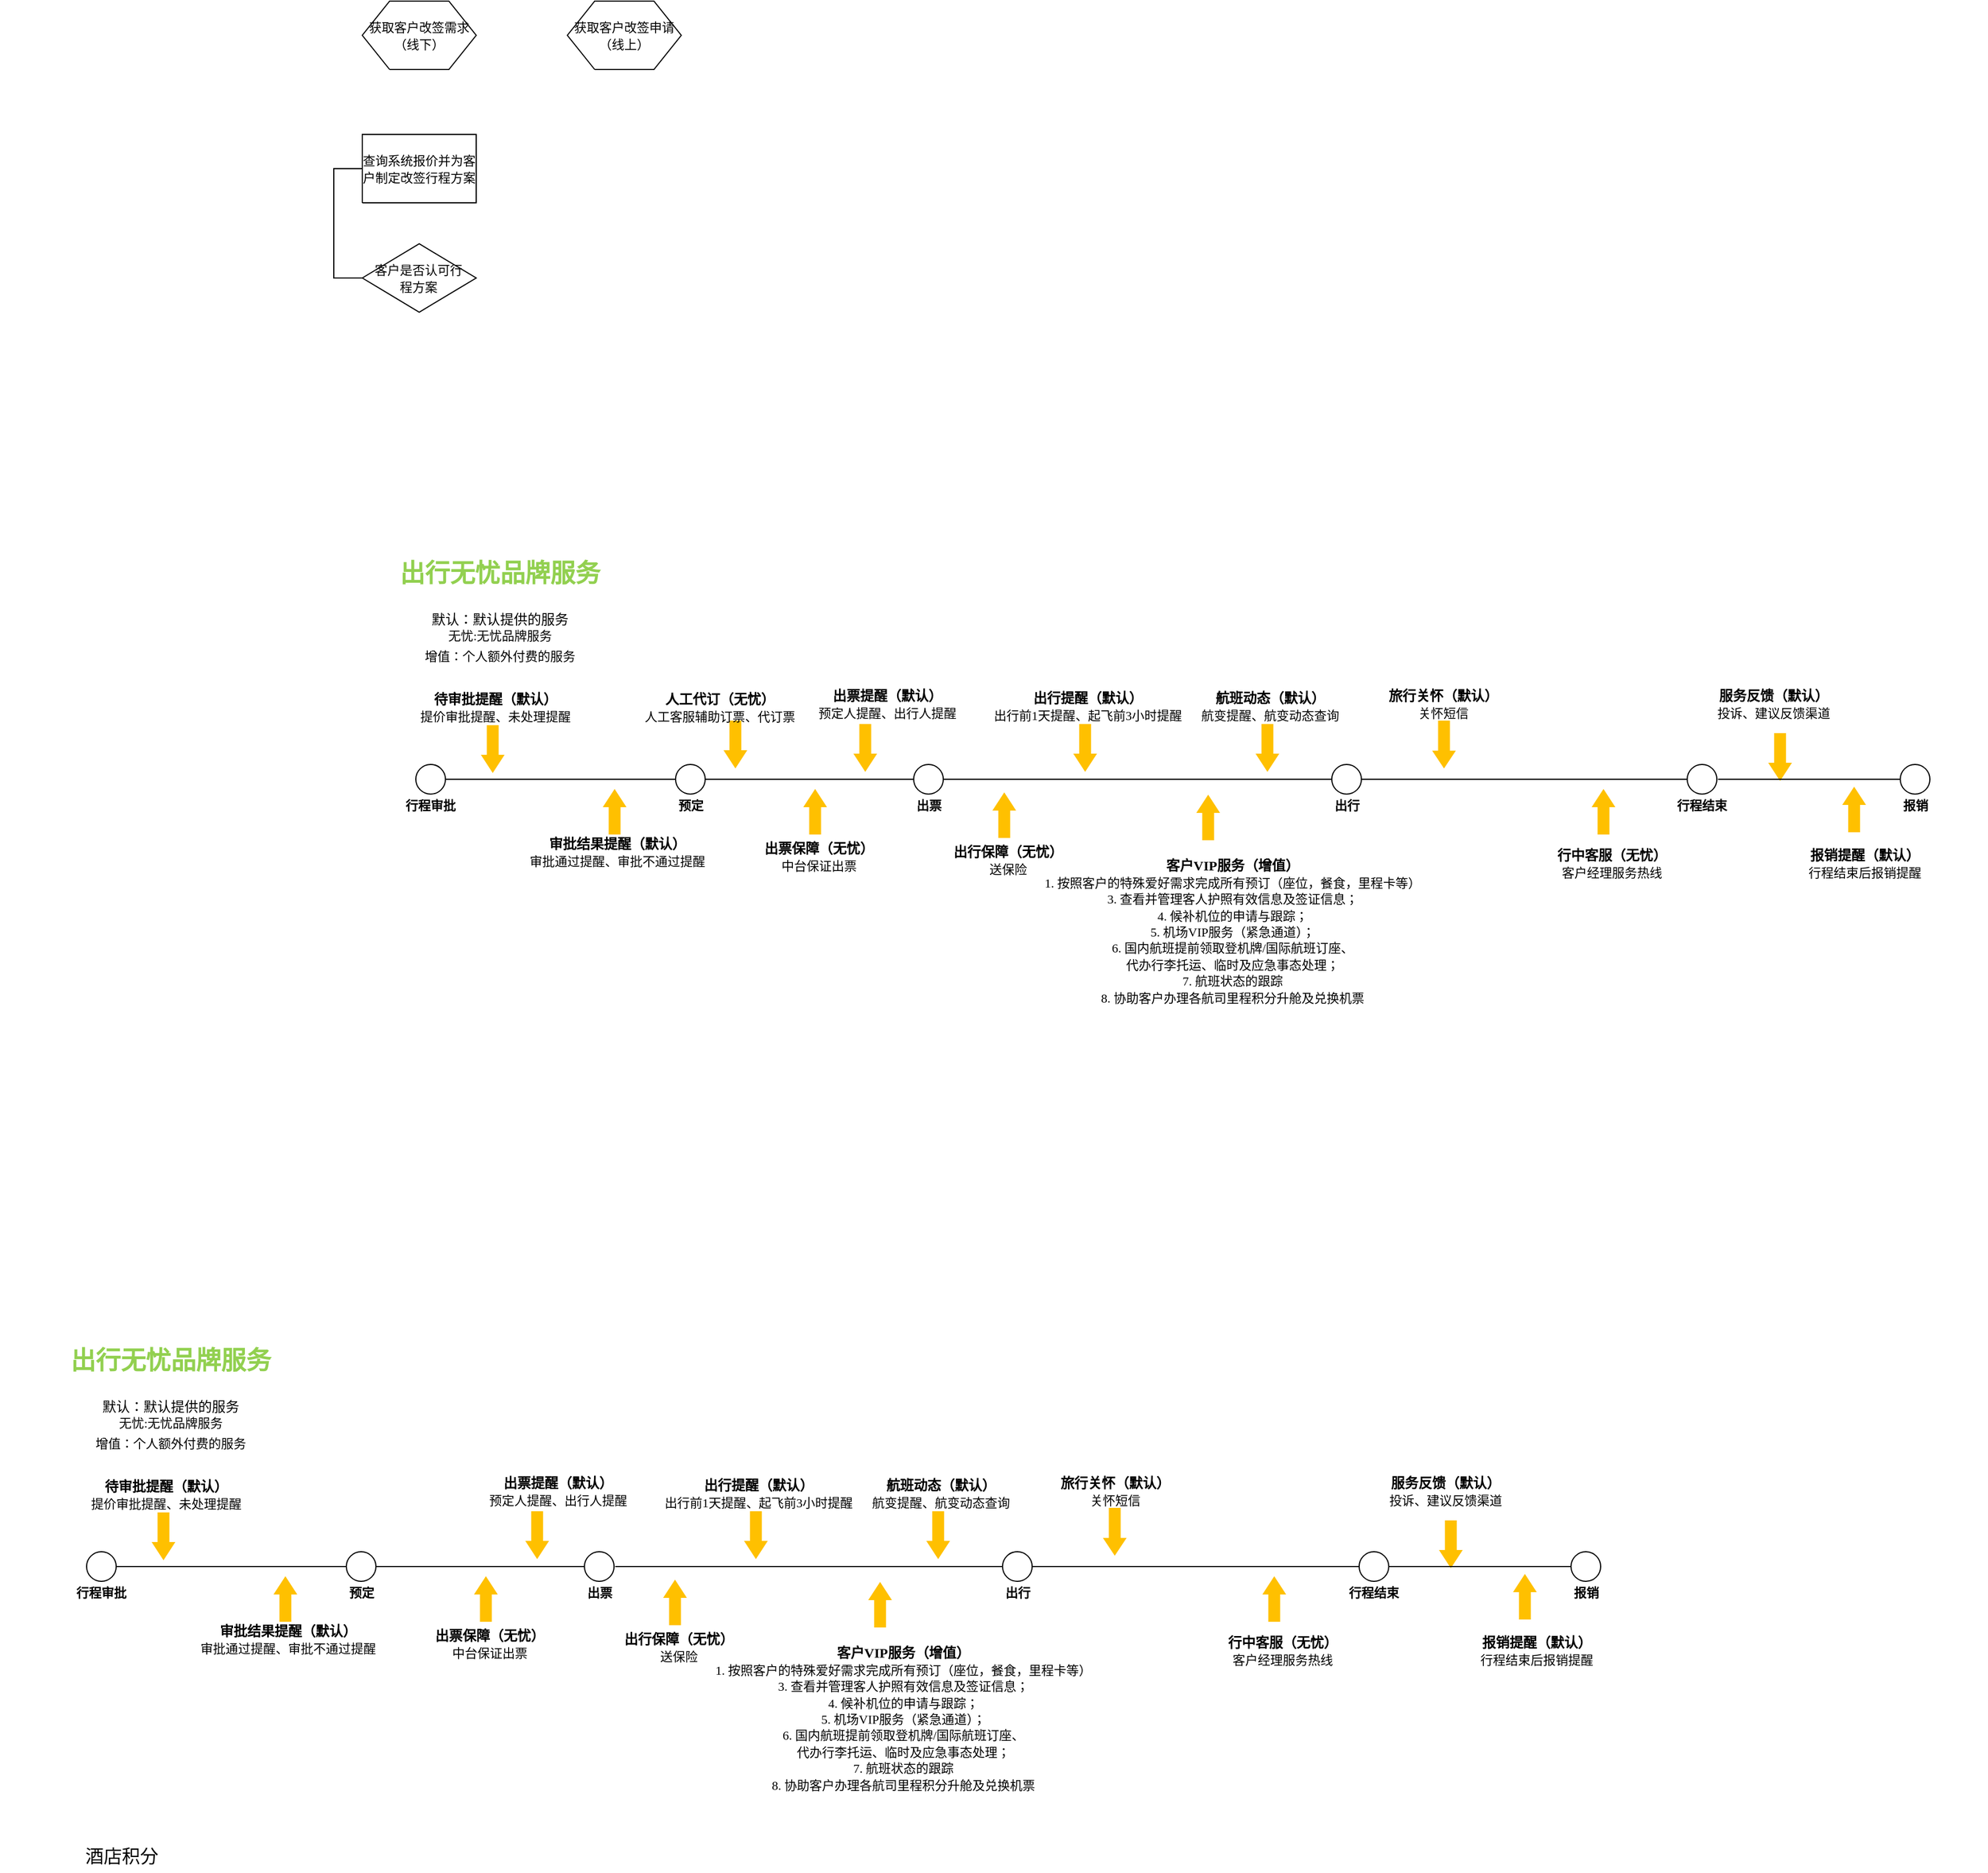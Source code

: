<mxfile version="14.0.5" type="github" pages="4"><diagram name="页-1" id="页-1"><mxGraphModel dx="1422" dy="737" grid="1" gridSize="10" guides="1" tooltips="1" connect="1" arrows="1" fold="1" page="1" pageScale="1" pageWidth="1920" pageHeight="1200" math="0" shadow="0"><root><mxCell id="0"/><mxCell id="1" value="流程图" parent="0"/><mxCell id="3" value="&lt;font style=&quot;font-size:11px;font-family:SimSun;color:#000000;direction:ltr;letter-spacing:0px;line-height:120%;opacity:1&quot;&gt;获取客户改签需求（线下）&lt;br/&gt;&lt;/font&gt;" style="verticalAlign=middle;align=center;vsdxID=35;fillColor=#FFFFFF;gradientColor=none;shape=stencil(jZFLDsMgDERP4z212/QAaXqPSCHBKoWI0N/tC7WiRlkgdjP2s0FjoHYx/awB1RKDv+kXD9EAXQCRndGBY1JAHVA7+qCn4B9uED/3mczq7p95w1vm8JhHUH3EHpT6+auwlt2GPTf17Npc4VP93gK5+22BrH+9nEAS/+hGtlaS3/b3UaeSnIm6Lw==);strokeColor=#000000;spacingTop=-1;spacingBottom=-1;spacingLeft=-1;spacingRight=-1;labelBackgroundColor=none;rounded=0;html=1;whiteSpace=wrap;" parent="1" vertex="1"><mxGeometry x="850" y="25" width="100" height="60" as="geometry"/></mxCell><mxCell id="4" value="&lt;font style=&quot;font-size:11px;font-family:SimSun;color:#000000;direction:ltr;letter-spacing:0px;line-height:120%;opacity:1&quot;&gt;获取客户改签申请（线上）&lt;br/&gt;&lt;/font&gt;" style="verticalAlign=middle;align=center;vsdxID=38;fillColor=#FFFFFF;gradientColor=none;shape=stencil(jZFLDsMgDERP4z212/QAaXqPSCHBKoWI0N/tC7WiRlkgdjP2s0FjoHYx/awB1RKDv+kXD9EAXQCRndGBY1JAHVA7+qCn4B9uED/3mczq7p95w1vm8JhHUH3EHpT6+auwlt2GPTf17Npc4VP93gK5+22BrH+9nEAS/+hGtlaS3/b3UaeSnIm6Lw==);strokeColor=#000000;spacingTop=-1;spacingBottom=-1;spacingLeft=-1;spacingRight=-1;labelBackgroundColor=none;rounded=0;html=1;whiteSpace=wrap;" parent="1" vertex="1"><mxGeometry x="1030" y="25" width="100" height="60" as="geometry"/></mxCell><mxCell id="5" value="&lt;font style=&quot;font-size:11px;font-family:SimSun;color:#000000;direction:ltr;letter-spacing:0px;line-height:120%;opacity:1&quot;&gt;查询系统报价并为客户制定改签行程方案&lt;br/&gt;&lt;/font&gt;" style="verticalAlign=middle;align=center;vsdxID=39;fillColor=#FFFFFF;gradientColor=none;shape=stencil(nZBLDoAgDERP0z3SIyjew0SURgSD+Lu9kMZoXLhwN9O+tukAlrNpJg1SzDH4QW/URgNYgZTkjA4UkwJUgGXng+6DX1zLfmoymdXo17xh5zmRJ6Q42BWCfc2oJfdAr+Yv+AP9Cb7OJ3H/2JG1HNGz/84klThPVCc=);strokeColor=#000000;spacingTop=-1;spacingBottom=-1;spacingLeft=-1;spacingRight=-1;labelBackgroundColor=none;rounded=0;html=1;whiteSpace=wrap;" parent="1" vertex="1"><mxGeometry x="850" y="142" width="100" height="60" as="geometry"/></mxCell><mxCell id="6" style="vsdxID=40;fillColor=#FFFFFF;gradientColor=none;shape=stencil(UzV2Ls5ILEhVNTIoLinKz04tz0wpyVA1dlE1MsrMy0gtyiwBslSNXVWNndPyi1LTi/JL81Ig/IJEkEoQKze/DGRCBUSfAUiHkUElhGcK4bpBVOZk5iGpNEVVikeloQHZpsK0YlWLz1QgA+HFtMycHEgIIcujBwlQCBKcxq4A);strokeColor=#000000;spacingTop=-1;spacingBottom=-1;spacingLeft=-1;spacingRight=-1;labelBackgroundColor=none;rounded=0;html=1;whiteSpace=wrap;" parent="1" vertex="1"><mxGeometry x="850" y="238" width="100" height="60" as="geometry"/></mxCell><mxCell id="7" value="&lt;font style=&quot;font-size:11px;font-family:SimSun;color:#000000;direction:ltr;letter-spacing:0px;line-height:120%;opacity:1&quot;&gt;客户是否认可行程方案&lt;br/&gt;&lt;/font&gt;" style="text;vsdxID=40;fillColor=none;gradientColor=none;strokeColor=none;spacingTop=-1;spacingBottom=-1;spacingLeft=-1;spacingRight=-1;labelBackgroundColor=none;rounded=0;html=1;whiteSpace=wrap;verticalAlign=middle;align=center;;html=1;" parent="6" vertex="1"><mxGeometry x="8.33" y="7.5" width="83.33" height="45" as="geometry"/></mxCell><mxCell id="8" style="vsdxID=43;fillColor=none;gradientColor=none;strokeColor=none;spacingTop=-1;spacingBottom=-1;spacingLeft=-1;spacingRight=-1;labelBackgroundColor=none;rounded=0;html=1;whiteSpace=wrap;" parent="1" vertex="1"><mxGeometry x="897" y="695" width="26" height="26" as="geometry"/></mxCell><mxCell id="9" style="vsdxID=44;fillColor=#FFFFFF;gradientColor=none;shape=stencil(vVHLDsIgEPwajiQI6RfU+h8bu22JCGRB2/69kG1iazx58DazM/vIjjBtmiCi0CplCjecbZ8nYc5Ca+snJJsLEqYTph0C4Ujh4XvmEaqzont41gkL96naodXKrGF6YSfQtUi0OXXDVlqPfJNP6usotUhYbJIUMmQb/GGrAxpRljVycDBuc1hKM2LclX8/7H9nFfB+82Cd45T2+mcspcSRmu4F);strokeColor=#000000;spacingTop=-1;spacingBottom=-1;spacingLeft=-1;spacingRight=-1;labelBackgroundColor=none;rounded=0;html=1;whiteSpace=wrap;" parent="8" vertex="1"><mxGeometry width="26" height="26" as="geometry"/></mxCell><mxCell id="13" value="&lt;font style=&quot;font-size:11px;font-family:Calibri;color:#000000;direction:ltr;letter-spacing:0px;line-height:120%;opacity:1&quot;&gt;&lt;b&gt;行程审批&lt;br/&gt;&lt;/b&gt;&lt;/font&gt;" style="text;vsdxID=43;fillColor=none;gradientColor=none;strokeColor=none;spacingTop=-1;spacingBottom=-1;spacingLeft=-1;spacingRight=-1;labelBackgroundColor=none;rounded=0;html=1;whiteSpace=wrap;verticalAlign=middle;align=center;;html=1;" parent="8" vertex="1"><mxGeometry x="-13.68" y="26" width="53.53" height="20.68" as="geometry"/></mxCell><mxCell id="14" style="vsdxID=56;fillColor=none;gradientColor=none;strokeColor=none;spacingTop=-1;spacingBottom=-1;spacingLeft=-1;spacingRight=-1;labelBackgroundColor=none;rounded=0;html=1;whiteSpace=wrap;" parent="1" vertex="1"><mxGeometry x="1125" y="695" width="26" height="26" as="geometry"/></mxCell><mxCell id="15" style="vsdxID=57;fillColor=#FFFFFF;gradientColor=none;shape=stencil(vVHLDsIgEPwajiQI6RfU+h8bu22JCGRB2/69kG1iazx58DazM/vIjjBtmiCi0CplCjecbZ8nYc5Ca+snJJsLEqYTph0C4Ujh4XvmEaqzont41gkL96naodXKrGF6YSfQtUi0OXXDVlqPfJNP6usotUhYbJIUMmQb/GGrAxpRljVycDBuc1hKM2LclX8/7H9nFfB+82Cd45T2+mcspcSRmu4F);strokeColor=#000000;spacingTop=-1;spacingBottom=-1;spacingLeft=-1;spacingRight=-1;labelBackgroundColor=none;rounded=0;html=1;whiteSpace=wrap;" parent="14" vertex="1"><mxGeometry width="26" height="26" as="geometry"/></mxCell><mxCell id="19" value="&lt;font style=&quot;font-size:11px;font-family:Calibri;color:#000000;direction:ltr;letter-spacing:0px;line-height:120%;opacity:1&quot;&gt;&lt;b&gt;预定&lt;br/&gt;&lt;/b&gt;&lt;/font&gt;" style="text;vsdxID=56;fillColor=none;gradientColor=none;strokeColor=none;spacingTop=-1;spacingBottom=-1;spacingLeft=-1;spacingRight=-1;labelBackgroundColor=none;rounded=0;html=1;whiteSpace=wrap;verticalAlign=middle;align=center;;html=1;" parent="14" vertex="1"><mxGeometry x="-2.35" y="26" width="30.87" height="20.68" as="geometry"/></mxCell><mxCell id="20" style="vsdxID=71;rotation=90;fillColor=#ffc000;gradientColor=none;shape=stencil(zZLNDoMgEISfZo81wBpjz9a+h4lYSCkYxP68fSGbptYDib20txn4hsAygM2kulGCYFPw7ixvug8K8ABCaKuk1yEqwBawGZyXJ+9m25Mfu0QmdXHXdMKdciwlBHuQ44z8kVCj7QLFuuAf9G5f8qLaEigFK+pfBl4P/JbPDmgNVxsv/2885/n/zY4minfnBm0MVXa5v+5oXKJ+Y/sE);strokeColor=none;flipH=1;flipV=1;labelBackgroundColor=none;rounded=0;html=1;whiteSpace=wrap;" parent="1" vertex="1"><mxGeometry x="943" y="681" width="42" height="1" as="geometry"/></mxCell><mxCell id="21" value="&lt;font style=&quot;font-size:12px;font-family:SimSun;color:#000000;direction:ltr;letter-spacing:0px;line-height:120%;opacity:1&quot;&gt;&lt;b&gt;待审批提醒（默认）&lt;br/&gt;&lt;/b&gt;&lt;/font&gt;&lt;font style=&quot;font-size:11px;font-family:Themed;color:#000000;direction:ltr;letter-spacing:0px;line-height:120%;opacity:1&quot;&gt;提价审批提醒、未处理提醒&lt;/font&gt;&lt;font style=&quot;font-size:12px;font-family:Themed;color:#000000;direction:ltr;letter-spacing:0px;line-height:120%;opacity:1&quot;&gt;&lt;br/&gt;&lt;/font&gt;" style="verticalAlign=middle;align=center;vsdxID=72;fillColor=none;gradientColor=none;shape=stencil(nZBLDoAgDERP0z3SIyjew0SURgSD+Lu9kMZoXLhwN9O+tukAlrNpJg1SzDH4QW/URgNYgZTkjA4UkwJUgGXng+6DX1zLfmoymdXo17xh5zmRJ6Q42BWCfc2oJfdAr+Yv+AP9Cb7OJ3H/2JG1HNGz/84klThPVCc=);strokeColor=none;labelBackgroundColor=none;rounded=0;html=1;whiteSpace=wrap;" parent="1" vertex="1"><mxGeometry x="860" y="631" width="214" height="28" as="geometry"/></mxCell><mxCell id="22" value="" style="verticalAlign=middle;align=center;vsdxID=74;rotation=270;fillColor=#ffc000;gradientColor=none;shape=stencil(zZLLDsIgEEW/ZpY2vNLoutb/aFIqExEaiq+/FzIx1i6IutHdvcwZAjMXZDOZbtQg2BSDP+gL9tGA3IIQ6IwOGJMC2YJsBh/0PviT68mPXSazOvpzvuFKfSx3CHYjxxn5HaEW3QxVr+xqo3hVv48rwar1r/DHx77li4NZwvVHT/8fmvPyRosjSeKZsQGtpYjO68tMpiPKs2zv);strokeColor=none;flipH=1;flipV=1;labelBackgroundColor=none;rounded=0;html=1;whiteSpace=wrap;" parent="1" vertex="1"><mxGeometry x="1052" y="736" width="40" height="1" as="geometry"/></mxCell><mxCell id="23" value="&lt;font style=&quot;font-size:12px;font-family:SimSun;color:#000000;direction:ltr;letter-spacing:0px;line-height:120%;opacity:1&quot;&gt;&lt;b&gt;审批结果提醒（默认）&lt;br/&gt;&lt;/b&gt;&lt;/font&gt;&lt;font style=&quot;font-size:11px;font-family:Themed;color:#000000;direction:ltr;letter-spacing:0px;line-height:120%;opacity:1&quot;&gt;审批通过提醒、审批不通过提醒&lt;/font&gt;&lt;font style=&quot;font-size:12px;font-family:Themed;color:#000000;direction:ltr;letter-spacing:0px;line-height:120%;opacity:1&quot;&gt;&lt;br/&gt;&lt;/font&gt;" style="verticalAlign=middle;align=center;vsdxID=75;fillColor=none;gradientColor=none;shape=stencil(nZBLDoAgDERP0z3SIyjew0SURgSD+Lu9kMZoXLhwN9O+tukAlrNpJg1SzDH4QW/URgNYgZTkjA4UkwJUgGXng+6DX1zLfmoymdXo17xh5zmRJ6Q42BWCfc2oJfdAr+Yv+AP9Cb7OJ3H/2JG1HNGz/84klThPVCc=);strokeColor=none;labelBackgroundColor=none;rounded=0;html=1;whiteSpace=wrap;" parent="1" vertex="1"><mxGeometry x="967" y="758" width="214" height="28" as="geometry"/></mxCell><mxCell id="24" style="vsdxID=77;fillColor=none;gradientColor=none;strokeColor=none;spacingTop=-1;spacingBottom=-1;spacingLeft=-1;spacingRight=-1;labelBackgroundColor=none;rounded=0;html=1;whiteSpace=wrap;" parent="1" vertex="1"><mxGeometry x="1334" y="695" width="26" height="26" as="geometry"/></mxCell><mxCell id="25" style="vsdxID=78;fillColor=#FFFFFF;gradientColor=none;shape=stencil(vVHLDsIgEPwajiQI6RfU+h8bu22JCGRB2/69kG1iazx58DazM/vIjjBtmiCi0CplCjecbZ8nYc5Ca+snJJsLEqYTph0C4Ujh4XvmEaqzont41gkL96naodXKrGF6YSfQtUi0OXXDVlqPfJNP6usotUhYbJIUMmQb/GGrAxpRljVycDBuc1hKM2LclX8/7H9nFfB+82Cd45T2+mcspcSRmu4F);strokeColor=#000000;spacingTop=-1;spacingBottom=-1;spacingLeft=-1;spacingRight=-1;labelBackgroundColor=none;rounded=0;html=1;whiteSpace=wrap;" parent="24" vertex="1"><mxGeometry width="26" height="26" as="geometry"/></mxCell><mxCell id="29" value="&lt;font style=&quot;font-size:11px;font-family:Calibri;color:#000000;direction:ltr;letter-spacing:0px;line-height:120%;opacity:1&quot;&gt;&lt;b&gt;出票&lt;br/&gt;&lt;/b&gt;&lt;/font&gt;" style="text;vsdxID=77;fillColor=none;gradientColor=none;strokeColor=none;spacingTop=-1;spacingBottom=-1;spacingLeft=-1;spacingRight=-1;labelBackgroundColor=none;rounded=0;html=1;whiteSpace=wrap;verticalAlign=middle;align=center;;html=1;" parent="24" vertex="1"><mxGeometry x="-2.35" y="26" width="30.87" height="20.68" as="geometry"/></mxCell><mxCell id="30" value="" style="verticalAlign=middle;align=center;vsdxID=91;rotation=270;fillColor=#ffc000;gradientColor=none;shape=stencil(zZLLDsIgEEW/ZpY2vNLoutb/aFIqExEaiq+/FzIx1i6IutHdvcwZAjMXZDOZbtQg2BSDP+gL9tGA3IIQ6IwOGJMC2YJsBh/0PviT68mPXSazOvpzvuFKfSx3CHYjxxn5HaEW3QxVr+xqo3hVv48rwar1r/DHx77li4NZwvVHT/8fmvPyRosjSeKZsQGtpYjO68tMpiPKs2zv);strokeColor=none;flipH=1;flipV=1;labelBackgroundColor=none;rounded=0;html=1;whiteSpace=wrap;" parent="1" vertex="1"><mxGeometry x="1228" y="736" width="40" height="1" as="geometry"/></mxCell><mxCell id="31" value="&lt;font style=&quot;font-size:12px;font-family:SimSun;color:#000000;direction:ltr;letter-spacing:0px;line-height:120%;opacity:1&quot;&gt;&lt;b&gt;出票保障（无忧）&lt;br/&gt;&lt;/b&gt;&lt;/font&gt;&lt;font style=&quot;font-size:11px;font-family:Themed;color:#000000;direction:ltr;letter-spacing:0px;line-height:120%;opacity:1&quot;&gt;中台保证出票&lt;/font&gt;&lt;font style=&quot;font-size:12px;font-family:Themed;color:#000000;direction:ltr;letter-spacing:0px;line-height:120%;opacity:1&quot;&gt;&lt;br/&gt;&lt;/font&gt;" style="verticalAlign=middle;align=center;vsdxID=92;fillColor=none;gradientColor=none;shape=stencil(nZBLDoAgDERP0z3SIyjew0SURgSD+Lu9kMZoXLhwN9O+tukAlrNpJg1SzDH4QW/URgNYgZTkjA4UkwJUgGXng+6DX1zLfmoymdXo17xh5zmRJ6Q42BWCfc2oJfdAr+Yv+AP9Cb7OJ3H/2JG1HNGz/84klThPVCc=);strokeColor=none;labelBackgroundColor=none;rounded=0;html=1;whiteSpace=wrap;" parent="1" vertex="1"><mxGeometry x="1144" y="762" width="214" height="28" as="geometry"/></mxCell><mxCell id="32" style="vsdxID=95;rotation=90;fillColor=#ffc000;gradientColor=none;shape=stencil(zZLNDoMgEISfZo81wBpjz9a+h4lYSCkYxP68fSGbptYDib20txn4hsAygM2kulGCYFPw7ixvug8K8ABCaKuk1yEqwBawGZyXJ+9m25Mfu0QmdXHXdMKdciwlBHuQ44z8kVCj7QLFuuAf9G5f8qLaEigFK+pfBl4P/JbPDmgNVxsv/2885/n/zY4minfnBm0MVXa5v+5oXKJ+Y/sE);strokeColor=none;flipH=1;flipV=1;labelBackgroundColor=none;rounded=0;html=1;whiteSpace=wrap;" parent="1" vertex="1"><mxGeometry x="1270" y="680" width="42" height="1" as="geometry"/></mxCell><mxCell id="33" value="&lt;font style=&quot;font-size:12px;font-family:SimSun;color:#000000;direction:ltr;letter-spacing:0px;line-height:120%;opacity:1&quot;&gt;&lt;b&gt;出票提醒（默认）&lt;br/&gt;&lt;/b&gt;&lt;/font&gt;&lt;font style=&quot;font-size:11px;font-family:Themed;color:#000000;direction:ltr;letter-spacing:0px;line-height:120%;opacity:1&quot;&gt;预定人提醒、出行人提醒&lt;/font&gt;&lt;font style=&quot;font-size:12px;font-family:Themed;color:#000000;direction:ltr;letter-spacing:0px;line-height:120%;opacity:1&quot;&gt;&lt;br/&gt;&lt;/font&gt;" style="verticalAlign=middle;align=center;vsdxID=96;fillColor=none;gradientColor=none;shape=stencil(nZBLDoAgDERP0z3SIyjew0SURgSD+Lu9kMZoXLhwN9O+tukAlrNpJg1SzDH4QW/URgNYgZTkjA4UkwJUgGXng+6DX1zLfmoymdXo17xh5zmRJ6Q42BWCfc2oJfdAr+Yv+AP9Cb7OJ3H/2JG1HNGz/84klThPVCc=);strokeColor=none;labelBackgroundColor=none;rounded=0;html=1;whiteSpace=wrap;" parent="1" vertex="1"><mxGeometry x="1204" y="628" width="214" height="28" as="geometry"/></mxCell><mxCell id="34" style="vsdxID=97;fillColor=none;gradientColor=none;strokeColor=none;spacingTop=-1;spacingBottom=-1;spacingLeft=-1;spacingRight=-1;labelBackgroundColor=none;rounded=0;html=1;whiteSpace=wrap;" parent="1" vertex="1"><mxGeometry x="1701" y="695" width="26" height="26" as="geometry"/></mxCell><mxCell id="35" style="vsdxID=98;fillColor=#FFFFFF;gradientColor=none;shape=stencil(vVHLDsIgEPwajiQI6RfU+h8bu22JCGRB2/69kG1iazx58DazM/vIjjBtmiCi0CplCjecbZ8nYc5Ca+snJJsLEqYTph0C4Ujh4XvmEaqzont41gkL96naodXKrGF6YSfQtUi0OXXDVlqPfJNP6usotUhYbJIUMmQb/GGrAxpRljVycDBuc1hKM2LclX8/7H9nFfB+82Cd45T2+mcspcSRmu4F);strokeColor=#000000;spacingTop=-1;spacingBottom=-1;spacingLeft=-1;spacingRight=-1;labelBackgroundColor=none;rounded=0;html=1;whiteSpace=wrap;" parent="34" vertex="1"><mxGeometry width="26" height="26" as="geometry"/></mxCell><mxCell id="39" value="&lt;font style=&quot;font-size:11px;font-family:Calibri;color:#000000;direction:ltr;letter-spacing:0px;line-height:120%;opacity:1&quot;&gt;&lt;b&gt;出行&lt;br/&gt;&lt;/b&gt;&lt;/font&gt;" style="text;vsdxID=97;fillColor=none;gradientColor=none;strokeColor=none;spacingTop=-1;spacingBottom=-1;spacingLeft=-1;spacingRight=-1;labelBackgroundColor=none;rounded=0;html=1;whiteSpace=wrap;verticalAlign=middle;align=center;;html=1;" parent="34" vertex="1"><mxGeometry x="-2.35" y="26" width="30.87" height="20.68" as="geometry"/></mxCell><mxCell id="40" value="" style="verticalAlign=middle;align=center;vsdxID=112;rotation=270;fillColor=#ffc000;gradientColor=none;shape=stencil(zZLLDsIgEEW/ZpY2vNLoutb/aFIqExEaiq+/FzIx1i6IutHdvcwZAjMXZDOZbtQg2BSDP+gL9tGA3IIQ6IwOGJMC2YJsBh/0PviT68mPXSazOvpzvuFKfSx3CHYjxxn5HaEW3QxVr+xqo3hVv48rwar1r/DHx77li4NZwvVHT/8fmvPyRosjSeKZsQGtpYjO68tMpiPKs2zv);strokeColor=none;flipH=1;flipV=1;labelBackgroundColor=none;rounded=0;html=1;whiteSpace=wrap;" parent="1" vertex="1"><mxGeometry x="1394" y="739" width="40" height="1" as="geometry"/></mxCell><mxCell id="41" value="&lt;font style=&quot;font-size:12px;font-family:SimSun;color:#000000;direction:ltr;letter-spacing:0px;line-height:120%;opacity:1&quot;&gt;&lt;b&gt;出行保障（无忧）&lt;br/&gt;&lt;/b&gt;&lt;/font&gt;&lt;font style=&quot;font-size:11px;font-family:Themed;color:#000000;direction:ltr;letter-spacing:0px;line-height:120%;opacity:1&quot;&gt;送保险&lt;/font&gt;&lt;font style=&quot;font-size:12px;font-family:Themed;color:#000000;direction:ltr;letter-spacing:0px;line-height:120%;opacity:1&quot;&gt;&lt;br/&gt;&lt;/font&gt;" style="verticalAlign=middle;align=center;vsdxID=113;fillColor=none;gradientColor=none;shape=stencil(nZBLDoAgDERP0z3SIyjew0SURgSD+Lu9kMZoXLhwN9O+tukAlrNpJg1SzDH4QW/URgNYgZTkjA4UkwJUgGXng+6DX1zLfmoymdXo17xh5zmRJ6Q42BWCfc2oJfdAr+Yv+AP9Cb7OJ3H/2JG1HNGz/84klThPVCc=);strokeColor=none;labelBackgroundColor=none;rounded=0;html=1;whiteSpace=wrap;" parent="1" vertex="1"><mxGeometry x="1310" y="765" width="214" height="28" as="geometry"/></mxCell><mxCell id="42" style="vsdxID=114;rotation=90;fillColor=#ffc000;gradientColor=none;shape=stencil(zZLNDoMgEISfZo81wBpjz9a+h4lYSCkYxP68fSGbptYDib20txn4hsAygM2kulGCYFPw7ixvug8K8ABCaKuk1yEqwBawGZyXJ+9m25Mfu0QmdXHXdMKdciwlBHuQ44z8kVCj7QLFuuAf9G5f8qLaEigFK+pfBl4P/JbPDmgNVxsv/2885/n/zY4minfnBm0MVXa5v+5oXKJ+Y/sE);strokeColor=none;flipH=1;flipV=1;labelBackgroundColor=none;rounded=0;html=1;whiteSpace=wrap;" parent="1" vertex="1"><mxGeometry x="1463" y="680" width="42" height="1" as="geometry"/></mxCell><mxCell id="43" value="&lt;font style=&quot;font-size:12px;font-family:SimSun;color:#000000;direction:ltr;letter-spacing:0px;line-height:120%;opacity:1&quot;&gt;&lt;b&gt;出行提醒（默认）&lt;br/&gt;&lt;/b&gt;&lt;/font&gt;&lt;font style=&quot;font-size:11px;font-family:Themed;color:#000000;direction:ltr;letter-spacing:0px;line-height:120%;opacity:1&quot;&gt;出行前1天提醒、起飞前3小时提醒&lt;/font&gt;&lt;font style=&quot;font-size:12px;font-family:Themed;color:#000000;direction:ltr;letter-spacing:0px;line-height:120%;opacity:1&quot;&gt;&lt;br/&gt;&lt;/font&gt;" style="verticalAlign=middle;align=center;vsdxID=115;fillColor=none;gradientColor=none;shape=stencil(nZBLDoAgDERP0z3SIyjew0SURgSD+Lu9kMZoXLhwN9O+tukAlrNpJg1SzDH4QW/URgNYgZTkjA4UkwJUgGXng+6DX1zLfmoymdXo17xh5zmRJ6Q42BWCfc2oJfdAr+Yv+AP9Cb7OJ3H/2JG1HNGz/84klThPVCc=);strokeColor=none;labelBackgroundColor=none;rounded=0;html=1;whiteSpace=wrap;" parent="1" vertex="1"><mxGeometry x="1380" y="630" width="214" height="28" as="geometry"/></mxCell><mxCell id="44" value="" style="verticalAlign=middle;align=center;vsdxID=117;rotation=270;fillColor=#ffc000;gradientColor=none;shape=stencil(zZLLDsIgEEW/ZpY2vNLoutb/aFIqExEaiq+/FzIx1i6IutHdvcwZAjMXZDOZbtQg2BSDP+gL9tGA3IIQ6IwOGJMC2YJsBh/0PviT68mPXSazOvpzvuFKfSx3CHYjxxn5HaEW3QxVr+xqo3hVv48rwar1r/DHx77li4NZwvVHT/8fmvPyRosjSeKZsQGtpYjO68tMpiPKs2zv);strokeColor=none;flipH=1;flipV=1;labelBackgroundColor=none;rounded=0;html=1;whiteSpace=wrap;" parent="1" vertex="1"><mxGeometry x="1573" y="741" width="40" height="1" as="geometry"/></mxCell><mxCell id="45" value="&lt;p style=&quot;align:center;margin-left:0;margin-right:0;margin-top:0px;margin-bottom:0px;text-indent:0;valign:middle;direction:ltr;&quot;&gt;&lt;font style=&quot;font-size:12px;font-family:SimSun;color:#000000;direction:ltr;letter-spacing:0px;line-height:120%;opacity:1&quot;&gt;&lt;b&gt;客户VIP服务（增值）&lt;br/&gt;&lt;/b&gt;&lt;/font&gt;&lt;/p&gt;&lt;p style=&quot;align:justify;margin-left:30;margin-right:0;margin-top:0px;margin-bottom:0px;text-indent:0;valign:middle;direction:ltr;&quot;&gt;&lt;font style=&quot;font-size:11px;font-family:Calibri;color:#000000;direction:ltr;letter-spacing:0px;line-height:120%;opacity:1&quot;&gt;1. &lt;/font&gt;&lt;font style=&quot;font-size:11px;font-family:SimSun;color:#000000;direction:ltr;letter-spacing:0px;line-height:120%;opacity:1&quot;&gt;按照客户的特殊爱好需求完成所有预订（座位，餐食，里程卡等）&lt;/font&gt;&lt;font style=&quot;font-size:11px;font-family:Times New Roman;color:#000000;direction:ltr;letter-spacing:0px;line-height:120%;opacity:1&quot;&gt;&lt;br/&gt;&lt;/font&gt;&lt;/p&gt;&lt;p style=&quot;align:justify;margin-left:0;margin-right:0;margin-top:0px;margin-bottom:0px;text-indent:29.633;valign:middle;direction:ltr;&quot;&gt;&lt;font style=&quot;font-size:11px;font-family:Calibri;color:#000000;direction:ltr;letter-spacing:0px;line-height:120%;opacity:1&quot;&gt;3. &lt;/font&gt;&lt;font style=&quot;font-size:11px;font-family:SimSun;color:#000000;direction:ltr;letter-spacing:0px;line-height:120%;opacity:1&quot;&gt;查看并管理客人护照有效信息及签证信息；&lt;/font&gt;&lt;font style=&quot;font-size:11px;font-family:Times New Roman;color:#000000;direction:ltr;letter-spacing:0px;line-height:120%;opacity:1&quot;&gt;&lt;br/&gt;&lt;/font&gt;&lt;/p&gt;&lt;p style=&quot;align:justify;margin-left:30;margin-right:0;margin-top:0px;margin-bottom:0px;text-indent:0;valign:middle;direction:ltr;&quot;&gt;&lt;font style=&quot;font-size:11px;font-family:Calibri;color:#000000;direction:ltr;letter-spacing:0px;line-height:120%;opacity:1&quot;&gt;4. &lt;/font&gt;&lt;font style=&quot;font-size:11px;font-family:SimSun;color:#000000;direction:ltr;letter-spacing:0px;line-height:120%;opacity:1&quot;&gt;候补机位的申请与跟踪；&lt;/font&gt;&lt;font style=&quot;font-size:11px;font-family:Times New Roman;color:#000000;direction:ltr;letter-spacing:0px;line-height:120%;opacity:1&quot;&gt;&lt;br/&gt;&lt;/font&gt;&lt;font style=&quot;font-size:11px;font-family:Calibri;color:#000000;direction:ltr;letter-spacing:0px;line-height:120%;opacity:1&quot;&gt;5&lt;/font&gt;&lt;font style=&quot;font-size:11px;font-family:Calibri;color:#000000;direction:ltr;letter-spacing:0px;line-height:120%;opacity:1&quot;&gt;. &lt;/font&gt;&lt;font style=&quot;font-size:11px;font-family:SimSun;color:#000000;direction:ltr;letter-spacing:0px;line-height:120%;opacity:1&quot;&gt;机场&lt;/font&gt;&lt;font style=&quot;font-size:11px;font-family:Calibri;color:#000000;direction:ltr;letter-spacing:0px;line-height:120%;opacity:1&quot;&gt;VIP&lt;/font&gt;&lt;font style=&quot;font-size:11px;font-family:SimSun;color:#000000;direction:ltr;letter-spacing:0px;line-height:120%;opacity:1&quot;&gt;服务（紧急通道）；&lt;/font&gt;&lt;font style=&quot;font-size:11px;font-family:Times New Roman;color:#000000;direction:ltr;letter-spacing:0px;line-height:120%;opacity:1&quot;&gt;&lt;br/&gt;&lt;/font&gt;&lt;/p&gt;&lt;p style=&quot;align:justify;margin-left:30;margin-right:0;margin-top:0px;margin-bottom:0px;text-indent:0;valign:middle;direction:ltr;&quot;&gt;&lt;font style=&quot;font-size:11px;font-family:Calibri;color:#000000;direction:ltr;letter-spacing:0px;line-height:120%;opacity:1&quot;&gt;6&lt;/font&gt;&lt;font style=&quot;font-size:11px;font-family:Calibri;color:#000000;direction:ltr;letter-spacing:0px;line-height:120%;opacity:1&quot;&gt;. &lt;/font&gt;&lt;font style=&quot;font-size:11px;font-family:SimSun;color:#000000;direction:ltr;letter-spacing:0px;line-height:120%;opacity:1&quot;&gt;国内航班提前领取登机牌/国际航班订座、&lt;/font&gt;&lt;font style=&quot;font-size:11px;font-family:SimSun;color:#000000;direction:ltr;letter-spacing:0px;line-height:120%;opacity:1&quot;&gt;&lt;br/&gt;&lt;/font&gt;&lt;font style=&quot;font-size:11px;font-family:SimSun;color:#000000;direction:ltr;letter-spacing:0px;line-height:120%;opacity:1&quot;&gt;代办行李托运、临时及应急事态处理；&lt;/font&gt;&lt;font style=&quot;font-size:11px;font-family:Times New Roman;color:#000000;direction:ltr;letter-spacing:0px;line-height:120%;opacity:1&quot;&gt;&lt;br/&gt;&lt;/font&gt;&lt;/p&gt;&lt;p style=&quot;align:justify;margin-left:0;margin-right:0;margin-top:0px;margin-bottom:0px;text-indent:29.633;valign:middle;direction:ltr;&quot;&gt;&lt;font style=&quot;font-size:11px;font-family:Calibri;color:#000000;direction:ltr;letter-spacing:0px;line-height:120%;opacity:1&quot;&gt;7&lt;/font&gt;&lt;font style=&quot;font-size:11px;font-family:Calibri;color:#000000;direction:ltr;letter-spacing:0px;line-height:120%;opacity:1&quot;&gt;. &lt;/font&gt;&lt;font style=&quot;font-size:11px;font-family:SimSun;color:#000000;direction:ltr;letter-spacing:0px;line-height:120%;opacity:1&quot;&gt;航班状态的跟踪&lt;/font&gt;&lt;font style=&quot;font-size:11px;font-family:Times New Roman;color:#000000;direction:ltr;letter-spacing:0px;line-height:120%;opacity:1&quot;&gt;&lt;br/&gt;&lt;/font&gt;&lt;/p&gt;&lt;p style=&quot;align:justify;margin-left:30;margin-right:0;margin-top:0px;margin-bottom:0px;text-indent:0;valign:middle;direction:ltr;&quot;&gt;&lt;font style=&quot;font-size:11px;font-family:Calibri;color:#000000;direction:ltr;letter-spacing:0px;line-height:120%;opacity:1&quot;&gt;8&lt;/font&gt;&lt;font style=&quot;font-size:11px;font-family:Calibri;color:#000000;direction:ltr;letter-spacing:0px;line-height:120%;opacity:1&quot;&gt;. &lt;/font&gt;&lt;font style=&quot;font-size:11px;font-family:SimSun;color:#000000;direction:ltr;letter-spacing:0px;line-height:120%;opacity:1&quot;&gt;协助客户办理各航司里程积分升舱及兑换机票&lt;/font&gt;&lt;font style=&quot;font-size:14px;font-family:Times New Roman;color:#000000;direction:ltr;letter-spacing:0px;line-height:120%;opacity:1&quot;&gt;&lt;br/&gt;&lt;/font&gt;&lt;/p&gt;&lt;p style=&quot;align:center;margin-left:0;margin-right:0;margin-top:0px;margin-bottom:0px;text-indent:0;valign:middle;direction:ltr;&quot;&gt;&lt;font style=&quot;font-size:12px;font-family:Themed;color:#000000;direction:ltr;letter-spacing:0px;line-height:120%;opacity:1&quot;&gt;&lt;br/&gt;&lt;/font&gt;&lt;/p&gt;" style="verticalAlign=middle;align=center;vsdxID=118;fillColor=none;gradientColor=none;shape=stencil(nZBLDoAgDERP0z3SIyjew0SURgSD+Lu9kMZoXLhwN9O+tukAlrNpJg1SzDH4QW/URgNYgZTkjA4UkwJUgGXng+6DX1zLfmoymdXo17xh5zmRJ6Q42BWCfc2oJfdAr+Yv+AP9Cb7OJ3H/2JG1HNGz/84klThPVCc=);strokeColor=none;labelBackgroundColor=none;rounded=0;html=1;whiteSpace=wrap;" parent="1" vertex="1"><mxGeometry x="1424" y="836" width="380" height="28" as="geometry"/></mxCell><mxCell id="46" style="vsdxID=119;rotation=90;fillColor=#ffc000;gradientColor=none;shape=stencil(zZLNDoMgEISfZo81wBpjz9a+h4lYSCkYxP68fSGbptYDib20txn4hsAygM2kulGCYFPw7ixvug8K8ABCaKuk1yEqwBawGZyXJ+9m25Mfu0QmdXHXdMKdciwlBHuQ44z8kVCj7QLFuuAf9G5f8qLaEigFK+pfBl4P/JbPDmgNVxsv/2885/n/zY4minfnBm0MVXa5v+5oXKJ+Y/sE);strokeColor=none;flipH=1;flipV=1;labelBackgroundColor=none;rounded=0;html=1;whiteSpace=wrap;" parent="1" vertex="1"><mxGeometry x="1623" y="680" width="42" height="1" as="geometry"/></mxCell><mxCell id="47" value="&lt;font style=&quot;font-size:12px;font-family:SimSun;color:#000000;direction:ltr;letter-spacing:0px;line-height:120%;opacity:1&quot;&gt;&lt;b&gt;航班动态（默认）&lt;br/&gt;&lt;/b&gt;&lt;/font&gt;&lt;font style=&quot;font-size:11px;font-family:SimSun;color:#000000;direction:ltr;letter-spacing:0px;line-height:120%;opacity:1&quot;&gt;航变提醒、航变动态查询&lt;/font&gt;&lt;font style=&quot;font-size:8px;font-family:SimSun;color:#000000;direction:ltr;letter-spacing:0px;line-height:120%;opacity:1&quot;&gt;&lt;br/&gt;&lt;/font&gt;" style="verticalAlign=middle;align=center;vsdxID=120;fillColor=none;gradientColor=none;shape=stencil(nZBLDoAgDERP0z3SIyjew0SURgSD+Lu9kMZoXLhwN9O+tukAlrNpJg1SzDH4QW/URgNYgZTkjA4UkwJUgGXng+6DX1zLfmoymdXo17xh5zmRJ6Q42BWCfc2oJfdAr+Yv+AP9Cb7OJ3H/2JG1HNGz/84klThPVCc=);strokeColor=none;labelBackgroundColor=none;rounded=0;html=1;whiteSpace=wrap;" parent="1" vertex="1"><mxGeometry x="1540" y="630" width="214" height="28" as="geometry"/></mxCell><mxCell id="48" style="vsdxID=121;fillColor=none;gradientColor=none;strokeColor=none;spacingTop=-1;spacingBottom=-1;spacingLeft=-1;spacingRight=-1;labelBackgroundColor=none;rounded=0;html=1;whiteSpace=wrap;" parent="1" vertex="1"><mxGeometry x="2013" y="695" width="26" height="26" as="geometry"/></mxCell><mxCell id="49" style="vsdxID=122;fillColor=#FFFFFF;gradientColor=none;shape=stencil(vVHLDsIgEPwajiQI6RfU+h8bu22JCGRB2/69kG1iazx58DazM/vIjjBtmiCi0CplCjecbZ8nYc5Ca+snJJsLEqYTph0C4Ujh4XvmEaqzont41gkL96naodXKrGF6YSfQtUi0OXXDVlqPfJNP6usotUhYbJIUMmQb/GGrAxpRljVycDBuc1hKM2LclX8/7H9nFfB+82Cd45T2+mcspcSRmu4F);strokeColor=#000000;spacingTop=-1;spacingBottom=-1;spacingLeft=-1;spacingRight=-1;labelBackgroundColor=none;rounded=0;html=1;whiteSpace=wrap;" parent="48" vertex="1"><mxGeometry width="26" height="26" as="geometry"/></mxCell><mxCell id="53" value="&lt;font style=&quot;font-size:11px;font-family:Calibri;color:#000000;direction:ltr;letter-spacing:0px;line-height:120%;opacity:1&quot;&gt;&lt;b&gt;行程结束&lt;br/&gt;&lt;/b&gt;&lt;/font&gt;" style="text;vsdxID=121;fillColor=none;gradientColor=none;strokeColor=none;spacingTop=-1;spacingBottom=-1;spacingLeft=-1;spacingRight=-1;labelBackgroundColor=none;rounded=0;html=1;whiteSpace=wrap;verticalAlign=middle;align=center;;html=1;" parent="48" vertex="1"><mxGeometry x="-13.68" y="26" width="53.53" height="20.68" as="geometry"/></mxCell><mxCell id="54" style="vsdxID=137;fillColor=none;gradientColor=none;strokeColor=none;spacingTop=-1;spacingBottom=-1;spacingLeft=-1;spacingRight=-1;labelBackgroundColor=none;rounded=0;html=1;whiteSpace=wrap;" parent="1" vertex="1"><mxGeometry x="2200" y="695" width="26" height="26" as="geometry"/></mxCell><mxCell id="55" style="vsdxID=138;fillColor=#FFFFFF;gradientColor=none;shape=stencil(vVHLDsIgEPwajiQI6RfU+h8bu22JCGRB2/69kG1iazx58DazM/vIjjBtmiCi0CplCjecbZ8nYc5Ca+snJJsLEqYTph0C4Ujh4XvmEaqzont41gkL96naodXKrGF6YSfQtUi0OXXDVlqPfJNP6usotUhYbJIUMmQb/GGrAxpRljVycDBuc1hKM2LclX8/7H9nFfB+82Cd45T2+mcspcSRmu4F);strokeColor=#000000;spacingTop=-1;spacingBottom=-1;spacingLeft=-1;spacingRight=-1;labelBackgroundColor=none;rounded=0;html=1;whiteSpace=wrap;" parent="54" vertex="1"><mxGeometry width="26" height="26" as="geometry"/></mxCell><mxCell id="59" value="&lt;font style=&quot;font-size:11px;font-family:Calibri;color:#000000;direction:ltr;letter-spacing:0px;line-height:120%;opacity:1&quot;&gt;&lt;b&gt;报销&lt;br/&gt;&lt;/b&gt;&lt;/font&gt;" style="text;vsdxID=137;fillColor=none;gradientColor=none;strokeColor=none;spacingTop=-1;spacingBottom=-1;spacingLeft=-1;spacingRight=-1;labelBackgroundColor=none;rounded=0;html=1;whiteSpace=wrap;verticalAlign=middle;align=center;;html=1;" parent="54" vertex="1"><mxGeometry x="-2.35" y="26" width="30.87" height="20.68" as="geometry"/></mxCell><mxCell id="60" style="vsdxID=151;rotation=90;fillColor=#ffc000;gradientColor=none;shape=stencil(zZLNDsIgEISfZo8SYJuq51rfo0mpEBEaSv15e0s2xtoDSb3obQa+IbAMYDXoplcg+RCDP6ubaaMGPICUxmkVTJwUYA1YdT6oU/Cja8n3TSKTuvhrOuFOOZ4Skj/ICU7+SKg1bobilkn8wDf7QrByVaKQnO1+m3g98ls+O6QlXK69/R8GhMh/c3Y8k3h3rzPWUnXn+8uuTkvUc6yf);strokeColor=none;flipH=1;flipV=1;labelBackgroundColor=none;rounded=0;html=1;whiteSpace=wrap;" parent="1" vertex="1"><mxGeometry x="1778" y="677" width="42" height="1" as="geometry"/></mxCell><mxCell id="61" value="&lt;font style=&quot;font-size:12px;font-family:SimSun;color:#000000;direction:ltr;letter-spacing:0px;line-height:120%;opacity:1&quot;&gt;&lt;b&gt;旅行关怀（默认）&lt;br/&gt;&lt;/b&gt;&lt;/font&gt;&lt;font style=&quot;font-size:11px;font-family:SimSun;color:#000000;direction:ltr;letter-spacing:0px;line-height:120%;opacity:1&quot;&gt;关怀短信&lt;/font&gt;&lt;font style=&quot;font-size:8px;font-family:SimSun;color:#000000;direction:ltr;letter-spacing:0px;line-height:120%;opacity:1&quot;&gt;&lt;br/&gt;&lt;/font&gt;" style="verticalAlign=middle;align=center;vsdxID=152;fillColor=none;gradientColor=none;shape=stencil(nZBLDoAgDERP0z3SIyjew0SURgSD+Lu9kMZoXLhwN9O+tukAlrNpJg1SzDH4QW/URgNYgZTkjA4UkwJUgGXng+6DX1zLfmoymdXo17xh5zmRJ6Q42BWCfc2oJfdAr+Yv+AP9Cb7OJ3H/2JG1HNGz/84klThPVCc=);strokeColor=none;labelBackgroundColor=none;rounded=0;html=1;whiteSpace=wrap;" parent="1" vertex="1"><mxGeometry x="1692" y="628" width="214" height="28" as="geometry"/></mxCell><mxCell id="62" style="vsdxID=153;rotation=90;fillColor=#ffc000;gradientColor=none;shape=stencil(zZLNDoMgEISfZo81wBpjz9a+h4lYSCkYxP68fSGbptYDib20txn4hsAygM2kulGCYFPw7ixvug8K8ABCaKuk1yEqwBawGZyXJ+9m25Mfu0QmdXHXdMKdciwlBHuQ44z8kVCj7QLFuuAf9G5f8qLaEigFK+pfBl4P/JbPDmgNVxsv/2885/n/zY4minfnBm0MVXa5v+5oXKJ+Y/sE);strokeColor=none;flipH=1;flipV=1;labelBackgroundColor=none;rounded=0;html=1;whiteSpace=wrap;" parent="1" vertex="1"><mxGeometry x="2073" y="688" width="42" height="1" as="geometry"/></mxCell><mxCell id="63" value="&lt;font style=&quot;font-size:12px;font-family:SimSun;color:#000000;direction:ltr;letter-spacing:0px;line-height:120%;opacity:1&quot;&gt;&lt;b&gt;报销提醒（默认）&lt;br/&gt;&lt;/b&gt;&lt;/font&gt;&lt;font style=&quot;font-size:11px;font-family:SimSun;color:#000000;direction:ltr;letter-spacing:0px;line-height:120%;opacity:1&quot;&gt;行程结束后报销提醒&lt;/font&gt;&lt;font style=&quot;font-size:8px;font-family:SimSun;color:#000000;direction:ltr;letter-spacing:0px;line-height:120%;opacity:1&quot;&gt;&lt;br/&gt;&lt;/font&gt;" style="verticalAlign=middle;align=center;vsdxID=154;fillColor=none;gradientColor=none;shape=stencil(nZBLDoAgDERP0z3SIyjew0SURgSD+Lu9kMZoXLhwN9O+tukAlrNpJg1SzDH4QW/URgNYgZTkjA4UkwJUgGXng+6DX1zLfmoymdXo17xh5zmRJ6Q42BWCfc2oJfdAr+Yv+AP9Cb7OJ3H/2JG1HNGz/84klThPVCc=);strokeColor=none;labelBackgroundColor=none;rounded=0;html=1;whiteSpace=wrap;" parent="1" vertex="1"><mxGeometry x="2062" y="768" width="214" height="28" as="geometry"/></mxCell><mxCell id="64" value="&lt;p style=&quot;align:center;margin-left:0;margin-right:0;margin-top:0px;margin-bottom:0px;text-indent:0;valign:top;direction:ltr;&quot;&gt;&lt;font style=&quot;font-size:22px;font-family:YouYuan;color:#92d050;direction:ltr;letter-spacing:0px;line-height:120%;opacity:1&quot;&gt;&lt;b&gt;出行无忧品牌服务&lt;br/&gt;&lt;/b&gt;&lt;/font&gt;&lt;font style=&quot;font-size:16px;font-family:Themed;color:#92d050;direction:ltr;letter-spacing:0px;line-height:120%;opacity:1&quot;&gt;&lt;b&gt;&lt;br/&gt;&lt;/b&gt;&lt;/font&gt;&lt;/p&gt;&lt;p style=&quot;align:center;margin-left:0;margin-right:0;margin-top:0px;margin-bottom:0px;text-indent:0;valign:top;direction:ltr;&quot;&gt;&lt;font style=&quot;font-size:12px;font-family:Themed;color:#000000;direction:ltr;letter-spacing:0px;line-height:120%;opacity:1&quot;&gt;默认：默认提供的服务&lt;br/&gt;&lt;/font&gt;&lt;font style=&quot;font-size:11px;font-family:Themed;color:#000000;direction:ltr;letter-spacing:0px;line-height:120%;opacity:1&quot;&gt;无忧:无忧品牌服务&lt;br/&gt;增值：个人额外付费的服务&lt;/font&gt;&lt;font style=&quot;font-size:16px;font-family:Themed;color:#000000;direction:ltr;letter-spacing:0px;line-height:120%;opacity:1&quot;&gt;&lt;br/&gt;&lt;/font&gt;&lt;/p&gt;&lt;p style=&quot;align:center;margin-left:0;margin-right:0;margin-top:0px;margin-bottom:0px;text-indent:0;valign:top;direction:ltr;&quot;&gt;&lt;font style=&quot;font-size:16px;font-family:Themed;color:#000000;direction:ltr;letter-spacing:0px;line-height:120%;opacity:1&quot;&gt;&lt;b&gt;&lt;br/&gt;&lt;/b&gt;&lt;/font&gt;&lt;/p&gt;" style="verticalAlign=top;align=center;vsdxID=156;fillColor=none;gradientColor=none;shape=stencil(nZBLDoAgDERP0z3SIyjew0SURgSD+Lu9kMZoXLhwN9O+tukAlrNpJg1SzDH4QW/URgNYgZTkjA4UkwJUgGXng+6DX1zLfmoymdXo17xh5zmRJ6Q42BWCfc2oJfdAr+Yv+AP9Cb7OJ3H/2JG1HNGz/84klThPVCc=);strokeColor=none;labelBackgroundColor=none;rounded=0;html=1;whiteSpace=wrap;" parent="1" vertex="1"><mxGeometry x="864" y="508" width="214" height="28" as="geometry"/></mxCell><mxCell id="65" style="vsdxID=159;rotation=90;fillColor=#ffc000;gradientColor=none;shape=stencil(zZLNDoMgEISfZo81wBpjz9a+h4lYSCkYxP68fSGbptYDib20txn4hsAygM2kulGCYFPw7ixvug8K8ABCaKuk1yEqwBawGZyXJ+9m25Mfu0QmdXHXdMKdciwlBHuQ44z8kVCj7QLFuuAf9G5f8qLaEigFK+pfBl4P/JbPDmgNVxsv/2885/n/zY4minfnBm0MVXa5v+5oXKJ+Y/sE);strokeColor=none;flipH=1;flipV=1;labelBackgroundColor=none;rounded=0;html=1;whiteSpace=wrap;" parent="1" vertex="1"><mxGeometry x="1156" y="677" width="42" height="1" as="geometry"/></mxCell><mxCell id="66" value="&lt;font style=&quot;font-size:12px;font-family:SimSun;color:#000000;direction:ltr;letter-spacing:0px;line-height:120%;opacity:1&quot;&gt;&lt;b&gt;人工代订（无忧）&lt;br/&gt;&lt;/b&gt;&lt;/font&gt;&lt;font style=&quot;font-size:11px;font-family:Themed;color:#000000;direction:ltr;letter-spacing:0px;line-height:120%;opacity:1&quot;&gt;人工客服辅助订票、代订票&lt;/font&gt;&lt;font style=&quot;font-size:12px;font-family:Themed;color:#000000;direction:ltr;letter-spacing:0px;line-height:120%;opacity:1&quot;&gt;&lt;br/&gt;&lt;/font&gt;" style="verticalAlign=middle;align=center;vsdxID=160;fillColor=none;gradientColor=none;shape=stencil(nZBLDoAgDERP0z3SIyjew0SURgSD+Lu9kMZoXLhwN9O+tukAlrNpJg1SzDH4QW/URgNYgZTkjA4UkwJUgGXng+6DX1zLfmoymdXo17xh5zmRJ6Q42BWCfc2oJfdAr+Yv+AP9Cb7OJ3H/2JG1HNGz/84klThPVCc=);strokeColor=none;labelBackgroundColor=none;rounded=0;html=1;whiteSpace=wrap;" parent="1" vertex="1"><mxGeometry x="1057" y="631" width="214" height="28" as="geometry"/></mxCell><mxCell id="67" value="&lt;font style=&quot;font-size:12px;font-family:SimSun;color:#000000;direction:ltr;letter-spacing:0px;line-height:120%;opacity:1&quot;&gt;&lt;b&gt;行中客服（无忧）&lt;br/&gt;&lt;/b&gt;&lt;/font&gt;&lt;font style=&quot;font-size:11px;font-family:SimSun;color:#000000;direction:ltr;letter-spacing:0px;line-height:120%;opacity:1&quot;&gt;客户经理服务热线&lt;/font&gt;&lt;font style=&quot;font-size:8px;font-family:SimSun;color:#000000;direction:ltr;letter-spacing:0px;line-height:120%;opacity:1&quot;&gt;&lt;br/&gt;&lt;/font&gt;" style="verticalAlign=middle;align=center;vsdxID=161;fillColor=none;gradientColor=none;shape=stencil(nZBLDoAgDERP0z3SIyjew0SURgSD+Lu9kMZoXLhwN9O+tukAlrNpJg1SzDH4QW/URgNYgZTkjA4UkwJUgGXng+6DX1zLfmoymdXo17xh5zmRJ6Q42BWCfc2oJfdAr+Yv+AP9Cb7OJ3H/2JG1HNGz/84klThPVCc=);strokeColor=none;labelBackgroundColor=none;rounded=0;html=1;whiteSpace=wrap;" parent="1" vertex="1"><mxGeometry x="1840" y="768" width="214" height="28" as="geometry"/></mxCell><mxCell id="68" value="" style="verticalAlign=middle;align=center;vsdxID=162;rotation=270;fillColor=#ffc000;gradientColor=none;shape=stencil(zZLLDsIgEEW/ZpY2vNLoutb/aFIqExEaiq+/FzIx1i6IutHdvcwZAjMXZDOZbtQg2BSDP+gL9tGA3IIQ6IwOGJMC2YJsBh/0PviT68mPXSazOvpzvuFKfSx3CHYjxxn5HaEW3QxVr+xqo3hVv48rwar1r/DHx77li4NZwvVHT/8fmvPyRosjSeKZsQGtpYjO68tMpiPKs2zv);strokeColor=none;flipH=1;flipV=1;labelBackgroundColor=none;rounded=0;html=1;whiteSpace=wrap;" parent="1" vertex="1"><mxGeometry x="1920" y="736" width="40" height="1" as="geometry"/></mxCell><mxCell id="69" value="" style="verticalAlign=middle;align=center;vsdxID=166;rotation=270;fillColor=#ffc000;gradientColor=none;shape=stencil(zZLLDsIgEEW/ZpY2vNLoutb/aFIqExEaiq+/FzIx1i6IutHdvcwZAjMXZDOZbtQg2BSDP+gL9tGA3IIQ6IwOGJMC2YJsBh/0PviT68mPXSazOvpzvuFKfSx3CHYjxxn5HaEW3QxVr+xqo3hVv48rwar1r/DHx77li4NZwvVHT/8fmvPyRosjSeKZsQGtpYjO68tMpiPKs2zv);strokeColor=none;flipH=1;flipV=1;labelBackgroundColor=none;rounded=0;html=1;whiteSpace=wrap;" parent="1" vertex="1"><mxGeometry x="2140" y="734" width="40" height="1" as="geometry"/></mxCell><mxCell id="70" value="&lt;font style=&quot;font-size:12px;font-family:SimSun;color:#000000;direction:ltr;letter-spacing:0px;line-height:120%;opacity:1&quot;&gt;&lt;b&gt;服务反馈（默认）&lt;br/&gt;&lt;/b&gt;&lt;/font&gt;&lt;font style=&quot;font-size:11px;font-family:SimSun;color:#000000;direction:ltr;letter-spacing:0px;line-height:120%;opacity:1&quot;&gt;投诉、建议反馈渠道&lt;/font&gt;&lt;font style=&quot;font-size:8px;font-family:SimSun;color:#000000;direction:ltr;letter-spacing:0px;line-height:120%;opacity:1&quot;&gt;&lt;br/&gt;&lt;/font&gt;" style="verticalAlign=middle;align=center;vsdxID=167;fillColor=none;gradientColor=none;shape=stencil(nZBLDoAgDERP0z3SIyjew0SURgSD+Lu9kMZoXLhwN9O+tukAlrNpJg1SzDH4QW/URgNYgZTkjA4UkwJUgGXng+6DX1zLfmoymdXo17xh5zmRJ6Q42BWCfc2oJfdAr+Yv+AP9Cb7OJ3H/2JG1HNGz/84klThPVCc=);strokeColor=none;labelBackgroundColor=none;rounded=0;html=1;whiteSpace=wrap;" parent="1" vertex="1"><mxGeometry x="1982" y="628" width="214" height="28" as="geometry"/></mxCell><mxCell id="71" style="vsdxID=168;fillColor=none;gradientColor=none;strokeColor=none;spacingTop=-1;spacingBottom=-1;spacingLeft=-1;spacingRight=-1;labelBackgroundColor=none;rounded=0;html=1;whiteSpace=wrap;" parent="1" vertex="1"><mxGeometry x="608" y="1386" width="26" height="26" as="geometry"/></mxCell><mxCell id="72" style="vsdxID=169;fillColor=#FFFFFF;gradientColor=none;shape=stencil(vVHLDsIgEPwajiQI6RfU+h8bu22JCGRB2/69kG1iazx58DazM/vIjjBtmiCi0CplCjecbZ8nYc5Ca+snJJsLEqYTph0C4Ujh4XvmEaqzont41gkL96naodXKrGF6YSfQtUi0OXXDVlqPfJNP6usotUhYbJIUMmQb/GGrAxpRljVycDBuc1hKM2LclX8/7H9nFfB+82Cd45T2+mcspcSRmu4F);strokeColor=#000000;spacingTop=-1;spacingBottom=-1;spacingLeft=-1;spacingRight=-1;labelBackgroundColor=none;rounded=0;html=1;whiteSpace=wrap;" parent="71" vertex="1"><mxGeometry width="26" height="26" as="geometry"/></mxCell><mxCell id="76" value="&lt;font style=&quot;font-size:11px;font-family:Calibri;color:#000000;direction:ltr;letter-spacing:0px;line-height:120%;opacity:1&quot;&gt;&lt;b&gt;行程审批&lt;br/&gt;&lt;/b&gt;&lt;/font&gt;" style="text;vsdxID=168;fillColor=none;gradientColor=none;strokeColor=none;spacingTop=-1;spacingBottom=-1;spacingLeft=-1;spacingRight=-1;labelBackgroundColor=none;rounded=0;html=1;whiteSpace=wrap;verticalAlign=middle;align=center;;html=1;" parent="71" vertex="1"><mxGeometry x="-13.68" y="26" width="53.53" height="20.68" as="geometry"/></mxCell><mxCell id="77" style="vsdxID=181;fillColor=none;gradientColor=none;strokeColor=none;spacingTop=-1;spacingBottom=-1;spacingLeft=-1;spacingRight=-1;labelBackgroundColor=none;rounded=0;html=1;whiteSpace=wrap;" parent="1" vertex="1"><mxGeometry x="836" y="1386" width="26" height="26" as="geometry"/></mxCell><mxCell id="78" style="vsdxID=182;fillColor=#FFFFFF;gradientColor=none;shape=stencil(vVHLDsIgEPwajiQI6RfU+h8bu22JCGRB2/69kG1iazx58DazM/vIjjBtmiCi0CplCjecbZ8nYc5Ca+snJJsLEqYTph0C4Ujh4XvmEaqzont41gkL96naodXKrGF6YSfQtUi0OXXDVlqPfJNP6usotUhYbJIUMmQb/GGrAxpRljVycDBuc1hKM2LclX8/7H9nFfB+82Cd45T2+mcspcSRmu4F);strokeColor=#000000;spacingTop=-1;spacingBottom=-1;spacingLeft=-1;spacingRight=-1;labelBackgroundColor=none;rounded=0;html=1;whiteSpace=wrap;" parent="77" vertex="1"><mxGeometry width="26" height="26" as="geometry"/></mxCell><mxCell id="82" value="&lt;font style=&quot;font-size:11px;font-family:Calibri;color:#000000;direction:ltr;letter-spacing:0px;line-height:120%;opacity:1&quot;&gt;&lt;b&gt;预定&lt;br/&gt;&lt;/b&gt;&lt;/font&gt;" style="text;vsdxID=181;fillColor=none;gradientColor=none;strokeColor=none;spacingTop=-1;spacingBottom=-1;spacingLeft=-1;spacingRight=-1;labelBackgroundColor=none;rounded=0;html=1;whiteSpace=wrap;verticalAlign=middle;align=center;;html=1;" parent="77" vertex="1"><mxGeometry x="-2.35" y="26" width="30.87" height="20.68" as="geometry"/></mxCell><mxCell id="83" style="vsdxID=195;rotation=90;fillColor=#ffc000;gradientColor=none;shape=stencil(zZLNDoMgEISfZo81wBpjz9a+h4lYSCkYxP68fSGbptYDib20txn4hsAygM2kulGCYFPw7ixvug8K8ABCaKuk1yEqwBawGZyXJ+9m25Mfu0QmdXHXdMKdciwlBHuQ44z8kVCj7QLFuuAf9G5f8qLaEigFK+pfBl4P/JbPDmgNVxsv/2885/n/zY4minfnBm0MVXa5v+5oXKJ+Y/sE);strokeColor=none;flipH=1;flipV=1;labelBackgroundColor=none;rounded=0;html=1;whiteSpace=wrap;" parent="1" vertex="1"><mxGeometry x="654" y="1372" width="42" height="1" as="geometry"/></mxCell><mxCell id="84" value="&lt;font style=&quot;font-size:12px;font-family:SimSun;color:#000000;direction:ltr;letter-spacing:0px;line-height:120%;opacity:1&quot;&gt;&lt;b&gt;待审批提醒（默认）&lt;br/&gt;&lt;/b&gt;&lt;/font&gt;&lt;font style=&quot;font-size:11px;font-family:Themed;color:#000000;direction:ltr;letter-spacing:0px;line-height:120%;opacity:1&quot;&gt;提价审批提醒、未处理提醒&lt;/font&gt;&lt;font style=&quot;font-size:12px;font-family:Themed;color:#000000;direction:ltr;letter-spacing:0px;line-height:120%;opacity:1&quot;&gt;&lt;br/&gt;&lt;/font&gt;" style="verticalAlign=middle;align=center;vsdxID=196;fillColor=none;gradientColor=none;shape=stencil(nZBLDoAgDERP0z3SIyjew0SURgSD+Lu9kMZoXLhwN9O+tukAlrNpJg1SzDH4QW/URgNYgZTkjA4UkwJUgGXng+6DX1zLfmoymdXo17xh5zmRJ6Q42BWCfc2oJfdAr+Yv+AP9Cb7OJ3H/2JG1HNGz/84klThPVCc=);strokeColor=none;labelBackgroundColor=none;rounded=0;html=1;whiteSpace=wrap;" parent="1" vertex="1"><mxGeometry x="571" y="1322" width="214" height="28" as="geometry"/></mxCell><mxCell id="85" value="" style="verticalAlign=middle;align=center;vsdxID=197;rotation=270;fillColor=#ffc000;gradientColor=none;shape=stencil(zZLLDsIgEEW/ZpY2vNLoutb/aFIqExEaiq+/FzIx1i6IutHdvcwZAjMXZDOZbtQg2BSDP+gL9tGA3IIQ6IwOGJMC2YJsBh/0PviT68mPXSazOvpzvuFKfSx3CHYjxxn5HaEW3QxVr+xqo3hVv48rwar1r/DHx77li4NZwvVHT/8fmvPyRosjSeKZsQGtpYjO68tMpiPKs2zv);strokeColor=none;flipH=1;flipV=1;labelBackgroundColor=none;rounded=0;html=1;whiteSpace=wrap;" parent="1" vertex="1"><mxGeometry x="763" y="1427" width="40" height="1" as="geometry"/></mxCell><mxCell id="86" value="&lt;font style=&quot;font-size:12px;font-family:SimSun;color:#000000;direction:ltr;letter-spacing:0px;line-height:120%;opacity:1&quot;&gt;&lt;b&gt;审批结果提醒（默认）&lt;br/&gt;&lt;/b&gt;&lt;/font&gt;&lt;font style=&quot;font-size:11px;font-family:Themed;color:#000000;direction:ltr;letter-spacing:0px;line-height:120%;opacity:1&quot;&gt;审批通过提醒、审批不通过提醒&lt;/font&gt;&lt;font style=&quot;font-size:12px;font-family:Themed;color:#000000;direction:ltr;letter-spacing:0px;line-height:120%;opacity:1&quot;&gt;&lt;br/&gt;&lt;/font&gt;" style="verticalAlign=middle;align=center;vsdxID=198;fillColor=none;gradientColor=none;shape=stencil(nZBLDoAgDERP0z3SIyjew0SURgSD+Lu9kMZoXLhwN9O+tukAlrNpJg1SzDH4QW/URgNYgZTkjA4UkwJUgGXng+6DX1zLfmoymdXo17xh5zmRJ6Q42BWCfc2oJfdAr+Yv+AP9Cb7OJ3H/2JG1HNGz/84klThPVCc=);strokeColor=none;labelBackgroundColor=none;rounded=0;html=1;whiteSpace=wrap;" parent="1" vertex="1"><mxGeometry x="678" y="1449" width="214" height="28" as="geometry"/></mxCell><mxCell id="87" style="vsdxID=199;fillColor=none;gradientColor=none;strokeColor=none;spacingTop=-1;spacingBottom=-1;spacingLeft=-1;spacingRight=-1;labelBackgroundColor=none;rounded=0;html=1;whiteSpace=wrap;" parent="1" vertex="1"><mxGeometry x="1045" y="1386" width="26" height="26" as="geometry"/></mxCell><mxCell id="88" style="vsdxID=200;fillColor=#FFFFFF;gradientColor=none;shape=stencil(vVHLDsIgEPwajiQI6RfU+h8bu22JCGRB2/69kG1iazx58DazM/vIjjBtmiCi0CplCjecbZ8nYc5Ca+snJJsLEqYTph0C4Ujh4XvmEaqzont41gkL96naodXKrGF6YSfQtUi0OXXDVlqPfJNP6usotUhYbJIUMmQb/GGrAxpRljVycDBuc1hKM2LclX8/7H9nFfB+82Cd45T2+mcspcSRmu4F);strokeColor=#000000;spacingTop=-1;spacingBottom=-1;spacingLeft=-1;spacingRight=-1;labelBackgroundColor=none;rounded=0;html=1;whiteSpace=wrap;" parent="87" vertex="1"><mxGeometry width="26" height="26" as="geometry"/></mxCell><mxCell id="92" value="&lt;font style=&quot;font-size:11px;font-family:Calibri;color:#000000;direction:ltr;letter-spacing:0px;line-height:120%;opacity:1&quot;&gt;&lt;b&gt;出票&lt;br/&gt;&lt;/b&gt;&lt;/font&gt;" style="text;vsdxID=199;fillColor=none;gradientColor=none;strokeColor=none;spacingTop=-1;spacingBottom=-1;spacingLeft=-1;spacingRight=-1;labelBackgroundColor=none;rounded=0;html=1;whiteSpace=wrap;verticalAlign=middle;align=center;;html=1;" parent="87" vertex="1"><mxGeometry x="-2.35" y="26" width="30.87" height="20.68" as="geometry"/></mxCell><mxCell id="93" value="" style="verticalAlign=middle;align=center;vsdxID=213;rotation=270;fillColor=#ffc000;gradientColor=none;shape=stencil(zZLLDsIgEEW/ZpY2vNLoutb/aFIqExEaiq+/FzIx1i6IutHdvcwZAjMXZDOZbtQg2BSDP+gL9tGA3IIQ6IwOGJMC2YJsBh/0PviT68mPXSazOvpzvuFKfSx3CHYjxxn5HaEW3QxVr+xqo3hVv48rwar1r/DHx77li4NZwvVHT/8fmvPyRosjSeKZsQGtpYjO68tMpiPKs2zv);strokeColor=none;flipH=1;flipV=1;labelBackgroundColor=none;rounded=0;html=1;whiteSpace=wrap;" parent="1" vertex="1"><mxGeometry x="939" y="1427" width="40" height="1" as="geometry"/></mxCell><mxCell id="94" value="&lt;font style=&quot;font-size:12px;font-family:SimSun;color:#000000;direction:ltr;letter-spacing:0px;line-height:120%;opacity:1&quot;&gt;&lt;b&gt;出票保障（无忧）&lt;br/&gt;&lt;/b&gt;&lt;/font&gt;&lt;font style=&quot;font-size:11px;font-family:Themed;color:#000000;direction:ltr;letter-spacing:0px;line-height:120%;opacity:1&quot;&gt;中台保证出票&lt;/font&gt;&lt;font style=&quot;font-size:12px;font-family:Themed;color:#000000;direction:ltr;letter-spacing:0px;line-height:120%;opacity:1&quot;&gt;&lt;br/&gt;&lt;/font&gt;" style="verticalAlign=middle;align=center;vsdxID=214;fillColor=none;gradientColor=none;shape=stencil(nZBLDoAgDERP0z3SIyjew0SURgSD+Lu9kMZoXLhwN9O+tukAlrNpJg1SzDH4QW/URgNYgZTkjA4UkwJUgGXng+6DX1zLfmoymdXo17xh5zmRJ6Q42BWCfc2oJfdAr+Yv+AP9Cb7OJ3H/2JG1HNGz/84klThPVCc=);strokeColor=none;labelBackgroundColor=none;rounded=0;html=1;whiteSpace=wrap;" parent="1" vertex="1"><mxGeometry x="855" y="1453" width="214" height="28" as="geometry"/></mxCell><mxCell id="95" style="vsdxID=215;rotation=90;fillColor=#ffc000;gradientColor=none;shape=stencil(zZLNDoMgEISfZo81wBpjz9a+h4lYSCkYxP68fSGbptYDib20txn4hsAygM2kulGCYFPw7ixvug8K8ABCaKuk1yEqwBawGZyXJ+9m25Mfu0QmdXHXdMKdciwlBHuQ44z8kVCj7QLFuuAf9G5f8qLaEigFK+pfBl4P/JbPDmgNVxsv/2885/n/zY4minfnBm0MVXa5v+5oXKJ+Y/sE);strokeColor=none;flipH=1;flipV=1;labelBackgroundColor=none;rounded=0;html=1;whiteSpace=wrap;" parent="1" vertex="1"><mxGeometry x="982" y="1371" width="42" height="1" as="geometry"/></mxCell><mxCell id="96" value="&lt;font style=&quot;font-size:12px;font-family:SimSun;color:#000000;direction:ltr;letter-spacing:0px;line-height:120%;opacity:1&quot;&gt;&lt;b&gt;出票提醒（默认）&lt;br/&gt;&lt;/b&gt;&lt;/font&gt;&lt;font style=&quot;font-size:11px;font-family:Themed;color:#000000;direction:ltr;letter-spacing:0px;line-height:120%;opacity:1&quot;&gt;预定人提醒、出行人提醒&lt;/font&gt;&lt;font style=&quot;font-size:12px;font-family:Themed;color:#000000;direction:ltr;letter-spacing:0px;line-height:120%;opacity:1&quot;&gt;&lt;br/&gt;&lt;/font&gt;" style="verticalAlign=middle;align=center;vsdxID=216;fillColor=none;gradientColor=none;shape=stencil(nZBLDoAgDERP0z3SIyjew0SURgSD+Lu9kMZoXLhwN9O+tukAlrNpJg1SzDH4QW/URgNYgZTkjA4UkwJUgGXng+6DX1zLfmoymdXo17xh5zmRJ6Q42BWCfc2oJfdAr+Yv+AP9Cb7OJ3H/2JG1HNGz/84klThPVCc=);strokeColor=none;labelBackgroundColor=none;rounded=0;html=1;whiteSpace=wrap;" parent="1" vertex="1"><mxGeometry x="915" y="1319" width="214" height="28" as="geometry"/></mxCell><mxCell id="97" style="vsdxID=217;fillColor=none;gradientColor=none;strokeColor=none;spacingTop=-1;spacingBottom=-1;spacingLeft=-1;spacingRight=-1;labelBackgroundColor=none;rounded=0;html=1;whiteSpace=wrap;" parent="1" vertex="1"><mxGeometry x="1412" y="1386" width="26" height="26" as="geometry"/></mxCell><mxCell id="98" style="vsdxID=218;fillColor=#FFFFFF;gradientColor=none;shape=stencil(vVHLDsIgEPwajiQI6RfU+h8bu22JCGRB2/69kG1iazx58DazM/vIjjBtmiCi0CplCjecbZ8nYc5Ca+snJJsLEqYTph0C4Ujh4XvmEaqzont41gkL96naodXKrGF6YSfQtUi0OXXDVlqPfJNP6usotUhYbJIUMmQb/GGrAxpRljVycDBuc1hKM2LclX8/7H9nFfB+82Cd45T2+mcspcSRmu4F);strokeColor=#000000;spacingTop=-1;spacingBottom=-1;spacingLeft=-1;spacingRight=-1;labelBackgroundColor=none;rounded=0;html=1;whiteSpace=wrap;" parent="97" vertex="1"><mxGeometry width="26" height="26" as="geometry"/></mxCell><mxCell id="102" value="&lt;font style=&quot;font-size:11px;font-family:Calibri;color:#000000;direction:ltr;letter-spacing:0px;line-height:120%;opacity:1&quot;&gt;&lt;b&gt;出行&lt;br/&gt;&lt;/b&gt;&lt;/font&gt;" style="text;vsdxID=217;fillColor=none;gradientColor=none;strokeColor=none;spacingTop=-1;spacingBottom=-1;spacingLeft=-1;spacingRight=-1;labelBackgroundColor=none;rounded=0;html=1;whiteSpace=wrap;verticalAlign=middle;align=center;;html=1;" parent="97" vertex="1"><mxGeometry x="-2.35" y="26" width="30.87" height="20.68" as="geometry"/></mxCell><mxCell id="103" value="" style="verticalAlign=middle;align=center;vsdxID=231;rotation=270;fillColor=#ffc000;gradientColor=none;shape=stencil(zZLLDsIgEEW/ZpY2vNLoutb/aFIqExEaiq+/FzIx1i6IutHdvcwZAjMXZDOZbtQg2BSDP+gL9tGA3IIQ6IwOGJMC2YJsBh/0PviT68mPXSazOvpzvuFKfSx3CHYjxxn5HaEW3QxVr+xqo3hVv48rwar1r/DHx77li4NZwvVHT/8fmvPyRosjSeKZsQGtpYjO68tMpiPKs2zv);strokeColor=none;flipH=1;flipV=1;labelBackgroundColor=none;rounded=0;html=1;whiteSpace=wrap;" parent="1" vertex="1"><mxGeometry x="1105" y="1430" width="40" height="1" as="geometry"/></mxCell><mxCell id="104" value="&lt;font style=&quot;font-size:12px;font-family:SimSun;color:#000000;direction:ltr;letter-spacing:0px;line-height:120%;opacity:1&quot;&gt;&lt;b&gt;出行保障（无忧）&lt;br/&gt;&lt;/b&gt;&lt;/font&gt;&lt;font style=&quot;font-size:11px;font-family:Themed;color:#000000;direction:ltr;letter-spacing:0px;line-height:120%;opacity:1&quot;&gt;送保险&lt;/font&gt;&lt;font style=&quot;font-size:12px;font-family:Themed;color:#000000;direction:ltr;letter-spacing:0px;line-height:120%;opacity:1&quot;&gt;&lt;br/&gt;&lt;/font&gt;" style="verticalAlign=middle;align=center;vsdxID=232;fillColor=none;gradientColor=none;shape=stencil(nZBLDoAgDERP0z3SIyjew0SURgSD+Lu9kMZoXLhwN9O+tukAlrNpJg1SzDH4QW/URgNYgZTkjA4UkwJUgGXng+6DX1zLfmoymdXo17xh5zmRJ6Q42BWCfc2oJfdAr+Yv+AP9Cb7OJ3H/2JG1HNGz/84klThPVCc=);strokeColor=none;labelBackgroundColor=none;rounded=0;html=1;whiteSpace=wrap;" parent="1" vertex="1"><mxGeometry x="1021" y="1456" width="214" height="28" as="geometry"/></mxCell><mxCell id="105" style="vsdxID=233;rotation=90;fillColor=#ffc000;gradientColor=none;shape=stencil(zZLNDoMgEISfZo81wBpjz9a+h4lYSCkYxP68fSGbptYDib20txn4hsAygM2kulGCYFPw7ixvug8K8ABCaKuk1yEqwBawGZyXJ+9m25Mfu0QmdXHXdMKdciwlBHuQ44z8kVCj7QLFuuAf9G5f8qLaEigFK+pfBl4P/JbPDmgNVxsv/2885/n/zY4minfnBm0MVXa5v+5oXKJ+Y/sE);strokeColor=none;flipH=1;flipV=1;labelBackgroundColor=none;rounded=0;html=1;whiteSpace=wrap;" parent="1" vertex="1"><mxGeometry x="1174" y="1371" width="42" height="1" as="geometry"/></mxCell><mxCell id="106" value="&lt;font style=&quot;font-size:12px;font-family:SimSun;color:#000000;direction:ltr;letter-spacing:0px;line-height:120%;opacity:1&quot;&gt;&lt;b&gt;出行提醒（默认）&lt;br/&gt;&lt;/b&gt;&lt;/font&gt;&lt;font style=&quot;font-size:11px;font-family:Themed;color:#000000;direction:ltr;letter-spacing:0px;line-height:120%;opacity:1&quot;&gt;出行前1天提醒、起飞前3小时提醒&lt;/font&gt;&lt;font style=&quot;font-size:12px;font-family:Themed;color:#000000;direction:ltr;letter-spacing:0px;line-height:120%;opacity:1&quot;&gt;&lt;br/&gt;&lt;/font&gt;" style="verticalAlign=middle;align=center;vsdxID=234;fillColor=none;gradientColor=none;shape=stencil(nZBLDoAgDERP0z3SIyjew0SURgSD+Lu9kMZoXLhwN9O+tukAlrNpJg1SzDH4QW/URgNYgZTkjA4UkwJUgGXng+6DX1zLfmoymdXo17xh5zmRJ6Q42BWCfc2oJfdAr+Yv+AP9Cb7OJ3H/2JG1HNGz/84klThPVCc=);strokeColor=none;labelBackgroundColor=none;rounded=0;html=1;whiteSpace=wrap;" parent="1" vertex="1"><mxGeometry x="1091" y="1321" width="214" height="28" as="geometry"/></mxCell><mxCell id="107" value="" style="verticalAlign=middle;align=center;vsdxID=235;rotation=270;fillColor=#ffc000;gradientColor=none;shape=stencil(zZLLDsIgEEW/ZpY2vNLoutb/aFIqExEaiq+/FzIx1i6IutHdvcwZAjMXZDOZbtQg2BSDP+gL9tGA3IIQ6IwOGJMC2YJsBh/0PviT68mPXSazOvpzvuFKfSx3CHYjxxn5HaEW3QxVr+xqo3hVv48rwar1r/DHx77li4NZwvVHT/8fmvPyRosjSeKZsQGtpYjO68tMpiPKs2zv);strokeColor=none;flipH=1;flipV=1;labelBackgroundColor=none;rounded=0;html=1;whiteSpace=wrap;" parent="1" vertex="1"><mxGeometry x="1285" y="1432" width="40" height="1" as="geometry"/></mxCell><mxCell id="108" value="&lt;p style=&quot;align:center;margin-left:0;margin-right:0;margin-top:0px;margin-bottom:0px;text-indent:0;valign:middle;direction:ltr;&quot;&gt;&lt;font style=&quot;font-size:12px;font-family:SimSun;color:#000000;direction:ltr;letter-spacing:0px;line-height:120%;opacity:1&quot;&gt;&lt;b&gt;客户VIP服务（增值）&lt;br/&gt;&lt;/b&gt;&lt;/font&gt;&lt;/p&gt;&lt;p style=&quot;align:justify;margin-left:30;margin-right:0;margin-top:0px;margin-bottom:0px;text-indent:0;valign:middle;direction:ltr;&quot;&gt;&lt;font style=&quot;font-size:11px;font-family:Calibri;color:#000000;direction:ltr;letter-spacing:0px;line-height:120%;opacity:1&quot;&gt;1. &lt;/font&gt;&lt;font style=&quot;font-size:11px;font-family:SimSun;color:#000000;direction:ltr;letter-spacing:0px;line-height:120%;opacity:1&quot;&gt;按照客户的特殊爱好需求完成所有预订（座位，餐食，里程卡等）&lt;/font&gt;&lt;font style=&quot;font-size:11px;font-family:Times New Roman;color:#000000;direction:ltr;letter-spacing:0px;line-height:120%;opacity:1&quot;&gt;&lt;br/&gt;&lt;/font&gt;&lt;/p&gt;&lt;p style=&quot;align:justify;margin-left:0;margin-right:0;margin-top:0px;margin-bottom:0px;text-indent:29.633;valign:middle;direction:ltr;&quot;&gt;&lt;font style=&quot;font-size:11px;font-family:Calibri;color:#000000;direction:ltr;letter-spacing:0px;line-height:120%;opacity:1&quot;&gt;3. &lt;/font&gt;&lt;font style=&quot;font-size:11px;font-family:SimSun;color:#000000;direction:ltr;letter-spacing:0px;line-height:120%;opacity:1&quot;&gt;查看并管理客人护照有效信息及签证信息；&lt;/font&gt;&lt;font style=&quot;font-size:11px;font-family:Times New Roman;color:#000000;direction:ltr;letter-spacing:0px;line-height:120%;opacity:1&quot;&gt;&lt;br/&gt;&lt;/font&gt;&lt;/p&gt;&lt;p style=&quot;align:justify;margin-left:30;margin-right:0;margin-top:0px;margin-bottom:0px;text-indent:0;valign:middle;direction:ltr;&quot;&gt;&lt;font style=&quot;font-size:11px;font-family:Calibri;color:#000000;direction:ltr;letter-spacing:0px;line-height:120%;opacity:1&quot;&gt;4. &lt;/font&gt;&lt;font style=&quot;font-size:11px;font-family:SimSun;color:#000000;direction:ltr;letter-spacing:0px;line-height:120%;opacity:1&quot;&gt;候补机位的申请与跟踪；&lt;/font&gt;&lt;font style=&quot;font-size:11px;font-family:Times New Roman;color:#000000;direction:ltr;letter-spacing:0px;line-height:120%;opacity:1&quot;&gt;&lt;br/&gt;&lt;/font&gt;&lt;font style=&quot;font-size:11px;font-family:Calibri;color:#000000;direction:ltr;letter-spacing:0px;line-height:120%;opacity:1&quot;&gt;5&lt;/font&gt;&lt;font style=&quot;font-size:11px;font-family:Calibri;color:#000000;direction:ltr;letter-spacing:0px;line-height:120%;opacity:1&quot;&gt;. &lt;/font&gt;&lt;font style=&quot;font-size:11px;font-family:SimSun;color:#000000;direction:ltr;letter-spacing:0px;line-height:120%;opacity:1&quot;&gt;机场&lt;/font&gt;&lt;font style=&quot;font-size:11px;font-family:Calibri;color:#000000;direction:ltr;letter-spacing:0px;line-height:120%;opacity:1&quot;&gt;VIP&lt;/font&gt;&lt;font style=&quot;font-size:11px;font-family:SimSun;color:#000000;direction:ltr;letter-spacing:0px;line-height:120%;opacity:1&quot;&gt;服务（紧急通道）；&lt;/font&gt;&lt;font style=&quot;font-size:11px;font-family:Times New Roman;color:#000000;direction:ltr;letter-spacing:0px;line-height:120%;opacity:1&quot;&gt;&lt;br/&gt;&lt;/font&gt;&lt;/p&gt;&lt;p style=&quot;align:justify;margin-left:30;margin-right:0;margin-top:0px;margin-bottom:0px;text-indent:0;valign:middle;direction:ltr;&quot;&gt;&lt;font style=&quot;font-size:11px;font-family:Calibri;color:#000000;direction:ltr;letter-spacing:0px;line-height:120%;opacity:1&quot;&gt;6&lt;/font&gt;&lt;font style=&quot;font-size:11px;font-family:Calibri;color:#000000;direction:ltr;letter-spacing:0px;line-height:120%;opacity:1&quot;&gt;. &lt;/font&gt;&lt;font style=&quot;font-size:11px;font-family:SimSun;color:#000000;direction:ltr;letter-spacing:0px;line-height:120%;opacity:1&quot;&gt;国内航班提前领取登机牌/国际航班订座、&lt;/font&gt;&lt;font style=&quot;font-size:11px;font-family:SimSun;color:#000000;direction:ltr;letter-spacing:0px;line-height:120%;opacity:1&quot;&gt;&lt;br/&gt;&lt;/font&gt;&lt;font style=&quot;font-size:11px;font-family:SimSun;color:#000000;direction:ltr;letter-spacing:0px;line-height:120%;opacity:1&quot;&gt;代办行李托运、临时及应急事态处理；&lt;/font&gt;&lt;font style=&quot;font-size:11px;font-family:Times New Roman;color:#000000;direction:ltr;letter-spacing:0px;line-height:120%;opacity:1&quot;&gt;&lt;br/&gt;&lt;/font&gt;&lt;/p&gt;&lt;p style=&quot;align:justify;margin-left:0;margin-right:0;margin-top:0px;margin-bottom:0px;text-indent:29.633;valign:middle;direction:ltr;&quot;&gt;&lt;font style=&quot;font-size:11px;font-family:Calibri;color:#000000;direction:ltr;letter-spacing:0px;line-height:120%;opacity:1&quot;&gt;7&lt;/font&gt;&lt;font style=&quot;font-size:11px;font-family:Calibri;color:#000000;direction:ltr;letter-spacing:0px;line-height:120%;opacity:1&quot;&gt;. &lt;/font&gt;&lt;font style=&quot;font-size:11px;font-family:SimSun;color:#000000;direction:ltr;letter-spacing:0px;line-height:120%;opacity:1&quot;&gt;航班状态的跟踪&lt;/font&gt;&lt;font style=&quot;font-size:11px;font-family:Times New Roman;color:#000000;direction:ltr;letter-spacing:0px;line-height:120%;opacity:1&quot;&gt;&lt;br/&gt;&lt;/font&gt;&lt;/p&gt;&lt;p style=&quot;align:justify;margin-left:30;margin-right:0;margin-top:0px;margin-bottom:0px;text-indent:0;valign:middle;direction:ltr;&quot;&gt;&lt;font style=&quot;font-size:11px;font-family:Calibri;color:#000000;direction:ltr;letter-spacing:0px;line-height:120%;opacity:1&quot;&gt;8&lt;/font&gt;&lt;font style=&quot;font-size:11px;font-family:Calibri;color:#000000;direction:ltr;letter-spacing:0px;line-height:120%;opacity:1&quot;&gt;. &lt;/font&gt;&lt;font style=&quot;font-size:11px;font-family:SimSun;color:#000000;direction:ltr;letter-spacing:0px;line-height:120%;opacity:1&quot;&gt;协助客户办理各航司里程积分升舱及兑换机票&lt;/font&gt;&lt;font style=&quot;font-size:14px;font-family:Times New Roman;color:#000000;direction:ltr;letter-spacing:0px;line-height:120%;opacity:1&quot;&gt;&lt;br/&gt;&lt;/font&gt;&lt;/p&gt;&lt;p style=&quot;align:center;margin-left:0;margin-right:0;margin-top:0px;margin-bottom:0px;text-indent:0;valign:middle;direction:ltr;&quot;&gt;&lt;font style=&quot;font-size:12px;font-family:Themed;color:#000000;direction:ltr;letter-spacing:0px;line-height:120%;opacity:1&quot;&gt;&lt;br/&gt;&lt;/font&gt;&lt;/p&gt;" style="verticalAlign=middle;align=center;vsdxID=236;fillColor=none;gradientColor=none;shape=stencil(nZBLDoAgDERP0z3SIyjew0SURgSD+Lu9kMZoXLhwN9O+tukAlrNpJg1SzDH4QW/URgNYgZTkjA4UkwJUgGXng+6DX1zLfmoymdXo17xh5zmRJ6Q42BWCfc2oJfdAr+Yv+AP9Cb7OJ3H/2JG1HNGz/84klThPVCc=);strokeColor=none;labelBackgroundColor=none;rounded=0;html=1;whiteSpace=wrap;" parent="1" vertex="1"><mxGeometry x="1135" y="1527" width="380" height="28" as="geometry"/></mxCell><mxCell id="109" style="vsdxID=237;rotation=90;fillColor=#ffc000;gradientColor=none;shape=stencil(zZLNDoMgEISfZo81wBpjz9a+h4lYSCkYxP68fSGbptYDib20txn4hsAygM2kulGCYFPw7ixvug8K8ABCaKuk1yEqwBawGZyXJ+9m25Mfu0QmdXHXdMKdciwlBHuQ44z8kVCj7QLFuuAf9G5f8qLaEigFK+pfBl4P/JbPDmgNVxsv/2885/n/zY4minfnBm0MVXa5v+5oXKJ+Y/sE);strokeColor=none;flipH=1;flipV=1;labelBackgroundColor=none;rounded=0;html=1;whiteSpace=wrap;" parent="1" vertex="1"><mxGeometry x="1334" y="1371" width="42" height="1" as="geometry"/></mxCell><mxCell id="110" value="&lt;font style=&quot;font-size:12px;font-family:SimSun;color:#000000;direction:ltr;letter-spacing:0px;line-height:120%;opacity:1&quot;&gt;&lt;b&gt;航班动态（默认）&lt;br/&gt;&lt;/b&gt;&lt;/font&gt;&lt;font style=&quot;font-size:11px;font-family:SimSun;color:#000000;direction:ltr;letter-spacing:0px;line-height:120%;opacity:1&quot;&gt;航变提醒、航变动态查询&lt;/font&gt;&lt;font style=&quot;font-size:8px;font-family:SimSun;color:#000000;direction:ltr;letter-spacing:0px;line-height:120%;opacity:1&quot;&gt;&lt;br/&gt;&lt;/font&gt;" style="verticalAlign=middle;align=center;vsdxID=238;fillColor=none;gradientColor=none;shape=stencil(nZBLDoAgDERP0z3SIyjew0SURgSD+Lu9kMZoXLhwN9O+tukAlrNpJg1SzDH4QW/URgNYgZTkjA4UkwJUgGXng+6DX1zLfmoymdXo17xh5zmRJ6Q42BWCfc2oJfdAr+Yv+AP9Cb7OJ3H/2JG1HNGz/84klThPVCc=);strokeColor=none;labelBackgroundColor=none;rounded=0;html=1;whiteSpace=wrap;" parent="1" vertex="1"><mxGeometry x="1251" y="1321" width="214" height="28" as="geometry"/></mxCell><mxCell id="111" style="vsdxID=239;fillColor=none;gradientColor=none;strokeColor=none;spacingTop=-1;spacingBottom=-1;spacingLeft=-1;spacingRight=-1;labelBackgroundColor=none;rounded=0;html=1;whiteSpace=wrap;" parent="1" vertex="1"><mxGeometry x="1725" y="1386" width="26" height="26" as="geometry"/></mxCell><mxCell id="112" style="vsdxID=240;fillColor=#FFFFFF;gradientColor=none;shape=stencil(vVHLDsIgEPwajiQI6RfU+h8bu22JCGRB2/69kG1iazx58DazM/vIjjBtmiCi0CplCjecbZ8nYc5Ca+snJJsLEqYTph0C4Ujh4XvmEaqzont41gkL96naodXKrGF6YSfQtUi0OXXDVlqPfJNP6usotUhYbJIUMmQb/GGrAxpRljVycDBuc1hKM2LclX8/7H9nFfB+82Cd45T2+mcspcSRmu4F);strokeColor=#000000;spacingTop=-1;spacingBottom=-1;spacingLeft=-1;spacingRight=-1;labelBackgroundColor=none;rounded=0;html=1;whiteSpace=wrap;" parent="111" vertex="1"><mxGeometry width="26" height="26" as="geometry"/></mxCell><mxCell id="116" value="&lt;font style=&quot;font-size:11px;font-family:Calibri;color:#000000;direction:ltr;letter-spacing:0px;line-height:120%;opacity:1&quot;&gt;&lt;b&gt;行程结束&lt;br/&gt;&lt;/b&gt;&lt;/font&gt;" style="text;vsdxID=239;fillColor=none;gradientColor=none;strokeColor=none;spacingTop=-1;spacingBottom=-1;spacingLeft=-1;spacingRight=-1;labelBackgroundColor=none;rounded=0;html=1;whiteSpace=wrap;verticalAlign=middle;align=center;;html=1;" parent="111" vertex="1"><mxGeometry x="-13.68" y="26" width="53.53" height="20.68" as="geometry"/></mxCell><mxCell id="117" style="vsdxID=253;fillColor=none;gradientColor=none;strokeColor=none;spacingTop=-1;spacingBottom=-1;spacingLeft=-1;spacingRight=-1;labelBackgroundColor=none;rounded=0;html=1;whiteSpace=wrap;" parent="1" vertex="1"><mxGeometry x="1911" y="1386" width="26" height="26" as="geometry"/></mxCell><mxCell id="118" style="vsdxID=254;fillColor=#FFFFFF;gradientColor=none;shape=stencil(vVHLDsIgEPwajiQI6RfU+h8bu22JCGRB2/69kG1iazx58DazM/vIjjBtmiCi0CplCjecbZ8nYc5Ca+snJJsLEqYTph0C4Ujh4XvmEaqzont41gkL96naodXKrGF6YSfQtUi0OXXDVlqPfJNP6usotUhYbJIUMmQb/GGrAxpRljVycDBuc1hKM2LclX8/7H9nFfB+82Cd45T2+mcspcSRmu4F);strokeColor=#000000;spacingTop=-1;spacingBottom=-1;spacingLeft=-1;spacingRight=-1;labelBackgroundColor=none;rounded=0;html=1;whiteSpace=wrap;" parent="117" vertex="1"><mxGeometry width="26" height="26" as="geometry"/></mxCell><mxCell id="122" value="&lt;font style=&quot;font-size:11px;font-family:Calibri;color:#000000;direction:ltr;letter-spacing:0px;line-height:120%;opacity:1&quot;&gt;&lt;b&gt;报销&lt;br/&gt;&lt;/b&gt;&lt;/font&gt;" style="text;vsdxID=253;fillColor=none;gradientColor=none;strokeColor=none;spacingTop=-1;spacingBottom=-1;spacingLeft=-1;spacingRight=-1;labelBackgroundColor=none;rounded=0;html=1;whiteSpace=wrap;verticalAlign=middle;align=center;;html=1;" parent="117" vertex="1"><mxGeometry x="-2.35" y="26" width="30.87" height="20.68" as="geometry"/></mxCell><mxCell id="123" style="vsdxID=267;rotation=90;fillColor=#ffc000;gradientColor=none;shape=stencil(zZLNDsIgEISfZo8SYJuq51rfo0mpEBEaSv15e0s2xtoDSb3obQa+IbAMYDXoplcg+RCDP6ubaaMGPICUxmkVTJwUYA1YdT6oU/Cja8n3TSKTuvhrOuFOOZ4Skj/ICU7+SKg1bobilkn8wDf7QrByVaKQnO1+m3g98ls+O6QlXK69/R8GhMh/c3Y8k3h3rzPWUnXn+8uuTkvUc6yf);strokeColor=none;flipH=1;flipV=1;labelBackgroundColor=none;rounded=0;html=1;whiteSpace=wrap;" parent="1" vertex="1"><mxGeometry x="1489" y="1368" width="42" height="1" as="geometry"/></mxCell><mxCell id="124" value="&lt;font style=&quot;font-size:12px;font-family:SimSun;color:#000000;direction:ltr;letter-spacing:0px;line-height:120%;opacity:1&quot;&gt;&lt;b&gt;旅行关怀（默认）&lt;br/&gt;&lt;/b&gt;&lt;/font&gt;&lt;font style=&quot;font-size:11px;font-family:SimSun;color:#000000;direction:ltr;letter-spacing:0px;line-height:120%;opacity:1&quot;&gt;关怀短信&lt;/font&gt;&lt;font style=&quot;font-size:8px;font-family:SimSun;color:#000000;direction:ltr;letter-spacing:0px;line-height:120%;opacity:1&quot;&gt;&lt;br/&gt;&lt;/font&gt;" style="verticalAlign=middle;align=center;vsdxID=268;fillColor=none;gradientColor=none;shape=stencil(nZBLDoAgDERP0z3SIyjew0SURgSD+Lu9kMZoXLhwN9O+tukAlrNpJg1SzDH4QW/URgNYgZTkjA4UkwJUgGXng+6DX1zLfmoymdXo17xh5zmRJ6Q42BWCfc2oJfdAr+Yv+AP9Cb7OJ3H/2JG1HNGz/84klThPVCc=);strokeColor=none;labelBackgroundColor=none;rounded=0;html=1;whiteSpace=wrap;" parent="1" vertex="1"><mxGeometry x="1404" y="1319" width="214" height="28" as="geometry"/></mxCell><mxCell id="125" style="vsdxID=269;rotation=90;fillColor=#ffc000;gradientColor=none;shape=stencil(zZLNDoMgEISfZo81wBpjz9a+h4lYSCkYxP68fSGbptYDib20txn4hsAygM2kulGCYFPw7ixvug8K8ABCaKuk1yEqwBawGZyXJ+9m25Mfu0QmdXHXdMKdciwlBHuQ44z8kVCj7QLFuuAf9G5f8qLaEigFK+pfBl4P/JbPDmgNVxsv/2885/n/zY4minfnBm0MVXa5v+5oXKJ+Y/sE);strokeColor=none;flipH=1;flipV=1;labelBackgroundColor=none;rounded=0;html=1;whiteSpace=wrap;" parent="1" vertex="1"><mxGeometry x="1784" y="1379" width="42" height="1" as="geometry"/></mxCell><mxCell id="126" value="&lt;font style=&quot;font-size:12px;font-family:SimSun;color:#000000;direction:ltr;letter-spacing:0px;line-height:120%;opacity:1&quot;&gt;&lt;b&gt;报销提醒（默认）&lt;br/&gt;&lt;/b&gt;&lt;/font&gt;&lt;font style=&quot;font-size:11px;font-family:SimSun;color:#000000;direction:ltr;letter-spacing:0px;line-height:120%;opacity:1&quot;&gt;行程结束后报销提醒&lt;/font&gt;&lt;font style=&quot;font-size:8px;font-family:SimSun;color:#000000;direction:ltr;letter-spacing:0px;line-height:120%;opacity:1&quot;&gt;&lt;br/&gt;&lt;/font&gt;" style="verticalAlign=middle;align=center;vsdxID=270;fillColor=none;gradientColor=none;shape=stencil(nZBLDoAgDERP0z3SIyjew0SURgSD+Lu9kMZoXLhwN9O+tukAlrNpJg1SzDH4QW/URgNYgZTkjA4UkwJUgGXng+6DX1zLfmoymdXo17xh5zmRJ6Q42BWCfc2oJfdAr+Yv+AP9Cb7OJ3H/2JG1HNGz/84klThPVCc=);strokeColor=none;labelBackgroundColor=none;rounded=0;html=1;whiteSpace=wrap;" parent="1" vertex="1"><mxGeometry x="1774" y="1459" width="214" height="28" as="geometry"/></mxCell><mxCell id="127" value="&lt;p style=&quot;align:center;margin-left:0;margin-right:0;margin-top:0px;margin-bottom:0px;text-indent:0;valign:top;direction:ltr;&quot;&gt;&lt;font style=&quot;font-size:22px;font-family:YouYuan;color:#92d050;direction:ltr;letter-spacing:0px;line-height:120%;opacity:1&quot;&gt;&lt;b&gt;出行无忧品牌服务&lt;br/&gt;&lt;/b&gt;&lt;/font&gt;&lt;font style=&quot;font-size:16px;font-family:Themed;color:#92d050;direction:ltr;letter-spacing:0px;line-height:120%;opacity:1&quot;&gt;&lt;b&gt;&lt;br/&gt;&lt;/b&gt;&lt;/font&gt;&lt;/p&gt;&lt;p style=&quot;align:center;margin-left:0;margin-right:0;margin-top:0px;margin-bottom:0px;text-indent:0;valign:top;direction:ltr;&quot;&gt;&lt;font style=&quot;font-size:12px;font-family:Themed;color:#000000;direction:ltr;letter-spacing:0px;line-height:120%;opacity:1&quot;&gt;默认：默认提供的服务&lt;br/&gt;&lt;/font&gt;&lt;font style=&quot;font-size:11px;font-family:Themed;color:#000000;direction:ltr;letter-spacing:0px;line-height:120%;opacity:1&quot;&gt;无忧:无忧品牌服务&lt;br/&gt;增值：个人额外付费的服务&lt;/font&gt;&lt;font style=&quot;font-size:16px;font-family:Themed;color:#000000;direction:ltr;letter-spacing:0px;line-height:120%;opacity:1&quot;&gt;&lt;br/&gt;&lt;/font&gt;&lt;/p&gt;&lt;p style=&quot;align:center;margin-left:0;margin-right:0;margin-top:0px;margin-bottom:0px;text-indent:0;valign:top;direction:ltr;&quot;&gt;&lt;font style=&quot;font-size:16px;font-family:Themed;color:#000000;direction:ltr;letter-spacing:0px;line-height:120%;opacity:1&quot;&gt;&lt;b&gt;&lt;br/&gt;&lt;/b&gt;&lt;/font&gt;&lt;/p&gt;" style="verticalAlign=top;align=center;vsdxID=271;fillColor=none;gradientColor=none;shape=stencil(nZBLDoAgDERP0z3SIyjew0SURgSD+Lu9kMZoXLhwN9O+tukAlrNpJg1SzDH4QW/URgNYgZTkjA4UkwJUgGXng+6DX1zLfmoymdXo17xh5zmRJ6Q42BWCfc2oJfdAr+Yv+AP9Cb7OJ3H/2JG1HNGz/84klThPVCc=);strokeColor=none;labelBackgroundColor=none;rounded=0;html=1;whiteSpace=wrap;" parent="1" vertex="1"><mxGeometry x="575" y="1199" width="214" height="28" as="geometry"/></mxCell><mxCell id="128" value="&lt;font style=&quot;font-size:12px;font-family:SimSun;color:#000000;direction:ltr;letter-spacing:0px;line-height:120%;opacity:1&quot;&gt;&lt;b&gt;行中客服（无忧）&lt;br/&gt;&lt;/b&gt;&lt;/font&gt;&lt;font style=&quot;font-size:11px;font-family:SimSun;color:#000000;direction:ltr;letter-spacing:0px;line-height:120%;opacity:1&quot;&gt;客户经理服务热线&lt;/font&gt;&lt;font style=&quot;font-size:8px;font-family:SimSun;color:#000000;direction:ltr;letter-spacing:0px;line-height:120%;opacity:1&quot;&gt;&lt;br/&gt;&lt;/font&gt;" style="verticalAlign=middle;align=center;vsdxID=274;fillColor=none;gradientColor=none;shape=stencil(nZBLDoAgDERP0z3SIyjew0SURgSD+Lu9kMZoXLhwN9O+tukAlrNpJg1SzDH4QW/URgNYgZTkjA4UkwJUgGXng+6DX1zLfmoymdXo17xh5zmRJ6Q42BWCfc2oJfdAr+Yv+AP9Cb7OJ3H/2JG1HNGz/84klThPVCc=);strokeColor=none;labelBackgroundColor=none;rounded=0;html=1;whiteSpace=wrap;" parent="1" vertex="1"><mxGeometry x="1551" y="1459" width="214" height="28" as="geometry"/></mxCell><mxCell id="129" value="" style="verticalAlign=middle;align=center;vsdxID=275;rotation=270;fillColor=#ffc000;gradientColor=none;shape=stencil(zZLLDsIgEEW/ZpY2vNLoutb/aFIqExEaiq+/FzIx1i6IutHdvcwZAjMXZDOZbtQg2BSDP+gL9tGA3IIQ6IwOGJMC2YJsBh/0PviT68mPXSazOvpzvuFKfSx3CHYjxxn5HaEW3QxVr+xqo3hVv48rwar1r/DHx77li4NZwvVHT/8fmvPyRosjSeKZsQGtpYjO68tMpiPKs2zv);strokeColor=none;flipH=1;flipV=1;labelBackgroundColor=none;rounded=0;html=1;whiteSpace=wrap;" parent="1" vertex="1"><mxGeometry x="1631" y="1427" width="40" height="1" as="geometry"/></mxCell><mxCell id="130" value="" style="verticalAlign=middle;align=center;vsdxID=276;rotation=270;fillColor=#ffc000;gradientColor=none;shape=stencil(zZLLDsIgEEW/ZpY2vNLoutb/aFIqExEaiq+/FzIx1i6IutHdvcwZAjMXZDOZbtQg2BSDP+gL9tGA3IIQ6IwOGJMC2YJsBh/0PviT68mPXSazOvpzvuFKfSx3CHYjxxn5HaEW3QxVr+xqo3hVv48rwar1r/DHx77li4NZwvVHT/8fmvPyRosjSeKZsQGtpYjO68tMpiPKs2zv);strokeColor=none;flipH=1;flipV=1;labelBackgroundColor=none;rounded=0;html=1;whiteSpace=wrap;" parent="1" vertex="1"><mxGeometry x="1851" y="1425" width="40" height="1" as="geometry"/></mxCell><mxCell id="131" value="&lt;font style=&quot;font-size:12px;font-family:SimSun;color:#000000;direction:ltr;letter-spacing:0px;line-height:120%;opacity:1&quot;&gt;&lt;b&gt;服务反馈（默认）&lt;br/&gt;&lt;/b&gt;&lt;/font&gt;&lt;font style=&quot;font-size:11px;font-family:SimSun;color:#000000;direction:ltr;letter-spacing:0px;line-height:120%;opacity:1&quot;&gt;投诉、建议反馈渠道&lt;/font&gt;&lt;font style=&quot;font-size:8px;font-family:SimSun;color:#000000;direction:ltr;letter-spacing:0px;line-height:120%;opacity:1&quot;&gt;&lt;br/&gt;&lt;/font&gt;" style="verticalAlign=middle;align=center;vsdxID=277;fillColor=none;gradientColor=none;shape=stencil(nZBLDoAgDERP0z3SIyjew0SURgSD+Lu9kMZoXLhwN9O+tukAlrNpJg1SzDH4QW/URgNYgZTkjA4UkwJUgGXng+6DX1zLfmoymdXo17xh5zmRJ6Q42BWCfc2oJfdAr+Yv+AP9Cb7OJ3H/2JG1HNGz/84klThPVCc=);strokeColor=none;labelBackgroundColor=none;rounded=0;html=1;whiteSpace=wrap;" parent="1" vertex="1"><mxGeometry x="1694" y="1319" width="214" height="28" as="geometry"/></mxCell><mxCell id="132" value="&lt;font style=&quot;font-size:16px;font-family:SimSun;color:#000000;direction:ltr;letter-spacing:0px;line-height:120%;opacity:1&quot;&gt;酒店积分&lt;br/&gt;&lt;/font&gt;" style="verticalAlign=middle;align=center;vsdxID=283;fillColor=none;gradientColor=none;shape=stencil(nZBLDoAgDERP0z3SIyjew0SURgSD+Lu9kMZoXLhwN9O+tukAlrNpJg1SzDH4QW/URgNYgZTkjA4UkwJUgGXng+6DX1zLfmoymdXo17xh5zmRJ6Q42BWCfc2oJfdAr+Yv+AP9Cb7OJ3H/2JG1HNGz/84klThPVCc=);strokeColor=none;labelBackgroundColor=none;rounded=0;html=1;whiteSpace=wrap;" parent="1" vertex="1"><mxGeometry x="532" y="1639" width="214" height="28" as="geometry"/></mxCell><mxCell id="2" value="连接线" parent="0"/><mxCell id="133" style="vsdxID=266;edgeStyle=none;startArrow=none;endArrow=none;startSize=9;endSize=9;spacingTop=0;spacingBottom=0;spacingLeft=0;spacingRight=0;verticalAlign=middle;html=1;labelBackgroundColor=#ffffff;rounded=0;exitX=1;exitY=0.5;exitDx=0;exitDy=0;exitPerimeter=0;entryX=0;entryY=0.5;entryDx=0;entryDy=0;entryPerimeter=0;" parent="2" source="111" target="117" edge="1"><mxGeometry relative="1" as="geometry"><mxPoint as="offset"/><Array as="points"/></mxGeometry></mxCell><mxCell id="134" style="vsdxID=252;edgeStyle=none;startArrow=none;endArrow=none;startSize=9;endSize=9;spacingTop=0;spacingBottom=0;spacingLeft=0;spacingRight=0;verticalAlign=middle;html=1;labelBackgroundColor=#ffffff;rounded=0;exitX=1;exitY=0.5;exitDx=0;exitDy=0;exitPerimeter=0;entryX=0;entryY=0.5;entryDx=0;entryDy=0;entryPerimeter=0;" parent="2" source="97" target="111" edge="1"><mxGeometry relative="1" as="geometry"><mxPoint as="offset"/><Array as="points"><mxPoint x="1453" y="1399"/><mxPoint x="1453" y="1398.5"/></Array></mxGeometry></mxCell><mxCell id="135" style="vsdxID=230;edgeStyle=none;startArrow=none;endArrow=none;startSize=9;endSize=9;spacingTop=0;spacingBottom=0;spacingLeft=0;spacingRight=0;verticalAlign=middle;html=1;labelBackgroundColor=#ffffff;rounded=0;exitX=1.038;exitY=0.5;exitDx=0;exitDy=0;exitPerimeter=0;entryX=0;entryY=0.5;entryDx=0;entryDy=0;entryPerimeter=0;" parent="2" source="87" target="97" edge="1"><mxGeometry relative="1" as="geometry"><mxPoint as="offset"/><Array as="points"/></mxGeometry></mxCell><mxCell id="136" style="vsdxID=212;edgeStyle=none;startArrow=none;endArrow=none;startSize=9;endSize=9;spacingTop=0;spacingBottom=0;spacingLeft=0;spacingRight=0;verticalAlign=middle;html=1;labelBackgroundColor=#ffffff;rounded=0;exitX=1;exitY=0.5;exitDx=0;exitDy=0;exitPerimeter=0;entryX=0;entryY=0.5;entryDx=0;entryDy=0;entryPerimeter=0;" parent="2" source="77" target="87" edge="1"><mxGeometry relative="1" as="geometry"><mxPoint as="offset"/><Array as="points"/></mxGeometry></mxCell><mxCell id="137" style="vsdxID=194;edgeStyle=none;startArrow=none;endArrow=none;startSize=9;endSize=9;spacingTop=0;spacingBottom=0;spacingLeft=0;spacingRight=0;verticalAlign=middle;html=1;labelBackgroundColor=#ffffff;rounded=0;exitX=1;exitY=0.5;exitDx=0;exitDy=0;exitPerimeter=0;entryX=0;entryY=0.5;entryDx=0;entryDy=0;entryPerimeter=0;" parent="2" source="71" target="77" edge="1"><mxGeometry relative="1" as="geometry"><mxPoint x="-1" as="offset"/><Array as="points"/></mxGeometry></mxCell><mxCell id="138" style="vsdxID=150;edgeStyle=none;startArrow=none;endArrow=none;startSize=9;endSize=9;spacingTop=0;spacingBottom=0;spacingLeft=0;spacingRight=0;verticalAlign=middle;html=1;labelBackgroundColor=#ffffff;rounded=0;exitX=1.038;exitY=0.5;exitDx=0;exitDy=0;exitPerimeter=0;entryX=0;entryY=0.5;entryDx=0;entryDy=0;entryPerimeter=0;" parent="2" source="48" target="54" edge="1"><mxGeometry relative="1" as="geometry"><mxPoint as="offset"/><Array as="points"/></mxGeometry></mxCell><mxCell id="139" style="vsdxID=41;edgeStyle=none;startArrow=none;endArrow=none;startSize=9;endSize=9;spacingTop=0;spacingBottom=0;spacingLeft=0;spacingRight=0;verticalAlign=middle;html=1;labelBackgroundColor=#ffffff;rounded=0;exitX=0;exitY=0.5;exitDx=0;exitDy=0;exitPerimeter=0;entryX=0;entryY=0.5;entryDx=0;entryDy=0;entryPerimeter=0;" parent="2" source="6" target="5" edge="1"><mxGeometry relative="1" as="geometry"><mxPoint x="10" as="offset"/><Array as="points"><mxPoint x="825" y="268"/><mxPoint x="825" y="172"/></Array></mxGeometry></mxCell><mxCell id="140" style="vsdxID=69;edgeStyle=none;startArrow=none;endArrow=none;startSize=9;endSize=9;spacingTop=0;spacingBottom=0;spacingLeft=0;spacingRight=0;verticalAlign=middle;html=1;labelBackgroundColor=#ffffff;rounded=0;exitX=1;exitY=0.5;exitDx=0;exitDy=0;exitPerimeter=0;entryX=0;entryY=0.5;entryDx=0;entryDy=0;entryPerimeter=0;" parent="2" source="8" target="14" edge="1"><mxGeometry relative="1" as="geometry"><mxPoint x="-1" as="offset"/><Array as="points"/></mxGeometry></mxCell><mxCell id="141" style="vsdxID=90;edgeStyle=none;startArrow=none;endArrow=none;startSize=9;endSize=9;spacingTop=0;spacingBottom=0;spacingLeft=0;spacingRight=0;verticalAlign=middle;html=1;labelBackgroundColor=#ffffff;rounded=0;exitX=1;exitY=0.5;exitDx=0;exitDy=0;exitPerimeter=0;entryX=0;entryY=0.5;entryDx=0;entryDy=0;entryPerimeter=0;" parent="2" source="14" target="24" edge="1"><mxGeometry relative="1" as="geometry"><mxPoint as="offset"/><Array as="points"/></mxGeometry></mxCell><mxCell id="142" style="vsdxID=110;edgeStyle=none;startArrow=none;endArrow=none;startSize=9;endSize=9;spacingTop=0;spacingBottom=0;spacingLeft=0;spacingRight=0;verticalAlign=middle;html=1;labelBackgroundColor=#ffffff;rounded=0;exitX=1;exitY=0.5;exitDx=0;exitDy=0;exitPerimeter=0;entryX=0;entryY=0.5;entryDx=0;entryDy=0;entryPerimeter=0;" parent="2" source="24" target="34" edge="1"><mxGeometry relative="1" as="geometry"><mxPoint as="offset"/><Array as="points"/></mxGeometry></mxCell><mxCell id="143" style="vsdxID=134;edgeStyle=none;startArrow=none;endArrow=none;startSize=9;endSize=9;spacingTop=0;spacingBottom=0;spacingLeft=0;spacingRight=0;verticalAlign=middle;html=1;labelBackgroundColor=#ffffff;rounded=0;exitX=1;exitY=0.5;exitDx=0;exitDy=0;exitPerimeter=0;entryX=0;entryY=0.5;entryDx=0;entryDy=0;entryPerimeter=0;" parent="2" source="34" target="48" edge="1"><mxGeometry relative="1" as="geometry"><mxPoint as="offset"/><Array as="points"><mxPoint x="1742" y="708"/><mxPoint x="1742" y="707.5"/></Array></mxGeometry></mxCell></root></mxGraphModel></diagram><diagram name="页-2" id="页-2"><mxGraphModel style="default-style2"><root><mxCell id="0"/><mxCell id="1" value="流程图" parent="0"/><mxCell id="3" style="vsdxID=4;fillColor=none;gradientColor=none;labelBackgroundColor=none;rounded=0;strokeColor=none;html=1;whiteSpace=wrap;" vertex="1" parent="1"><mxGeometry x="260" y="99" width="789" height="1003" as="geometry"/></mxCell><mxCell id="4" style="vsdxID=5;fillColor=#FFFFFF;gradientColor=none;fillOpacity=0;shape=stencil(nZBLDoAgDERP0z3SIyjew0SURgSD+Lu9kMZoXLhwN9O+tukAlrNpJg1SzDH4QW/URgNYgZTkjA4UkwJUgGXng+6DX1zLfmoymdXo17xh5zmRJ6Q42BWCfc2oJfdAr+Yv+AP9Cb7OJ3H/2JG1HNGz/84klThPVCc=);labelBackgroundColor=none;rounded=0;html=1;whiteSpace=wrap;" vertex="1" parent="3"><mxGeometry width="789" height="1003" as="geometry"/></mxCell><mxCell id="5" value="&lt;font style=&quot;font-size:22px;font-family:SimSun;color:#000000;direction:ltr;letter-spacing:0px;line-height:120%;opacity:1&quot;&gt;预定&lt;br/&gt;&lt;/font&gt;" style="verticalAlign=middle;align=left;vsdxID=6;fillColor=#FFFFFF;gradientColor=none;shape=stencil(nZBLDoAgDERP0z3SIyjew0SURgSD+Lu9kMZoXLhwN9O+tukAlrNpJg1SzDH4QW/URgNYgZTkjA4UkwJUgGXng+6DX1zLfmoymdXo17xh5zmRJ6Q42BWCfc2oJfdAr+Yv+AP9Cb7OJ3H/2JG1HNGz/84klThPVCc=);labelBackgroundColor=none;rounded=0;html=1;whiteSpace=wrap;" vertex="1" parent="3"><mxGeometry width="789" height="40" as="geometry"/></mxCell><mxCell id="6" style="vsdxID=7;fillColor=#FFFFFF;gradientColor=none;fillOpacity=0;shape=stencil(nZBLDoAgDERP0z3SIyjew0SURgSD+Lu9kMZoXLhwN9N5bdMClrNpJg1SzDH4QW/URgNYgZTkjA4UkwJUgGXng+6DX1zLfmoymdXo1zxh5z6RO6Q42BWCfc2oJfdAr/AX/IH+BF/rk7hv7MjaZ/L+RirxJ1Gd);labelBackgroundColor=none;rounded=0;html=1;whiteSpace=wrap;" vertex="1" parent="1"><mxGeometry x="260" y="159" width="789" height="943" as="geometry"/></mxCell><mxCell id="7" style="vsdxID=380;fillColor=none;gradientColor=none;labelBackgroundColor=none;rounded=0;strokeColor=none;html=1;whiteSpace=wrap;" vertex="1" parent="1"><mxGeometry x="1140" y="98" width="789" height="1040" as="geometry"/></mxCell><mxCell id="8" style="vsdxID=381;fillColor=#FFFFFF;gradientColor=none;fillOpacity=0;shape=stencil(nZBLDoAgDERP0z3SIyjew0SURgSD+Lu9kMZoXLhwN9O+tukAlrNpJg1SzDH4QW/URgNYgZTkjA4UkwJUgGXng+6DX1zLfmoymdXo17xh5zmRJ6Q42BWCfc2oJfdAr+Yv+AP9Cb7OJ3H/2JG1HNGz/84klThPVCc=);labelBackgroundColor=none;rounded=0;html=1;whiteSpace=wrap;" vertex="1" parent="7"><mxGeometry width="789" height="1040" as="geometry"/></mxCell><mxCell id="9" value="&lt;font style=&quot;font-size:22px;font-family:SimSun;color:#000000;direction:ltr;letter-spacing:0px;line-height:120%;opacity:1&quot;&gt;退票&lt;br/&gt;&lt;/font&gt;" style="verticalAlign=middle;align=left;vsdxID=382;fillColor=#FFFFFF;gradientColor=none;shape=stencil(nZBLDoAgDERP0z3SIyjew0SURgSD+Lu9kMZoXLhwN9O+tukAlrNpJg1SzDH4QW/URgNYgZTkjA4UkwJUgGXng+6DX1zLfmoymdXo17xh5zmRJ6Q42BWCfc2oJfdAr+Yv+AP9Cb7OJ3H/2JG1HNGz/84klThPVCc=);labelBackgroundColor=none;rounded=0;html=1;whiteSpace=wrap;" vertex="1" parent="7"><mxGeometry width="789" height="40" as="geometry"/></mxCell><mxCell id="10" style="vsdxID=383;fillColor=#FFFFFF;gradientColor=none;fillOpacity=0;shape=stencil(nZBLDoAgDERP0z3SIyjew0SURgSD+Lu9kMZoXLhwN9N5bdMClrNpJg1SzDH4QW/URgNYgZTkjA4UkwJUgGXng+6DX1zLfmoymdXo1zxh5z6RO6Q42BWCfc2oJfdAr/AX/IH+BF/rk7hv7MjaZ/L+RirxJ1Gd);labelBackgroundColor=none;rounded=0;html=1;whiteSpace=wrap;" vertex="1" parent="1"><mxGeometry x="1140" y="158" width="789" height="980" as="geometry"/></mxCell><mxCell id="11" style="vsdxID=642;fillColor=none;gradientColor=none;labelBackgroundColor=none;rounded=0;strokeColor=none;html=1;whiteSpace=wrap;" vertex="1" parent="1"><mxGeometry x="2010" y="90" width="789" height="1040" as="geometry"/></mxCell><mxCell id="12" style="vsdxID=643;fillColor=#FFFFFF;gradientColor=none;fillOpacity=0;shape=stencil(nZBLDoAgDERP0z3SIyjew0SURgSD+Lu9kMZoXLhwN9O+tukAlrNpJg1SzDH4QW/URgNYgZTkjA4UkwJUgGXng+6DX1zLfmoymdXo17xh5zmRJ6Q42BWCfc2oJfdAr+Yv+AP9Cb7OJ3H/2JG1HNGz/84klThPVCc=);labelBackgroundColor=none;rounded=0;html=1;whiteSpace=wrap;" vertex="1" parent="11"><mxGeometry width="789" height="1040" as="geometry"/></mxCell><mxCell id="13" value="&lt;font style=&quot;font-size:22px;font-family:SimSun;color:#000000;direction:ltr;letter-spacing:0px;line-height:120%;opacity:1&quot;&gt;退票&lt;br/&gt;&lt;/font&gt;" style="verticalAlign=middle;align=left;vsdxID=644;fillColor=#FFFFFF;gradientColor=none;shape=stencil(nZBLDoAgDERP0z3SIyjew0SURgSD+Lu9kMZoXLhwN9O+tukAlrNpJg1SzDH4QW/URgNYgZTkjA4UkwJUgGXng+6DX1zLfmoymdXo17xh5zmRJ6Q42BWCfc2oJfdAr+Yv+AP9Cb7OJ3H/2JG1HNGz/84klThPVCc=);labelBackgroundColor=none;rounded=0;html=1;whiteSpace=wrap;" vertex="1" parent="11"><mxGeometry width="789" height="40" as="geometry"/></mxCell><mxCell id="14" style="vsdxID=645;fillColor=#FFFFFF;gradientColor=none;fillOpacity=0;shape=stencil(nZBLDoAgDERP0z3SIyjew0SURgSD+Lu9kMZoXLhwN9N5bdMClrNpJg1SzDH4QW/URgNYgZTkjA4UkwJUgGXng+6DX1zLfmoymdXo1zxh5z6RO6Q42BWCfc2oJfdAr/AX/IH+BF/rk7hv7MjaZ/L+RirxJ1Gd);labelBackgroundColor=none;rounded=0;html=1;whiteSpace=wrap;" vertex="1" parent="1"><mxGeometry x="2010" y="150" width="789" height="980" as="geometry"/></mxCell><mxCell id="15" style="vsdxID=1;fillColor=none;gradientColor=none;labelBackgroundColor=none;rounded=0;strokeColor=none;html=1;whiteSpace=wrap;" vertex="1" parent="1"><mxGeometry x="260" y="279" width="789" height="511" as="geometry"/></mxCell><mxCell id="16" style="vsdxID=2;fillColor=#FFFFFF;gradientColor=none;fillOpacity=0;shape=stencil(nZBLDoAgDERP0z3SIyjew0SURgSD+Lu9kMZoXLhwN9O+tukAlrNpJg1SzDH4QW/URgNYgZTkjA4UkwJUgGXng+6DX1zLfmoymdXo17xh5zmRJ6Q42BWCfc2oJfdAr+Yv+AP9Cb7OJ3H/2JG1HNGz/84klThPVCc=);labelBackgroundColor=none;rounded=0;html=1;whiteSpace=wrap;" vertex="1" parent="15"><mxGeometry width="789" height="511" as="geometry"/></mxCell><mxCell id="17" value="&lt;font style=&quot;font-size:16px;font-family:SimSun;color:#000000;direction:ltr;letter-spacing:0px;line-height:120%;opacity:1&quot;&gt;呼叫中心（TMC端）&lt;br/&gt;&lt;/font&gt;" style="verticalAlign=middle;align=center;vsdxID=3;rotation=270;fillColor=#FFFFFF;gradientColor=none;shape=stencil(nZBLDoAgDERP0z3SIyjew0SURgSD+Lu9kMZoXLhwN9O+tukAlrNpJg1SzDH4QW/URgNYgZTkjA4UkwJUgGXng+6DX1zLfmoymdXo17xh5zmRJ6Q42BWCfc2oJfdAr+Yv+AP9Cb7OJ3H/2JG1HNGz/84klThPVCc=);labelBackgroundColor=none;rounded=0;html=1;whiteSpace=wrap;" vertex="1" parent="15"><mxGeometry x="-236" y="235" width="511" height="40" as="geometry"/></mxCell><mxCell id="18" style="vsdxID=207;fillColor=none;gradientColor=none;labelBackgroundColor=none;rounded=0;strokeColor=none;html=1;whiteSpace=wrap;" vertex="1" parent="1"><mxGeometry x="260" y="790" width="789" height="312" as="geometry"/></mxCell><mxCell id="19" style="vsdxID=208;fillColor=#FFFFFF;gradientColor=none;fillOpacity=0;shape=stencil(nZBLDoAgDERP0z3SIyjew0SURgSD+Lu9kMZoXLhwN9O+tukAlrNpJg1SzDH4QW/URgNYgZTkjA4UkwJUgGXng+6DX1zLfmoymdXo17xh5zmRJ6Q42BWCfc2oJfdAr+Yv+AP9Cb7OJ3H/2JG1HNGz/84klThPVCc=);labelBackgroundColor=none;rounded=0;html=1;whiteSpace=wrap;" vertex="1" parent="18"><mxGeometry width="789" height="312" as="geometry"/></mxCell><mxCell id="20" value="&lt;font style=&quot;font-size:16px;font-family:SimSun;color:#000000;direction:ltr;letter-spacing:0px;line-height:120%;opacity:1&quot;&gt;OP中台&lt;br/&gt;&lt;/font&gt;" style="verticalAlign=middle;align=center;vsdxID=209;rotation=270;fillColor=#FFFFFF;gradientColor=none;shape=stencil(nZBLDoAgDERP0z3SIyjew0SURgSD+Lu9kMZoXLhwN9O+tukAlrNpJg1SzDH4QW/URgNYgZTkjA4UkwJUgGXng+6DX1zLfmoymdXo17xh5zmRJ6Q42BWCfc2oJfdAr+Yv+AP9Cb7OJ3H/2JG1HNGz/84klThPVCc=);labelBackgroundColor=none;rounded=0;html=1;whiteSpace=wrap;" vertex="1" parent="18"><mxGeometry x="-136" y="136" width="312" height="40" as="geometry"/></mxCell><mxCell id="21" style="vsdxID=384;fillColor=none;gradientColor=none;labelBackgroundColor=none;rounded=0;strokeColor=none;html=1;whiteSpace=wrap;" vertex="1" parent="1"><mxGeometry x="1140" y="158" width="789" height="511" as="geometry"/></mxCell><mxCell id="22" style="vsdxID=385;fillColor=#FFFFFF;gradientColor=none;fillOpacity=0;shape=stencil(nZBLDoAgDERP0z3SIyjew0SURgSD+Lu9kMZoXLhwN9O+tukAlrNpJg1SzDH4QW/URgNYgZTkjA4UkwJUgGXng+6DX1zLfmoymdXo17xh5zmRJ6Q42BWCfc2oJfdAr+Yv+AP9Cb7OJ3H/2JG1HNGz/84klThPVCc=);labelBackgroundColor=none;rounded=0;html=1;whiteSpace=wrap;" vertex="1" parent="21"><mxGeometry width="789" height="511" as="geometry"/></mxCell><mxCell id="23" value="&lt;font style=&quot;font-size:16px;font-family:SimSun;color:#000000;direction:ltr;letter-spacing:0px;line-height:120%;opacity:1&quot;&gt;呼叫中心（TMC端）&lt;br/&gt;&lt;/font&gt;" style="verticalAlign=middle;align=center;vsdxID=386;rotation=270;fillColor=#FFFFFF;gradientColor=none;shape=stencil(nZBLDoAgDERP0z3SIyjew0SURgSD+Lu9kMZoXLhwN9O+tukAlrNpJg1SzDH4QW/URgNYgZTkjA4UkwJUgGXng+6DX1zLfmoymdXo17xh5zmRJ6Q42BWCfc2oJfdAr+Yv+AP9Cb7OJ3H/2JG1HNGz/84klThPVCc=);labelBackgroundColor=none;rounded=0;html=1;whiteSpace=wrap;" vertex="1" parent="21"><mxGeometry x="-236" y="235" width="511" height="40" as="geometry"/></mxCell><mxCell id="24" style="vsdxID=387;fillColor=none;gradientColor=none;labelBackgroundColor=none;rounded=0;strokeColor=none;html=1;whiteSpace=wrap;" vertex="1" parent="1"><mxGeometry x="1140" y="669" width="789" height="468" as="geometry"/></mxCell><mxCell id="25" style="vsdxID=388;fillColor=#FFFFFF;gradientColor=none;fillOpacity=0;shape=stencil(nZBLDoAgDERP0z3SIyjew0SURgSD+Lu9kMZoXLhwN9O+tukAlrNpJg1SzDH4QW/URgNYgZTkjA4UkwJUgGXng+6DX1zLfmoymdXo17xh5zmRJ6Q42BWCfc2oJfdAr+Yv+AP9Cb7OJ3H/2JG1HNGz/84klThPVCc=);labelBackgroundColor=none;rounded=0;html=1;whiteSpace=wrap;" vertex="1" parent="24"><mxGeometry width="789" height="468" as="geometry"/></mxCell><mxCell id="26" value="&lt;font style=&quot;font-size:16px;font-family:SimSun;color:#000000;direction:ltr;letter-spacing:0px;line-height:120%;opacity:1&quot;&gt;OP中台&lt;br/&gt;&lt;/font&gt;" style="verticalAlign=middle;align=center;vsdxID=389;rotation=270;fillColor=#FFFFFF;gradientColor=none;shape=stencil(nZBLDoAgDERP0z3SIyjew0SURgSD+Lu9kMZoXLhwN9O+tukAlrNpJg1SzDH4QW/URgNYgZTkjA4UkwJUgGXng+6DX1zLfmoymdXo17xh5zmRJ6Q42BWCfc2oJfdAr+Yv+AP9Cb7OJ3H/2JG1HNGz/84klThPVCc=);labelBackgroundColor=none;rounded=0;html=1;whiteSpace=wrap;" vertex="1" parent="24"><mxGeometry x="-215" y="214" width="468" height="40" as="geometry"/></mxCell><mxCell id="27" style="vsdxID=618;fillColor=none;gradientColor=none;labelBackgroundColor=none;rounded=0;strokeColor=none;html=1;whiteSpace=wrap;" vertex="1" parent="1"><mxGeometry x="260" y="159" width="789" height="120" as="geometry"/></mxCell><mxCell id="28" style="vsdxID=619;fillColor=#FFFFFF;gradientColor=none;fillOpacity=0;shape=stencil(nZBLDoAgDERP0z3SIyjew0SURgSD+Lu9kMZoXLhwN9O+tukAlrNpJg1SzDH4QW/URgNYgZTkjA4UkwJUgGXng+6DX1zLfmoymdXo17xh5zmRJ6Q42BWCfc2oJfdAr+Yv+AP9Cb7OJ3H/2JG1HNGz/84klThPVCc=);labelBackgroundColor=none;rounded=0;html=1;whiteSpace=wrap;" vertex="1" parent="27"><mxGeometry width="789" height="120" as="geometry"/></mxCell><mxCell id="29" value="&lt;font style=&quot;font-size:16px;font-family:SimSun;color:#000000;direction:ltr;letter-spacing:0px;line-height:120%;opacity:1&quot;&gt;客户&lt;br/&gt;&lt;/font&gt;" style="verticalAlign=middle;align=center;vsdxID=620;rotation=270;fillColor=#FFFFFF;gradientColor=none;shape=stencil(nZBLDoAgDERP0z3SIyjew0SURgSD+Lu9kMZoXLhwN9O+tukAlrNpJg1SzDH4QW/URgNYgZTkjA4UkwJUgGXng+6DX1zLfmoymdXo17xh5zmRJ6Q42BWCfc2oJfdAr+Yv+AP9Cb7OJ3H/2JG1HNGz/84klThPVCc=);labelBackgroundColor=none;rounded=0;html=1;whiteSpace=wrap;" vertex="1" parent="27"><mxGeometry x="-40" y="40" width="120" height="40" as="geometry"/></mxCell><mxCell id="30" style="vsdxID=646;fillColor=none;gradientColor=none;labelBackgroundColor=none;rounded=0;strokeColor=none;html=1;whiteSpace=wrap;" vertex="1" parent="1"><mxGeometry x="2010" y="150" width="789" height="511" as="geometry"/></mxCell><mxCell id="31" style="vsdxID=647;fillColor=#FFFFFF;gradientColor=none;fillOpacity=0;shape=stencil(nZBLDoAgDERP0z3SIyjew0SURgSD+Lu9kMZoXLhwN9O+tukAlrNpJg1SzDH4QW/URgNYgZTkjA4UkwJUgGXng+6DX1zLfmoymdXo17xh5zmRJ6Q42BWCfc2oJfdAr+Yv+AP9Cb7OJ3H/2JG1HNGz/84klThPVCc=);labelBackgroundColor=none;rounded=0;html=1;whiteSpace=wrap;" vertex="1" parent="30"><mxGeometry width="789" height="511" as="geometry"/></mxCell><mxCell id="32" value="&lt;font style=&quot;font-size:16px;font-family:SimSun;color:#000000;direction:ltr;letter-spacing:0px;line-height:120%;opacity:1&quot;&gt;呼叫中心（TMC端）&lt;br/&gt;&lt;/font&gt;" style="verticalAlign=middle;align=center;vsdxID=648;rotation=270;fillColor=#FFFFFF;gradientColor=none;shape=stencil(nZBLDoAgDERP0z3SIyjew0SURgSD+Lu9kMZoXLhwN9O+tukAlrNpJg1SzDH4QW/URgNYgZTkjA4UkwJUgGXng+6DX1zLfmoymdXo17xh5zmRJ6Q42BWCfc2oJfdAr+Yv+AP9Cb7OJ3H/2JG1HNGz/84klThPVCc=);labelBackgroundColor=none;rounded=0;html=1;whiteSpace=wrap;" vertex="1" parent="30"><mxGeometry x="-236" y="235" width="511" height="40" as="geometry"/></mxCell><mxCell id="33" style="vsdxID=649;fillColor=none;gradientColor=none;labelBackgroundColor=none;rounded=0;strokeColor=none;html=1;whiteSpace=wrap;" vertex="1" parent="1"><mxGeometry x="2010" y="661" width="789" height="468" as="geometry"/></mxCell><mxCell id="34" style="vsdxID=650;fillColor=#FFFFFF;gradientColor=none;fillOpacity=0;shape=stencil(nZBLDoAgDERP0z3SIyjew0SURgSD+Lu9kMZoXLhwN9O+tukAlrNpJg1SzDH4QW/URgNYgZTkjA4UkwJUgGXng+6DX1zLfmoymdXo17xh5zmRJ6Q42BWCfc2oJfdAr+Yv+AP9Cb7OJ3H/2JG1HNGz/84klThPVCc=);labelBackgroundColor=none;rounded=0;html=1;whiteSpace=wrap;" vertex="1" parent="33"><mxGeometry width="789" height="468" as="geometry"/></mxCell><mxCell id="35" value="&lt;font style=&quot;font-size:16px;font-family:SimSun;color:#000000;direction:ltr;letter-spacing:0px;line-height:120%;opacity:1&quot;&gt;OP中台&lt;br/&gt;&lt;/font&gt;" style="verticalAlign=middle;align=center;vsdxID=651;rotation=270;fillColor=#FFFFFF;gradientColor=none;shape=stencil(nZBLDoAgDERP0z3SIyjew0SURgSD+Lu9kMZoXLhwN9O+tukAlrNpJg1SzDH4QW/URgNYgZTkjA4UkwJUgGXng+6DX1zLfmoymdXo17xh5zmRJ6Q42BWCfc2oJfdAr+Yv+AP9Cb7OJ3H/2JG1HNGz/84klThPVCc=);labelBackgroundColor=none;rounded=0;html=1;whiteSpace=wrap;" vertex="1" parent="33"><mxGeometry x="-215" y="214" width="468" height="40" as="geometry"/></mxCell><mxCell id="36" style="vsdxID=8;fillColor=#FFFFFF;gradientColor=none;shape=stencil(nZBLDoAgDERP0z3SIyDew0QUooJB/N1eSGM0LFywm2lf23QAxarbRQFna/BuVIfpggasgXNjtfImRAUoAUXvvBq822xHfmkTmdTs9rThpDmWJji7yFWMfEPoZOwHfZpF8A9aCGbno3h/jCYPIJYoPJQ3);labelBackgroundColor=none;rounded=0;html=1;whiteSpace=wrap;" vertex="1" parent="1"><mxGeometry x="300" y="139" width="749" height="963" as="geometry"/></mxCell><mxCell id="37" style="vsdxID=9;fillColor=none;gradientColor=none;labelBackgroundColor=none;rounded=0;strokeColor=none;html=1;whiteSpace=wrap;" vertex="1" parent="1"><mxGeometry x="300" y="139" width="749" height="963" as="geometry"/></mxCell><mxCell id="39" value="&lt;p style=&quot;align:right;margin-left:0;margin-right:0;margin-top:0px;margin-bottom:0px;text-indent:0;valign:middle;direction:ltr;&quot;&gt;&lt;font style=&quot;font-size:16px;font-family:SimSun;color:#000000;direction:ltr;letter-spacing:0px;line-height:120%;opacity:1&quot;&gt;阶段&lt;br/&gt;&lt;/font&gt;&lt;/p&gt;" style="verticalAlign=middle;align=right;vsdxID=11;fillColor=#FFFFFF;gradientColor=none;shape=stencil(nZBLDoAgDERP0z3SIyjew0SURgSD+Lu9kMZoXLhwN9O+tukAlrNpJg1SzDH4QW/URgNYgZTkjA4UkwJUgGXng+6DX1zLfmoymdXo17xh5zmRJ6Q42BWCfc2oJfdAr+Yv+AP9Cb7OJ3H/2JG1HNGz/84klThPVCc=);spacingTop=-1;spacingBottom=-1;spacingLeft=-1;spacingRight=-1;labelBackgroundColor=none;rounded=0;html=1;whiteSpace=wrap;" vertex="1" parent="37"><mxGeometry x="-40" width="789" height="20" as="geometry"/></mxCell><mxCell id="40" style="vsdxID=390;fillColor=#FFFFFF;gradientColor=none;shape=stencil(nZBLDoAgDERP0z3SIyDew0QUooJB/N1eSGM0LFywm2lf23QAxarbRQFna/BuVIfpggasgXNjtfImRAUoAUXvvBq822xHfmkTmdTs9rThpDmWJji7yFWMfEPoZOwHfZpF8A9aCGbno3h/jCYPIJYoPJQ3);labelBackgroundColor=none;rounded=0;html=1;whiteSpace=wrap;" vertex="1" parent="1"><mxGeometry x="1180" y="138" width="749" height="1000" as="geometry"/></mxCell><mxCell id="41" style="vsdxID=391;fillColor=none;gradientColor=none;labelBackgroundColor=none;rounded=0;strokeColor=none;html=1;whiteSpace=wrap;" vertex="1" parent="1"><mxGeometry x="1180" y="138" width="749" height="1000" as="geometry"/></mxCell><mxCell id="43" value="&lt;p style=&quot;align:right;margin-left:0;margin-right:0;margin-top:0px;margin-bottom:0px;text-indent:0;valign:middle;direction:ltr;&quot;&gt;&lt;font style=&quot;font-size:16px;font-family:SimSun;color:#000000;direction:ltr;letter-spacing:0px;line-height:120%;opacity:1&quot;&gt;阶段&lt;br/&gt;&lt;/font&gt;&lt;/p&gt;" style="verticalAlign=middle;align=right;vsdxID=393;fillColor=#FFFFFF;gradientColor=none;shape=stencil(nZBLDoAgDERP0z3SIyjew0SURgSD+Lu9kMZoXLhwN9O+tukAlrNpJg1SzDH4QW/URgNYgZTkjA4UkwJUgGXng+6DX1zLfmoymdXo17xh5zmRJ6Q42BWCfc2oJfdAr+Yv+AP9Cb7OJ3H/2JG1HNGz/84klThPVCc=);spacingTop=-1;spacingBottom=-1;spacingLeft=-1;spacingRight=-1;labelBackgroundColor=none;rounded=0;html=1;whiteSpace=wrap;" vertex="1" parent="41"><mxGeometry x="-40" width="789" height="20" as="geometry"/></mxCell><mxCell id="44" style="vsdxID=652;fillColor=#FFFFFF;gradientColor=none;shape=stencil(nZBLDoAgDERP0z3SIyDew0QUooJB/N1eSGM0LFywm2lf23QAxarbRQFna/BuVIfpggasgXNjtfImRAUoAUXvvBq822xHfmkTmdTs9rThpDmWJji7yFWMfEPoZOwHfZpF8A9aCGbno3h/jCYPIJYoPJQ3);labelBackgroundColor=none;rounded=0;html=1;whiteSpace=wrap;" vertex="1" parent="1"><mxGeometry x="2050" y="130" width="749" height="1000" as="geometry"/></mxCell><mxCell id="45" style="vsdxID=653;fillColor=none;gradientColor=none;labelBackgroundColor=none;rounded=0;strokeColor=none;html=1;whiteSpace=wrap;" vertex="1" parent="1"><mxGeometry x="2050" y="130" width="749" height="1000" as="geometry"/></mxCell><mxCell id="47" value="&lt;p style=&quot;align:right;margin-left:0;margin-right:0;margin-top:0px;margin-bottom:0px;text-indent:0;valign:middle;direction:ltr;&quot;&gt;&lt;font style=&quot;font-size:16px;font-family:SimSun;color:#000000;direction:ltr;letter-spacing:0px;line-height:120%;opacity:1&quot;&gt;阶段&lt;br/&gt;&lt;/font&gt;&lt;/p&gt;" style="verticalAlign=middle;align=right;vsdxID=655;fillColor=#FFFFFF;gradientColor=none;shape=stencil(nZBLDoAgDERP0z3SIyjew0SURgSD+Lu9kMZoXLhwN9O+tukAlrNpJg1SzDH4QW/URgNYgZTkjA4UkwJUgGXng+6DX1zLfmoymdXo17xh5zmRJ6Q42BWCfc2oJfdAr+Yv+AP9Cb7OJ3H/2JG1HNGz/84klThPVCc=);spacingTop=-1;spacingBottom=-1;spacingLeft=-1;spacingRight=-1;labelBackgroundColor=none;rounded=0;html=1;whiteSpace=wrap;" vertex="1" parent="45"><mxGeometry x="-40" width="789" height="20" as="geometry"/></mxCell><mxCell id="48" style="vsdxID=12;fillColor=none;gradientColor=none;spacingTop=-1;spacingBottom=-1;spacingLeft=-1;spacingRight=-1;labelBackgroundColor=none;rounded=1;strokeColor=none;html=1;whiteSpace=wrap;" vertex="1" parent="1"><mxGeometry x="407" y="309" width="100" height="80" as="geometry"/></mxCell><mxCell id="49" style="vsdxID=13;fillColor=#FFFFFF;gradientColor=none;shape=stencil(nZFLDsIwDERP4y0KyQKxLuUCnCAihliEpEpL+ZyetANS6YJFs7JnXmxpTKZqvW2YtGq7nC58F9d5MjvSWqLnLF2pyNRkqlPKfM7pFh36xhZSq1Fhhz/rgdbK5uNBXgxts9r+PjAYck39sPwBVMF6foYp9HugQeIE/ZqL4D/oQnC2vhRjPAhOQkC6U38eZ5FwClO/AQ==);strokeColor=#000000;spacingTop=-1;spacingBottom=-1;spacingLeft=-1;spacingRight=-1;labelBackgroundColor=none;rounded=1;html=1;whiteSpace=wrap;" vertex="1" parent="48"><mxGeometry width="100" height="80" as="geometry"/></mxCell><mxCell id="56" value="&lt;font style=&quot;font-size:11px;font-family:Calibri;color:#000000;direction:ltr;letter-spacing:0px;line-height:120%;opacity:1&quot;&gt;接单&lt;br/&gt;&lt;/font&gt;" style="text;vsdxID=12;fillColor=none;gradientColor=none;spacingTop=-1;spacingBottom=-1;spacingLeft=-1;spacingRight=-1;labelBackgroundColor=none;rounded=1;strokeColor=none;html=1;whiteSpace=wrap;verticalAlign=middle;align=center;;html=1;" vertex="1" parent="48"><mxGeometry y="40" width="100" as="geometry"/></mxCell><mxCell id="57" style="vsdxID=35;fillColor=none;gradientColor=none;spacingTop=-1;spacingBottom=-1;spacingLeft=-1;spacingRight=-1;labelBackgroundColor=none;rounded=1;strokeColor=none;html=1;whiteSpace=wrap;" vertex="1" parent="1"><mxGeometry x="407" y="419" width="100" height="80" as="geometry"/></mxCell><mxCell id="58" style="vsdxID=36;fillColor=#FFFFFF;gradientColor=none;shape=stencil(nZFLDsIwDERP4y0KyQKxLuUCnCAihliEpEpL+ZyetANS6YJFs7JnXmxpTKZqvW2YtGq7nC58F9d5MjvSWqLnLF2pyNRkqlPKfM7pFh36xhZSq1Fhhz/rgdbK5uNBXgxts9r+PjAYck39sPwBVMF6foYp9HugQeIE/ZqL4D/oQnC2vhRjPAhOQkC6U38eZ5FwClO/AQ==);strokeColor=#000000;spacingTop=-1;spacingBottom=-1;spacingLeft=-1;spacingRight=-1;labelBackgroundColor=none;rounded=1;html=1;whiteSpace=wrap;" vertex="1" parent="57"><mxGeometry width="100" height="80" as="geometry"/></mxCell><mxCell id="65" value="&lt;font style=&quot;font-size:11px;font-family:Calibri;color:#000000;direction:ltr;letter-spacing:0px;line-height:120%;opacity:1&quot;&gt;报价&lt;br/&gt;&lt;/font&gt;" style="text;vsdxID=35;fillColor=none;gradientColor=none;spacingTop=-1;spacingBottom=-1;spacingLeft=-1;spacingRight=-1;labelBackgroundColor=none;rounded=1;strokeColor=none;html=1;whiteSpace=wrap;verticalAlign=middle;align=center;;html=1;" vertex="1" parent="57"><mxGeometry y="40" width="100" as="geometry"/></mxCell><mxCell id="66" style="vsdxID=58;fillColor=none;gradientColor=none;spacingTop=-1;spacingBottom=-1;spacingLeft=-1;spacingRight=-1;labelBackgroundColor=none;rounded=1;strokeColor=none;html=1;whiteSpace=wrap;" vertex="1" parent="1"><mxGeometry x="408" y="536" width="100" height="80" as="geometry"/></mxCell><mxCell id="67" style="vsdxID=59;fillColor=#FFFFFF;gradientColor=none;shape=stencil(nZFLDsIwDERP4y0KyQKxLuUCnCAihliEpEpL+ZyetANS6YJFs7JnXmxpTKZqvW2YtGq7nC58F9d5MjvSWqLnLF2pyNRkqlPKfM7pFh36xhZSq1Fhhz/rgdbK5uNBXgxts9r+PjAYck39sPwBVMF6foYp9HugQeIE/ZqL4D/oQnC2vhRjPAhOQkC6U38eZ5FwClO/AQ==);strokeColor=#000000;spacingTop=-1;spacingBottom=-1;spacingLeft=-1;spacingRight=-1;labelBackgroundColor=none;rounded=1;html=1;whiteSpace=wrap;" vertex="1" parent="66"><mxGeometry width="100" height="80" as="geometry"/></mxCell><mxCell id="74" value="&lt;font style=&quot;font-size:11px;font-family:Calibri;color:#000000;direction:ltr;letter-spacing:0px;line-height:120%;opacity:1&quot;&gt;预定&lt;br/&gt;&lt;/font&gt;" style="text;vsdxID=58;fillColor=none;gradientColor=none;spacingTop=-1;spacingBottom=-1;spacingLeft=-1;spacingRight=-1;labelBackgroundColor=none;rounded=1;strokeColor=none;html=1;whiteSpace=wrap;verticalAlign=middle;align=center;;html=1;" vertex="1" parent="66"><mxGeometry y="40" width="100" as="geometry"/></mxCell><mxCell id="75" style="vsdxID=81;fillColor=none;gradientColor=none;spacingTop=-1;spacingBottom=-1;spacingLeft=-1;spacingRight=-1;labelBackgroundColor=none;rounded=1;strokeColor=none;html=1;whiteSpace=wrap;" vertex="1" parent="1"><mxGeometry x="408" y="653" width="100" height="80" as="geometry"/></mxCell><mxCell id="76" style="vsdxID=82;fillColor=#FFFFFF;gradientColor=none;shape=stencil(nZFLDsIwDERP4y0KyQKxLuUCnCAihliEpEpL+ZyetANS6YJFs7JnXmxpTKZqvW2YtGq7nC58F9d5MjvSWqLnLF2pyNRkqlPKfM7pFh36xhZSq1Fhhz/rgdbK5uNBXgxts9r+PjAYck39sPwBVMF6foYp9HugQeIE/ZqL4D/oQnC2vhRjPAhOQkC6U38eZ5FwClO/AQ==);strokeColor=#000000;spacingTop=-1;spacingBottom=-1;spacingLeft=-1;spacingRight=-1;labelBackgroundColor=none;rounded=1;html=1;whiteSpace=wrap;" vertex="1" parent="75"><mxGeometry width="100" height="80" as="geometry"/></mxCell><mxCell id="83" value="&lt;font style=&quot;font-size:11px;font-family:Calibri;color:#000000;direction:ltr;letter-spacing:0px;line-height:120%;opacity:1&quot;&gt;出票&lt;br/&gt;&lt;/font&gt;" style="text;vsdxID=81;fillColor=none;gradientColor=none;spacingTop=-1;spacingBottom=-1;spacingLeft=-1;spacingRight=-1;labelBackgroundColor=none;rounded=1;strokeColor=none;html=1;whiteSpace=wrap;verticalAlign=middle;align=center;;html=1;" vertex="1" parent="75"><mxGeometry y="40" width="100" as="geometry"/></mxCell><mxCell id="84" style="vsdxID=210;fillColor=none;gradientColor=none;spacingTop=-1;spacingBottom=-1;spacingLeft=-1;spacingRight=-1;labelBackgroundColor=none;rounded=0;strokeColor=none;html=1;whiteSpace=wrap;" vertex="1" parent="1"><mxGeometry x="407" y="820" width="100" height="80" as="geometry"/></mxCell><mxCell id="85" value="" style="verticalAlign=top;align=center;vsdxID=211;fillColor=#FFFFFF;gradientColor=none;shape=stencil(nZBNDoUgDIRP0z3SeAKf3sNElEYEg/h3+wdpjIaFC3cz9OukDGC16HZWIMUSvBvVTl3QgD+QkqxWnkJUgDVg1TuvBu9W27Gf20QmNbktJRy8V4q0IsXJthDsG2YN2Qd7DS+4fGGz3Bfyc2Z2axT3J3syhjt6zvNS4hMXivUf);labelBackgroundColor=none;rounded=0;html=1;whiteSpace=wrap;" vertex="1" parent="84"><mxGeometry width="100" height="80" as="geometry"/></mxCell><mxCell id="89" value="&lt;font style=&quot;font-size:11px;font-family:Calibri;color:#000000;direction:ltr;letter-spacing:0px;line-height:120%;opacity:1&quot;&gt;自动出票&lt;br/&gt;&lt;/font&gt;" style="text;vsdxID=210;fillColor=none;gradientColor=none;spacingTop=-1;spacingBottom=-1;spacingLeft=-1;spacingRight=-1;labelBackgroundColor=none;rounded=0;strokeColor=none;html=1;whiteSpace=wrap;verticalAlign=middle;align=center;;html=1;" vertex="1" parent="84"><mxGeometry x="7.67" y="11.42" width="84.66" height="57.15" as="geometry"/></mxCell><mxCell id="90" style="vsdxID=265;fillColor=none;gradientColor=none;spacingTop=-1;spacingBottom=-1;spacingLeft=-1;spacingRight=-1;labelBackgroundColor=none;rounded=1;strokeColor=none;html=1;whiteSpace=wrap;" vertex="1" parent="1"><mxGeometry x="562" y="653" width="100" height="80" as="geometry"/></mxCell><mxCell id="91" style="vsdxID=266;fillColor=#FFFFFF;gradientColor=none;shape=stencil(nZFLDsIwDERP4y0KyQKxLuUCnCAihliEpEpL+ZyetANS6YJFs7JnXmxpTKZqvW2YtGq7nC58F9d5MjvSWqLnLF2pyNRkqlPKfM7pFh36xhZSq1Fhhz/rgdbK5uNBXgxts9r+PjAYck39sPwBVMF6foYp9HugQeIE/ZqL4D/oQnC2vhRjPAhOQkC6U38eZ5FwClO/AQ==);strokeColor=#000000;spacingTop=-1;spacingBottom=-1;spacingLeft=-1;spacingRight=-1;labelBackgroundColor=none;rounded=1;html=1;whiteSpace=wrap;" vertex="1" parent="90"><mxGeometry width="100" height="80" as="geometry"/></mxCell><mxCell id="98" value="&lt;font style=&quot;font-size:11px;font-family:Calibri;color:#000000;direction:ltr;letter-spacing:0px;line-height:120%;opacity:1&quot;&gt;通知出票成功&lt;br/&gt;&lt;/font&gt;" style="text;vsdxID=265;fillColor=none;gradientColor=none;spacingTop=-1;spacingBottom=-1;spacingLeft=-1;spacingRight=-1;labelBackgroundColor=none;rounded=1;strokeColor=none;html=1;whiteSpace=wrap;verticalAlign=middle;align=center;;html=1;" vertex="1" parent="90"><mxGeometry y="40" width="100" as="geometry"/></mxCell><mxCell id="99" style="vsdxID=290;fillColor=none;gradientColor=none;spacingTop=-1;spacingBottom=-1;spacingLeft=-1;spacingRight=-1;labelBackgroundColor=none;rounded=0;strokeColor=none;html=1;whiteSpace=wrap;" vertex="1" parent="1"><mxGeometry x="407" y="950" width="100" height="80" as="geometry"/></mxCell><mxCell id="100" value="" style="verticalAlign=top;align=center;vsdxID=291;fillColor=#FFFFFF;gradientColor=none;shape=stencil(nZBNDoUgDIRP0z3SeAKf3sNElEYEg/h3+wdpjIaFC3cz9OukDGC16HZWIMUSvBvVTl3QgD+QkqxWnkJUgDVg1TuvBu9W27Gf20QmNbktJRy8V4q0IsXJthDsG2YN2Qd7DS+4fGGz3Bfyc2Z2axT3J3syhjt6zvNS4hMXivUf);labelBackgroundColor=none;rounded=0;html=1;whiteSpace=wrap;" vertex="1" parent="99"><mxGeometry width="100" height="80" as="geometry"/></mxCell><mxCell id="104" value="&lt;font style=&quot;font-size:11px;font-family:Calibri;color:#000000;direction:ltr;letter-spacing:0px;line-height:120%;opacity:1&quot;&gt;黑屏出票&lt;br/&gt;&lt;/font&gt;" style="text;vsdxID=290;fillColor=none;gradientColor=none;spacingTop=-1;spacingBottom=-1;spacingLeft=-1;spacingRight=-1;labelBackgroundColor=none;rounded=0;strokeColor=none;html=1;whiteSpace=wrap;verticalAlign=middle;align=center;;html=1;" vertex="1" parent="99"><mxGeometry x="7.67" y="11.42" width="84.66" height="57.15" as="geometry"/></mxCell><mxCell id="105" style="vsdxID=306;fillColor=none;gradientColor=none;spacingTop=-1;spacingBottom=-1;spacingLeft=-1;spacingRight=-1;labelBackgroundColor=none;rounded=1;strokeColor=none;html=1;whiteSpace=wrap;" vertex="1" parent="1"><mxGeometry x="692" y="653" width="100" height="80" as="geometry"/></mxCell><mxCell id="106" style="vsdxID=307;fillColor=#FFFFFF;gradientColor=none;shape=stencil(nZFLDsIwDERP4y0KyQKxLuUCnCAihliEpEpL+ZyetANS6YJFs7JnXmxpTKZqvW2YtGq7nC58F9d5MjvSWqLnLF2pyNRkqlPKfM7pFh36xhZSq1Fhhz/rgdbK5uNBXgxts9r+PjAYck39sPwBVMF6foYp9HugQeIE/ZqL4D/oQnC2vhRjPAhOQkC6U38eZ5FwClO/AQ==);strokeColor=#000000;spacingTop=-1;spacingBottom=-1;spacingLeft=-1;spacingRight=-1;labelBackgroundColor=none;rounded=1;html=1;whiteSpace=wrap;" vertex="1" parent="105"><mxGeometry width="100" height="80" as="geometry"/></mxCell><mxCell id="113" value="&lt;font style=&quot;font-size:11px;font-family:Calibri;color:#000000;direction:ltr;letter-spacing:0px;line-height:120%;opacity:1&quot;&gt;通知出票失败&lt;br/&gt;&lt;/font&gt;" style="text;vsdxID=306;fillColor=none;gradientColor=none;spacingTop=-1;spacingBottom=-1;spacingLeft=-1;spacingRight=-1;labelBackgroundColor=none;rounded=1;strokeColor=none;html=1;whiteSpace=wrap;verticalAlign=middle;align=center;;html=1;" vertex="1" parent="105"><mxGeometry y="40" width="100" as="geometry"/></mxCell><mxCell id="114" style="vsdxID=330;fillColor=none;gradientColor=none;spacingTop=-1;spacingBottom=-1;spacingLeft=-1;spacingRight=-1;labelBackgroundColor=none;rounded=1;strokeColor=none;html=1;whiteSpace=wrap;" vertex="1" parent="1"><mxGeometry x="692" y="309" width="100" height="80" as="geometry"/></mxCell><mxCell id="115" style="vsdxID=331;fillColor=#FFFFFF;gradientColor=none;shape=stencil(nZFLDsIwDERP4y0KyQKxLuUCnCAihliEpEpL+ZyetANS6YJFs7JnXmxpTKZqvW2YtGq7nC58F9d5MjvSWqLnLF2pyNRkqlPKfM7pFh36xhZSq1Fhhz/rgdbK5uNBXgxts9r+PjAYck39sPwBVMF6foYp9HugQeIE/ZqL4D/oQnC2vhRjPAhOQkC6U38eZ5FwClO/AQ==);strokeColor=#000000;spacingTop=-1;spacingBottom=-1;spacingLeft=-1;spacingRight=-1;labelBackgroundColor=none;rounded=1;html=1;whiteSpace=wrap;" vertex="1" parent="114"><mxGeometry width="100" height="80" as="geometry"/></mxCell><mxCell id="122" value="&lt;font style=&quot;font-size:11px;font-family:Calibri;color:#000000;direction:ltr;letter-spacing:0px;line-height:120%;opacity:1&quot;&gt;客户协商处理（线下）&lt;br/&gt;&lt;/font&gt;" style="text;vsdxID=330;fillColor=none;gradientColor=none;spacingTop=-1;spacingBottom=-1;spacingLeft=-1;spacingRight=-1;labelBackgroundColor=none;rounded=1;strokeColor=none;html=1;whiteSpace=wrap;verticalAlign=middle;align=center;;html=1;" vertex="1" parent="114"><mxGeometry y="40" width="100" as="geometry"/></mxCell><mxCell id="123" style="vsdxID=356;fillColor=none;gradientColor=none;spacingTop=-1;spacingBottom=-1;spacingLeft=-1;spacingRight=-1;labelBackgroundColor=none;rounded=1;strokeColor=none;html=1;whiteSpace=wrap;" vertex="1" parent="1"><mxGeometry x="562" y="309" width="100" height="80" as="geometry"/></mxCell><mxCell id="124" style="vsdxID=357;fillColor=#FFFFFF;gradientColor=none;shape=stencil(nZFLDsIwDERP4y0KyQKxLuUCnCAihliEpEpL+ZyetANS6YJFs7JnXmxpTKZqvW2YtGq7nC58F9d5MjvSWqLnLF2pyNRkqlPKfM7pFh36xhZSq1Fhhz/rgdbK5uNBXgxts9r+PjAYck39sPwBVMF6foYp9HugQeIE/ZqL4D/oQnC2vhRjPAhOQkC6U38eZ5FwClO/AQ==);strokeColor=#000000;spacingTop=-1;spacingBottom=-1;spacingLeft=-1;spacingRight=-1;labelBackgroundColor=none;rounded=1;html=1;whiteSpace=wrap;" vertex="1" parent="123"><mxGeometry width="100" height="80" as="geometry"/></mxCell><mxCell id="131" value="&lt;font style=&quot;font-size:11px;font-family:Calibri;color:#000000;direction:ltr;letter-spacing:0px;line-height:120%;opacity:1&quot;&gt;客户通知&lt;br/&gt;&lt;/font&gt;" style="text;vsdxID=356;fillColor=none;gradientColor=none;spacingTop=-1;spacingBottom=-1;spacingLeft=-1;spacingRight=-1;labelBackgroundColor=none;rounded=1;strokeColor=none;html=1;whiteSpace=wrap;verticalAlign=middle;align=center;;html=1;" vertex="1" parent="123"><mxGeometry y="40" width="100" as="geometry"/></mxCell><mxCell id="132" style="vsdxID=394;fillColor=none;gradientColor=none;spacingTop=-1;spacingBottom=-1;spacingLeft=-1;spacingRight=-1;labelBackgroundColor=none;rounded=1;strokeColor=none;html=1;whiteSpace=wrap;" vertex="1" parent="1"><mxGeometry x="1285" y="439" width="100" height="80" as="geometry"/></mxCell><mxCell id="133" style="vsdxID=395;fillColor=#FFFFFF;gradientColor=none;shape=stencil(nZFLDsIwDERP4y0KyQKxLuUCnCAihliEpEpL+ZyetANS6YJFs7JnXmxpTKZqvW2YtGq7nC58F9d5MjvSWqLnLF2pyNRkqlPKfM7pFh36xhZSq1Fhhz/rgdbK5uNBXgxts9r+PjAYck39sPwBVMF6foYp9HugQeIE/ZqL4D/oQnC2vhRjPAhOQkC6U38eZ5FwClO/AQ==);strokeColor=#000000;spacingTop=-1;spacingBottom=-1;spacingLeft=-1;spacingRight=-1;labelBackgroundColor=none;rounded=1;html=1;whiteSpace=wrap;" vertex="1" parent="132"><mxGeometry width="100" height="80" as="geometry"/></mxCell><mxCell id="140" value="&lt;font style=&quot;font-size:11px;font-family:Calibri;color:#000000;direction:ltr;letter-spacing:0px;line-height:120%;opacity:1&quot;&gt;提交退票申请&lt;br/&gt;&lt;/font&gt;" style="text;vsdxID=394;fillColor=none;gradientColor=none;spacingTop=-1;spacingBottom=-1;spacingLeft=-1;spacingRight=-1;labelBackgroundColor=none;rounded=1;strokeColor=none;html=1;whiteSpace=wrap;verticalAlign=middle;align=center;;html=1;" vertex="1" parent="132"><mxGeometry y="40" width="100" as="geometry"/></mxCell><mxCell id="141" style="vsdxID=486;fillColor=none;gradientColor=none;spacingTop=-1;spacingBottom=-1;spacingLeft=-1;spacingRight=-1;labelBackgroundColor=none;rounded=0;strokeColor=none;html=1;whiteSpace=wrap;" vertex="1" parent="1"><mxGeometry x="1287" y="699" width="100" height="80" as="geometry"/></mxCell><mxCell id="142" value="" style="verticalAlign=top;align=center;vsdxID=487;fillColor=#FFFFFF;gradientColor=none;shape=stencil(nZBNDoUgDIRP0z3SeAKf3sNElEYEg/h3+wdpjIaFC3cz9OukDGC16HZWIMUSvBvVTl3QgD+QkqxWnkJUgDVg1TuvBu9W27Gf20QmNbktJRy8V4q0IsXJthDsG2YN2Qd7DS+4fGGz3Bfyc2Z2axT3J3syhjt6zvNS4hMXivUf);labelBackgroundColor=none;rounded=0;html=1;whiteSpace=wrap;" vertex="1" parent="141"><mxGeometry width="100" height="80" as="geometry"/></mxCell><mxCell id="146" value="&lt;font style=&quot;font-size:11px;font-family:Calibri;color:#000000;direction:ltr;letter-spacing:0px;line-height:120%;opacity:1&quot;&gt;自愿退票&lt;br/&gt;&lt;/font&gt;" style="text;vsdxID=486;fillColor=none;gradientColor=none;spacingTop=-1;spacingBottom=-1;spacingLeft=-1;spacingRight=-1;labelBackgroundColor=none;rounded=0;strokeColor=none;html=1;whiteSpace=wrap;verticalAlign=middle;align=center;;html=1;" vertex="1" parent="141"><mxGeometry x="7.67" y="11.42" width="84.66" height="57.15" as="geometry"/></mxCell><mxCell id="147" style="vsdxID=503;fillColor=none;gradientColor=none;spacingTop=-1;spacingBottom=-1;spacingLeft=-1;spacingRight=-1;labelBackgroundColor=none;rounded=1;strokeColor=none;html=1;whiteSpace=wrap;" vertex="1" parent="1"><mxGeometry x="1442" y="532" width="100" height="80" as="geometry"/></mxCell><mxCell id="148" style="vsdxID=504;fillColor=#FFFFFF;gradientColor=none;shape=stencil(nZFLDsIwDERP4y0KyQKxLuUCnCAihliEpEpL+ZyetANS6YJFs7JnXmxpTKZqvW2YtGq7nC58F9d5MjvSWqLnLF2pyNRkqlPKfM7pFh36xhZSq1Fhhz/rgdbK5uNBXgxts9r+PjAYck39sPwBVMF6foYp9HugQeIE/ZqL4D/oQnC2vhRjPAhOQkC6U38eZ5FwClO/AQ==);strokeColor=#000000;spacingTop=-1;spacingBottom=-1;spacingLeft=-1;spacingRight=-1;labelBackgroundColor=none;rounded=1;html=1;whiteSpace=wrap;" vertex="1" parent="147"><mxGeometry width="100" height="80" as="geometry"/></mxCell><mxCell id="155" value="&lt;font style=&quot;font-size:11px;font-family:Calibri;color:#000000;direction:ltr;letter-spacing:0px;line-height:120%;opacity:1&quot;&gt;退票成功&lt;br/&gt;&lt;/font&gt;" style="text;vsdxID=503;fillColor=none;gradientColor=none;spacingTop=-1;spacingBottom=-1;spacingLeft=-1;spacingRight=-1;labelBackgroundColor=none;rounded=1;strokeColor=none;html=1;whiteSpace=wrap;verticalAlign=middle;align=center;;html=1;" vertex="1" parent="147"><mxGeometry y="40" width="100" as="geometry"/></mxCell><mxCell id="156" style="vsdxID=528;fillColor=none;gradientColor=none;spacingTop=-1;spacingBottom=-1;spacingLeft=-1;spacingRight=-1;labelBackgroundColor=none;rounded=0;strokeColor=none;html=1;whiteSpace=wrap;" vertex="1" parent="1"><mxGeometry x="1220" y="820" width="100" height="80" as="geometry"/></mxCell><mxCell id="157" value="" style="verticalAlign=top;align=center;vsdxID=529;fillColor=#FFFFFF;gradientColor=none;shape=stencil(nZBNDoUgDIRP0z3SeAKf3sNElEYEg/h3+wdpjIaFC3cz9OukDGC16HZWIMUSvBvVTl3QgD+QkqxWnkJUgDVg1TuvBu9W27Gf20QmNbktJRy8V4q0IsXJthDsG2YN2Qd7DS+4fGGz3Bfyc2Z2axT3J3syhjt6zvNS4hMXivUf);labelBackgroundColor=none;rounded=0;html=1;whiteSpace=wrap;" vertex="1" parent="156"><mxGeometry width="100" height="80" as="geometry"/></mxCell><mxCell id="161" value="&lt;font style=&quot;font-size:11px;font-family:Calibri;color:#000000;direction:ltr;letter-spacing:0px;line-height:120%;opacity:1&quot;&gt;自动退票&lt;br/&gt;&lt;/font&gt;" style="text;vsdxID=528;fillColor=none;gradientColor=none;spacingTop=-1;spacingBottom=-1;spacingLeft=-1;spacingRight=-1;labelBackgroundColor=none;rounded=0;strokeColor=none;html=1;whiteSpace=wrap;verticalAlign=middle;align=center;;html=1;" vertex="1" parent="156"><mxGeometry x="7.67" y="11.42" width="84.66" height="57.15" as="geometry"/></mxCell><mxCell id="162" style="vsdxID=544;fillColor=none;gradientColor=none;spacingTop=-1;spacingBottom=-1;spacingLeft=-1;spacingRight=-1;labelBackgroundColor=none;rounded=1;strokeColor=none;html=1;whiteSpace=wrap;" vertex="1" parent="1"><mxGeometry x="1572" y="532" width="100" height="80" as="geometry"/></mxCell><mxCell id="163" style="vsdxID=545;fillColor=#FFFFFF;gradientColor=none;shape=stencil(nZFLDsIwDERP4y0KyQKxLuUCnCAihliEpEpL+ZyetANS6YJFs7JnXmxpTKZqvW2YtGq7nC58F9d5MjvSWqLnLF2pyNRkqlPKfM7pFh36xhZSq1Fhhz/rgdbK5uNBXgxts9r+PjAYck39sPwBVMF6foYp9HugQeIE/ZqL4D/oQnC2vhRjPAhOQkC6U38eZ5FwClO/AQ==);strokeColor=#000000;spacingTop=-1;spacingBottom=-1;spacingLeft=-1;spacingRight=-1;labelBackgroundColor=none;rounded=1;html=1;whiteSpace=wrap;" vertex="1" parent="162"><mxGeometry width="100" height="80" as="geometry"/></mxCell><mxCell id="170" value="&lt;font style=&quot;font-size:11px;font-family:Calibri;color:#000000;direction:ltr;letter-spacing:0px;line-height:120%;opacity:1&quot;&gt;退票失败&lt;br/&gt;&lt;/font&gt;" style="text;vsdxID=544;fillColor=none;gradientColor=none;spacingTop=-1;spacingBottom=-1;spacingLeft=-1;spacingRight=-1;labelBackgroundColor=none;rounded=1;strokeColor=none;html=1;whiteSpace=wrap;verticalAlign=middle;align=center;;html=1;" vertex="1" parent="162"><mxGeometry y="40" width="100" as="geometry"/></mxCell><mxCell id="171" style="vsdxID=568;fillColor=none;gradientColor=none;spacingTop=-1;spacingBottom=-1;spacingLeft=-1;spacingRight=-1;labelBackgroundColor=none;rounded=1;strokeColor=none;html=1;whiteSpace=wrap;" vertex="1" parent="1"><mxGeometry x="1572" y="188" width="100" height="80" as="geometry"/></mxCell><mxCell id="172" style="vsdxID=569;fillColor=#FFFFFF;gradientColor=none;shape=stencil(nZFLDsIwDERP4y0KyQKxLuUCnCAihliEpEpL+ZyetANS6YJFs7JnXmxpTKZqvW2YtGq7nC58F9d5MjvSWqLnLF2pyNRkqlPKfM7pFh36xhZSq1Fhhz/rgdbK5uNBXgxts9r+PjAYck39sPwBVMF6foYp9HugQeIE/ZqL4D/oQnC2vhRjPAhOQkC6U38eZ5FwClO/AQ==);strokeColor=#000000;spacingTop=-1;spacingBottom=-1;spacingLeft=-1;spacingRight=-1;labelBackgroundColor=none;rounded=1;html=1;whiteSpace=wrap;" vertex="1" parent="171"><mxGeometry width="100" height="80" as="geometry"/></mxCell><mxCell id="179" value="&lt;font style=&quot;font-size:11px;font-family:Calibri;color:#000000;direction:ltr;letter-spacing:0px;line-height:120%;opacity:1&quot;&gt;客户协商处理（线下）&lt;br/&gt;&lt;/font&gt;" style="text;vsdxID=568;fillColor=none;gradientColor=none;spacingTop=-1;spacingBottom=-1;spacingLeft=-1;spacingRight=-1;labelBackgroundColor=none;rounded=1;strokeColor=none;html=1;whiteSpace=wrap;verticalAlign=middle;align=center;;html=1;" vertex="1" parent="171"><mxGeometry y="40" width="100" as="geometry"/></mxCell><mxCell id="180" style="vsdxID=594;fillColor=none;gradientColor=none;spacingTop=-1;spacingBottom=-1;spacingLeft=-1;spacingRight=-1;labelBackgroundColor=none;rounded=1;strokeColor=none;html=1;whiteSpace=wrap;" vertex="1" parent="1"><mxGeometry x="1442" y="188" width="100" height="80" as="geometry"/></mxCell><mxCell id="181" style="vsdxID=595;fillColor=#FFFFFF;gradientColor=none;shape=stencil(nZFLDsIwDERP4y0KyQKxLuUCnCAihliEpEpL+ZyetANS6YJFs7JnXmxpTKZqvW2YtGq7nC58F9d5MjvSWqLnLF2pyNRkqlPKfM7pFh36xhZSq1Fhhz/rgdbK5uNBXgxts9r+PjAYck39sPwBVMF6foYp9HugQeIE/ZqL4D/oQnC2vhRjPAhOQkC6U38eZ5FwClO/AQ==);strokeColor=#000000;spacingTop=-1;spacingBottom=-1;spacingLeft=-1;spacingRight=-1;labelBackgroundColor=none;rounded=1;html=1;whiteSpace=wrap;" vertex="1" parent="180"><mxGeometry width="100" height="80" as="geometry"/></mxCell><mxCell id="188" value="&lt;font style=&quot;font-size:11px;font-family:Calibri;color:#000000;direction:ltr;letter-spacing:0px;line-height:120%;opacity:1&quot;&gt;退票通知&lt;br/&gt;&lt;/font&gt;" style="text;vsdxID=594;fillColor=none;gradientColor=none;spacingTop=-1;spacingBottom=-1;spacingLeft=-1;spacingRight=-1;labelBackgroundColor=none;rounded=1;strokeColor=none;html=1;whiteSpace=wrap;verticalAlign=middle;align=center;;html=1;" vertex="1" parent="180"><mxGeometry y="40" width="100" as="geometry"/></mxCell><mxCell id="189" style="vsdxID=622;fillColor=none;gradientColor=none;spacingTop=-1;spacingBottom=-1;spacingLeft=-1;spacingRight=-1;labelBackgroundColor=none;rounded=0;strokeColor=none;html=1;whiteSpace=wrap;" vertex="1" parent="1"><mxGeometry x="1370" y="820" width="100" height="80" as="geometry"/></mxCell><mxCell id="190" value="" style="verticalAlign=top;align=center;vsdxID=623;fillColor=#FFFFFF;gradientColor=none;shape=stencil(nZBNDoUgDIRP0z3SeAKf3sNElEYEg/h3+wdpjIaFC3cz9OukDGC16HZWIMUSvBvVTl3QgD+QkqxWnkJUgDVg1TuvBu9W27Gf20QmNbktJRy8V4q0IsXJthDsG2YN2Qd7DS+4fGGz3Bfyc2Z2axT3J3syhjt6zvNS4hMXivUf);labelBackgroundColor=none;rounded=0;html=1;whiteSpace=wrap;" vertex="1" parent="189"><mxGeometry width="100" height="80" as="geometry"/></mxCell><mxCell id="194" value="&lt;font style=&quot;font-size:11px;font-family:Calibri;color:#000000;direction:ltr;letter-spacing:0px;line-height:120%;opacity:1&quot;&gt;人工退票&lt;br/&gt;&lt;/font&gt;" style="text;vsdxID=622;fillColor=none;gradientColor=none;spacingTop=-1;spacingBottom=-1;spacingLeft=-1;spacingRight=-1;labelBackgroundColor=none;rounded=0;strokeColor=none;html=1;whiteSpace=wrap;verticalAlign=middle;align=center;;html=1;" vertex="1" parent="189"><mxGeometry x="7.67" y="11.42" width="84.66" height="57.15" as="geometry"/></mxCell><mxCell id="195" style="vsdxID=656;fillColor=none;gradientColor=none;spacingTop=-1;spacingBottom=-1;spacingLeft=-1;spacingRight=-1;labelBackgroundColor=none;rounded=1;strokeColor=none;html=1;whiteSpace=wrap;" vertex="1" parent="1"><mxGeometry x="2155" y="431" width="100" height="80" as="geometry"/></mxCell><mxCell id="196" style="vsdxID=657;fillColor=#FFFFFF;gradientColor=none;shape=stencil(nZFLDsIwDERP4y0KyQKxLuUCnCAihliEpEpL+ZyetANS6YJFs7JnXmxpTKZqvW2YtGq7nC58F9d5MjvSWqLnLF2pyNRkqlPKfM7pFh36xhZSq1Fhhz/rgdbK5uNBXgxts9r+PjAYck39sPwBVMF6foYp9HugQeIE/ZqL4D/oQnC2vhRjPAhOQkC6U38eZ5FwClO/AQ==);strokeColor=#000000;spacingTop=-1;spacingBottom=-1;spacingLeft=-1;spacingRight=-1;labelBackgroundColor=none;rounded=1;html=1;whiteSpace=wrap;" vertex="1" parent="195"><mxGeometry width="100" height="80" as="geometry"/></mxCell><mxCell id="203" value="&lt;font style=&quot;font-size:11px;font-family:Calibri;color:#000000;direction:ltr;letter-spacing:0px;line-height:120%;opacity:1&quot;&gt;提交改签申请&lt;br/&gt;&lt;/font&gt;" style="text;vsdxID=656;fillColor=none;gradientColor=none;spacingTop=-1;spacingBottom=-1;spacingLeft=-1;spacingRight=-1;labelBackgroundColor=none;rounded=1;strokeColor=none;html=1;whiteSpace=wrap;verticalAlign=middle;align=center;;html=1;" vertex="1" parent="195"><mxGeometry y="40" width="100" as="geometry"/></mxCell><mxCell id="204" style="vsdxID=679;fillColor=none;gradientColor=none;spacingTop=-1;spacingBottom=-1;spacingLeft=-1;spacingRight=-1;labelBackgroundColor=none;rounded=0;strokeColor=none;html=1;whiteSpace=wrap;" vertex="1" parent="1"><mxGeometry x="2158" y="691" width="100" height="80" as="geometry"/></mxCell><mxCell id="205" value="" style="verticalAlign=top;align=center;vsdxID=680;fillColor=#FFFFFF;gradientColor=none;shape=stencil(nZBNDoUgDIRP0z3SeAKf3sNElEYEg/h3+wdpjIaFC3cz9OukDGC16HZWIMUSvBvVTl3QgD+QkqxWnkJUgDVg1TuvBu9W27Gf20QmNbktJRy8V4q0IsXJthDsG2YN2Qd7DS+4fGGz3Bfyc2Z2axT3J3syhjt6zvNS4hMXivUf);labelBackgroundColor=none;rounded=0;html=1;whiteSpace=wrap;" vertex="1" parent="204"><mxGeometry width="100" height="80" as="geometry"/></mxCell><mxCell id="209" value="&lt;font style=&quot;font-size:11px;font-family:Calibri;color:#000000;direction:ltr;letter-spacing:0px;line-height:120%;opacity:1&quot;&gt;人工改签处理&lt;br/&gt;&lt;/font&gt;" style="text;vsdxID=679;fillColor=none;gradientColor=none;spacingTop=-1;spacingBottom=-1;spacingLeft=-1;spacingRight=-1;labelBackgroundColor=none;rounded=0;strokeColor=none;html=1;whiteSpace=wrap;verticalAlign=middle;align=center;;html=1;" vertex="1" parent="204"><mxGeometry x="7.67" y="11.42" width="84.66" height="57.15" as="geometry"/></mxCell><mxCell id="210" style="vsdxID=694;fillColor=none;gradientColor=none;spacingTop=-1;spacingBottom=-1;spacingLeft=-1;spacingRight=-1;labelBackgroundColor=none;rounded=1;strokeColor=none;html=1;whiteSpace=wrap;" vertex="1" parent="1"><mxGeometry x="2313" y="524" width="100" height="80" as="geometry"/></mxCell><mxCell id="211" style="vsdxID=695;fillColor=#FFFFFF;gradientColor=none;shape=stencil(nZFLDsIwDERP4y0KyQKxLuUCnCAihliEpEpL+ZyetANS6YJFs7JnXmxpTKZqvW2YtGq7nC58F9d5MjvSWqLnLF2pyNRkqlPKfM7pFh36xhZSq1Fhhz/rgdbK5uNBXgxts9r+PjAYck39sPwBVMF6foYp9HugQeIE/ZqL4D/oQnC2vhRjPAhOQkC6U38eZ5FwClO/AQ==);strokeColor=#000000;spacingTop=-1;spacingBottom=-1;spacingLeft=-1;spacingRight=-1;labelBackgroundColor=none;rounded=1;html=1;whiteSpace=wrap;" vertex="1" parent="210"><mxGeometry width="100" height="80" as="geometry"/></mxCell><mxCell id="218" value="&lt;font style=&quot;font-size:11px;font-family:Calibri;color:#000000;direction:ltr;letter-spacing:0px;line-height:120%;opacity:1&quot;&gt;改签成功&lt;br/&gt;&lt;/font&gt;" style="text;vsdxID=694;fillColor=none;gradientColor=none;spacingTop=-1;spacingBottom=-1;spacingLeft=-1;spacingRight=-1;labelBackgroundColor=none;rounded=1;strokeColor=none;html=1;whiteSpace=wrap;verticalAlign=middle;align=center;;html=1;" vertex="1" parent="210"><mxGeometry y="40" width="100" as="geometry"/></mxCell><mxCell id="219" style="vsdxID=732;fillColor=none;gradientColor=none;spacingTop=-1;spacingBottom=-1;spacingLeft=-1;spacingRight=-1;labelBackgroundColor=none;rounded=1;strokeColor=none;html=1;whiteSpace=wrap;" vertex="1" parent="1"><mxGeometry x="2443" y="524" width="100" height="80" as="geometry"/></mxCell><mxCell id="220" style="vsdxID=733;fillColor=#FFFFFF;gradientColor=none;shape=stencil(nZFLDsIwDERP4y0KyQKxLuUCnCAihliEpEpL+ZyetANS6YJFs7JnXmxpTKZqvW2YtGq7nC58F9d5MjvSWqLnLF2pyNRkqlPKfM7pFh36xhZSq1Fhhz/rgdbK5uNBXgxts9r+PjAYck39sPwBVMF6foYp9HugQeIE/ZqL4D/oQnC2vhRjPAhOQkC6U38eZ5FwClO/AQ==);strokeColor=#000000;spacingTop=-1;spacingBottom=-1;spacingLeft=-1;spacingRight=-1;labelBackgroundColor=none;rounded=1;html=1;whiteSpace=wrap;" vertex="1" parent="219"><mxGeometry width="100" height="80" as="geometry"/></mxCell><mxCell id="227" value="&lt;font style=&quot;font-size:11px;font-family:Calibri;color:#000000;direction:ltr;letter-spacing:0px;line-height:120%;opacity:1&quot;&gt;改签失败&lt;br/&gt;&lt;/font&gt;" style="text;vsdxID=732;fillColor=none;gradientColor=none;spacingTop=-1;spacingBottom=-1;spacingLeft=-1;spacingRight=-1;labelBackgroundColor=none;rounded=1;strokeColor=none;html=1;whiteSpace=wrap;verticalAlign=middle;align=center;;html=1;" vertex="1" parent="219"><mxGeometry y="40" width="100" as="geometry"/></mxCell><mxCell id="228" style="vsdxID=755;fillColor=none;gradientColor=none;spacingTop=-1;spacingBottom=-1;spacingLeft=-1;spacingRight=-1;labelBackgroundColor=none;rounded=1;strokeColor=none;html=1;whiteSpace=wrap;" vertex="1" parent="1"><mxGeometry x="2443" y="180" width="100" height="80" as="geometry"/></mxCell><mxCell id="229" style="vsdxID=756;fillColor=#FFFFFF;gradientColor=none;shape=stencil(nZFLDsIwDERP4y0KyQKxLuUCnCAihliEpEpL+ZyetANS6YJFs7JnXmxpTKZqvW2YtGq7nC58F9d5MjvSWqLnLF2pyNRkqlPKfM7pFh36xhZSq1Fhhz/rgdbK5uNBXgxts9r+PjAYck39sPwBVMF6foYp9HugQeIE/ZqL4D/oQnC2vhRjPAhOQkC6U38eZ5FwClO/AQ==);strokeColor=#000000;spacingTop=-1;spacingBottom=-1;spacingLeft=-1;spacingRight=-1;labelBackgroundColor=none;rounded=1;html=1;whiteSpace=wrap;" vertex="1" parent="228"><mxGeometry width="100" height="80" as="geometry"/></mxCell><mxCell id="236" value="&lt;font style=&quot;font-size:11px;font-family:Calibri;color:#000000;direction:ltr;letter-spacing:0px;line-height:120%;opacity:1&quot;&gt;客户协商处理（线下）&lt;br/&gt;&lt;/font&gt;" style="text;vsdxID=755;fillColor=none;gradientColor=none;spacingTop=-1;spacingBottom=-1;spacingLeft=-1;spacingRight=-1;labelBackgroundColor=none;rounded=1;strokeColor=none;html=1;whiteSpace=wrap;verticalAlign=middle;align=center;;html=1;" vertex="1" parent="228"><mxGeometry y="40" width="100" as="geometry"/></mxCell><mxCell id="237" style="vsdxID=780;fillColor=none;gradientColor=none;spacingTop=-1;spacingBottom=-1;spacingLeft=-1;spacingRight=-1;labelBackgroundColor=none;rounded=1;strokeColor=none;html=1;whiteSpace=wrap;" vertex="1" parent="1"><mxGeometry x="2313" y="180" width="100" height="80" as="geometry"/></mxCell><mxCell id="238" style="vsdxID=781;fillColor=#FFFFFF;gradientColor=none;shape=stencil(nZFLDsIwDERP4y0KyQKxLuUCnCAihliEpEpL+ZyetANS6YJFs7JnXmxpTKZqvW2YtGq7nC58F9d5MjvSWqLnLF2pyNRkqlPKfM7pFh36xhZSq1Fhhz/rgdbK5uNBXgxts9r+PjAYck39sPwBVMF6foYp9HugQeIE/ZqL4D/oQnC2vhRjPAhOQkC6U38eZ5FwClO/AQ==);strokeColor=#000000;spacingTop=-1;spacingBottom=-1;spacingLeft=-1;spacingRight=-1;labelBackgroundColor=none;rounded=1;html=1;whiteSpace=wrap;" vertex="1" parent="237"><mxGeometry width="100" height="80" as="geometry"/></mxCell><mxCell id="245" value="&lt;font style=&quot;font-size:11px;font-family:Calibri;color:#000000;direction:ltr;letter-spacing:0px;line-height:120%;opacity:1&quot;&gt;改签成功通知&lt;br/&gt;&lt;/font&gt;" style="text;vsdxID=780;fillColor=none;gradientColor=none;spacingTop=-1;spacingBottom=-1;spacingLeft=-1;spacingRight=-1;labelBackgroundColor=none;rounded=1;strokeColor=none;html=1;whiteSpace=wrap;verticalAlign=middle;align=center;;html=1;" vertex="1" parent="237"><mxGeometry y="40" width="100" as="geometry"/></mxCell><mxCell id="246" style="vsdxID=825;fillColor=none;gradientColor=none;spacingTop=-1;spacingBottom=-1;spacingLeft=-1;spacingRight=-1;labelBackgroundColor=none;rounded=1;strokeColor=none;html=1;whiteSpace=wrap;" vertex="1" parent="1"><mxGeometry x="570" y="950" width="100" height="80" as="geometry"/></mxCell><mxCell id="247" style="vsdxID=826;fillColor=#FFFFFF;gradientColor=none;shape=stencil(nZFLDsIwDERP4y0KyQKxLuUCnCAihliEpEpL+ZyetANS6YJFs7JnXmxpTKZqvW2YtGq7nC58F9d5MjvSWqLnLF2pyNRkqlPKfM7pFh36xhZSq1Fhhz/rgdbK5uNBXgxts9r+PjAYck39sPwBVMF6foYp9HugQeIE/ZqL4D/oQnC2vhRjPAhOQkC6U38eZ5FwClO/AQ==);strokeColor=#000000;spacingTop=-1;spacingBottom=-1;spacingLeft=-1;spacingRight=-1;labelBackgroundColor=none;rounded=1;html=1;whiteSpace=wrap;" vertex="1" parent="246"><mxGeometry width="100" height="80" as="geometry"/></mxCell><mxCell id="254" value="&lt;font style=&quot;font-size:11px;font-family:Calibri;color:#000000;direction:ltr;letter-spacing:0px;line-height:120%;opacity:1&quot;&gt;回录出票信息&lt;br/&gt;&lt;/font&gt;" style="text;vsdxID=825;fillColor=none;gradientColor=none;spacingTop=-1;spacingBottom=-1;spacingLeft=-1;spacingRight=-1;labelBackgroundColor=none;rounded=1;strokeColor=none;html=1;whiteSpace=wrap;verticalAlign=middle;align=center;;html=1;" vertex="1" parent="246"><mxGeometry y="40" width="100" as="geometry"/></mxCell><mxCell id="255" style="vsdxID=850;fillColor=none;gradientColor=none;spacingTop=-1;spacingBottom=-1;spacingLeft=-1;spacingRight=-1;labelBackgroundColor=none;rounded=1;strokeColor=none;html=1;whiteSpace=wrap;" vertex="1" parent="1"><mxGeometry x="1368" y="953" width="100" height="80" as="geometry"/></mxCell><mxCell id="256" style="vsdxID=851;fillColor=#FFFFFF;gradientColor=none;shape=stencil(nZFLDsIwDERP4y0KyQKxLuUCnCAihliEpEpL+ZyetANS6YJFs7JnXmxpTKZqvW2YtGq7nC58F9d5MjvSWqLnLF2pyNRkqlPKfM7pFh36xhZSq1Fhhz/rgdbK5uNBXgxts9r+PjAYck39sPwBVMF6foYp9HugQeIE/ZqL4D/oQnC2vhRjPAhOQkC6U38eZ5FwClO/AQ==);strokeColor=#000000;spacingTop=-1;spacingBottom=-1;spacingLeft=-1;spacingRight=-1;labelBackgroundColor=none;rounded=1;html=1;whiteSpace=wrap;" vertex="1" parent="255"><mxGeometry width="100" height="80" as="geometry"/></mxCell><mxCell id="263" value="&lt;font style=&quot;font-size:11px;font-family:Calibri;color:#000000;direction:ltr;letter-spacing:0px;line-height:120%;opacity:1&quot;&gt;回录退票信息&lt;br/&gt;&lt;/font&gt;" style="text;vsdxID=850;fillColor=none;gradientColor=none;spacingTop=-1;spacingBottom=-1;spacingLeft=-1;spacingRight=-1;labelBackgroundColor=none;rounded=1;strokeColor=none;html=1;whiteSpace=wrap;verticalAlign=middle;align=center;;html=1;" vertex="1" parent="255"><mxGeometry y="40" width="100" as="geometry"/></mxCell><mxCell id="264" style="vsdxID=875;fillColor=none;gradientColor=none;spacingTop=-1;spacingBottom=-1;spacingLeft=-1;spacingRight=-1;labelBackgroundColor=none;rounded=1;strokeColor=none;html=1;whiteSpace=wrap;" vertex="1" parent="1"><mxGeometry x="2158" y="820" width="100" height="80" as="geometry"/></mxCell><mxCell id="265" style="vsdxID=876;fillColor=#FFFFFF;gradientColor=none;shape=stencil(nZFLDsIwDERP4y0KyQKxLuUCnCAihliEpEpL+ZyetANS6YJFs7JnXmxpTKZqvW2YtGq7nC58F9d5MjvSWqLnLF2pyNRkqlPKfM7pFh36xhZSq1Fhhz/rgdbK5uNBXgxts9r+PjAYck39sPwBVMF6foYp9HugQeIE/ZqL4D/oQnC2vhRjPAhOQkC6U38eZ5FwClO/AQ==);strokeColor=#000000;spacingTop=-1;spacingBottom=-1;spacingLeft=-1;spacingRight=-1;labelBackgroundColor=none;rounded=1;html=1;whiteSpace=wrap;" vertex="1" parent="264"><mxGeometry width="100" height="80" as="geometry"/></mxCell><mxCell id="272" value="&lt;font style=&quot;font-size:11px;font-family:Calibri;color:#000000;direction:ltr;letter-spacing:0px;line-height:120%;opacity:1&quot;&gt;回录改签信息&lt;br/&gt;&lt;/font&gt;" style="text;vsdxID=875;fillColor=none;gradientColor=none;spacingTop=-1;spacingBottom=-1;spacingLeft=-1;spacingRight=-1;labelBackgroundColor=none;rounded=1;strokeColor=none;html=1;whiteSpace=wrap;verticalAlign=middle;align=center;;html=1;" vertex="1" parent="264"><mxGeometry y="40" width="100" as="geometry"/></mxCell><mxCell id="273" style="vsdxID=924;fillColor=none;gradientColor=none;spacingTop=-1;spacingBottom=-1;spacingLeft=-1;spacingRight=-1;labelBackgroundColor=none;rounded=1;strokeColor=none;html=1;whiteSpace=wrap;" vertex="1" parent="1"><mxGeometry x="2440" y="740" width="100" height="80" as="geometry"/></mxCell><mxCell id="274" style="vsdxID=925;fillColor=#FFFFFF;gradientColor=none;shape=stencil(nZFLDsIwDERP4y0KyQKxLuUCnCAihliEpEpL+ZyetANS6YJFs7JnXmxpTKZqvW2YtGq7nC58F9d5MjvSWqLnLF2pyNRkqlPKfM7pFh36xhZSq1Fhhz/rgdbK5uNBXgxts9r+PjAYck39sPwBVMF6foYp9HugQeIE/ZqL4D/oQnC2vhRjPAhOQkC6U38eZ5FwClO/AQ==);strokeColor=#000000;spacingTop=-1;spacingBottom=-1;spacingLeft=-1;spacingRight=-1;labelBackgroundColor=none;rounded=1;html=1;whiteSpace=wrap;" vertex="1" parent="273"><mxGeometry width="100" height="80" as="geometry"/></mxCell><mxCell id="281" value="&lt;font style=&quot;font-size:11px;font-family:Calibri;color:#000000;direction:ltr;letter-spacing:0px;line-height:120%;opacity:1&quot;&gt;填写失败原因&lt;br/&gt;&lt;/font&gt;" style="text;vsdxID=924;fillColor=none;gradientColor=none;spacingTop=-1;spacingBottom=-1;spacingLeft=-1;spacingRight=-1;labelBackgroundColor=none;rounded=1;strokeColor=none;html=1;whiteSpace=wrap;verticalAlign=middle;align=center;;html=1;" vertex="1" parent="273"><mxGeometry y="40" width="100" as="geometry"/></mxCell><mxCell id="282" style="vsdxID=948;fillColor=none;gradientColor=none;spacingTop=-1;spacingBottom=-1;spacingLeft=-1;spacingRight=-1;labelBackgroundColor=none;rounded=1;strokeColor=none;html=1;whiteSpace=wrap;" vertex="1" parent="1"><mxGeometry x="1580" y="820" width="100" height="80" as="geometry"/></mxCell><mxCell id="283" style="vsdxID=949;fillColor=#FFFFFF;gradientColor=none;shape=stencil(nZFLDsIwDERP4y0KyQKxLuUCnCAihliEpEpL+ZyetANS6YJFs7JnXmxpTKZqvW2YtGq7nC58F9d5MjvSWqLnLF2pyNRkqlPKfM7pFh36xhZSq1Fhhz/rgdbK5uNBXgxts9r+PjAYck39sPwBVMF6foYp9HugQeIE/ZqL4D/oQnC2vhRjPAhOQkC6U38eZ5FwClO/AQ==);strokeColor=#000000;spacingTop=-1;spacingBottom=-1;spacingLeft=-1;spacingRight=-1;labelBackgroundColor=none;rounded=1;html=1;whiteSpace=wrap;" vertex="1" parent="282"><mxGeometry width="100" height="80" as="geometry"/></mxCell><mxCell id="290" value="&lt;font style=&quot;font-size:11px;font-family:Calibri;color:#000000;direction:ltr;letter-spacing:0px;line-height:120%;opacity:1&quot;&gt;填写失败原因&lt;br/&gt;&lt;/font&gt;" style="text;vsdxID=948;fillColor=none;gradientColor=none;spacingTop=-1;spacingBottom=-1;spacingLeft=-1;spacingRight=-1;labelBackgroundColor=none;rounded=1;strokeColor=none;html=1;whiteSpace=wrap;verticalAlign=middle;align=center;;html=1;" vertex="1" parent="282"><mxGeometry y="40" width="100" as="geometry"/></mxCell><mxCell id="291" style="vsdxID=972;fillColor=none;gradientColor=none;spacingTop=-1;spacingBottom=-1;spacingLeft=-1;spacingRight=-1;labelBackgroundColor=none;rounded=1;strokeColor=none;html=1;whiteSpace=wrap;" vertex="1" parent="1"><mxGeometry x="700" y="1010" width="100" height="80" as="geometry"/></mxCell><mxCell id="292" style="vsdxID=973;fillColor=#FFFFFF;gradientColor=none;shape=stencil(nZFLDsIwDERP4y0KyQKxLuUCnCAihliEpEpL+ZyetANS6YJFs7JnXmxpTKZqvW2YtGq7nC58F9d5MjvSWqLnLF2pyNRkqlPKfM7pFh36xhZSq1Fhhz/rgdbK5uNBXgxts9r+PjAYck39sPwBVMF6foYp9HugQeIE/ZqL4D/oQnC2vhRjPAhOQkC6U38eZ5FwClO/AQ==);strokeColor=#000000;spacingTop=-1;spacingBottom=-1;spacingLeft=-1;spacingRight=-1;labelBackgroundColor=none;rounded=1;html=1;whiteSpace=wrap;" vertex="1" parent="291"><mxGeometry width="100" height="80" as="geometry"/></mxCell><mxCell id="299" value="&lt;font style=&quot;font-size:11px;font-family:Calibri;color:#000000;direction:ltr;letter-spacing:0px;line-height:120%;opacity:1&quot;&gt;填写失败原因&lt;br/&gt;&lt;/font&gt;" style="text;vsdxID=972;fillColor=none;gradientColor=none;spacingTop=-1;spacingBottom=-1;spacingLeft=-1;spacingRight=-1;labelBackgroundColor=none;rounded=1;strokeColor=none;html=1;whiteSpace=wrap;verticalAlign=middle;align=center;;html=1;" vertex="1" parent="291"><mxGeometry y="40" width="100" as="geometry"/></mxCell><mxCell id="2" value="连接线" parent="0"/><mxCell id="300" style="vsdxID=995;edgeStyle=none;startArrow=none;endArrow=none;startSize=9;endSize=9;spacingTop=0;spacingBottom=0;spacingLeft=0;spacingRight=0;verticalAlign=middle;html=1;labelBackgroundColor=#ffffff;rounded=0;exitX=0.5;exitY=0;exitDx=0;exitDy=0;exitPerimeter=0;entryX=0.5;entryY=1;entryDx=0;entryDy=0;entryPerimeter=0;" edge="1" parent="2" source="291" target="105"><mxGeometry relative="1" as="geometry"><mxPoint x="-7" y="-1" as="offset"/><Array as="points"><mxPoint x="750" y="995"/><mxPoint x="742.7" y="995"/></Array></mxGeometry></mxCell><mxCell id="301" style="vsdxID=971;edgeStyle=none;startArrow=none;endArrow=none;startSize=9;endSize=9;spacingTop=0;spacingBottom=0;spacingLeft=0;spacingRight=0;verticalAlign=middle;html=1;labelBackgroundColor=#ffffff;rounded=0;exitX=0.5;exitY=0;exitDx=0;exitDy=0;exitPerimeter=0;entryX=0.5;entryY=1;entryDx=0;entryDy=0;entryPerimeter=0;" edge="1" parent="2" source="282" target="162"><mxGeometry relative="1" as="geometry"><mxPoint x="-7" as="offset"/><Array as="points"><mxPoint x="1630" y="805"/><mxPoint x="1622.7" y="805"/></Array></mxGeometry></mxCell><mxCell id="302" style="vsdxID=947;edgeStyle=none;startArrow=none;endArrow=none;startSize=9;endSize=9;spacingTop=0;spacingBottom=0;spacingLeft=0;spacingRight=0;verticalAlign=middle;html=1;labelBackgroundColor=#ffffff;rounded=0;exitX=0.5;exitY=0;exitDx=0;exitDy=0;exitPerimeter=0;entryX=0.5;entryY=1;entryDx=0;entryDy=0;entryPerimeter=0;" edge="1" parent="2" source="273" target="219"><mxGeometry relative="1" as="geometry"><mxPoint x="8" as="offset"/><Array as="points"><mxPoint x="2490" y="725"/><mxPoint x="2493.5" y="725"/></Array></mxGeometry></mxCell><mxCell id="303" value="&lt;font style=&quot;font-size:11px;font-family:SimSun;color:#000000;direction:ltr;letter-spacing:0px;line-height:120%;opacity:1&quot;&gt;失败&lt;br/&gt;&lt;/font&gt;" style="vsdxID=900;edgeStyle=none;startArrow=none;endArrow=none;startSize=9;endSize=9;spacingTop=0;spacingBottom=0;spacingLeft=0;spacingRight=0;verticalAlign=middle;html=1;labelBackgroundColor=#ffffff;rounded=0;align=center;exitX=1;exitY=0.5;exitDx=0;exitDy=0;exitPerimeter=0;entryX=0;entryY=0.5;entryDx=0;entryDy=0;entryPerimeter=0;" edge="1" parent="2" source="204" target="273"><mxGeometry relative="1" as="geometry"><mxPoint as="offset"/><Array as="points"><mxPoint x="2273" y="731"/><mxPoint x="2273" y="779.51"/><mxPoint x="2360.07" y="779.51"/></Array></mxGeometry></mxCell><mxCell id="304" style="vsdxID=899;edgeStyle=none;startArrow=none;endArrow=none;startSize=9;endSize=9;spacingTop=0;spacingBottom=0;spacingLeft=0;spacingRight=0;verticalAlign=middle;html=1;labelBackgroundColor=#ffffff;rounded=0;exitX=1;exitY=0.5;exitDx=0;exitDy=0;exitPerimeter=0;entryX=0.5;entryY=1;entryDx=0;entryDy=0;entryPerimeter=0;" edge="1" parent="2" source="264" target="210"><mxGeometry relative="1" as="geometry"><mxPoint as="offset"/><Array as="points"><mxPoint x="2363.4" y="860"/></Array></mxGeometry></mxCell><mxCell id="305" value="&lt;font style=&quot;font-size:11px;font-family:SimSun;color:#000000;direction:ltr;letter-spacing:0px;line-height:120%;opacity:1&quot;&gt;成功&lt;br/&gt;&lt;/font&gt;" style="vsdxID=898;edgeStyle=none;startArrow=none;endArrow=none;startSize=9;endSize=9;spacingTop=0;spacingBottom=0;spacingLeft=0;spacingRight=0;verticalAlign=middle;html=1;labelBackgroundColor=#ffffff;rounded=0;align=center;exitX=0.5;exitY=1;exitDx=0;exitDy=0;exitPerimeter=0;entryX=0.5;entryY=0;entryDx=0;entryDy=0;entryPerimeter=0;" edge="1" parent="2" source="204" target="264"><mxGeometry relative="1" as="geometry"><mxPoint x="10" as="offset"/><Array as="points"/></mxGeometry></mxCell><mxCell id="306" style="vsdxID=874;edgeStyle=none;startArrow=none;endArrow=none;startSize=9;endSize=9;spacingTop=0;spacingBottom=0;spacingLeft=0;spacingRight=0;verticalAlign=middle;html=1;labelBackgroundColor=#ffffff;rounded=0;exitX=1;exitY=0.5;exitDx=0;exitDy=0;exitPerimeter=0;entryX=0.5;entryY=1;entryDx=0;entryDy=0;entryPerimeter=0;" edge="1" parent="2" source="255" target="147"><mxGeometry relative="1" as="geometry"><mxPoint as="offset"/><Array as="points"><mxPoint x="1492.37" y="993"/></Array></mxGeometry></mxCell><mxCell id="307" value="&lt;font style=&quot;font-size:11px;font-family:SimSun;color:#000000;direction:ltr;letter-spacing:0px;line-height:120%;opacity:1&quot;&gt;成功&lt;br/&gt;&lt;/font&gt;" style="vsdxID=873;edgeStyle=none;startArrow=none;endArrow=none;startSize=9;endSize=9;spacingTop=0;spacingBottom=0;spacingLeft=0;spacingRight=0;verticalAlign=middle;html=1;labelBackgroundColor=#ffffff;rounded=0;align=center;exitX=0.5;exitY=1;exitDx=0;exitDy=0;exitPerimeter=0;entryX=0.5;entryY=0;entryDx=0;entryDy=0;entryPerimeter=0;" edge="1" parent="2" source="189" target="255"><mxGeometry relative="1" as="geometry"><mxPoint x="-10" y="-1" as="offset"/><Array as="points"><mxPoint x="1420" y="925"/><mxPoint x="1418.33" y="925"/></Array></mxGeometry></mxCell><mxCell id="308" style="vsdxID=849;edgeStyle=none;startArrow=none;endArrow=none;startSize=9;endSize=9;spacingTop=0;spacingBottom=0;spacingLeft=0;spacingRight=0;verticalAlign=middle;html=1;labelBackgroundColor=#ffffff;rounded=0;exitX=0.5;exitY=0;exitDx=0;exitDy=0;exitPerimeter=0;entryX=0.5;entryY=1;entryDx=0;entryDy=0;entryPerimeter=0;" edge="1" parent="2" source="246" target="90"><mxGeometry relative="1" as="geometry"><mxPoint x="-7" y="-1" as="offset"/><Array as="points"><mxPoint x="620" y="935"/><mxPoint x="612.7" y="935"/></Array></mxGeometry></mxCell><mxCell id="309" value="&lt;font style=&quot;font-size:11px;font-family:SimSun;color:#000000;direction:ltr;letter-spacing:0px;line-height:120%;opacity:1&quot;&gt;出票成功&lt;br/&gt;&lt;/font&gt;" style="vsdxID=848;edgeStyle=none;startArrow=none;endArrow=none;startSize=9;endSize=9;spacingTop=0;spacingBottom=0;spacingLeft=0;spacingRight=0;verticalAlign=middle;html=1;labelBackgroundColor=#ffffff;rounded=0;align=center;exitX=1;exitY=0.5;exitDx=0;exitDy=0;exitPerimeter=0;entryX=0;entryY=0.5;entryDx=0;entryDy=0;entryPerimeter=0;" edge="1" parent="2" source="99" target="246"><mxGeometry relative="1" as="geometry"><mxPoint as="offset"/><Array as="points"/></mxGeometry></mxCell><mxCell id="310" style="vsdxID=803;edgeStyle=none;startArrow=none;endArrow=none;startSize=9;endSize=9;spacingTop=0;spacingBottom=0;spacingLeft=0;spacingRight=0;verticalAlign=middle;html=1;labelBackgroundColor=#ffffff;rounded=0;exitX=0.5;exitY=0;exitDx=0;exitDy=0;exitPerimeter=0;entryX=0.5;entryY=1;entryDx=0;entryDy=0;entryPerimeter=0;" edge="1" parent="2" source="210" target="237"><mxGeometry relative="1" as="geometry"><mxPoint x="10" as="offset"/><Array as="points"/></mxGeometry></mxCell><mxCell id="311" style="vsdxID=779;edgeStyle=none;startArrow=none;endArrow=none;startSize=9;endSize=9;spacingTop=0;spacingBottom=0;spacingLeft=0;spacingRight=0;verticalAlign=middle;html=1;labelBackgroundColor=#ffffff;rounded=0;exitX=0.5;exitY=1;exitDx=0;exitDy=0;exitPerimeter=0;entryX=0.5;entryY=0;entryDx=0;entryDy=0;entryPerimeter=0;" edge="1" parent="2" source="195" target="204"><mxGeometry relative="1" as="geometry"><mxPoint x="8" as="offset"/><Array as="points"><mxPoint x="2205" y="526"/><mxPoint x="2207.3" y="526"/></Array></mxGeometry></mxCell><mxCell id="312" style="vsdxID=778;edgeStyle=none;startArrow=none;endArrow=none;startSize=9;endSize=9;spacingTop=0;spacingBottom=0;spacingLeft=0;spacingRight=0;verticalAlign=middle;html=1;labelBackgroundColor=#ffffff;rounded=0;exitX=0.5;exitY=0;exitDx=0;exitDy=0;exitPerimeter=0;entryX=0.5;entryY=1;entryDx=0;entryDy=0;entryPerimeter=0;" edge="1" parent="2" source="219" target="228"><mxGeometry relative="1" as="geometry"><mxPoint x="10" as="offset"/><Array as="points"/></mxGeometry></mxCell><mxCell id="313" value="&lt;font style=&quot;font-size:11px;font-family:SimSun;color:#000000;direction:ltr;letter-spacing:0px;line-height:120%;opacity:1&quot;&gt;退票失败&lt;br/&gt;&lt;/font&gt;" style="vsdxID=641;edgeStyle=none;startArrow=none;endArrow=none;startSize=9;endSize=9;spacingTop=0;spacingBottom=0;spacingLeft=0;spacingRight=0;verticalAlign=middle;html=1;labelBackgroundColor=#ffffff;rounded=0;align=center;exitX=1;exitY=0.5;exitDx=0;exitDy=0;exitPerimeter=0;entryX=0;entryY=0.5;entryDx=0;entryDy=0;entryPerimeter=0;" edge="1" parent="2" source="189" target="282"><mxGeometry relative="1" as="geometry"><mxPoint as="offset"/><Array as="points"><mxPoint x="1489.37" y="860"/></Array></mxGeometry></mxCell><mxCell id="314" style="vsdxID=639;edgeStyle=none;startArrow=none;endArrow=none;startSize=9;endSize=9;spacingTop=0;spacingBottom=0;spacingLeft=0;spacingRight=0;verticalAlign=middle;html=1;labelBackgroundColor=#ffffff;rounded=0;exitX=0.5;exitY=1;exitDx=0;exitDy=0;exitPerimeter=0;entryX=0.5;entryY=1;entryDx=0;entryDy=0;entryPerimeter=0;" edge="1" parent="2" source="156" target="147"><mxGeometry relative="1" as="geometry"><mxPoint as="offset"/><Array as="points"><mxPoint x="1270" y="915"/><mxPoint x="1416.67" y="915"/><mxPoint x="1492.7" y="915"/></Array></mxGeometry></mxCell><mxCell id="315" value="&lt;font style=&quot;font-size:11px;font-family:SimSun;color:#000000;direction:ltr;letter-spacing:0px;line-height:120%;opacity:1&quot;&gt;失败&lt;br/&gt;&lt;/font&gt;" style="vsdxID=638;edgeStyle=none;startArrow=none;endArrow=none;startSize=9;endSize=9;spacingTop=0;spacingBottom=0;spacingLeft=0;spacingRight=0;verticalAlign=middle;html=1;labelBackgroundColor=#ffffff;rounded=0;align=center;exitX=1;exitY=0.5;exitDx=0;exitDy=0;exitPerimeter=0;entryX=0;entryY=0.5;entryDx=0;entryDy=0;entryPerimeter=0;" edge="1" parent="2" source="156" target="189"><mxGeometry relative="1" as="geometry"><mxPoint as="offset"/><Array as="points"/></mxGeometry></mxCell><mxCell id="316" value="&lt;font style=&quot;font-size:11px;font-family:SimSun;color:#000000;direction:ltr;letter-spacing:0px;line-height:120%;opacity:1&quot;&gt;否&lt;br/&gt;&lt;/font&gt;" style="vsdxID=637;edgeStyle=none;startArrow=none;endArrow=none;startSize=9;endSize=9;spacingTop=0;spacingBottom=0;spacingLeft=0;spacingRight=0;verticalAlign=middle;html=1;labelBackgroundColor=#ffffff;rounded=0;align=center;exitX=1;exitY=0.5;exitDx=0;exitDy=0;exitPerimeter=0;entryX=0.5;entryY=0;entryDx=0;entryDy=0;entryPerimeter=0;" edge="1" parent="2" source="141" target="189"><mxGeometry relative="1" as="geometry"><mxPoint y="-1" as="offset"/><Array as="points"><mxPoint x="1419.7" y="739"/></Array></mxGeometry></mxCell><mxCell id="317" value="&lt;font style=&quot;font-size:11px;font-family:SimSun;color:#000000;direction:ltr;letter-spacing:0px;line-height:120%;opacity:1&quot;&gt;是&lt;br/&gt;&lt;/font&gt;" style="vsdxID=621;edgeStyle=none;startArrow=none;endArrow=none;startSize=9;endSize=9;spacingTop=0;spacingBottom=0;spacingLeft=0;spacingRight=0;verticalAlign=middle;html=1;labelBackgroundColor=#ffffff;rounded=0;align=center;exitX=0;exitY=0.5;exitDx=0;exitDy=0;exitPerimeter=0;entryX=0.5;entryY=0;entryDx=0;entryDy=0;entryPerimeter=0;" edge="1" parent="2" source="141" target="156"><mxGeometry relative="1" as="geometry"><mxPoint x="-2" as="offset"/><Array as="points"><mxPoint x="1269.7" y="739"/></Array></mxGeometry></mxCell><mxCell id="318" style="vsdxID=617;edgeStyle=none;startArrow=none;endArrow=none;startSize=9;endSize=9;spacingTop=0;spacingBottom=0;spacingLeft=0;spacingRight=0;verticalAlign=middle;html=1;labelBackgroundColor=#ffffff;rounded=0;exitX=0.5;exitY=0;exitDx=0;exitDy=0;exitPerimeter=0;entryX=0.5;entryY=1;entryDx=0;entryDy=0;entryPerimeter=0;" edge="1" parent="2" source="147" target="180"><mxGeometry relative="1" as="geometry"><mxPoint x="10" as="offset"/><Array as="points"/></mxGeometry></mxCell><mxCell id="319" style="vsdxID=592;edgeStyle=none;startArrow=none;endArrow=none;startSize=9;endSize=9;spacingTop=0;spacingBottom=0;spacingLeft=0;spacingRight=0;verticalAlign=middle;html=1;labelBackgroundColor=#ffffff;rounded=0;exitX=0.5;exitY=1;exitDx=0;exitDy=0;exitPerimeter=0;entryX=0.5;entryY=0;entryDx=0;entryDy=0;entryPerimeter=0;" edge="1" parent="2" source="132" target="141"><mxGeometry relative="1" as="geometry"><mxPoint x="8" as="offset"/><Array as="points"><mxPoint x="1335" y="534"/><mxPoint x="1337.3" y="534"/></Array></mxGeometry></mxCell><mxCell id="320" style="vsdxID=591;edgeStyle=none;startArrow=none;endArrow=none;startSize=9;endSize=9;spacingTop=0;spacingBottom=0;spacingLeft=0;spacingRight=0;verticalAlign=middle;html=1;labelBackgroundColor=#ffffff;rounded=0;exitX=0.5;exitY=0;exitDx=0;exitDy=0;exitPerimeter=0;entryX=0.5;entryY=1;entryDx=0;entryDy=0;entryPerimeter=0;" edge="1" parent="2" source="162" target="171"><mxGeometry relative="1" as="geometry"><mxPoint x="10" as="offset"/><Array as="points"/></mxGeometry></mxCell><mxCell id="321" style="vsdxID=379;edgeStyle=none;startArrow=none;endArrow=none;startSize=9;endSize=9;spacingTop=0;spacingBottom=0;spacingLeft=0;spacingRight=0;verticalAlign=middle;html=1;labelBackgroundColor=#ffffff;rounded=0;exitX=0.5;exitY=0;exitDx=0;exitDy=0;exitPerimeter=0;entryX=0.5;entryY=1;entryDx=0;entryDy=0;entryPerimeter=0;" edge="1" parent="2" source="90" target="123"><mxGeometry relative="1" as="geometry"><mxPoint x="10" as="offset"/><Array as="points"/></mxGeometry></mxCell><mxCell id="322" style="vsdxID=355;edgeStyle=none;startArrow=none;endArrow=none;startSize=9;endSize=9;spacingTop=0;spacingBottom=0;spacingLeft=0;spacingRight=0;verticalAlign=middle;html=1;labelBackgroundColor=#ffffff;rounded=0;exitX=0.5;exitY=1;exitDx=0;exitDy=0;exitPerimeter=0;entryX=0.5;entryY=0;entryDx=0;entryDy=0;entryPerimeter=0;" edge="1" parent="2" source="57" target="66"><mxGeometry relative="1" as="geometry"><mxPoint x="9" as="offset"/><Array as="points"><mxPoint x="457" y="514"/><mxPoint x="458.53" y="514"/></Array></mxGeometry></mxCell><mxCell id="323" style="vsdxID=354;edgeStyle=none;startArrow=none;endArrow=none;startSize=9;endSize=9;spacingTop=0;spacingBottom=0;spacingLeft=0;spacingRight=0;verticalAlign=middle;html=1;labelBackgroundColor=#ffffff;rounded=0;exitX=0.5;exitY=1;exitDx=0;exitDy=0;exitPerimeter=0;entryX=0.5;entryY=0;entryDx=0;entryDy=0;entryPerimeter=0;" edge="1" parent="2" source="48" target="57"><mxGeometry relative="1" as="geometry"><mxPoint x="10" as="offset"/><Array as="points"/></mxGeometry></mxCell><mxCell id="324" style="vsdxID=353;edgeStyle=none;startArrow=none;endArrow=none;startSize=9;endSize=9;spacingTop=0;spacingBottom=0;spacingLeft=0;spacingRight=0;verticalAlign=middle;html=1;labelBackgroundColor=#ffffff;rounded=0;exitX=0.5;exitY=0;exitDx=0;exitDy=0;exitPerimeter=0;entryX=0.5;entryY=1;entryDx=0;entryDy=0;entryPerimeter=0;" edge="1" parent="2" source="105" target="114"><mxGeometry relative="1" as="geometry"><mxPoint x="10" as="offset"/><Array as="points"/></mxGeometry></mxCell><mxCell id="325" style="vsdxID=225;edgeStyle=none;startArrow=none;endArrow=none;startSize=9;endSize=9;spacingTop=0;spacingBottom=0;spacingLeft=0;spacingRight=0;verticalAlign=middle;html=1;labelBackgroundColor=#ffffff;rounded=0;exitX=0.5;exitY=1;exitDx=0;exitDy=0;exitPerimeter=0;entryX=0.5;entryY=0;entryDx=0;entryDy=0;entryPerimeter=0;" edge="1" parent="2" source="75" target="84"><mxGeometry relative="1" as="geometry"><mxPoint x="-10" y="-1" as="offset"/><Array as="points"><mxPoint x="458" y="748"/><mxPoint x="456.47" y="748"/></Array></mxGeometry></mxCell><mxCell id="326" vertex="1" parent="2"><mxGeometry x="457" y="955" as="geometry"/></mxCell><mxCell id="327" value="&lt;font style=&quot;font-size:11px;font-family:SimSun;color:#000000;direction:ltr;letter-spacing:0px;line-height:120%;opacity:1&quot;&gt;出票失败&lt;br/&gt;&lt;/font&gt;" style="vsdxID=249;edgeStyle=none;startArrow=none;endArrow=none;startSize=9;endSize=9;spacingTop=0;spacingBottom=0;spacingLeft=0;spacingRight=0;verticalAlign=middle;html=1;labelBackgroundColor=#ffffff;rounded=0;align=center;exitX=0.5;exitY=1;exitDx=0;exitDy=0;exitPerimeter=0;" edge="1" parent="1" source="84" target="326"><mxGeometry relative="1" as="geometry"><mxPoint x="10" as="offset"/><Array as="points"/></mxGeometry></mxCell><mxCell id="328" style="vsdxID=288;edgeStyle=none;startArrow=none;endArrow=none;startSize=9;endSize=9;spacingTop=0;spacingBottom=0;spacingLeft=0;spacingRight=0;verticalAlign=middle;html=1;labelBackgroundColor=#ffffff;rounded=0;exitX=0.5;exitY=1;exitDx=0;exitDy=0;exitPerimeter=0;entryX=0.5;entryY=0;entryDx=0;entryDy=0;entryPerimeter=0;" edge="1" parent="2" source="66" target="75"><mxGeometry relative="1" as="geometry"><mxPoint x="10" as="offset"/><Array as="points"/></mxGeometry></mxCell><mxCell id="329" value="&lt;font style=&quot;font-size:11px;font-family:SimSun;color:#000000;direction:ltr;letter-spacing:0px;line-height:120%;opacity:1&quot;&gt;出票成功&lt;br/&gt;&lt;/font&gt;" style="vsdxID=289;edgeStyle=none;startArrow=none;endArrow=none;startSize=9;endSize=9;spacingTop=0;spacingBottom=0;spacingLeft=0;spacingRight=0;verticalAlign=middle;html=1;labelBackgroundColor=#ffffff;rounded=0;align=center;exitX=1;exitY=0.5;exitDx=0;exitDy=0;exitPerimeter=0;entryX=0.5;entryY=1;entryDx=0;entryDy=0;entryPerimeter=0;" edge="1" parent="2" source="84" target="90"><mxGeometry relative="1" as="geometry"><mxPoint as="offset"/><Array as="points"><mxPoint x="612.4" y="860"/></Array></mxGeometry></mxCell><mxCell id="330" value="&lt;font style=&quot;font-size:11px;font-family:SimSun;color:#000000;direction:ltr;letter-spacing:0px;line-height:120%;opacity:1&quot;&gt;出票失败&lt;br/&gt;&lt;/font&gt;" style="vsdxID=329;edgeStyle=none;startArrow=none;endArrow=none;startSize=9;endSize=9;spacingTop=0;spacingBottom=0;spacingLeft=0;spacingRight=0;verticalAlign=middle;html=1;labelBackgroundColor=#ffffff;rounded=0;align=center;exitX=0.5;exitY=1;exitDx=0;exitDy=0;exitPerimeter=0;entryX=0;entryY=0.5;entryDx=0;entryDy=0;entryPerimeter=0;" edge="1" parent="2" source="99" target="291"><mxGeometry relative="1" as="geometry"><mxPoint as="offset"/><Array as="points"><mxPoint x="457" y="1050"/></Array></mxGeometry></mxCell></root></mxGraphModel></diagram><diagram name="页-3" id="页-3"><mxGraphModel style="default-style2"><root><mxCell id="0"/><mxCell id="1" value="流程图" parent="0"/><mxCell id="3" style="vsdxID=45;fillColor=none;gradientColor=none;labelBackgroundColor=none;rounded=0;strokeColor=none;html=1;whiteSpace=wrap;" vertex="1" parent="1"><mxGeometry x="884" y="921" width="1574" height="2186" as="geometry"/></mxCell><mxCell id="4" style="vsdxID=46;fillColor=#FFFFFF;gradientColor=none;fillOpacity=0;shape=stencil(nZBLDoAgDERP0z3SIyjew0SURgSD+Lu9kMZoXLhwN9O+tukAlrNpJg1SzDH4QW/URgNYgZTkjA4UkwJUgGXng+6DX1zLfmoymdXo17xh5zmRJ6Q42BWCfc2oJfdAr+Yv+AP9Cb7OJ3H/2JG1HNGz/84klThPVCc=);labelBackgroundColor=none;rounded=0;html=1;whiteSpace=wrap;" vertex="1" parent="3"><mxGeometry width="1574" height="2186" as="geometry"/></mxCell><mxCell id="5" value="&lt;font style=&quot;font-size:22px;font-family:SimSun;color:#000000;direction:ltr;letter-spacing:0px;line-height:120%;opacity:1&quot;&gt;预定流程&lt;br/&gt;&lt;/font&gt;" style="verticalAlign=middle;align=left;vsdxID=47;fillColor=#FFFFFF;gradientColor=none;shape=stencil(nZBLDoAgDERP0z3SIyjew0SURgSD+Lu9kMZoXLhwN9O+tukAlrNpJg1SzDH4QW/URgNYgZTkjA4UkwJUgGXng+6DX1zLfmoymdXo17xh5zmRJ6Q42BWCfc2oJfdAr+Yv+AP9Cb7OJ3H/2JG1HNGz/84klThPVCc=);labelBackgroundColor=none;rounded=0;html=1;whiteSpace=wrap;" vertex="1" parent="3"><mxGeometry width="1574" height="40" as="geometry"/></mxCell><mxCell id="6" style="vsdxID=48;fillColor=#FFFFFF;gradientColor=none;fillOpacity=0;shape=stencil(nZBLDoAgDERP0z3SIyjew0SURgSD+Lu9kMZoXLhwN9N5bdMClrNpJg1SzDH4QW/URgNYgZTkjA4UkwJUgGXng+6DX1zLfmoymdXo1zxh5z6RO6Q42BWCfc2oJfdAr/AX/IH+BF/rk7hv7MjaZ/L+RirxJ1Gd);labelBackgroundColor=none;rounded=0;html=1;whiteSpace=wrap;" vertex="1" parent="1"><mxGeometry x="904" y="961" width="1554" height="2146" as="geometry"/></mxCell><mxCell id="7" style="vsdxID=90;fillColor=none;gradientColor=none;labelBackgroundColor=none;rounded=0;strokeColor=none;html=1;whiteSpace=wrap;" vertex="1" parent="1"><mxGeometry x="778" y="3188" width="1710" height="1900" as="geometry"/></mxCell><mxCell id="8" style="vsdxID=91;fillColor=#FFFFFF;gradientColor=none;fillOpacity=0;shape=stencil(nZBLDoAgDERP0z3SIyjew0SURgSD+Lu9kMZoXLhwN9O+tukAlrNpJg1SzDH4QW/URgNYgZTkjA4UkwJUgGXng+6DX1zLfmoymdXo17xh5zmRJ6Q42BWCfc2oJfdAr+Yv+AP9Cb7OJ3H/2JG1HNGz/84klThPVCc=);labelBackgroundColor=none;rounded=0;html=1;whiteSpace=wrap;" vertex="1" parent="7"><mxGeometry width="1710" height="1900" as="geometry"/></mxCell><mxCell id="9" value="&lt;font style=&quot;font-size:22px;font-family:SimSun;color:#000000;direction:ltr;letter-spacing:0px;line-height:120%;opacity:1&quot;&gt;退票流程&lt;br/&gt;&lt;/font&gt;" style="verticalAlign=middle;align=left;vsdxID=92;fillColor=#FFFFFF;gradientColor=none;shape=stencil(nZBLDoAgDERP0z3SIyjew0SURgSD+Lu9kMZoXLhwN9O+tukAlrNpJg1SzDH4QW/URgNYgZTkjA4UkwJUgGXng+6DX1zLfmoymdXo17xh5zmRJ6Q42BWCfc2oJfdAr+Yv+AP9Cb7OJ3H/2JG1HNGz/84klThPVCc=);labelBackgroundColor=none;rounded=0;html=1;whiteSpace=wrap;" vertex="1" parent="7"><mxGeometry width="1710" height="40" as="geometry"/></mxCell><mxCell id="10" style="vsdxID=93;fillColor=#FFFFFF;gradientColor=none;fillOpacity=0;shape=stencil(nZBLDoAgDERP0z3SIyjew0SURgSD+Lu9kMZoXLhwN9N5bdMClrNpJg1SzDH4QW/URgNYgZTkjA4UkwJUgGXng+6DX1zLfmoymdXo1zxh5z6RO6Q42BWCfc2oJfdAr/AX/IH+BF/rk7hv7MjaZ/L+RirxJ1Gd);labelBackgroundColor=none;rounded=0;html=1;whiteSpace=wrap;" vertex="1" parent="1"><mxGeometry x="798" y="3228" width="1690" height="1860" as="geometry"/></mxCell><mxCell id="11" style="vsdxID=245;fillColor=none;gradientColor=none;labelBackgroundColor=none;rounded=0;strokeColor=none;html=1;whiteSpace=wrap;" vertex="1" parent="1"><mxGeometry x="798" y="5127" width="1662" height="1860" as="geometry"/></mxCell><mxCell id="12" style="vsdxID=246;fillColor=#FFFFFF;gradientColor=none;fillOpacity=0;shape=stencil(nZBLDoAgDERP0z3SIyjew0SURgSD+Lu9kMZoXLhwN9O+tukAlrNpJg1SzDH4QW/URgNYgZTkjA4UkwJUgGXng+6DX1zLfmoymdXo17xh5zmRJ6Q42BWCfc2oJfdAr+Yv+AP9Cb7OJ3H/2JG1HNGz/84klThPVCc=);labelBackgroundColor=none;rounded=0;html=1;whiteSpace=wrap;" vertex="1" parent="11"><mxGeometry width="1662" height="1860" as="geometry"/></mxCell><mxCell id="13" value="&lt;font style=&quot;font-size:22px;font-family:SimSun;color:#000000;direction:ltr;letter-spacing:0px;line-height:120%;opacity:1&quot;&gt;改签流程&lt;br/&gt;&lt;/font&gt;" style="verticalAlign=middle;align=left;vsdxID=247;fillColor=#FFFFFF;gradientColor=none;shape=stencil(nZBLDoAgDERP0z3SIyjew0SURgSD+Lu9kMZoXLhwN9O+tukAlrNpJg1SzDH4QW/URgNYgZTkjA4UkwJUgGXng+6DX1zLfmoymdXo17xh5zmRJ6Q42BWCfc2oJfdAr+Yv+AP9Cb7OJ3H/2JG1HNGz/84klThPVCc=);labelBackgroundColor=none;rounded=0;html=1;whiteSpace=wrap;" vertex="1" parent="11"><mxGeometry width="1662" height="40" as="geometry"/></mxCell><mxCell id="14" style="vsdxID=248;fillColor=#FFFFFF;gradientColor=none;fillOpacity=0;shape=stencil(nZBLDoAgDERP0z3SIyjew0SURgSD+Lu9kMZoXLhwN9N5bdMClrNpJg1SzDH4QW/URgNYgZTkjA4UkwJUgGXng+6DX1zLfmoymdXo1zxh5z6RO6Q42BWCfc2oJfdAr/AX/IH+BF/rk7hv7MjaZ/L+RirxJ1Gd);labelBackgroundColor=none;rounded=0;html=1;whiteSpace=wrap;" vertex="1" parent="1"><mxGeometry x="818" y="5167" width="1642" height="1820" as="geometry"/></mxCell><mxCell id="15" style="vsdxID=42;fillColor=none;gradientColor=none;labelBackgroundColor=none;rounded=0;strokeColor=none;html=1;whiteSpace=wrap;" vertex="1" parent="1"><mxGeometry x="1244" y="961" width="640" height="2146" as="geometry"/></mxCell><mxCell id="16" style="vsdxID=43;fillColor=#FFFFFF;gradientColor=none;fillOpacity=0;shape=stencil(nZBLDoAgDERP0z3SIyjew0SURgSD+Lu9kMZoXLhwN9O+tukAlrNpJg1SzDH4QW/URgNYgZTkjA4UkwJUgGXng+6DX1zLfmoymdXo17xh5zmRJ6Q42BWCfc2oJfdAr+Yv+AP9Cb7OJ3H/2JG1HNGz/84klThPVCc=);labelBackgroundColor=none;rounded=0;html=1;whiteSpace=wrap;" vertex="1" parent="15"><mxGeometry width="640" height="2146" as="geometry"/></mxCell><mxCell id="17" value="&lt;font style=&quot;font-size:16px;font-family:SimSun;color:#000000;direction:ltr;letter-spacing:0px;line-height:120%;opacity:1&quot;&gt;客服中心（操作TMC端）&lt;/font&gt;" style="verticalAlign=middle;align=center;vsdxID=44;fillColor=#FFFFFF;gradientColor=none;shape=stencil(nZBLDoAgDERP0z3SIyjew0SURgSD+Lu9kMZoXLhwN9O+tukAlrNpJg1SzDH4QW/URgNYgZTkjA4UkwJUgGXng+6DX1zLfmoymdXo17xh5zmRJ6Q42BWCfc2oJfdAr+Yv+AP9Cb7OJ3H/2JG1HNGz/84klThPVCc=);labelBackgroundColor=none;rounded=0;html=1;whiteSpace=wrap;" vertex="1" parent="15"><mxGeometry width="640" height="40" as="geometry"/></mxCell><mxCell id="18" style="vsdxID=53;fillColor=none;gradientColor=none;labelBackgroundColor=none;rounded=0;strokeColor=none;html=1;whiteSpace=wrap;" vertex="1" parent="1"><mxGeometry x="1884" y="961" width="574" height="2146" as="geometry"/></mxCell><mxCell id="19" style="vsdxID=54;fillColor=#FFFFFF;gradientColor=none;fillOpacity=0;shape=stencil(nZBLDoAgDERP0z3SIyjew0SURgSD+Lu9kMZoXLhwN9O+tukAlrNpJg1SzDH4QW/URgNYgZTkjA4UkwJUgGXng+6DX1zLfmoymdXo17xh5zmRJ6Q42BWCfc2oJfdAr+Yv+AP9Cb7OJ3H/2JG1HNGz/84klThPVCc=);labelBackgroundColor=none;rounded=0;html=1;whiteSpace=wrap;" vertex="1" parent="18"><mxGeometry width="574" height="2146" as="geometry"/></mxCell><mxCell id="20" value="&lt;font style=&quot;font-size:16px;font-family:SimSun;color:#000000;direction:ltr;letter-spacing:0px;line-height:120%;opacity:1&quot;&gt;OP中心（操作OP端）&lt;br/&gt;&lt;/font&gt;" style="verticalAlign=middle;align=center;vsdxID=55;fillColor=#FFFFFF;gradientColor=none;shape=stencil(nZBLDoAgDERP0z3SIyjew0SURgSD+Lu9kMZoXLhwN9O+tukAlrNpJg1SzDH4QW/URgNYgZTkjA4UkwJUgGXng+6DX1zLfmoymdXo17xh5zmRJ6Q42BWCfc2oJfdAr+Yv+AP9Cb7OJ3H/2JG1HNGz/84klThPVCc=);labelBackgroundColor=none;rounded=0;html=1;whiteSpace=wrap;" vertex="1" parent="18"><mxGeometry width="574" height="40" as="geometry"/></mxCell><mxCell id="21" style="vsdxID=94;fillColor=none;gradientColor=none;labelBackgroundColor=none;rounded=0;strokeColor=none;html=1;whiteSpace=wrap;" vertex="1" parent="1"><mxGeometry x="1138" y="3228" width="667" height="1860" as="geometry"/></mxCell><mxCell id="22" style="vsdxID=95;fillColor=#FFFFFF;gradientColor=none;fillOpacity=0;shape=stencil(nZBLDoAgDERP0z3SIyjew0SURgSD+Lu9kMZoXLhwN9O+tukAlrNpJg1SzDH4QW/URgNYgZTkjA4UkwJUgGXng+6DX1zLfmoymdXo17xh5zmRJ6Q42BWCfc2oJfdAr+Yv+AP9Cb7OJ3H/2JG1HNGz/84klThPVCc=);labelBackgroundColor=none;rounded=0;html=1;whiteSpace=wrap;" vertex="1" parent="21"><mxGeometry width="667" height="1860" as="geometry"/></mxCell><mxCell id="23" value="&lt;font style=&quot;font-size:16px;font-family:SimSun;color:#000000;direction:ltr;letter-spacing:0px;line-height:120%;opacity:1&quot;&gt;客服中心（操作TMC端）&lt;/font&gt;" style="verticalAlign=middle;align=center;vsdxID=96;fillColor=#FFFFFF;gradientColor=none;shape=stencil(nZBLDoAgDERP0z3SIyjew0SURgSD+Lu9kMZoXLhwN9O+tukAlrNpJg1SzDH4QW/URgNYgZTkjA4UkwJUgGXng+6DX1zLfmoymdXo17xh5zmRJ6Q42BWCfc2oJfdAr+Yv+AP9Cb7OJ3H/2JG1HNGz/84klThPVCc=);labelBackgroundColor=none;rounded=0;html=1;whiteSpace=wrap;" vertex="1" parent="21"><mxGeometry width="667" height="40" as="geometry"/></mxCell><mxCell id="24" style="vsdxID=97;fillColor=none;gradientColor=none;labelBackgroundColor=none;rounded=0;strokeColor=none;html=1;whiteSpace=wrap;" vertex="1" parent="1"><mxGeometry x="1805" y="3228" width="683" height="1860" as="geometry"/></mxCell><mxCell id="25" style="vsdxID=98;fillColor=#FFFFFF;gradientColor=none;fillOpacity=0;shape=stencil(nZBLDoAgDERP0z3SIyjew0SURgSD+Lu9kMZoXLhwN9O+tukAlrNpJg1SzDH4QW/URgNYgZTkjA4UkwJUgGXng+6DX1zLfmoymdXo17xh5zmRJ6Q42BWCfc2oJfdAr+Yv+AP9Cb7OJ3H/2JG1HNGz/84klThPVCc=);labelBackgroundColor=none;rounded=0;html=1;whiteSpace=wrap;" vertex="1" parent="24"><mxGeometry width="683" height="1860" as="geometry"/></mxCell><mxCell id="26" value="&lt;font style=&quot;font-size:16px;font-family:SimSun;color:#000000;direction:ltr;letter-spacing:0px;line-height:120%;opacity:1&quot;&gt;OP中心（操作OP端）&lt;br/&gt;&lt;/font&gt;" style="verticalAlign=middle;align=center;vsdxID=99;fillColor=#FFFFFF;gradientColor=none;shape=stencil(nZBLDoAgDERP0z3SIyjew0SURgSD+Lu9kMZoXLhwN9O+tukAlrNpJg1SzDH4QW/URgNYgZTkjA4UkwJUgGXng+6DX1zLfmoymdXo17xh5zmRJ6Q42BWCfc2oJfdAr+Yv+AP9Cb7OJ3H/2JG1HNGz/84klThPVCc=);labelBackgroundColor=none;rounded=0;html=1;whiteSpace=wrap;" vertex="1" parent="24"><mxGeometry width="683" height="40" as="geometry"/></mxCell><mxCell id="27" style="vsdxID=153;fillColor=none;gradientColor=none;labelBackgroundColor=none;rounded=0;strokeColor=none;html=1;whiteSpace=wrap;" vertex="1" parent="1"><mxGeometry x="904" y="961" width="340" height="2146" as="geometry"/></mxCell><mxCell id="28" style="vsdxID=154;fillColor=#FFFFFF;gradientColor=none;fillOpacity=0;shape=stencil(nZBLDoAgDERP0z3SIyjew0SURgSD+Lu9kMZoXLhwN9O+tukAlrNpJg1SzDH4QW/URgNYgZTkjA4UkwJUgGXng+6DX1zLfmoymdXo17xh5zmRJ6Q42BWCfc2oJfdAr+Yv+AP9Cb7OJ3H/2JG1HNGz/84klThPVCc=);labelBackgroundColor=none;rounded=0;html=1;whiteSpace=wrap;" vertex="1" parent="27"><mxGeometry width="340" height="2146" as="geometry"/></mxCell><mxCell id="29" value="&lt;font style=&quot;font-size:16px;font-family:SimSun;color:#000000;direction:ltr;letter-spacing:0px;line-height:120%;opacity:1&quot;&gt;客户&lt;br/&gt;&lt;/font&gt;" style="verticalAlign=middle;align=center;vsdxID=155;fillColor=#FFFFFF;gradientColor=none;shape=stencil(nZBLDoAgDERP0z3SIyjew0SURgSD+Lu9kMZoXLhwN9O+tukAlrNpJg1SzDH4QW/URgNYgZTkjA4UkwJUgGXng+6DX1zLfmoymdXo17xh5zmRJ6Q42BWCfc2oJfdAr+Yv+AP9Cb7OJ3H/2JG1HNGz/84klThPVCc=);labelBackgroundColor=none;rounded=0;html=1;whiteSpace=wrap;" vertex="1" parent="27"><mxGeometry width="340" height="40" as="geometry"/></mxCell><mxCell id="30" style="vsdxID=180;fillColor=none;gradientColor=none;labelBackgroundColor=none;rounded=0;strokeColor=none;html=1;whiteSpace=wrap;" vertex="1" parent="1"><mxGeometry x="798" y="3228" width="339" height="1860" as="geometry"/></mxCell><mxCell id="31" style="vsdxID=181;fillColor=#FFFFFF;gradientColor=none;fillOpacity=0;shape=stencil(nZBLDoAgDERP0z3SIyjew0SURgSD+Lu9kMZoXLhwN9O+tukAlrNpJg1SzDH4QW/URgNYgZTkjA4UkwJUgGXng+6DX1zLfmoymdXo17xh5zmRJ6Q42BWCfc2oJfdAr+Yv+AP9Cb7OJ3H/2JG1HNGz/84klThPVCc=);labelBackgroundColor=none;rounded=0;html=1;whiteSpace=wrap;" vertex="1" parent="30"><mxGeometry width="339" height="1860" as="geometry"/></mxCell><mxCell id="32" value="&lt;font style=&quot;font-size:16px;font-family:SimSun;color:#000000;direction:ltr;letter-spacing:0px;line-height:120%;opacity:1&quot;&gt;客户&lt;br/&gt;&lt;/font&gt;" style="verticalAlign=middle;align=center;vsdxID=182;fillColor=#FFFFFF;gradientColor=none;shape=stencil(nZBLDoAgDERP0z3SIyjew0SURgSD+Lu9kMZoXLhwN9O+tukAlrNpJg1SzDH4QW/URgNYgZTkjA4UkwJUgGXng+6DX1zLfmoymdXo17xh5zmRJ6Q42BWCfc2oJfdAr+Yv+AP9Cb7OJ3H/2JG1HNGz/84klThPVCc=);labelBackgroundColor=none;rounded=0;html=1;whiteSpace=wrap;" vertex="1" parent="30"><mxGeometry width="339" height="40" as="geometry"/></mxCell><mxCell id="33" style="vsdxID=249;fillColor=none;gradientColor=none;labelBackgroundColor=none;rounded=0;strokeColor=none;html=1;whiteSpace=wrap;" vertex="1" parent="1"><mxGeometry x="1168" y="5167" width="704" height="1820" as="geometry"/></mxCell><mxCell id="34" style="vsdxID=250;fillColor=#FFFFFF;gradientColor=none;fillOpacity=0;shape=stencil(nZBLDoAgDERP0z3SIyjew0SURgSD+Lu9kMZoXLhwN9O+tukAlrNpJg1SzDH4QW/URgNYgZTkjA4UkwJUgGXng+6DX1zLfmoymdXo17xh5zmRJ6Q42BWCfc2oJfdAr+Yv+AP9Cb7OJ3H/2JG1HNGz/84klThPVCc=);labelBackgroundColor=none;rounded=0;html=1;whiteSpace=wrap;" vertex="1" parent="33"><mxGeometry width="704" height="1820" as="geometry"/></mxCell><mxCell id="35" value="&lt;font style=&quot;font-size:16px;font-family:SimSun;color:#000000;direction:ltr;letter-spacing:0px;line-height:120%;opacity:1&quot;&gt;客服中心（操作TMC端）&lt;/font&gt;" style="verticalAlign=middle;align=center;vsdxID=251;fillColor=#FFFFFF;gradientColor=none;shape=stencil(nZBLDoAgDERP0z3SIyjew0SURgSD+Lu9kMZoXLhwN9O+tukAlrNpJg1SzDH4QW/URgNYgZTkjA4UkwJUgGXng+6DX1zLfmoymdXo17xh5zmRJ6Q42BWCfc2oJfdAr+Yv+AP9Cb7OJ3H/2JG1HNGz/84klThPVCc=);labelBackgroundColor=none;rounded=0;html=1;whiteSpace=wrap;" vertex="1" parent="33"><mxGeometry width="704" height="40" as="geometry"/></mxCell><mxCell id="36" style="vsdxID=252;fillColor=none;gradientColor=none;labelBackgroundColor=none;rounded=0;strokeColor=none;html=1;whiteSpace=wrap;" vertex="1" parent="1"><mxGeometry x="1872" y="5167" width="588" height="1820" as="geometry"/></mxCell><mxCell id="37" style="vsdxID=253;fillColor=#FFFFFF;gradientColor=none;fillOpacity=0;shape=stencil(nZBLDoAgDERP0z3SIyjew0SURgSD+Lu9kMZoXLhwN9O+tukAlrNpJg1SzDH4QW/URgNYgZTkjA4UkwJUgGXng+6DX1zLfmoymdXo17xh5zmRJ6Q42BWCfc2oJfdAr+Yv+AP9Cb7OJ3H/2JG1HNGz/84klThPVCc=);labelBackgroundColor=none;rounded=0;html=1;whiteSpace=wrap;" vertex="1" parent="36"><mxGeometry width="588" height="1820" as="geometry"/></mxCell><mxCell id="38" value="&lt;font style=&quot;font-size:16px;font-family:SimSun;color:#000000;direction:ltr;letter-spacing:0px;line-height:120%;opacity:1&quot;&gt;OP中心（操作OP端）&lt;br/&gt;&lt;/font&gt;" style="verticalAlign=middle;align=center;vsdxID=254;fillColor=#FFFFFF;gradientColor=none;shape=stencil(nZBLDoAgDERP0z3SIyjew0SURgSD+Lu9kMZoXLhwN9O+tukAlrNpJg1SzDH4QW/URgNYgZTkjA4UkwJUgGXng+6DX1zLfmoymdXo17xh5zmRJ6Q42BWCfc2oJfdAr+Yv+AP9Cb7OJ3H/2JG1HNGz/84klThPVCc=);labelBackgroundColor=none;rounded=0;html=1;whiteSpace=wrap;" vertex="1" parent="36"><mxGeometry width="588" height="40" as="geometry"/></mxCell><mxCell id="39" style="vsdxID=255;fillColor=none;gradientColor=none;labelBackgroundColor=none;rounded=0;strokeColor=none;html=1;whiteSpace=wrap;" vertex="1" parent="1"><mxGeometry x="818" y="5167" width="350" height="1820" as="geometry"/></mxCell><mxCell id="40" style="vsdxID=256;fillColor=#FFFFFF;gradientColor=none;fillOpacity=0;shape=stencil(nZBLDoAgDERP0z3SIyjew0SURgSD+Lu9kMZoXLhwN9O+tukAlrNpJg1SzDH4QW/URgNYgZTkjA4UkwJUgGXng+6DX1zLfmoymdXo17xh5zmRJ6Q42BWCfc2oJfdAr+Yv+AP9Cb7OJ3H/2JG1HNGz/84klThPVCc=);labelBackgroundColor=none;rounded=0;html=1;whiteSpace=wrap;" vertex="1" parent="39"><mxGeometry width="350" height="1820" as="geometry"/></mxCell><mxCell id="41" value="&lt;font style=&quot;font-size:16px;font-family:SimSun;color:#000000;direction:ltr;letter-spacing:0px;line-height:120%;opacity:1&quot;&gt;客户&lt;br/&gt;&lt;/font&gt;" style="verticalAlign=middle;align=center;vsdxID=257;fillColor=#FFFFFF;gradientColor=none;shape=stencil(nZBLDoAgDERP0z3SIyjew0SURgSD+Lu9kMZoXLhwN9O+tukAlrNpJg1SzDH4QW/URgNYgZTkjA4UkwJUgGXng+6DX1zLfmoymdXo17xh5zmRJ6Q42BWCfc2oJfdAr+Yv+AP9Cb7OJ3H/2JG1HNGz/84klThPVCc=);labelBackgroundColor=none;rounded=0;html=1;whiteSpace=wrap;" vertex="1" parent="39"><mxGeometry width="350" height="40" as="geometry"/></mxCell><mxCell id="42" style="vsdxID=49;fillColor=#FFFFFF;gradientColor=none;shape=stencil(nZBLDoAgDERP0z3SIyDew0QUooJB/N1eSGM0LFywm2lf23QAxarbRQFna/BuVIfpggasgXNjtfImRAUoAUXvvBq822xHfmkTmdTs9rThpDmWJji7yFWMfEPoZOwHfZpF8A9aCGbno3h/jCYPIJYoPJQ3);labelBackgroundColor=none;rounded=0;html=1;whiteSpace=wrap;" vertex="1" parent="1"><mxGeometry x="884" y="1001" width="1574" height="2106" as="geometry"/></mxCell><mxCell id="43" style="vsdxID=50;fillColor=none;gradientColor=none;labelBackgroundColor=none;rounded=0;strokeColor=none;html=1;whiteSpace=wrap;" vertex="1" parent="1"><mxGeometry x="884" y="1001" width="1574" height="2106" as="geometry"/></mxCell><mxCell id="45" value="&lt;p style=&quot;align:left;margin-left:0;margin-right:0;margin-top:0px;margin-bottom:0px;text-indent:0;valign:middle;direction:ltr;&quot;&gt;&lt;font style=&quot;font-size:16px;font-family:SimSun;color:#000000;direction:ltr;letter-spacing:0px;line-height:120%;opacity:1&quot;&gt;阶段&lt;br/&gt;&lt;/font&gt;&lt;/p&gt;" style="verticalAlign=middle;align=left;vsdxID=52;rotation=270;fillColor=#FFFFFF;gradientColor=none;shape=stencil(nZBLDoAgDERP0z3SIyjew0SURgSD+Lu9kMZoXLhwN9O+tukAlrNpJg1SzDH4QW/URgNYgZTkjA4UkwJUgGXng+6DX1zLfmoymdXo17xh5zmRJ6Q42BWCfc2oJfdAr+Yv+AP9Cb7OJ3H/2JG1HNGz/84klThPVCc=);spacingTop=-1;spacingBottom=-1;spacingLeft=-1;spacingRight=-1;labelBackgroundColor=none;rounded=0;html=1;whiteSpace=wrap;" vertex="1" parent="43"><mxGeometry x="-1024" y="1063" width="2146" height="20" as="geometry"/></mxCell><mxCell id="46" style="vsdxID=100;fillColor=#FFFFFF;gradientColor=none;shape=stencil(nZBLDoAgDERP0z3SIyDew0QUooJB/N1eSGM0LFywm2lf23QAxarbRQFna/BuVIfpggasgXNjtfImRAUoAUXvvBq822xHfmkTmdTs9rThpDmWJji7yFWMfEPoZOwHfZpF8A9aCGbno3h/jCYPIJYoPJQ3);labelBackgroundColor=none;rounded=0;html=1;whiteSpace=wrap;" vertex="1" parent="1"><mxGeometry x="778" y="3268" width="1710" height="1820" as="geometry"/></mxCell><mxCell id="47" style="vsdxID=101;fillColor=none;gradientColor=none;labelBackgroundColor=none;rounded=0;strokeColor=none;html=1;whiteSpace=wrap;" vertex="1" parent="1"><mxGeometry x="778" y="3268" width="1710" height="1820" as="geometry"/></mxCell><mxCell id="49" value="&lt;p style=&quot;align:left;margin-left:0;margin-right:0;margin-top:0px;margin-bottom:0px;text-indent:0;valign:middle;direction:ltr;&quot;&gt;&lt;font style=&quot;font-size:16px;font-family:SimSun;color:#000000;direction:ltr;letter-spacing:0px;line-height:120%;opacity:1&quot;&gt;阶段&lt;br/&gt;&lt;/font&gt;&lt;/p&gt;" style="verticalAlign=middle;align=left;vsdxID=103;rotation=270;fillColor=#FFFFFF;gradientColor=none;shape=stencil(nZBLDoAgDERP0z3SIyjew0SURgSD+Lu9kMZoXLhwN9O+tukAlrNpJg1SzDH4QW/URgNYgZTkjA4UkwJUgGXng+6DX1zLfmoymdXo17xh5zmRJ6Q42BWCfc2oJfdAr+Yv+AP9Cb7OJ3H/2JG1HNGz/84klThPVCc=);spacingTop=-1;spacingBottom=-1;spacingLeft=-1;spacingRight=-1;labelBackgroundColor=none;rounded=0;html=1;whiteSpace=wrap;" vertex="1" parent="47"><mxGeometry x="-880" y="920" width="1860" height="20" as="geometry"/></mxCell><mxCell id="50" style="vsdxID=258;fillColor=#FFFFFF;gradientColor=none;shape=stencil(nZBLDoAgDERP0z3SIyDew0QUooJB/N1eSGM0LFywm2lf23QAxarbRQFna/BuVIfpggasgXNjtfImRAUoAUXvvBq822xHfmkTmdTs9rThpDmWJji7yFWMfEPoZOwHfZpF8A9aCGbno3h/jCYPIJYoPJQ3);labelBackgroundColor=none;rounded=0;html=1;whiteSpace=wrap;" vertex="1" parent="1"><mxGeometry x="798" y="5207" width="1662" height="1780" as="geometry"/></mxCell><mxCell id="51" style="vsdxID=259;fillColor=none;gradientColor=none;labelBackgroundColor=none;rounded=0;strokeColor=none;html=1;whiteSpace=wrap;" vertex="1" parent="1"><mxGeometry x="798" y="5207" width="1662" height="1780" as="geometry"/></mxCell><mxCell id="53" value="&lt;p style=&quot;align:left;margin-left:0;margin-right:0;margin-top:0px;margin-bottom:0px;text-indent:0;valign:middle;direction:ltr;&quot;&gt;&lt;font style=&quot;font-size:16px;font-family:SimSun;color:#000000;direction:ltr;letter-spacing:0px;line-height:120%;opacity:1&quot;&gt;阶段&lt;br/&gt;&lt;/font&gt;&lt;/p&gt;" style="verticalAlign=middle;align=left;vsdxID=261;rotation=270;fillColor=#FFFFFF;gradientColor=none;shape=stencil(nZBLDoAgDERP0z3SIyjew0SURgSD+Lu9kMZoXLhwN9O+tukAlrNpJg1SzDH4QW/URgNYgZTkjA4UkwJUgGXng+6DX1zLfmoymdXo17xh5zmRJ6Q42BWCfc2oJfdAr+Yv+AP9Cb7OJ3H/2JG1HNGz/84klThPVCc=);spacingTop=-1;spacingBottom=-1;spacingLeft=-1;spacingRight=-1;labelBackgroundColor=none;rounded=0;html=1;whiteSpace=wrap;" vertex="1" parent="51"><mxGeometry x="-861" y="900" width="1820" height="20" as="geometry"/></mxCell><mxCell id="54" value="&lt;font style=&quot;font-size:11px;font-family:SimSun;color:#000000;direction:ltr;letter-spacing:0px;line-height:120%;opacity:1&quot;&gt;获取客户行程需求&lt;br/&gt;&lt;/font&gt;" style="verticalAlign=middle;align=center;vsdxID=1;fillColor=#FFFFFF;gradientColor=none;shape=stencil(jZFLDsMgDERP4z212/QAaXqPSCHBKoWI0N/tC7WiRlkgdjP2s0FjoHYx/awB1RKDv+kXD9EAXQCRndGBY1JAHVA7+qCn4B9uED/3mczq7p95w1vm8JhHUH3EHpT6+auwlt2GPTf17Npc4VP93gK5+22BrH+9nEAS/+hGtlaS3/b3UaeSnIm6Lw==);strokeColor=#000000;spacingTop=-1;spacingBottom=-1;spacingLeft=-1;spacingRight=-1;labelBackgroundColor=none;rounded=0;html=1;whiteSpace=wrap;" vertex="1" parent="1"><mxGeometry x="1484" y="1156" width="100" height="60" as="geometry"/></mxCell><mxCell id="55" value="&lt;font style=&quot;font-size:11px;font-family:SimSun;color:#000000;direction:ltr;letter-spacing:0px;line-height:120%;opacity:1&quot;&gt;查询系统报价并为客户制定行程方案&lt;br/&gt;&lt;/font&gt;" style="verticalAlign=middle;align=center;vsdxID=2;fillColor=#FFFFFF;gradientColor=none;shape=stencil(nZBLDoAgDERP0z3SIyjew0SURgSD+Lu9kMZoXLhwN9O+tukAlrNpJg1SzDH4QW/URgNYgZTkjA4UkwJUgGXng+6DX1zLfmoymdXo17xh5zmRJ6Q42BWCfc2oJfdAr+Yv+AP9Cb7OJ3H/2JG1HNGz/84klThPVCc=);strokeColor=#000000;spacingTop=-1;spacingBottom=-1;spacingLeft=-1;spacingRight=-1;labelBackgroundColor=none;rounded=0;html=1;whiteSpace=wrap;" vertex="1" parent="1"><mxGeometry x="1484" y="1269" width="100" height="60" as="geometry"/></mxCell><mxCell id="56" style="vsdxID=4;fillColor=#FFFFFF;gradientColor=none;shape=stencil(UzV2Ls5ILEhVNTIoLinKz04tz0wpyVA1dlE1MsrMy0gtyiwBslSNXVWNndPyi1LTi/JL81Ig/IJEkEoQKze/DGRCBUSfAUiHkUElhGcK4bpBVOZk5iGpNEVVikeloQHZpsK0YlWLz1QgA+HFtMycHEgIIcujBwlQCBKcxq4A);strokeColor=#000000;spacingTop=-1;spacingBottom=-1;spacingLeft=-1;spacingRight=-1;labelBackgroundColor=none;rounded=0;html=1;whiteSpace=wrap;" vertex="1" parent="1"><mxGeometry x="1484" y="1369" width="100" height="60" as="geometry"/></mxCell><mxCell id="57" value="&lt;font style=&quot;font-size:11px;font-family:SimSun;color:#000000;direction:ltr;letter-spacing:0px;line-height:120%;opacity:1&quot;&gt;客户是否认可行程方案&lt;br/&gt;&lt;/font&gt;" style="text;vsdxID=4;fillColor=none;gradientColor=none;strokeColor=none;spacingTop=-1;spacingBottom=-1;spacingLeft=-1;spacingRight=-1;labelBackgroundColor=none;rounded=0;html=1;whiteSpace=wrap;verticalAlign=middle;align=center;;html=1;" vertex="1" parent="56"><mxGeometry x="8.33" y="7.5" width="83.33" height="45" as="geometry"/></mxCell><mxCell id="58" style="vsdxID=7;fillColor=#FFFFFF;gradientColor=none;shape=stencil(UzV2Ls5ILEhVNTIoLinKz04tz0wpyVA1dlE1MsrMy0gtyiwBslSNXVWNndPyi1LTi/JL81Ig/IJEkEoQKze/DGRCBUSfAUiHkUElhGcK4bpBVOZk5iGpNEVVikeloQHZpsK0YlWLz1QgA+HFtMycHEgIIcujBwlQCBKcxq4A);strokeColor=#000000;spacingTop=-1;spacingBottom=-1;spacingLeft=-1;spacingRight=-1;labelBackgroundColor=none;rounded=0;html=1;whiteSpace=wrap;" vertex="1" parent="1"><mxGeometry x="1484" y="1877" width="100" height="60" as="geometry"/></mxCell><mxCell id="59" value="&lt;font style=&quot;font-size:11px;font-family:SimSun;color:#000000;direction:ltr;letter-spacing:0px;line-height:120%;opacity:1&quot;&gt;是否现结客户？&lt;br/&gt;&lt;/font&gt;" style="text;vsdxID=7;fillColor=none;gradientColor=none;strokeColor=none;spacingTop=-1;spacingBottom=-1;spacingLeft=-1;spacingRight=-1;labelBackgroundColor=none;rounded=0;html=1;whiteSpace=wrap;verticalAlign=middle;align=center;;html=1;" vertex="1" parent="58"><mxGeometry x="8.33" y="7.5" width="83.33" height="45" as="geometry"/></mxCell><mxCell id="60" style="vsdxID=13;fillColor=#FFFFFF;gradientColor=none;shape=stencil(UzV2Ls5ILEhVNTIoLinKz04tz0wpyVA1dlE1MsrMy0gtyiwBslSNXVWNndPyi1LTi/JL81Ig/IJEkEoQKze/DGRCBUSfAUiHkUElhGcK4bpBVOZk5iGpNEVVikeloQHZpsK0YlWLz1QgA+HFtMycHEgIIcujBwlQCBKcxq4A);strokeColor=#000000;spacingTop=-1;spacingBottom=-1;spacingLeft=-1;spacingRight=-1;labelBackgroundColor=none;rounded=0;html=1;whiteSpace=wrap;" vertex="1" parent="1"><mxGeometry x="1634" y="1997" width="100" height="60" as="geometry"/></mxCell><mxCell id="61" value="&lt;font style=&quot;font-size:11px;font-family:SimSun;color:#000000;direction:ltr;letter-spacing:0px;line-height:120%;opacity:1&quot;&gt;确认收到客户款项&lt;br/&gt;&lt;/font&gt;" style="text;vsdxID=13;fillColor=none;gradientColor=none;strokeColor=none;spacingTop=-1;spacingBottom=-1;spacingLeft=-1;spacingRight=-1;labelBackgroundColor=none;rounded=0;html=1;whiteSpace=wrap;verticalAlign=middle;align=center;;html=1;" vertex="1" parent="60"><mxGeometry x="8.33" y="7.5" width="83.33" height="45" as="geometry"/></mxCell><mxCell id="62" value="&lt;font style=&quot;font-size:11px;font-family:SimSun;color:#000000;direction:ltr;letter-spacing:0px;line-height:120%;opacity:1&quot;&gt;出票&lt;br/&gt;&lt;/font&gt;" style="verticalAlign=middle;align=center;vsdxID=18;fillColor=#FFFFFF;gradientColor=none;shape=stencil(nZBLDoAgDERP0z3SIyjew0SURgSD+Lu9kMZoXLhwN9O+tukAlrNpJg1SzDH4QW/URgNYgZTkjA4UkwJUgGXng+6DX1zLfmoymdXo17xh5zmRJ6Q42BWCfc2oJfdAr+Yv+AP9Cb7OJ3H/2JG1HNGz/84klThPVCc=);strokeColor=#000000;spacingTop=-1;spacingBottom=-1;spacingLeft=-1;spacingRight=-1;labelBackgroundColor=none;rounded=0;html=1;whiteSpace=wrap;" vertex="1" parent="1"><mxGeometry x="1484" y="2319" width="100" height="60" as="geometry"/></mxCell><mxCell id="63" style="vsdxID=19;fillColor=#FFFFFF;gradientColor=none;shape=stencil(UzV2Ls5ILEhVNTIoLinKz04tz0wpyVA1dlE1MsrMy0gtyiwBslSNXVWNndPyi1LTi/JL81Ig/IJEkEoQKze/DGRCBUSfAUiHkUElhGcK4bpBVOZk5iGpNEVVikeloQHZpsK0YlWLz1QgA+HFtMycHEgIIcujBwlQCBKcxq4A);strokeColor=#000000;spacingTop=-1;spacingBottom=-1;spacingLeft=-1;spacingRight=-1;labelBackgroundColor=none;rounded=0;html=1;whiteSpace=wrap;" vertex="1" parent="1"><mxGeometry x="1484" y="2213" width="100" height="60" as="geometry"/></mxCell><mxCell id="64" value="&lt;font style=&quot;font-size:11px;font-family:SimSun;color:#000000;direction:ltr;letter-spacing:0px;line-height:120%;opacity:1&quot;&gt;是否GP出票&lt;br/&gt;&lt;/font&gt;" style="text;vsdxID=19;fillColor=none;gradientColor=none;strokeColor=none;spacingTop=-1;spacingBottom=-1;spacingLeft=-1;spacingRight=-1;labelBackgroundColor=none;rounded=0;html=1;whiteSpace=wrap;verticalAlign=middle;align=center;;html=1;" vertex="1" parent="63"><mxGeometry x="8.33" y="7.5" width="83.33" height="45" as="geometry"/></mxCell><mxCell id="65" value="&lt;font style=&quot;font-size:11px;font-family:SimSun;color:#000000;direction:ltr;letter-spacing:0px;line-height:120%;opacity:1&quot;&gt;GP出票回录&lt;br/&gt;&lt;/font&gt;" style="verticalAlign=middle;align=center;vsdxID=25;fillColor=#FFFFFF;gradientColor=none;shape=stencil(nZBLDoAgDERP0z3SIyjew0SURgSD+Lu9kMZoXLhwN9O+tukAlrNpJg1SzDH4QW/URgNYgZTkjA4UkwJUgGXng+6DX1zLfmoymdXo17xh5zmRJ6Q42BWCfc2oJfdAr+Yv+AP9Cb7OJ3H/2JG1HNGz/84klThPVCc=);strokeColor=#000000;spacingTop=-1;spacingBottom=-1;spacingLeft=-1;spacingRight=-1;labelBackgroundColor=none;rounded=0;html=1;whiteSpace=wrap;" vertex="1" parent="1"><mxGeometry x="1288" y="2418" width="100" height="60" as="geometry"/></mxCell><mxCell id="66" value="&lt;font style=&quot;font-size:11px;font-family:SimSun;color:#000000;direction:ltr;letter-spacing:0px;line-height:120%;opacity:1&quot;&gt;通知客户出票成功&lt;br/&gt;&lt;/font&gt;" style="verticalAlign=middle;align=center;vsdxID=27;fillColor=#FFFFFF;gradientColor=none;shape=stencil(nZBLDoAgDERP0z3SIyjew0SURgSD+Lu9kMZoXLhwN9O+tukAlrNpJg1SzDH4QW/URgNYgZTkjA4UkwJUgGXng+6DX1zLfmoymdXo17xh5zmRJ6Q42BWCfc2oJfdAr+Yv+AP9Cb7OJ3H/2JG1HNGz/84klThPVCc=);strokeColor=#000000;spacingTop=-1;spacingBottom=-1;spacingLeft=-1;spacingRight=-1;labelBackgroundColor=none;rounded=0;html=1;whiteSpace=wrap;" vertex="1" parent="1"><mxGeometry x="988" y="2508" width="100" height="60" as="geometry"/></mxCell><mxCell id="67" value="&lt;font style=&quot;font-size:11px;font-family:SimSun;color:#000000;direction:ltr;letter-spacing:0px;line-height:120%;opacity:1&quot;&gt;提醒客户付款&lt;br/&gt;&lt;/font&gt;" style="verticalAlign=middle;align=center;vsdxID=57;fillColor=#FFFFFF;gradientColor=none;shape=stencil(jZFLDsMgDERP4z212/QAaXqPSCHBKoWI0N/tC7WiRlkgdjP2s0FjoHYx/awB1RKDv+kXD9EAXQCRndGBY1JAHVA7+qCn4B9uED/3mczq7p95w1vm8JhHUH3EHpT6+auwlt2GPTf17Npc4VP93gK5+22BrH+9nEAS/+hGtlaS3/b3UaeSnIm6Lw==);strokeColor=#000000;spacingTop=-1;spacingBottom=-1;spacingLeft=-1;spacingRight=-1;labelBackgroundColor=none;rounded=0;html=1;whiteSpace=wrap;" vertex="1" parent="1"><mxGeometry x="1634" y="1877" width="100" height="60" as="geometry"/></mxCell><mxCell id="68" value="&lt;font style=&quot;font-size:11px;font-family:SimSun;color:#000000;direction:ltr;letter-spacing:0px;line-height:120%;opacity:1&quot;&gt;与客户确认最终订单行程价格&lt;br/&gt;&lt;/font&gt;" style="verticalAlign=middle;align=center;vsdxID=62;fillColor=#FFFFFF;gradientColor=none;shape=stencil(jZFLDsMgDERP4z212/QAaXqPSCHBKoWI0N/tC7WiRlkgdjP2s0FjoHYx/awB1RKDv+kXD9EAXQCRndGBY1JAHVA7+qCn4B9uED/3mczq7p95w1vm8JhHUH3EHpT6+auwlt2GPTf17Npc4VP93gK5+22BrH+9nEAS/+hGtlaS3/b3UaeSnIm6Lw==);strokeColor=#000000;spacingTop=-1;spacingBottom=-1;spacingLeft=-1;spacingRight=-1;labelBackgroundColor=none;rounded=0;html=1;whiteSpace=wrap;" vertex="1" parent="1"><mxGeometry x="1484" y="2068" width="100" height="60" as="geometry"/></mxCell><mxCell id="69" value="&lt;font style=&quot;font-size:11px;font-family:SimSun;color:#000000;direction:ltr;letter-spacing:0px;line-height:120%;opacity:1&quot;&gt;GP出票&lt;br/&gt;&lt;/font&gt;" style="verticalAlign=middle;align=center;vsdxID=65;fillColor=#FFFFFF;gradientColor=none;shape=stencil(jZFLDsMgDERP4z212/QAaXqPSCHBKoWI0N/tC7WiRlkgdjP2s0FjoHYx/awB1RKDv+kXD9EAXQCRndGBY1JAHVA7+qCn4B9uED/3mczq7p95w1vm8JhHUH3EHpT6+auwlt2GPTf17Npc4VP93gK5+22BrH+9nEAS/+hGtlaS3/b3UaeSnIm6Lw==);strokeColor=#000000;spacingTop=-1;spacingBottom=-1;spacingLeft=-1;spacingRight=-1;labelBackgroundColor=none;rounded=0;html=1;whiteSpace=wrap;" vertex="1" parent="1"><mxGeometry x="1288" y="2319" width="100" height="60" as="geometry"/></mxCell><mxCell id="70" value="&lt;font style=&quot;font-size:11px;font-family:SimSun;color:#000000;direction:ltr;letter-spacing:0px;line-height:120%;opacity:1&quot;&gt;自动出票&lt;br/&gt;&lt;/font&gt;" style="verticalAlign=middle;align=center;vsdxID=68;fillColor=#FFFFFF;gradientColor=none;shape=stencil(nZBLDoAgDERP0z3SIyjew0SURgSD+Lu9kMZoXLhwN9O+tukAlrNpJg1SzDH4QW/URgNYgZTkjA4UkwJUgGXng+6DX1zLfmoymdXo17xh5zmRJ6Q42BWCfc2oJfdAr+Yv+AP9Cb7OJ3H/2JG1HNGz/84klThPVCc=);strokeColor=#000000;spacingTop=-1;spacingBottom=-1;spacingLeft=-1;spacingRight=-1;labelBackgroundColor=none;rounded=0;html=1;whiteSpace=wrap;" vertex="1" parent="1"><mxGeometry x="2044" y="1997" width="100" height="60" as="geometry"/></mxCell><mxCell id="71" style="vsdxID=70;fillColor=#FFFFFF;gradientColor=none;shape=stencil(UzV2Ls5ILEhVNTIoLinKz04tz0wpyVA1dlE1MsrMy0gtyiwBslSNXVWNndPyi1LTi/JL81Ig/IJEkEoQKze/DGRCBUSfAUiHkUElhGcK4bpBVOZk5iGpNEVVikeloQHZpsK0YlWLz1QgA+HFtMycHEgIIcujBwlQCBKcxq4A);strokeColor=#000000;spacingTop=-1;spacingBottom=-1;spacingLeft=-1;spacingRight=-1;labelBackgroundColor=none;rounded=0;html=1;whiteSpace=wrap;" vertex="1" parent="1"><mxGeometry x="2044" y="2107" width="100" height="60" as="geometry"/></mxCell><mxCell id="72" value="&lt;font style=&quot;font-size:11px;font-family:SimSun;color:#000000;direction:ltr;letter-spacing:0px;line-height:120%;opacity:1&quot;&gt;是否出票成功&lt;br/&gt;&lt;/font&gt;" style="text;vsdxID=70;fillColor=none;gradientColor=none;strokeColor=none;spacingTop=-1;spacingBottom=-1;spacingLeft=-1;spacingRight=-1;labelBackgroundColor=none;rounded=0;html=1;whiteSpace=wrap;verticalAlign=middle;align=center;;html=1;" vertex="1" parent="71"><mxGeometry x="8.33" y="7.5" width="83.33" height="45" as="geometry"/></mxCell><mxCell id="73" value="&lt;font style=&quot;font-size:11px;font-family:SimSun;color:#000000;direction:ltr;letter-spacing:0px;line-height:120%;opacity:1&quot;&gt;线下出票&lt;br/&gt;&lt;/font&gt;" style="verticalAlign=middle;align=center;vsdxID=72;fillColor=#FFFFFF;gradientColor=none;shape=stencil(jZFLDsMgDERP4z212/QAaXqPSCHBKoWI0N/tC7WiRlkgdjP2s0FjoHYx/awB1RKDv+kXD9EAXQCRndGBY1JAHVA7+qCn4B9uED/3mczq7p95w1vm8JhHUH3EHpT6+auwlt2GPTf17Npc4VP93gK5+22BrH+9nEAS/+hGtlaS3/b3UaeSnIm6Lw==);strokeColor=#000000;spacingTop=-1;spacingBottom=-1;spacingLeft=-1;spacingRight=-1;labelBackgroundColor=none;rounded=0;html=1;whiteSpace=wrap;" vertex="1" parent="1"><mxGeometry x="2044" y="2398" width="100" height="60" as="geometry"/></mxCell><mxCell id="74" style="vsdxID=74;fillColor=#FFFFFF;gradientColor=none;shape=stencil(UzV2Ls5ILEhVNTIoLinKz04tz0wpyVA1dlE1MsrMy0gtyiwBslSNXVWNndPyi1LTi/JL81Ig/IJEkEoQKze/DGRCBUSfAUiHkUElhGcK4bpBVOZk5iGpNEVVikeloQHZpsK0YlWLz1QgA+HFtMycHEgIIcujBwlQCBKcxq4A);strokeColor=#000000;spacingTop=-1;spacingBottom=-1;spacingLeft=-1;spacingRight=-1;labelBackgroundColor=none;rounded=0;html=1;whiteSpace=wrap;" vertex="1" parent="1"><mxGeometry x="2044" y="2508" width="100" height="60" as="geometry"/></mxCell><mxCell id="75" value="&lt;font style=&quot;font-size:11px;font-family:SimSun;color:#000000;direction:ltr;letter-spacing:0px;line-height:120%;opacity:1&quot;&gt;是否出票成功&lt;br/&gt;&lt;/font&gt;" style="text;vsdxID=74;fillColor=none;gradientColor=none;strokeColor=none;spacingTop=-1;spacingBottom=-1;spacingLeft=-1;spacingRight=-1;labelBackgroundColor=none;rounded=0;html=1;whiteSpace=wrap;verticalAlign=middle;align=center;;html=1;" vertex="1" parent="74"><mxGeometry x="8.33" y="7.5" width="83.33" height="45" as="geometry"/></mxCell><mxCell id="76" value="&lt;font style=&quot;font-size:11px;font-family:SimSun;color:#000000;direction:ltr;letter-spacing:0px;line-height:120%;opacity:1&quot;&gt;通知客服出票成功&lt;br/&gt;&lt;/font&gt;" style="verticalAlign=middle;align=center;vsdxID=76;fillColor=#FFFFFF;gradientColor=none;shape=stencil(nZBLDoAgDERP0z3SIyjew0SURgSD+Lu9kMZoXLhwN9O+tukAlrNpJg1SzDH4QW/URgNYgZTkjA4UkwJUgGXng+6DX1zLfmoymdXo17xh5zmRJ6Q42BWCfc2oJfdAr+Yv+AP9Cb7OJ3H/2JG1HNGz/84klThPVCc=);dashed=1;strokeColor=#000000;spacingTop=-1;spacingBottom=-1;spacingLeft=-1;spacingRight=-1;labelBackgroundColor=none;rounded=0;html=1;whiteSpace=wrap;" vertex="1" parent="1"><mxGeometry x="1454" y="2508" width="100" height="60" as="geometry"/></mxCell><mxCell id="77" value="&lt;font style=&quot;font-size:11px;font-family:SimSun;color:#000000;direction:ltr;letter-spacing:0px;line-height:120%;opacity:1&quot;&gt;回录出票信息&lt;br/&gt;&lt;/font&gt;" style="verticalAlign=middle;align=center;vsdxID=80;fillColor=#FFFFFF;gradientColor=none;shape=stencil(nZBLDoAgDERP0z3SIyjew0SURgSD+Lu9kMZoXLhwN9O+tukAlrNpJg1SzDH4QW/URgNYgZTkjA4UkwJUgGXng+6DX1zLfmoymdXo17xh5zmRJ6Q42BWCfc2oJfdAr+Yv+AP9Cb7OJ3H/2JG1HNGz/84klThPVCc=);strokeColor=#000000;spacingTop=-1;spacingBottom=-1;spacingLeft=-1;spacingRight=-1;labelBackgroundColor=none;rounded=0;html=1;whiteSpace=wrap;" vertex="1" parent="1"><mxGeometry x="1974" y="2598" width="100" height="60" as="geometry"/></mxCell><mxCell id="78" value="&lt;font style=&quot;font-size:11px;font-family:SimSun;color:#000000;direction:ltr;letter-spacing:0px;line-height:120%;opacity:1&quot;&gt;通知客服出票失败&lt;br/&gt;&lt;/font&gt;" style="verticalAlign=middle;align=center;vsdxID=83;fillColor=#FFFFFF;gradientColor=none;shape=stencil(nZBLDoAgDERP0z3SIyjew0SURgSD+Lu9kMZoXLhwN9O+tukAlrNpJg1SzDH4QW/URgNYgZTkjA4UkwJUgGXng+6DX1zLfmoymdXo17xh5zmRJ6Q42BWCfc2oJfdAr+Yv+AP9Cb7OJ3H/2JG1HNGz/84klThPVCc=);strokeColor=#000000;spacingTop=-1;spacingBottom=-1;spacingLeft=-1;spacingRight=-1;labelBackgroundColor=none;rounded=0;html=1;whiteSpace=wrap;" vertex="1" parent="1"><mxGeometry x="1454" y="2728" width="100" height="60" as="geometry"/></mxCell><mxCell id="79" value="&lt;font style=&quot;font-size:11px;font-family:Calibri;color:#000000;direction:ltr;letter-spacing:0px;line-height:120%;opacity:1&quot;&gt;反馈失败原因&lt;/font&gt;&lt;font style=&quot;font-size:11px;font-family:Themed;color:#000000;direction:ltr;letter-spacing:0px;line-height:120%;opacity:1&quot;&gt;&lt;br/&gt;&lt;/font&gt;" style="verticalAlign=middle;align=center;vsdxID=84;fillColor=#FFFFFF;gradientColor=none;shape=stencil(nZBLDoAgDERP0z3SIyjew0SURgSD+Lu9kMZoXLhwN9O+tukAlrNpJg1SzDH4QW/URgNYgZTkjA4UkwJUgGXng+6DX1zLfmoymdXo17xh5zmRJ6Q42BWCfc2oJfdAr+Yv+AP9Cb7OJ3H/2JG1HNGz/84klThPVCc=);strokeColor=#000000;spacingTop=-1;spacingBottom=-1;spacingLeft=-1;spacingRight=-1;labelBackgroundColor=none;rounded=0;html=1;whiteSpace=wrap;" vertex="1" parent="1"><mxGeometry x="2148" y="2728" width="100" height="60" as="geometry"/></mxCell><mxCell id="80" value="&lt;font style=&quot;font-size:11px;font-family:SimSun;color:#000000;direction:ltr;letter-spacing:0px;line-height:120%;opacity:1&quot;&gt;与客户协商解决&lt;br/&gt;&lt;/font&gt;" style="verticalAlign=middle;align=center;vsdxID=88;fillColor=#FFFFFF;gradientColor=none;shape=stencil(jZFLDsMgDERP4z212/QAaXqPSCHBKoWI0N/tC7WiRlkgdjP2s0FjoHYx/awB1RKDv+kXD9EAXQCRndGBY1JAHVA7+qCn4B9uED/3mczq7p95w1vm8JhHUH3EHpT6+auwlt2GPTf17Npc4VP93gK5+22BrH+9nEAS/+hGtlaS3/b3UaeSnIm6Lw==);strokeColor=#000000;spacingTop=-1;spacingBottom=-1;spacingLeft=-1;spacingRight=-1;labelBackgroundColor=none;rounded=0;html=1;whiteSpace=wrap;" vertex="1" parent="1"><mxGeometry x="1264" y="2728" width="100" height="60" as="geometry"/></mxCell><mxCell id="81" value="&lt;font style=&quot;font-size:11px;font-family:SimSun;color:#000000;direction:ltr;letter-spacing:0px;line-height:120%;opacity:1&quot;&gt;获取客户退票需求&lt;br/&gt;&lt;/font&gt;" style="verticalAlign=middle;align=center;vsdxID=104;fillColor=#FFFFFF;gradientColor=none;shape=stencil(jZFLDsMgDERP4z212/QAaXqPSCHBKoWI0N/tC7WiRlkgdjP2s0FjoHYx/awB1RKDv+kXD9EAXQCRndGBY1JAHVA7+qCn4B9uED/3mczq7p95w1vm8JhHUH3EHpT6+auwlt2GPTf17Npc4VP93gK5+22BrH+9nEAS/+hGtlaS3/b3UaeSnIm6Lw==);strokeColor=#000000;spacingTop=-1;spacingBottom=-1;spacingLeft=-1;spacingRight=-1;labelBackgroundColor=none;rounded=0;html=1;whiteSpace=wrap;" vertex="1" parent="1"><mxGeometry x="1675" y="3398" width="100" height="60" as="geometry"/></mxCell><mxCell id="82" value="&lt;font style=&quot;font-size:11px;font-family:SimSun;color:#000000;direction:ltr;letter-spacing:0px;line-height:120%;opacity:1&quot;&gt;人工黑屏退票&lt;br/&gt;&lt;/font&gt;" style="verticalAlign=middle;align=center;vsdxID=137;fillColor=#FFFFFF;gradientColor=none;shape=stencil(jZFLDsMgDERP4z212/QAaXqPSCHBKoWI0N/tC7WiRlkgdjP2s0FjoHYx/awB1RKDv+kXD9EAXQCRndGBY1JAHVA7+qCn4B9uED/3mczq7p95w1vm8JhHUH3EHpT6+auwlt2GPTf17Npc4VP93gK5+22BrH+9nEAS/+hGtlaS3/b3UaeSnIm6Lw==);strokeColor=#000000;spacingTop=-1;spacingBottom=-1;spacingLeft=-1;spacingRight=-1;labelBackgroundColor=none;rounded=0;html=1;whiteSpace=wrap;" vertex="1" parent="1"><mxGeometry x="2299" y="4198" width="100" height="60" as="geometry"/></mxCell><mxCell id="83" value="&lt;font style=&quot;font-size:11px;font-family:SimSun;color:#000000;direction:ltr;letter-spacing:0px;line-height:120%;opacity:1&quot;&gt;查询退票费用&lt;br/&gt;&lt;/font&gt;" style="verticalAlign=middle;align=center;vsdxID=183;fillColor=#FFFFFF;gradientColor=none;shape=stencil(nZBLDoAgDERP0z3SIyjew0SURgSD+Lu9kMZoXLhwN9O+tukAlrNpJg1SzDH4QW/URgNYgZTkjA4UkwJUgGXng+6DX1zLfmoymdXo17xh5zmRJ6Q42BWCfc2oJfdAr+Yv+AP9Cb7OJ3H/2JG1HNGz/84klThPVCc=);strokeColor=#000000;spacingTop=-1;spacingBottom=-1;spacingLeft=-1;spacingRight=-1;labelBackgroundColor=none;rounded=0;html=1;whiteSpace=wrap;" vertex="1" parent="1"><mxGeometry x="1675" y="3488" width="100" height="60" as="geometry"/></mxCell><mxCell id="84" style="vsdxID=209;fillColor=#FFFFFF;gradientColor=none;shape=stencil(UzV2Ls5ILEhVNTIoLinKz04tz0wpyVA1dlE1MsrMy0gtyiwBslSNXVWNndPyi1LTi/JL81Ig/IJEkEoQKze/DGRCBUSfAUiHkUElhGcK4bpBVOZk5iGpNEVVikeloQHZpsK0YlWLz1QgA+HFtMycHEgIIcujBwlQCBKcxq4A);strokeColor=#000000;spacingTop=-1;spacingBottom=-1;spacingLeft=-1;spacingRight=-1;labelBackgroundColor=none;rounded=0;html=1;whiteSpace=wrap;" vertex="1" parent="1"><mxGeometry x="2179" y="3948" width="100" height="60" as="geometry"/></mxCell><mxCell id="85" value="&lt;font style=&quot;font-size:11px;font-family:Calibri;color:#000000;direction:ltr;letter-spacing:0px;line-height:120%;opacity:1&quot;&gt;是否自愿退票&lt;/font&gt;&lt;font style=&quot;font-size:11px;font-family:Themed;color:#000000;direction:ltr;letter-spacing:0px;line-height:120%;opacity:1&quot;&gt;&lt;br/&gt;&lt;/font&gt;" style="text;vsdxID=209;fillColor=none;gradientColor=none;strokeColor=none;spacingTop=-1;spacingBottom=-1;spacingLeft=-1;spacingRight=-1;labelBackgroundColor=none;rounded=0;html=1;whiteSpace=wrap;verticalAlign=middle;align=center;;html=1;" vertex="1" parent="84"><mxGeometry x="8.33" y="7.5" width="83.33" height="45" as="geometry"/></mxCell><mxCell id="86" value="&lt;font style=&quot;font-size:11px;font-family:SimSun;color:#000000;direction:ltr;letter-spacing:0px;line-height:120%;opacity:1&quot;&gt;出票中&lt;br/&gt;&lt;/font&gt;" style="verticalAlign=middle;align=center;vsdxID=211;fillColor=#ffc000;gradientColor=none;shape=stencil(UzV2Ls5ILEhVNTIoLinKz04tz0wpyVA1dlE1MsrMy0gtyiwBslSNXVWNndPyi1LTi/JL81Ig/IJEkEoQKze/DGRCBUSfAUiHkUElhGdoAOG7QZTmZOYhKYVJkqUYj1JjQz1Lc2IVo5pqSrRKNMcCGYgQScvMyYEEKLI8eggChSChb+wKAA==);strokeColor=#000000;spacingTop=-1;spacingBottom=-1;spacingLeft=-1;spacingRight=-1;labelBackgroundColor=none;rounded=0;html=1;whiteSpace=wrap;" vertex="1" parent="1"><mxGeometry x="1634" y="2306" width="75" height="30" as="geometry"/></mxCell><mxCell id="87" value="&lt;font style=&quot;font-size:11px;font-family:SimSun;color:#000000;direction:ltr;letter-spacing:0px;line-height:120%;opacity:1&quot;&gt;出票成功&lt;br/&gt;&lt;/font&gt;" style="verticalAlign=middle;align=center;vsdxID=212;fillColor=#ffc000;gradientColor=none;shape=stencil(UzV2Ls5ILEhVNTIoLinKz04tz0wpyVA1dlE1MsrMy0gtyiwBslSNXVWNndPyi1LTi/JL81Ig/IJEkEoQKze/DGRCBUSfAUiHkUElhGdoAOG7QZTmZOYhKYVJkqUYj1JjQz1Lc2IVo5pqSrRKNMcCGYgQScvMyYEEKLI8eggChSChb+wKAA==);strokeColor=#000000;spacingTop=-1;spacingBottom=-1;spacingLeft=-1;spacingRight=-1;labelBackgroundColor=none;rounded=0;html=1;whiteSpace=wrap;" vertex="1" parent="1"><mxGeometry x="1672" y="2573" width="75" height="30" as="geometry"/></mxCell><mxCell id="88" value="&lt;font style=&quot;font-size:11px;font-family:SimSun;color:#000000;direction:ltr;letter-spacing:0px;line-height:120%;opacity:1&quot;&gt;出票失败&lt;br/&gt;&lt;/font&gt;" style="verticalAlign=middle;align=center;vsdxID=213;fillColor=#ffc000;gradientColor=none;shape=stencil(UzV2Ls5ILEhVNTIoLinKz04tz0wpyVA1dlE1MsrMy0gtyiwBslSNXVWNndPyi1LTi/JL81Ig/IJEkEoQKze/DGRCBUSfAUiHkUElhGdoAOG7QZTmZOYhKYVJkqUYj1JjQz1Lc2IVo5pqSrRKNMcCGYgQScvMyYEEKLI8eggChSChb+wKAA==);strokeColor=#000000;spacingTop=-1;spacingBottom=-1;spacingLeft=-1;spacingRight=-1;labelBackgroundColor=none;rounded=0;html=1;whiteSpace=wrap;" vertex="1" parent="1"><mxGeometry x="1672" y="2778" width="75" height="30" as="geometry"/></mxCell><mxCell id="89" value="&lt;font style=&quot;font-size:11px;font-family:SimSun;color:#000000;direction:ltr;letter-spacing:0px;line-height:120%;opacity:1&quot;&gt;退票中&lt;br/&gt;&lt;/font&gt;" style="verticalAlign=middle;align=center;vsdxID=216;fillColor=#ffc000;gradientColor=none;shape=stencil(UzV2Ls5ILEhVNTIoLinKz04tz0wpyVA1dlE1MsrMy0gtyiwBslSNXVWNndPyi1LTi/JL81Ig/IJEkEoQKze/DGRCBUSfAUiHkUElhGdoAOG7QZTmZOYhKYVJkqUYj1JjQz1Lc2IVo5pqSrRKNMcCGYgQScvMyYEEKLI8eggChSChb+wKAA==);strokeColor=#000000;spacingTop=-1;spacingBottom=-1;spacingLeft=-1;spacingRight=-1;labelBackgroundColor=none;rounded=0;html=1;whiteSpace=wrap;" vertex="1" parent="1"><mxGeometry x="1610" y="3750" width="75" height="30" as="geometry"/></mxCell><mxCell id="90" value="&lt;font style=&quot;font-size:11px;font-family:SimSun;color:#000000;direction:ltr;letter-spacing:0px;line-height:120%;opacity:1&quot;&gt;自动退票&lt;br/&gt;&lt;/font&gt;" style="verticalAlign=middle;align=center;vsdxID=217;fillColor=#FFFFFF;gradientColor=none;shape=stencil(nZBLDoAgDERP0z3SIyjew0SURgSD+Lu9kMZoXLhwN9O+tukAlrNpJg1SzDH4QW/URgNYgZTkjA4UkwJUgGXng+6DX1zLfmoymdXo17xh5zmRJ6Q42BWCfc2oJfdAr+Yv+AP9Cb7OJ3H/2JG1HNGz/84klThPVCc=);strokeColor=#000000;spacingTop=-1;spacingBottom=-1;spacingLeft=-1;spacingRight=-1;labelBackgroundColor=none;rounded=0;html=1;whiteSpace=wrap;" vertex="1" parent="1"><mxGeometry x="2042" y="4018" width="100" height="60" as="geometry"/></mxCell><mxCell id="91" style="vsdxID=218;fillColor=#FFFFFF;gradientColor=none;shape=stencil(UzV2Ls5ILEhVNTIoLinKz04tz0wpyVA1dlE1MsrMy0gtyiwBslSNXVWNndPyi1LTi/JL81Ig/IJEkEoQKze/DGRCBUSfAUiHkUElhGcK4bpBVOZk5iGpNEVVikeloQHZpsK0YlWLz1QgA+HFtMycHEgIIcujBwlQCBKcxq4A);strokeColor=#000000;spacingTop=-1;spacingBottom=-1;spacingLeft=-1;spacingRight=-1;labelBackgroundColor=none;rounded=0;html=1;whiteSpace=wrap;" vertex="1" parent="1"><mxGeometry x="2042" y="4108" width="100" height="60" as="geometry"/></mxCell><mxCell id="92" value="&lt;font style=&quot;font-size:11px;font-family:Calibri;color:#000000;direction:ltr;letter-spacing:0px;line-height:120%;opacity:1&quot;&gt;退票成功&lt;/font&gt;&lt;font style=&quot;font-size:11px;font-family:Themed;color:#000000;direction:ltr;letter-spacing:0px;line-height:120%;opacity:1&quot;&gt;&lt;br/&gt;&lt;/font&gt;" style="text;vsdxID=218;fillColor=none;gradientColor=none;strokeColor=none;spacingTop=-1;spacingBottom=-1;spacingLeft=-1;spacingRight=-1;labelBackgroundColor=none;rounded=0;html=1;whiteSpace=wrap;verticalAlign=middle;align=center;;html=1;" vertex="1" parent="91"><mxGeometry x="8.33" y="7.5" width="83.33" height="45" as="geometry"/></mxCell><mxCell id="93" style="vsdxID=222;fillColor=#FFFFFF;gradientColor=none;shape=stencil(UzV2Ls5ILEhVNTIoLinKz04tz0wpyVA1dlE1MsrMy0gtyiwBslSNXVWNndPyi1LTi/JL81Ig/IJEkEoQKze/DGRCBUSfAUiHkUElhGcK4bpBVOZk5iGpNEVVikeloQHZpsK0YlWLz1QgA+HFtMycHEgIIcujBwlQCBKcxq4A);strokeColor=#000000;spacingTop=-1;spacingBottom=-1;spacingLeft=-1;spacingRight=-1;labelBackgroundColor=none;rounded=0;html=1;whiteSpace=wrap;" vertex="1" parent="1"><mxGeometry x="2299" y="4478" width="100" height="60" as="geometry"/></mxCell><mxCell id="94" value="&lt;font style=&quot;font-size:11px;font-family:Calibri;color:#000000;direction:ltr;letter-spacing:0px;line-height:120%;opacity:1&quot;&gt;退票成功&lt;/font&gt;&lt;font style=&quot;font-size:11px;font-family:Themed;color:#000000;direction:ltr;letter-spacing:0px;line-height:120%;opacity:1&quot;&gt;&lt;br/&gt;&lt;/font&gt;" style="text;vsdxID=222;fillColor=none;gradientColor=none;strokeColor=none;spacingTop=-1;spacingBottom=-1;spacingLeft=-1;spacingRight=-1;labelBackgroundColor=none;rounded=0;html=1;whiteSpace=wrap;verticalAlign=middle;align=center;;html=1;" vertex="1" parent="93"><mxGeometry x="8.33" y="7.5" width="83.33" height="45" as="geometry"/></mxCell><mxCell id="95" value="&lt;font style=&quot;font-size:11px;font-family:SimSun;color:#000000;direction:ltr;letter-spacing:0px;line-height:120%;opacity:1&quot;&gt;回录退票信息&lt;br/&gt;&lt;/font&gt;" style="verticalAlign=middle;align=center;vsdxID=229;fillColor=#FFFFFF;gradientColor=none;shape=stencil(nZBLDoAgDERP0z3SIyjew0SURgSD+Lu9kMZoXLhwN9O+tukAlrNpJg1SzDH4QW/URgNYgZTkjA4UkwJUgGXng+6DX1zLfmoymdXo17xh5zmRJ6Q42BWCfc2oJfdAr+Yv+AP9Cb7OJ3H/2JG1HNGz/84klThPVCc=);strokeColor=#000000;spacingTop=-1;spacingBottom=-1;spacingLeft=-1;spacingRight=-1;labelBackgroundColor=none;rounded=0;html=1;whiteSpace=wrap;" vertex="1" parent="1"><mxGeometry x="2042" y="4558" width="100" height="60" as="geometry"/></mxCell><mxCell id="96" value="&lt;font style=&quot;font-size:11px;font-family:Calibri;color:#000000;direction:ltr;letter-spacing:0px;line-height:120%;opacity:1&quot;&gt;反馈失败原因&lt;/font&gt;&lt;font style=&quot;font-size:11px;font-family:Themed;color:#000000;direction:ltr;letter-spacing:0px;line-height:120%;opacity:1&quot;&gt;&lt;br/&gt;&lt;/font&gt;" style="verticalAlign=middle;align=center;vsdxID=231;fillColor=#FFFFFF;gradientColor=none;shape=stencil(nZBLDoAgDERP0z3SIyjew0SURgSD+Lu9kMZoXLhwN9O+tukAlrNpJg1SzDH4QW/URgNYgZTkjA4UkwJUgGXng+6DX1zLfmoymdXo17xh5zmRJ6Q42BWCfc2oJfdAr+Yv+AP9Cb7OJ3H/2JG1HNGz/84klThPVCc=);strokeColor=#000000;spacingTop=-1;spacingBottom=-1;spacingLeft=-1;spacingRight=-1;labelBackgroundColor=none;rounded=0;html=1;whiteSpace=wrap;" vertex="1" parent="1"><mxGeometry x="2358" y="4788" width="100" height="60" as="geometry"/></mxCell><mxCell id="97" value="&lt;font style=&quot;font-size:11px;font-family:SimSun;color:#000000;direction:ltr;letter-spacing:0px;line-height:120%;opacity:1&quot;&gt;提醒客服退票失败&lt;br/&gt;&lt;/font&gt;" style="verticalAlign=middle;align=center;vsdxID=234;fillColor=#FFFFFF;gradientColor=none;shape=stencil(nZBLDoAgDERP0z3SIyjew0SURgSD+Lu9kMZoXLhwN9O+tukAlrNpJg1SzDH4QW/URgNYgZTkjA4UkwJUgGXng+6DX1zLfmoymdXo17xh5zmRJ6Q42BWCfc2oJfdAr+Yv+AP9Cb7OJ3H/2JG1HNGz/84klThPVCc=);strokeColor=#000000;spacingTop=-1;spacingBottom=-1;spacingLeft=-1;spacingRight=-1;labelBackgroundColor=none;rounded=0;html=1;whiteSpace=wrap;" vertex="1" parent="1"><mxGeometry x="1521" y="4788" width="100" height="60" as="geometry"/></mxCell><mxCell id="98" value="&lt;font style=&quot;font-size:11px;font-family:SimSun;color:#000000;direction:ltr;letter-spacing:0px;line-height:120%;opacity:1&quot;&gt;通知客户退票成功&lt;br/&gt;&lt;/font&gt;" style="verticalAlign=middle;align=center;vsdxID=235;fillColor=#FFFFFF;gradientColor=none;shape=stencil(nZBLDoAgDERP0z3SIyjew0SURgSD+Lu9kMZoXLhwN9O+tukAlrNpJg1SzDH4QW/URgNYgZTkjA4UkwJUgGXng+6DX1zLfmoymdXo17xh5zmRJ6Q42BWCfc2oJfdAr+Yv+AP9Cb7OJ3H/2JG1HNGz/84klThPVCc=);strokeColor=#000000;spacingTop=-1;spacingBottom=-1;spacingLeft=-1;spacingRight=-1;labelBackgroundColor=none;rounded=0;html=1;whiteSpace=wrap;" vertex="1" parent="1"><mxGeometry x="898" y="4898" width="100" height="60" as="geometry"/></mxCell><mxCell id="99" value="&lt;font style=&quot;font-size:11px;font-family:SimSun;color:#000000;direction:ltr;letter-spacing:0px;line-height:120%;opacity:1&quot;&gt;与客户协商解决&lt;br/&gt;&lt;/font&gt;" style="verticalAlign=middle;align=center;vsdxID=237;fillColor=#FFFFFF;gradientColor=none;shape=stencil(jZFLDsMgDERP4z212/QAaXqPSCHBKoWI0N/tC7WiRlkgdjP2s0FjoHYx/awB1RKDv+kXD9EAXQCRndGBY1JAHVA7+qCn4B9uED/3mczq7p95w1vm8JhHUH3EHpT6+auwlt2GPTf17Npc4VP93gK5+22BrH+9nEAS/+hGtlaS3/b3UaeSnIm6Lw==);strokeColor=#000000;spacingTop=-1;spacingBottom=-1;spacingLeft=-1;spacingRight=-1;labelBackgroundColor=none;rounded=0;html=1;whiteSpace=wrap;" vertex="1" parent="1"><mxGeometry x="1339" y="4788" width="100" height="60" as="geometry"/></mxCell><mxCell id="100" value="&lt;font style=&quot;font-size:11px;font-family:SimSun;color:#000000;direction:ltr;letter-spacing:0px;line-height:120%;opacity:1&quot;&gt;退票失败&lt;br/&gt;&lt;/font&gt;" style="verticalAlign=middle;align=center;vsdxID=242;fillColor=#ffc000;gradientColor=none;shape=stencil(UzV2Ls5ILEhVNTIoLinKz04tz0wpyVA1dlE1MsrMy0gtyiwBslSNXVWNndPyi1LTi/JL81Ig/IJEkEoQKze/DGRCBUSfAUiHkUElhGdoAOG7QZTmZOYhKYVJkqUYj1JjQz1Lc2IVo5pqSrRKNMcCGYgQScvMyYEEKLI8eggChSChb+wKAA==);strokeColor=#000000;spacingTop=-1;spacingBottom=-1;spacingLeft=-1;spacingRight=-1;labelBackgroundColor=none;rounded=0;html=1;whiteSpace=wrap;" vertex="1" parent="1"><mxGeometry x="1630" y="4738" width="75" height="30" as="geometry"/></mxCell><mxCell id="101" value="&lt;font style=&quot;font-size:11px;font-family:SimSun;color:#000000;direction:ltr;letter-spacing:0px;line-height:120%;opacity:1&quot;&gt;退票成功&lt;br/&gt;&lt;/font&gt;" style="verticalAlign=middle;align=center;vsdxID=244;fillColor=#ffc000;gradientColor=none;shape=stencil(UzV2Ls5ILEhVNTIoLinKz04tz0wpyVA1dlE1MsrMy0gtyiwBslSNXVWNndPyi1LTi/JL81Ig/IJEkEoQKze/DGRCBUSfAUiHkUElhGdoAOG7QZTmZOYhKYVJkqUYj1JjQz1Lc2IVo5pqSrRKNMcCGYgQScvMyYEEKLI8eggChSChb+wKAA==);strokeColor=#000000;spacingTop=-1;spacingBottom=-1;spacingLeft=-1;spacingRight=-1;labelBackgroundColor=none;rounded=0;html=1;whiteSpace=wrap;" vertex="1" parent="1"><mxGeometry x="1630" y="4518" width="75" height="30" as="geometry"/></mxCell><mxCell id="102" value="&lt;font style=&quot;font-size:11px;font-family:SimSun;color:#000000;direction:ltr;letter-spacing:0px;line-height:120%;opacity:1&quot;&gt;获取客户改签需求&lt;br/&gt;&lt;/font&gt;" style="verticalAlign=middle;align=center;vsdxID=262;fillColor=#FFFFFF;gradientColor=none;shape=stencil(jZFLDsMgDERP4z212/QAaXqPSCHBKoWI0N/tC7WiRlkgdjP2s0FjoHYx/awB1RKDv+kXD9EAXQCRndGBY1JAHVA7+qCn4B9uED/3mczq7p95w1vm8JhHUH3EHpT6+auwlt2GPTf17Npc4VP93gK5+22BrH+9nEAS/+hGtlaS3/b3UaeSnIm6Lw==);strokeColor=#000000;spacingTop=-1;spacingBottom=-1;spacingLeft=-1;spacingRight=-1;labelBackgroundColor=none;rounded=0;html=1;whiteSpace=wrap;" vertex="1" parent="1"><mxGeometry x="1547" y="5368" width="100" height="60" as="geometry"/></mxCell><mxCell id="103" value="&lt;font style=&quot;font-size:11px;font-family:SimSun;color:#000000;direction:ltr;letter-spacing:0px;line-height:120%;opacity:1&quot;&gt;改签&lt;br/&gt;&lt;/font&gt;" style="verticalAlign=middle;align=center;vsdxID=264;fillColor=#FFFFFF;gradientColor=none;shape=stencil(nZBLDoAgDERP0z3SIyjew0SURgSD+Lu9kMZoXLhwN9O+tukAlrNpJg1SzDH4QW/URgNYgZTkjA4UkwJUgGXng+6DX1zLfmoymdXo17xh5zmRJ6Q42BWCfc2oJfdAr+Yv+AP9Cb7OJ3H/2JG1HNGz/84klThPVCc=);strokeColor=#000000;spacingTop=-1;spacingBottom=-1;spacingLeft=-1;spacingRight=-1;labelBackgroundColor=none;rounded=0;html=1;whiteSpace=wrap;" vertex="1" parent="1"><mxGeometry x="1547" y="5638" width="100" height="60" as="geometry"/></mxCell><mxCell id="104" value="&lt;font style=&quot;font-size:11px;font-family:SimSun;color:#000000;direction:ltr;letter-spacing:0px;line-height:120%;opacity:1&quot;&gt;改签中&lt;br/&gt;&lt;/font&gt;" style="verticalAlign=middle;align=center;vsdxID=291;fillColor=#ffc000;gradientColor=none;shape=stencil(UzV2Ls5ILEhVNTIoLinKz04tz0wpyVA1dlE1MsrMy0gtyiwBslSNXVWNndPyi1LTi/JL81Ig/IJEkEoQKze/DGRCBUSfAUiHkUElhGdoAOG7QZTmZOYhKYVJkqUYj1JjQz1Lc2IVo5pqSrRKNMcCGYgQScvMyYEEKLI8eggChSChb+wKAA==);strokeColor=#000000;spacingTop=-1;spacingBottom=-1;spacingLeft=-1;spacingRight=-1;labelBackgroundColor=none;rounded=0;html=1;whiteSpace=wrap;" vertex="1" parent="1"><mxGeometry x="1912" y="5613" width="75" height="30" as="geometry"/></mxCell><mxCell id="105" value="&lt;font style=&quot;font-size:11px;font-family:SimSun;color:#000000;direction:ltr;letter-spacing:0px;line-height:120%;opacity:1&quot;&gt;改签中&lt;br/&gt;&lt;/font&gt;" style="verticalAlign=middle;align=center;vsdxID=319;fillColor=#ffc000;gradientColor=none;shape=stencil(UzV2Ls5ILEhVNTIoLinKz04tz0wpyVA1dlE1MsrMy0gtyiwBslSNXVWNndPyi1LTi/JL81Ig/IJEkEoQKze/DGRCBUSfAUiHkUElhGdoAOG7QZTmZOYhKYVJkqUYj1JjQz1Lc2IVo5pqSrRKNMcCGYgQScvMyYEEKLI8eggChSChb+wKAA==);strokeColor=#000000;spacingTop=-1;spacingBottom=-1;spacingLeft=-1;spacingRight=-1;labelBackgroundColor=none;rounded=0;html=1;whiteSpace=wrap;" vertex="1" parent="1"><mxGeometry x="1050" y="5590" width="75" height="30" as="geometry"/></mxCell><mxCell id="106" value="&lt;font style=&quot;font-size:11px;font-family:SimSun;color:#000000;direction:ltr;letter-spacing:0px;line-height:120%;opacity:1&quot;&gt;退票中&lt;br/&gt;&lt;/font&gt;" style="verticalAlign=middle;align=center;vsdxID=320;fillColor=#ffc000;gradientColor=none;shape=stencil(UzV2Ls5ILEhVNTIoLinKz04tz0wpyVA1dlE1MsrMy0gtyiwBslSNXVWNndPyi1LTi/JL81Ig/IJEkEoQKze/DGRCBUSfAUiHkUElhGdoAOG7QZTmZOYhKYVJkqUYj1JjQz1Lc2IVo5pqSrRKNMcCGYgQScvMyYEEKLI8eggChSChb+wKAA==);strokeColor=#000000;spacingTop=-1;spacingBottom=-1;spacingLeft=-1;spacingRight=-1;labelBackgroundColor=none;rounded=0;html=1;whiteSpace=wrap;" vertex="1" parent="1"><mxGeometry x="1033" y="3868" width="75" height="30" as="geometry"/></mxCell><mxCell id="107" value="&lt;font style=&quot;font-size:11px;font-family:SimSun;color:#000000;direction:ltr;letter-spacing:0px;line-height:120%;opacity:1&quot;&gt;出票中&lt;br/&gt;&lt;/font&gt;" style="verticalAlign=middle;align=center;vsdxID=321;fillColor=#ffc000;gradientColor=none;shape=stencil(UzV2Ls5ILEhVNTIoLinKz04tz0wpyVA1dlE1MsrMy0gtyiwBslSNXVWNndPyi1LTi/JL81Ig/IJEkEoQKze/DGRCBUSfAUiHkUElhGdoAOG7QZTmZOYhKYVJkqUYj1JjQz1Lc2IVo5pqSrRKNMcCGYgQScvMyYEEKLI8eggChSChb+wKAA==);strokeColor=#000000;spacingTop=-1;spacingBottom=-1;spacingLeft=-1;spacingRight=-1;labelBackgroundColor=none;rounded=0;html=1;whiteSpace=wrap;" vertex="1" parent="1"><mxGeometry x="1119" y="2137" width="75" height="30" as="geometry"/></mxCell><mxCell id="108" value="&lt;font style=&quot;font-size:11px;font-family:SimSun;color:#000000;direction:ltr;letter-spacing:0px;line-height:120%;opacity:1&quot;&gt;通知客户改签失败&lt;br/&gt;&lt;/font&gt;" style="verticalAlign=middle;align=center;vsdxID=338;fillColor=#FFFFFF;gradientColor=none;shape=stencil(nZBLDoAgDERP0z3SIyjew0SURgSD+Lu9kMZoXLhwN9O+tukAlrNpJg1SzDH4QW/URgNYgZTkjA4UkwJUgGXng+6DX1zLfmoymdXo17xh5zmRJ6Q42BWCfc2oJfdAr+Yv+AP9Cb7OJ3H/2JG1HNGz/84klThPVCc=);strokeColor=#000000;spacingTop=-1;spacingBottom=-1;spacingLeft=-1;spacingRight=-1;labelBackgroundColor=none;rounded=0;html=1;whiteSpace=wrap;" vertex="1" parent="1"><mxGeometry x="943" y="6603" width="100" height="60" as="geometry"/></mxCell><mxCell id="109" value="&lt;font style=&quot;font-size:11px;font-family:SimSun;color:#000000;direction:ltr;letter-spacing:0px;line-height:120%;opacity:1&quot;&gt;OP收到改签失败提醒&lt;br/&gt;&lt;/font&gt;" style="verticalAlign=middle;align=center;vsdxID=345;fillColor=#FFFFFF;gradientColor=none;shape=stencil(nZBLDoAgDERP0z3SIyjew0SURgSD+Lu9kMZoXLhwN9O+tukAlrNpJg1SzDH4QW/URgNYgZTkjA4UkwJUgGXng+6DX1zLfmoymdXo17xh5zmRJ6Q42BWCfc2oJfdAr+Yv+AP9Cb7OJ3H/2JG1HNGz/84klThPVCc=);strokeColor=#000000;spacingTop=-1;spacingBottom=-1;spacingLeft=-1;spacingRight=-1;labelBackgroundColor=none;rounded=0;html=1;whiteSpace=wrap;" vertex="1" parent="1"><mxGeometry x="1441" y="6451" width="100" height="60" as="geometry"/></mxCell><mxCell id="110" value="&lt;font style=&quot;font-size:11px;font-family:SimSun;color:#000000;direction:ltr;letter-spacing:0px;line-height:120%;opacity:1&quot;&gt;与客户协商解决&lt;br/&gt;&lt;/font&gt;" style="verticalAlign=middle;align=center;vsdxID=346;fillColor=#FFFFFF;gradientColor=none;shape=stencil(jZFLDsMgDERP4z212/QAaXqPSCHBKoWI0N/tC7WiRlkgdjP2s0FjoHYx/awB1RKDv+kXD9EAXQCRndGBY1JAHVA7+qCn4B9uED/3mczq7p95w1vm8JhHUH3EHpT6+auwlt2GPTf17Npc4VP93gK5+22BrH+9nEAS/+hGtlaS3/b3UaeSnIm6Lw==);strokeColor=#000000;spacingTop=-1;spacingBottom=-1;spacingLeft=-1;spacingRight=-1;labelBackgroundColor=none;rounded=0;html=1;whiteSpace=wrap;" vertex="1" parent="1"><mxGeometry x="1290" y="6451" width="100" height="60" as="geometry"/></mxCell><mxCell id="111" value="&lt;font style=&quot;font-size:11px;font-family:SimSun;color:#000000;direction:ltr;letter-spacing:0px;line-height:120%;opacity:1&quot;&gt;改签失败&lt;br/&gt;&lt;/font&gt;" style="verticalAlign=middle;align=center;vsdxID=354;fillColor=#ffc000;gradientColor=none;shape=stencil(UzV2Ls5ILEhVNTIoLinKz04tz0wpyVA1dlE1MsrMy0gtyiwBslSNXVWNndPyi1LTi/JL81Ig/IJEkEoQKze/DGRCBUSfAUiHkUElhGdoAOG7QZTmZOYhKYVJkqUYj1JjQz1Lc2IVo5pqSrRKNMcCGYgQScvMyYEEKLI8eggChSChb+wKAA==);strokeColor=#000000;spacingTop=-1;spacingBottom=-1;spacingLeft=-1;spacingRight=-1;labelBackgroundColor=none;rounded=0;html=1;whiteSpace=wrap;" vertex="1" parent="1"><mxGeometry x="1593" y="6516" width="75" height="30" as="geometry"/></mxCell><mxCell id="112" value="&lt;font style=&quot;font-size:11px;font-family:SimSun;color:#000000;direction:ltr;letter-spacing:0px;line-height:120%;opacity:1&quot;&gt;根据客规计算退票费用&lt;br/&gt;&lt;/font&gt;" style="verticalAlign=middle;align=center;vsdxID=355;fillColor=#FFFFFF;gradientColor=none;shape=stencil(nZBLDoAgDERP0z3SIyjew0SURgSD+Lu9kMZoXLhwN9O+tukAlrNpJg1SzDH4QW/URgNYgZTkjA4UkwJUgGXng+6DX1zLfmoymdXo17xh5zmRJ6Q42BWCfc2oJfdAr+Yv+AP9Cb7OJ3H/2JG1HNGz/84klThPVCc=);strokeColor=#000000;spacingTop=-1;spacingBottom=-1;spacingLeft=-1;spacingRight=-1;labelBackgroundColor=none;rounded=0;html=1;whiteSpace=wrap;" vertex="1" parent="1"><mxGeometry x="903" y="3574" width="100" height="60" as="geometry"/></mxCell><mxCell id="113" value="&lt;font style=&quot;font-size:11px;font-family:SimSun;color:#000000;direction:ltr;letter-spacing:0px;line-height:120%;opacity:1&quot;&gt;退票&lt;br/&gt;&lt;/font&gt;" style="verticalAlign=middle;align=center;vsdxID=356;fillColor=#FFFFFF;gradientColor=none;shape=stencil(nZBLDoAgDERP0z3SIyjew0SURgSD+Lu9kMZoXLhwN9O+tukAlrNpJg1SzDH4QW/URgNYgZTkjA4UkwJUgGXng+6DX1zLfmoymdXo17xh5zmRJ6Q42BWCfc2oJfdAr+Yv+AP9Cb7OJ3H/2JG1HNGz/84klThPVCc=);strokeColor=#000000;spacingTop=-1;spacingBottom=-1;spacingLeft=-1;spacingRight=-1;labelBackgroundColor=none;rounded=0;html=1;whiteSpace=wrap;" vertex="1" parent="1"><mxGeometry x="903" y="3880" width="100" height="60" as="geometry"/></mxCell><mxCell id="114" value="&lt;font style=&quot;font-size:11px;font-family:SimSun;color:#000000;direction:ltr;letter-spacing:0px;line-height:120%;opacity:1&quot;&gt;退票&lt;br/&gt;&lt;/font&gt;" style="verticalAlign=middle;align=center;vsdxID=361;fillColor=#FFFFFF;gradientColor=none;shape=stencil(nZBLDoAgDERP0z3SIyjew0SURgSD+Lu9kMZoXLhwN9O+tukAlrNpJg1SzDH4QW/URgNYgZTkjA4UkwJUgGXng+6DX1zLfmoymdXo17xh5zmRJ6Q42BWCfc2oJfdAr+Yv+AP9Cb7OJ3H/2JG1HNGz/84klThPVCc=);strokeColor=#000000;spacingTop=-1;spacingBottom=-1;spacingLeft=-1;spacingRight=-1;labelBackgroundColor=none;rounded=0;html=1;whiteSpace=wrap;" vertex="1" parent="1"><mxGeometry x="1675" y="3664" width="100" height="60" as="geometry"/></mxCell><mxCell id="115" value="&lt;font style=&quot;font-size:11px;font-family:SimSun;color:#000000;direction:ltr;letter-spacing:0px;line-height:120%;opacity:1&quot;&gt;通知OP人工退票&lt;br/&gt;&lt;/font&gt;" style="verticalAlign=middle;align=center;vsdxID=370;fillColor=#FFFFFF;gradientColor=none;shape=stencil(nZBLDoAgDERP0z3SIyjew0SURgSD+Lu9kMZoXLhwN9O+tukAlrNpJg1SzDH4QW/URgNYgZTkjA4UkwJUgGXng+6DX1zLfmoymdXo17xh5zmRJ6Q42BWCfc2oJfdAr+Yv+AP9Cb7OJ3H/2JG1HNGz/84klThPVCc=);strokeColor=#000000;spacingTop=-1;spacingBottom=-1;spacingLeft=-1;spacingRight=-1;labelBackgroundColor=none;rounded=0;html=1;whiteSpace=wrap;" vertex="1" parent="1"><mxGeometry x="2299" y="4018" width="100" height="60" as="geometry"/></mxCell><mxCell id="116" value="&lt;font style=&quot;font-size:11px;font-family:SimSun;color:#000000;direction:ltr;letter-spacing:0px;line-height:120%;opacity:1&quot;&gt;查询&lt;br/&gt;&lt;/font&gt;" style="verticalAlign=middle;align=center;vsdxID=372;fillColor=#FFFFFF;gradientColor=none;shape=stencil(nZBLDoAgDERP0z3SIyjew0SURgSD+Lu9kMZoXLhwN9O+tukAlrNpJg1SzDH4QW/URgNYgZTkjA4UkwJUgGXng+6DX1zLfmoymdXo17xh5zmRJ6Q42BWCfc2oJfdAr+Yv+AP9Cb7OJ3H/2JG1HNGz/84klThPVCc=);strokeColor=#000000;spacingTop=-1;spacingBottom=-1;spacingLeft=-1;spacingRight=-1;labelBackgroundColor=none;rounded=0;html=1;whiteSpace=wrap;" vertex="1" parent="1"><mxGeometry x="1024" y="1156" width="100" height="60" as="geometry"/></mxCell><mxCell id="117" value="&lt;font style=&quot;font-size:11px;font-family:SimSun;color:#000000;direction:ltr;letter-spacing:0px;line-height:120%;opacity:1&quot;&gt;提交订单&lt;br/&gt;&lt;/font&gt;" style="verticalAlign=middle;align=center;vsdxID=373;fillColor=#FFFFFF;gradientColor=none;shape=stencil(nZBLDoAgDERP0z3SIyjew0SURgSD+Lu9kMZoXLhwN9O+tukAlrNpJg1SzDH4QW/URgNYgZTkjA4UkwJUgGXng+6DX1zLfmoymdXo17xh5zmRJ6Q42BWCfc2oJfdAr+Yv+AP9Cb7OJ3H/2JG1HNGz/84klThPVCc=);strokeColor=#000000;spacingTop=-1;spacingBottom=-1;spacingLeft=-1;spacingRight=-1;labelBackgroundColor=none;rounded=0;html=1;whiteSpace=wrap;" vertex="1" parent="1"><mxGeometry x="1024" y="1269" width="100" height="60" as="geometry"/></mxCell><mxCell id="118" value="&lt;font style=&quot;font-size:11px;font-family:SimSun;color:#000000;direction:ltr;letter-spacing:0px;line-height:120%;opacity:1&quot;&gt;支付&lt;br/&gt;&lt;/font&gt;" style="verticalAlign=middle;align=center;vsdxID=375;fillColor=#FFFFFF;gradientColor=none;shape=stencil(nZBLDoAgDERP0z3SIyjew0SURgSD+Lu9kMZoXLhwN9O+tukAlrNpJg1SzDH4QW/URgNYgZTkjA4UkwJUgGXng+6DX1zLfmoymdXo17xh5zmRJ6Q42BWCfc2oJfdAr+Yv+AP9Cb7OJ3H/2JG1HNGz/84klThPVCc=);strokeColor=#000000;spacingTop=-1;spacingBottom=-1;spacingLeft=-1;spacingRight=-1;labelBackgroundColor=none;rounded=0;html=1;whiteSpace=wrap;" vertex="1" parent="1"><mxGeometry x="1024" y="1456" width="100" height="60" as="geometry"/></mxCell><mxCell id="119" value="&lt;font style=&quot;font-size:11px;font-family:SimSun;color:#000000;direction:ltr;letter-spacing:0px;line-height:120%;opacity:1&quot;&gt;根据客规计算改签费用&lt;br/&gt;&lt;/font&gt;" style="verticalAlign=middle;align=center;vsdxID=380;fillColor=#FFFFFF;gradientColor=none;shape=stencil(nZBLDoAgDERP0z3SIyjew0SURgSD+Lu9kMZoXLhwN9O+tukAlrNpJg1SzDH4QW/URgNYgZTkjA4UkwJUgGXng+6DX1zLfmoymdXo17xh5zmRJ6Q42BWCfc2oJfdAr+Yv+AP9Cb7OJ3H/2JG1HNGz/84klThPVCc=);strokeColor=#000000;spacingTop=-1;spacingBottom=-1;spacingLeft=-1;spacingRight=-1;labelBackgroundColor=none;rounded=0;html=1;whiteSpace=wrap;" vertex="1" parent="1"><mxGeometry x="923" y="5368" width="100" height="60" as="geometry"/></mxCell><mxCell id="120" value="&lt;font style=&quot;font-size:11px;font-family:SimSun;color:#000000;direction:ltr;letter-spacing:0px;line-height:120%;opacity:1&quot;&gt;改签支付&lt;br/&gt;&lt;/font&gt;" style="verticalAlign=middle;align=center;vsdxID=383;fillColor=#FFFFFF;gradientColor=none;shape=stencil(nZBLDoAgDERP0z3SIyjew0SURgSD+Lu9kMZoXLhwN9O+tukAlrNpJg1SzDH4QW/URgNYgZTkjA4UkwJUgGXng+6DX1zLfmoymdXo17xh5zmRJ6Q42BWCfc2oJfdAr+Yv+AP9Cb7OJ3H/2JG1HNGz/84klThPVCc=);strokeColor=#000000;spacingTop=-1;spacingBottom=-1;spacingLeft=-1;spacingRight=-1;labelBackgroundColor=none;rounded=0;html=1;whiteSpace=wrap;" vertex="1" parent="1"><mxGeometry x="923" y="5464" width="100" height="60" as="geometry"/></mxCell><mxCell id="121" value="&lt;font style=&quot;font-size:11px;font-family:SimSun;color:#000000;direction:ltr;letter-spacing:0px;line-height:120%;opacity:1&quot;&gt;查询改签费用&lt;br/&gt;&lt;/font&gt;" style="verticalAlign=middle;align=center;vsdxID=386;fillColor=#FFFFFF;gradientColor=none;shape=stencil(nZBLDoAgDERP0z3SIyjew0SURgSD+Lu9kMZoXLhwN9O+tukAlrNpJg1SzDH4QW/URgNYgZTkjA4UkwJUgGXng+6DX1zLfmoymdXo17xh5zmRJ6Q42BWCfc2oJfdAr+Yv+AP9Cb7OJ3H/2JG1HNGz/84klThPVCc=);strokeColor=#000000;spacingTop=-1;spacingBottom=-1;spacingLeft=-1;spacingRight=-1;labelBackgroundColor=none;rounded=0;html=1;whiteSpace=wrap;" vertex="1" parent="1"><mxGeometry x="1547" y="5498" width="100" height="60" as="geometry"/></mxCell><mxCell id="122" value="&lt;font style=&quot;font-size:11px;font-family:SimSun;color:#000000;direction:ltr;letter-spacing:0px;line-height:120%;opacity:1&quot;&gt;改签&lt;br/&gt;&lt;/font&gt;" style="verticalAlign=middle;align=center;vsdxID=392;fillColor=#FFFFFF;gradientColor=none;shape=stencil(nZBLDoAgDERP0z3SIyjew0SURgSD+Lu9kMZoXLhwN9O+tukAlrNpJg1SzDH4QW/URgNYgZTkjA4UkwJUgGXng+6DX1zLfmoymdXo17xh5zmRJ6Q42BWCfc2oJfdAr+Yv+AP9Cb7OJ3H/2JG1HNGz/84klThPVCc=);strokeColor=#000000;spacingTop=-1;spacingBottom=-1;spacingLeft=-1;spacingRight=-1;labelBackgroundColor=none;rounded=0;html=1;whiteSpace=wrap;" vertex="1" parent="1"><mxGeometry x="923" y="5608" width="100" height="60" as="geometry"/></mxCell><mxCell id="123" value="&lt;font style=&quot;font-size:11px;font-family:SimSun;color:#000000;direction:ltr;letter-spacing:0px;line-height:120%;opacity:1&quot;&gt;拒绝申请&lt;br/&gt;&lt;/font&gt;" style="verticalAlign=middle;align=center;vsdxID=397;fillColor=#FFFFFF;gradientColor=none;shape=stencil(nZBLDoAgDERP0z3SIyjew0SURgSD+Lu9kMZoXLhwN9O+tukAlrNpJg1SzDH4QW/URgNYgZTkjA4UkwJUgGXng+6DX1zLfmoymdXo17xh5zmRJ6Q42BWCfc2oJfdAr+Yv+AP9Cb7OJ3H/2JG1HNGz/84klThPVCc=);strokeColor=#000000;spacingTop=-1;spacingBottom=-1;spacingLeft=-1;spacingRight=-1;labelBackgroundColor=none;rounded=0;html=1;whiteSpace=wrap;" vertex="1" parent="1"><mxGeometry x="1502" y="4024" width="100" height="60" as="geometry"/></mxCell><mxCell id="124" value="&lt;font style=&quot;font-size:11px;font-family:SimSun;color:#000000;direction:ltr;letter-spacing:0px;line-height:120%;opacity:1&quot;&gt;通知客户退票失败&lt;br/&gt;&lt;/font&gt;" style="verticalAlign=middle;align=center;vsdxID=399;fillColor=#FFFFFF;gradientColor=none;shape=stencil(nZBLDoAgDERP0z3SIyjew0SURgSD+Lu9kMZoXLhwN9O+tukAlrNpJg1SzDH4QW/URgNYgZTkjA4UkwJUgGXng+6DX1zLfmoymdXo17xh5zmRJ6Q42BWCfc2oJfdAr+Yv+AP9Cb7OJ3H/2JG1HNGz/84klThPVCc=);strokeColor=#000000;spacingTop=-1;spacingBottom=-1;spacingLeft=-1;spacingRight=-1;labelBackgroundColor=none;rounded=0;html=1;whiteSpace=wrap;" vertex="1" parent="1"><mxGeometry x="903" y="4024" width="100" height="60" as="geometry"/></mxCell><mxCell id="125" value="&lt;font style=&quot;font-size:11px;font-family:SimSun;color:#000000;direction:ltr;letter-spacing:0px;line-height:120%;opacity:1&quot;&gt;退票失败&lt;br/&gt;&lt;/font&gt;" style="verticalAlign=middle;align=center;vsdxID=401;fillColor=#ffc000;gradientColor=none;shape=stencil(UzV2Ls5ILEhVNTIoLinKz04tz0wpyVA1dlE1MsrMy0gtyiwBslSNXVWNndPyi1LTi/JL81Ig/IJEkEoQKze/DGRCBUSfAUiHkUElhGdoAOG7QZTmZOYhKYVJkqUYj1JjQz1Lc2IVo5pqSrRKNMcCGYgQScvMyYEEKLI8eggChSChb+wKAA==);strokeColor=#000000;spacingTop=-1;spacingBottom=-1;spacingLeft=-1;spacingRight=-1;labelBackgroundColor=none;rounded=0;html=1;whiteSpace=wrap;" vertex="1" parent="1"><mxGeometry x="1021" y="3974" width="75" height="30" as="geometry"/></mxCell><mxCell id="126" value="&lt;font style=&quot;font-size:11px;font-family:SimSun;color:#000000;direction:ltr;letter-spacing:0px;line-height:120%;opacity:1&quot;&gt;拒绝申请&lt;br/&gt;&lt;/font&gt;" style="verticalAlign=middle;align=center;vsdxID=402;fillColor=#FFFFFF;gradientColor=none;shape=stencil(nZBLDoAgDERP0z3SIyjew0SURgSD+Lu9kMZoXLhwN9O+tukAlrNpJg1SzDH4QW/URgNYgZTkjA4UkwJUgGXng+6DX1zLfmoymdXo17xh5zmRJ6Q42BWCfc2oJfdAr+Yv+AP9Cb7OJ3H/2JG1HNGz/84klThPVCc=);strokeColor=#000000;spacingTop=-1;spacingBottom=-1;spacingLeft=-1;spacingRight=-1;labelBackgroundColor=none;rounded=0;html=1;whiteSpace=wrap;" vertex="1" parent="1"><mxGeometry x="1421" y="5798" width="100" height="60" as="geometry"/></mxCell><mxCell id="127" value="&lt;font style=&quot;font-size:11px;font-family:SimSun;color:#000000;direction:ltr;letter-spacing:0px;line-height:120%;opacity:1&quot;&gt;通知客户改签失败&lt;br/&gt;&lt;/font&gt;" style="verticalAlign=middle;align=center;vsdxID=405;fillColor=#FFFFFF;gradientColor=none;shape=stencil(nZBLDoAgDERP0z3SIyjew0SURgSD+Lu9kMZoXLhwN9O+tukAlrNpJg1SzDH4QW/URgNYgZTkjA4UkwJUgGXng+6DX1zLfmoymdXo17xh5zmRJ6Q42BWCfc2oJfdAr+Yv+AP9Cb7OJ3H/2JG1HNGz/84klThPVCc=);strokeColor=#000000;spacingTop=-1;spacingBottom=-1;spacingLeft=-1;spacingRight=-1;labelBackgroundColor=none;rounded=0;html=1;whiteSpace=wrap;" vertex="1" parent="1"><mxGeometry x="930" y="5898" width="100" height="60" as="geometry"/></mxCell><mxCell id="128" value="&lt;font style=&quot;font-size:11px;font-family:SimSun;color:#000000;direction:ltr;letter-spacing:0px;line-height:120%;opacity:1&quot;&gt;改签失败&lt;br/&gt;&lt;/font&gt;" style="verticalAlign=middle;align=center;vsdxID=408;fillColor=#ffc000;gradientColor=none;shape=stencil(UzV2Ls5ILEhVNTIoLinKz04tz0wpyVA1dlE1MsrMy0gtyiwBslSNXVWNndPyi1LTi/JL81Ig/IJEkEoQKze/DGRCBUSfAUiHkUElhGdoAOG7QZTmZOYhKYVJkqUYj1JjQz1Lc2IVo5pqSrRKNMcCGYgQScvMyYEEKLI8eggChSChb+wKAA==);strokeColor=#000000;spacingTop=-1;spacingBottom=-1;spacingLeft=-1;spacingRight=-1;labelBackgroundColor=none;rounded=0;html=1;whiteSpace=wrap;" vertex="1" parent="1"><mxGeometry x="1050" y="5878" width="75" height="30" as="geometry"/></mxCell><mxCell id="129" value="&lt;font style=&quot;font-size:11px;font-family:SimSun;color:#000000;direction:ltr;letter-spacing:0px;line-height:120%;opacity:1&quot;&gt;通知客户退票失败&lt;br/&gt;&lt;/font&gt;" style="verticalAlign=middle;align=center;vsdxID=409;fillColor=#FFFFFF;gradientColor=none;shape=stencil(nZBLDoAgDERP0z3SIyjew0SURgSD+Lu9kMZoXLhwN9O+tukAlrNpJg1SzDH4QW/URgNYgZTkjA4UkwJUgGXng+6DX1zLfmoymdXo17xh5zmRJ6Q42BWCfc2oJfdAr+Yv+AP9Cb7OJ3H/2JG1HNGz/84klThPVCc=);strokeColor=#000000;spacingTop=-1;spacingBottom=-1;spacingLeft=-1;spacingRight=-1;labelBackgroundColor=none;rounded=0;html=1;whiteSpace=wrap;" vertex="1" parent="1"><mxGeometry x="898" y="4748" width="100" height="60" as="geometry"/></mxCell><mxCell id="130" value="&lt;font style=&quot;font-size:11px;font-family:SimSun;color:#000000;direction:ltr;letter-spacing:0px;line-height:120%;opacity:1&quot;&gt;改签退款&lt;br/&gt;&lt;/font&gt;" style="verticalAlign=middle;align=center;vsdxID=411;fillColor=#FFFFFF;gradientColor=none;shape=stencil(nZBLDoAgDERP0z3SIyjew0SURgSD+Lu9kMZoXLhwN9O+tukAlrNpJg1SzDH4QW/URgNYgZTkjA4UkwJUgGXng+6DX1zLfmoymdXo17xh5zmRJ6Q42BWCfc2oJfdAr+Yv+AP9Cb7OJ3H/2JG1HNGz/84klThPVCc=);strokeColor=#000000;spacingTop=-1;spacingBottom=-1;spacingLeft=-1;spacingRight=-1;labelBackgroundColor=none;rounded=0;html=1;whiteSpace=wrap;" vertex="1" parent="1"><mxGeometry x="1421" y="5898" width="100" height="60" as="geometry"/></mxCell><mxCell id="131" value="&lt;font style=&quot;font-size:11px;font-family:SimSun;color:#000000;direction:ltr;letter-spacing:0px;line-height:120%;opacity:1&quot;&gt;出票工单&lt;/font&gt;&lt;font style=&quot;font-size:11px;font-family:SimSun;color:#000000;direction:ltr;letter-spacing:0px;line-height:120%;opacity:1&quot;&gt;&lt;br/&gt;&lt;/font&gt;" style="verticalAlign=middle;align=center;vsdxID=420;fillColor=#ffffff;gradientColor=none;shape=stencil(nZFbDoQgDEVX03+GxhX42IeJODQyYBDnsXshjc7Ih5nwdy89pS/AetH9rECKJXg3qRcNQQM2ICVZrTyFqABbwHp0Xt29W+3Afu4TmdTDPdMPb84TKUOKD7ubYN8xasj+oHuwCL5AC8GsfBTfGUcyhld0xP9bwEX16kxWpcOfGs2ajCI/XHzio2O7AQ==);labelBackgroundColor=none;rounded=0;html=1;whiteSpace=wrap;" vertex="1" parent="1"><mxGeometry x="2064" y="1889" width="80" height="48" as="geometry"/></mxCell><mxCell id="132" value="&lt;font style=&quot;font-size:11px;font-family:SimSun;color:#000000;direction:ltr;letter-spacing:0px;line-height:120%;opacity:1&quot;&gt;自有配置退票工单&lt;/font&gt;&lt;font style=&quot;font-size:11px;font-family:SimSun;color:#000000;direction:ltr;letter-spacing:0px;line-height:120%;opacity:1&quot;&gt;&lt;br/&gt;&lt;/font&gt;" style="verticalAlign=middle;align=center;vsdxID=423;fillColor=#ffffff;gradientColor=none;shape=stencil(nZFbDoQgDEVX03+GxhX42IeJODQyYBDnsXshjc7Ih5nwdy89pS/AetH9rECKJXg3qRcNQQM2ICVZrTyFqABbwHp0Xt29W+3Afu4TmdTDPdMPb84TKUOKD7ubYN8xasj+oHuwCL5AC8GsfBTfGUcyhld0xP9bwEX16kxWpcOfGs2ajCI/XHzio2O7AQ==);labelBackgroundColor=none;rounded=0;html=1;whiteSpace=wrap;" vertex="1" parent="1"><mxGeometry x="2189" y="3862" width="80" height="48" as="geometry"/></mxCell><mxCell id="133" value="&lt;font style=&quot;font-size:11px;font-family:SimSun;color:#000000;direction:ltr;letter-spacing:0px;line-height:120%;opacity:1&quot;&gt;退票申请单&lt;/font&gt;&lt;font style=&quot;font-size:11px;font-family:SimSun;color:#000000;direction:ltr;letter-spacing:0px;line-height:120%;opacity:1&quot;&gt;&lt;br/&gt;&lt;/font&gt;" style="verticalAlign=middle;align=center;vsdxID=424;fillColor=#ffffff;gradientColor=none;shape=stencil(nZFbDoQgDEVX03+GxhX42IeJODQyYBDnsXshjc7Ih5nwdy89pS/AetH9rECKJXg3qRcNQQM2ICVZrTyFqABbwHp0Xt29W+3Afu4TmdTDPdMPb84TKUOKD7ubYN8xasj+oHuwCL5AC8GsfBTfGUcyhld0xP9bwEX16kxWpcOfGs2ajCI/XHzio2O7AQ==);labelBackgroundColor=none;rounded=0;html=1;whiteSpace=wrap;" vertex="1" parent="1"><mxGeometry x="1169" y="3886" width="80" height="48" as="geometry"/></mxCell><mxCell id="134" value="&lt;font style=&quot;font-size:11px;font-family:SimSun;color:#000000;direction:ltr;letter-spacing:0px;line-height:120%;opacity:1&quot;&gt;改签申请单&lt;/font&gt;&lt;font style=&quot;font-size:11px;font-family:SimSun;color:#000000;direction:ltr;letter-spacing:0px;line-height:120%;opacity:1&quot;&gt;&lt;br/&gt;&lt;/font&gt;" style="verticalAlign=middle;align=center;vsdxID=430;fillColor=#ffffff;gradientColor=none;shape=stencil(nZFbDoQgDEVX03+GxhX42IeJODQyYBDnsXshjc7Ih5nwdy89pS/AetH9rECKJXg3qRcNQQM2ICVZrTyFqABbwHp0Xt29W+3Afu4TmdTDPdMPb84TKUOKD7ubYN8xasj+oHuwCL5AC8GsfBTfGUcyhld0xP9bwEX16kxWpcOfGs2ajCI/XHzio2O7AQ==);labelBackgroundColor=none;rounded=0;html=1;whiteSpace=wrap;" vertex="1" parent="1"><mxGeometry x="1218" y="5614" width="80" height="48" as="geometry"/></mxCell><mxCell id="135" value="&lt;font style=&quot;font-size:11px;font-family:SimSun;color:#000000;direction:ltr;letter-spacing:0px;line-height:120%;opacity:1&quot;&gt;自有配置改签工单&lt;/font&gt;&lt;font style=&quot;font-size:11px;font-family:SimSun;color:#000000;direction:ltr;letter-spacing:0px;line-height:120%;opacity:1&quot;&gt;&lt;br/&gt;&lt;/font&gt;" style="verticalAlign=middle;align=center;vsdxID=434;fillColor=#ffffff;gradientColor=none;shape=stencil(nZFbDoQgDEVX03+GxhX42IeJODQyYBDnsXshjc7Ih5nwdy89pS/AetH9rECKJXg3qRcNQQM2ICVZrTyFqABbwHp0Xt29W+3Afu4TmdTDPdMPb84TKUOKD7ubYN8xasj+oHuwCL5AC8GsfBTfGUcyhld0xP9bwEX16kxWpcOfGs2ajCI/XHzio2O7AQ==);labelBackgroundColor=none;rounded=0;html=1;whiteSpace=wrap;" vertex="1" parent="1"><mxGeometry x="2089" y="5644" width="80" height="48" as="geometry"/></mxCell><mxCell id="136" value="&lt;font style=&quot;font-size:11px;font-family:SimSun;color:#000000;direction:ltr;letter-spacing:0px;line-height:120%;opacity:1&quot;&gt;人工黑屏改签&lt;br/&gt;&lt;/font&gt;" style="verticalAlign=middle;align=center;vsdxID=451;fillColor=#FFFFFF;gradientColor=none;shape=stencil(jZFLDsMgDERP4z212/QAaXqPSCHBKoWI0N/tC7WiRlkgdjP2s0FjoHYx/awB1RKDv+kXD9EAXQCRndGBY1JAHVA7+qCn4B9uED/3mczq7p95w1vm8JhHUH3EHpT6+auwlt2GPTf17Npc4VP93gK5+22BrH+9nEAS/+hGtlaS3/b3UaeSnIm6Lw==);strokeColor=#000000;spacingTop=-1;spacingBottom=-1;spacingLeft=-1;spacingRight=-1;labelBackgroundColor=none;rounded=0;html=1;whiteSpace=wrap;" vertex="1" parent="1"><mxGeometry x="2078" y="6578" width="100" height="60" as="geometry"/></mxCell><mxCell id="137" style="vsdxID=454;fillColor=#FFFFFF;gradientColor=none;shape=stencil(UzV2Ls5ILEhVNTIoLinKz04tz0wpyVA1dlE1MsrMy0gtyiwBslSNXVWNndPyi1LTi/JL81Ig/IJEkEoQKze/DGRCBUSfAUiHkUElhGcK4bpBVOZk5iGpNEVVikeloQHZpsK0YlWLz1QgA+HFtMycHEgIIcujBwlQCBKcxq4A);strokeColor=#000000;spacingTop=-1;spacingBottom=-1;spacingLeft=-1;spacingRight=-1;labelBackgroundColor=none;rounded=0;html=1;whiteSpace=wrap;" vertex="1" parent="1"><mxGeometry x="2078" y="6668" width="100" height="60" as="geometry"/></mxCell><mxCell id="138" value="&lt;font style=&quot;font-size:11px;font-family:Calibri;color:#000000;direction:ltr;letter-spacing:0px;line-height:120%;opacity:1&quot;&gt;改签成功&lt;/font&gt;&lt;font style=&quot;font-size:11px;font-family:Themed;color:#000000;direction:ltr;letter-spacing:0px;line-height:120%;opacity:1&quot;&gt;&lt;br/&gt;&lt;/font&gt;" style="text;vsdxID=454;fillColor=none;gradientColor=none;strokeColor=none;spacingTop=-1;spacingBottom=-1;spacingLeft=-1;spacingRight=-1;labelBackgroundColor=none;rounded=0;html=1;whiteSpace=wrap;verticalAlign=middle;align=center;;html=1;" vertex="1" parent="137"><mxGeometry x="8.33" y="7.5" width="83.33" height="45" as="geometry"/></mxCell><mxCell id="139" value="&lt;font style=&quot;font-size:11px;font-family:SimSun;color:#000000;direction:ltr;letter-spacing:0px;line-height:120%;opacity:1&quot;&gt;多收改签费用退还&lt;br/&gt;&lt;/font&gt;" style="verticalAlign=middle;align=center;vsdxID=456;fillColor=#FFFFFF;gradientColor=none;shape=stencil(nZBLDoAgDERP0z3SIyjew0SURgSD+Lu9kMZoXLhwN9O+tukAlrNpJg1SzDH4QW/URgNYgZTkjA4UkwJUgGXng+6DX1zLfmoymdXo17xh5zmRJ6Q42BWCfc2oJfdAr+Yv+AP9Cb7OJ3H/2JG1HNGz/84klThPVCc=);strokeColor=#000000;spacingTop=-1;spacingBottom=-1;spacingLeft=-1;spacingRight=-1;labelBackgroundColor=none;rounded=0;html=1;whiteSpace=wrap;" vertex="1" parent="1"><mxGeometry x="2078" y="6808" width="100" height="60" as="geometry"/></mxCell><mxCell id="140" value="&lt;font style=&quot;font-size:11px;font-family:SimSun;color:#000000;direction:ltr;letter-spacing:0px;line-height:120%;opacity:1&quot;&gt;通知客服退款成功&lt;br/&gt;&lt;/font&gt;" style="verticalAlign=middle;align=center;vsdxID=458;fillColor=#FFFFFF;gradientColor=none;shape=stencil(nZBLDoAgDERP0z3SIyjew0SURgSD+Lu9kMZoXLhwN9O+tukAlrNpJg1SzDH4QW/URgNYgZTkjA4UkwJUgGXng+6DX1zLfmoymdXo17xh5zmRJ6Q42BWCfc2oJfdAr+Yv+AP9Cb7OJ3H/2JG1HNGz/84klThPVCc=);strokeColor=#000000;spacingTop=-1;spacingBottom=-1;spacingLeft=-1;spacingRight=-1;labelBackgroundColor=none;rounded=0;html=1;whiteSpace=wrap;" vertex="1" parent="1"><mxGeometry x="1361" y="4898" width="100" height="60" as="geometry"/></mxCell><mxCell id="141" value="&lt;font style=&quot;font-size:11px;font-family:SimSun;color:#000000;direction:ltr;letter-spacing:0px;line-height:120%;opacity:1&quot;&gt;通知客户改签成功&lt;br/&gt;&lt;/font&gt;" style="verticalAlign=middle;align=center;vsdxID=466;fillColor=#FFFFFF;gradientColor=none;shape=stencil(nZBLDoAgDERP0z3SIyjew0SURgSD+Lu9kMZoXLhwN9O+tukAlrNpJg1SzDH4QW/URgNYgZTkjA4UkwJUgGXng+6DX1zLfmoymdXo17xh5zmRJ6Q42BWCfc2oJfdAr+Yv+AP9Cb7OJ3H/2JG1HNGz/84klThPVCc=);strokeColor=#000000;spacingTop=-1;spacingBottom=-1;spacingLeft=-1;spacingRight=-1;labelBackgroundColor=none;rounded=0;html=1;whiteSpace=wrap;" vertex="1" parent="1"><mxGeometry x="936" y="6811" width="100" height="60" as="geometry"/></mxCell><mxCell id="142" value="&lt;font style=&quot;font-size:11px;font-family:SimSun;color:#000000;direction:ltr;letter-spacing:0px;line-height:120%;opacity:1&quot;&gt;通知客服改签成功&lt;br/&gt;&lt;/font&gt;" style="verticalAlign=middle;align=center;vsdxID=467;fillColor=#FFFFFF;gradientColor=none;shape=stencil(nZBLDoAgDERP0z3SIyjew0SURgSD+Lu9kMZoXLhwN9O+tukAlrNpJg1SzDH4QW/URgNYgZTkjA4UkwJUgGXng+6DX1zLfmoymdXo17xh5zmRJ6Q42BWCfc2oJfdAr+Yv+AP9Cb7OJ3H/2JG1HNGz/84klThPVCc=);strokeColor=#000000;spacingTop=-1;spacingBottom=-1;spacingLeft=-1;spacingRight=-1;labelBackgroundColor=none;rounded=0;html=1;whiteSpace=wrap;" vertex="1" parent="1"><mxGeometry x="1440" y="6808" width="100" height="60" as="geometry"/></mxCell><mxCell id="143" value="&lt;font style=&quot;font-size:11px;font-family:SimSun;color:#000000;direction:ltr;letter-spacing:0px;line-height:120%;opacity:1&quot;&gt;改签成功&lt;br/&gt;&lt;/font&gt;" style="verticalAlign=middle;align=center;vsdxID=470;fillColor=#ffc000;gradientColor=none;shape=stencil(UzV2Ls5ILEhVNTIoLinKz04tz0wpyVA1dlE1MsrMy0gtyiwBslSNXVWNndPyi1LTi/JL81Ig/IJEkEoQKze/DGRCBUSfAUiHkUElhGdoAOG7QZTmZOYhKYVJkqUYj1JjQz1Lc2IVo5pqSrRKNMcCGYgQScvMyYEEKLI8eggChSChb+wKAA==);strokeColor=#000000;spacingTop=-1;spacingBottom=-1;spacingLeft=-1;spacingRight=-1;labelBackgroundColor=none;rounded=0;html=1;whiteSpace=wrap;" vertex="1" parent="1"><mxGeometry x="1593" y="6788" width="75" height="30" as="geometry"/></mxCell><mxCell id="144" style="vsdxID=518;fillColor=none;gradientColor=none;strokeColor=none;spacingTop=-1;spacingBottom=-1;spacingLeft=-1;spacingRight=-1;labelBackgroundColor=none;rounded=0;html=1;whiteSpace=wrap;" vertex="1" parent="1"><mxGeometry x="1054" y="1031" width="40" height="40" as="geometry"/></mxCell><mxCell id="145" style="vsdxID=519;fillColor=#FFFFFF;gradientColor=none;shape=stencil(vVHLDsIgEPwajiQI6RfU+h8bu22JCGRB2/69kG1iazx58DazM/vIjjBtmiCi0CplCjecbZ8nYc5Ca+snJJsLEqYTph0C4Ujh4XvmEaqzont41gkL96naodXKrGF6YSfQtUi0OXXDVlqPfJNP6usotUhYbJIUMmQb/GGrAxpRljVycDBuc1hKM2LclX8/7H9nFfB+82Cd45T2+mcspcSRmu4F);strokeColor=#000000;spacingTop=-1;spacingBottom=-1;spacingLeft=-1;spacingRight=-1;labelBackgroundColor=none;rounded=0;html=1;whiteSpace=wrap;" vertex="1" parent="144"><mxGeometry width="40" height="40" as="geometry"/></mxCell><mxCell id="149" value="&lt;font style=&quot;font-size:11px;font-family:Calibri;color:#000000;direction:ltr;letter-spacing:0px;line-height:120%;opacity:1&quot;&gt;企业APP预定&lt;br/&gt;&lt;/font&gt;" style="text;vsdxID=518;fillColor=none;gradientColor=none;strokeColor=none;spacingTop=-1;spacingBottom=-1;spacingLeft=-1;spacingRight=-1;labelBackgroundColor=none;rounded=0;html=1;whiteSpace=wrap;verticalAlign=middle;align=center;;html=1;" vertex="1" parent="144"><mxGeometry x="-15.78" y="40" width="71.55" height="20.68" as="geometry"/></mxCell><mxCell id="150" style="vsdxID=531;fillColor=none;gradientColor=none;strokeColor=none;spacingTop=-1;spacingBottom=-1;spacingLeft=-1;spacingRight=-1;labelBackgroundColor=none;rounded=0;html=1;whiteSpace=wrap;" vertex="1" parent="1"><mxGeometry x="1514" y="1031" width="40" height="40" as="geometry"/></mxCell><mxCell id="151" style="vsdxID=532;fillColor=#FFFFFF;gradientColor=none;shape=stencil(vVHLDsIgEPwajiQI6RfU+h8bu22JCGRB2/69kG1iazx58DazM/vIjjBtmiCi0CplCjecbZ8nYc5Ca+snJJsLEqYTph0C4Ujh4XvmEaqzont41gkL96naodXKrGF6YSfQtUi0OXXDVlqPfJNP6usotUhYbJIUMmQb/GGrAxpRljVycDBuc1hKM2LclX8/7H9nFfB+82Cd45T2+mcspcSRmu4F);strokeColor=#000000;spacingTop=-1;spacingBottom=-1;spacingLeft=-1;spacingRight=-1;labelBackgroundColor=none;rounded=0;html=1;whiteSpace=wrap;" vertex="1" parent="150"><mxGeometry width="40" height="40" as="geometry"/></mxCell><mxCell id="155" value="&lt;font style=&quot;font-size:11px;font-family:Calibri;color:#000000;direction:ltr;letter-spacing:0px;line-height:120%;opacity:1&quot;&gt;TMC代定&lt;br/&gt;&lt;/font&gt;" style="text;vsdxID=531;fillColor=none;gradientColor=none;strokeColor=none;spacingTop=-1;spacingBottom=-1;spacingLeft=-1;spacingRight=-1;labelBackgroundColor=none;rounded=0;html=1;whiteSpace=wrap;verticalAlign=middle;align=center;;html=1;" vertex="1" parent="150"><mxGeometry x="-5.98" y="40" width="51.95" height="20.68" as="geometry"/></mxCell><mxCell id="156" style="vsdxID=546;fillColor=none;gradientColor=none;strokeColor=none;spacingTop=-1;spacingBottom=-1;spacingLeft=-1;spacingRight=-1;labelBackgroundColor=none;rounded=0;html=1;whiteSpace=wrap;" vertex="1" parent="1"><mxGeometry x="1294" y="2826" width="40" height="40" as="geometry"/></mxCell><mxCell id="157" style="vsdxID=547;fillColor=#000000;gradientColor=none;shape=stencil(vVHLDsIgEPwajiQI6RfU+h8bu22JCGRB2/69kG1iazx58DazM/vIjjBtmiCi0CplCjecbZ8nYc5Ca+snJJsLEqYTph0C4Ujh4XvmEaqzont41gkL96naodXKrGF6YSfQtUi0OXXDVlqPfJNP6usotUhYbJIUMmQb/GGrAxpRljVycDBuc1hKM2LclX8/7H9nFfB+82Cd45T2+mcspcSRmu4F);strokeColor=#000000;spacingTop=-1;spacingBottom=-1;spacingLeft=-1;spacingRight=-1;labelBackgroundColor=none;rounded=0;html=1;whiteSpace=wrap;" vertex="1" parent="156"><mxGeometry width="40" height="40" as="geometry"/></mxCell><mxCell id="158" style="vsdxID=550;fillColor=#FFFFFF;gradientColor=none;shape=stencil(vVHLDsIgEPwajiQI6RfU+h8bu22JCGRB2/69kG1iazx58DazM/vIjjBtmiCi0CplCjecbZ8nYc5Ca+snJJsLEqYTph0C4Ujh4XvmEaqzont41gkL96naodXKrGF6YSfQtUi0OXXDVlqPfJNP6usotUhYbJIUMmQb/GGrAxpRljVycDBuc1hKM2LclX8/7H9nFfB+82Cd45T2+mcspcSRmu4F);strokeColor=#000000;spacingTop=-1;spacingBottom=-1;spacingLeft=-1;spacingRight=-1;labelBackgroundColor=none;rounded=0;html=1;whiteSpace=wrap;" vertex="1" parent="156"><mxGeometry x="4" y="4" width="32" height="32" as="geometry"/></mxCell><mxCell id="162" style="vsdxID=559;fillColor=none;gradientColor=none;strokeColor=none;spacingTop=-1;spacingBottom=-1;spacingLeft=-1;spacingRight=-1;labelBackgroundColor=none;rounded=0;html=1;whiteSpace=wrap;" vertex="1" parent="1"><mxGeometry x="1018" y="2608" width="40" height="40" as="geometry"/></mxCell><mxCell id="163" style="vsdxID=560;fillColor=#000000;gradientColor=none;shape=stencil(vVHLDsIgEPwajiQI6RfU+h8bu22JCGRB2/69kG1iazx58DazM/vIjjBtmiCi0CplCjecbZ8nYc5Ca+snJJsLEqYTph0C4Ujh4XvmEaqzont41gkL96naodXKrGF6YSfQtUi0OXXDVlqPfJNP6usotUhYbJIUMmQb/GGrAxpRljVycDBuc1hKM2LclX8/7H9nFfB+82Cd45T2+mcspcSRmu4F);strokeColor=#000000;spacingTop=-1;spacingBottom=-1;spacingLeft=-1;spacingRight=-1;labelBackgroundColor=none;rounded=0;html=1;whiteSpace=wrap;" vertex="1" parent="162"><mxGeometry width="40" height="40" as="geometry"/></mxCell><mxCell id="164" style="vsdxID=563;fillColor=#FFFFFF;gradientColor=none;shape=stencil(vVHLDsIgEPwajiQI6RfU+h8bu22JCGRB2/69kG1iazx58DazM/vIjjBtmiCi0CplCjecbZ8nYc5Ca+snJJsLEqYTph0C4Ujh4XvmEaqzont41gkL96naodXKrGF6YSfQtUi0OXXDVlqPfJNP6usotUhYbJIUMmQb/GGrAxpRljVycDBuc1hKM2LclX8/7H9nFfB+82Cd45T2+mcspcSRmu4F);strokeColor=#000000;spacingTop=-1;spacingBottom=-1;spacingLeft=-1;spacingRight=-1;labelBackgroundColor=none;rounded=0;html=1;whiteSpace=wrap;" vertex="1" parent="162"><mxGeometry x="4" y="4" width="32" height="32" as="geometry"/></mxCell><mxCell id="168" style="vsdxID=574;fillColor=none;gradientColor=none;strokeColor=none;spacingTop=-1;spacingBottom=-1;spacingLeft=-1;spacingRight=-1;labelBackgroundColor=none;rounded=0;html=1;whiteSpace=wrap;" vertex="1" parent="1"><mxGeometry x="933" y="4191" width="40" height="40" as="geometry"/></mxCell><mxCell id="169" style="vsdxID=575;fillColor=#000000;gradientColor=none;shape=stencil(vVHLDsIgEPwajiQI6RfU+h8bu22JCGRB2/69kG1iazx58DazM/vIjjBtmiCi0CplCjecbZ8nYc5Ca+snJJsLEqYTph0C4Ujh4XvmEaqzont41gkL96naodXKrGF6YSfQtUi0OXXDVlqPfJNP6usotUhYbJIUMmQb/GGrAxpRljVycDBuc1hKM2LclX8/7H9nFfB+82Cd45T2+mcspcSRmu4F);strokeColor=#000000;spacingTop=-1;spacingBottom=-1;spacingLeft=-1;spacingRight=-1;labelBackgroundColor=none;rounded=0;html=1;whiteSpace=wrap;" vertex="1" parent="168"><mxGeometry width="40" height="40" as="geometry"/></mxCell><mxCell id="170" style="vsdxID=578;fillColor=#FFFFFF;gradientColor=none;shape=stencil(vVHLDsIgEPwajiQI6RfU+h8bu22JCGRB2/69kG1iazx58DazM/vIjjBtmiCi0CplCjecbZ8nYc5Ca+snJJsLEqYTph0C4Ujh4XvmEaqzont41gkL96naodXKrGF6YSfQtUi0OXXDVlqPfJNP6usotUhYbJIUMmQb/GGrAxpRljVycDBuc1hKM2LclX8/7H9nFfB+82Cd45T2+mcspcSRmu4F);strokeColor=#000000;spacingTop=-1;spacingBottom=-1;spacingLeft=-1;spacingRight=-1;labelBackgroundColor=none;rounded=0;html=1;whiteSpace=wrap;" vertex="1" parent="168"><mxGeometry x="4" y="4" width="32" height="32" as="geometry"/></mxCell><mxCell id="174" style="vsdxID=588;fillColor=none;gradientColor=none;strokeColor=none;spacingTop=-1;spacingBottom=-1;spacingLeft=-1;spacingRight=-1;labelBackgroundColor=none;rounded=0;html=1;whiteSpace=wrap;" vertex="1" parent="1"><mxGeometry x="928" y="4838" width="40" height="40" as="geometry"/></mxCell><mxCell id="175" style="vsdxID=589;fillColor=#000000;gradientColor=none;shape=stencil(vVHLDsIgEPwajiQI6RfU+h8bu22JCGRB2/69kG1iazx58DazM/vIjjBtmiCi0CplCjecbZ8nYc5Ca+snJJsLEqYTph0C4Ujh4XvmEaqzont41gkL96naodXKrGF6YSfQtUi0OXXDVlqPfJNP6usotUhYbJIUMmQb/GGrAxpRljVycDBuc1hKM2LclX8/7H9nFfB+82Cd45T2+mcspcSRmu4F);strokeColor=#000000;spacingTop=-1;spacingBottom=-1;spacingLeft=-1;spacingRight=-1;labelBackgroundColor=none;rounded=0;html=1;whiteSpace=wrap;" vertex="1" parent="174"><mxGeometry width="40" height="40" as="geometry"/></mxCell><mxCell id="176" style="vsdxID=592;fillColor=#FFFFFF;gradientColor=none;shape=stencil(vVHLDsIgEPwajiQI6RfU+h8bu22JCGRB2/69kG1iazx58DazM/vIjjBtmiCi0CplCjecbZ8nYc5Ca+snJJsLEqYTph0C4Ujh4XvmEaqzont41gkL96naodXKrGF6YSfQtUi0OXXDVlqPfJNP6usotUhYbJIUMmQb/GGrAxpRljVycDBuc1hKM2LclX8/7H9nFfB+82Cd45T2+mcspcSRmu4F);strokeColor=#000000;spacingTop=-1;spacingBottom=-1;spacingLeft=-1;spacingRight=-1;labelBackgroundColor=none;rounded=0;html=1;whiteSpace=wrap;" vertex="1" parent="174"><mxGeometry x="4" y="4" width="32" height="32" as="geometry"/></mxCell><mxCell id="180" style="vsdxID=602;fillColor=none;gradientColor=none;strokeColor=none;spacingTop=-1;spacingBottom=-1;spacingLeft=-1;spacingRight=-1;labelBackgroundColor=none;rounded=0;html=1;whiteSpace=wrap;" vertex="1" parent="1"><mxGeometry x="928" y="5018" width="40" height="40" as="geometry"/></mxCell><mxCell id="181" style="vsdxID=603;fillColor=#000000;gradientColor=none;shape=stencil(vVHLDsIgEPwajiQI6RfU+h8bu22JCGRB2/69kG1iazx58DazM/vIjjBtmiCi0CplCjecbZ8nYc5Ca+snJJsLEqYTph0C4Ujh4XvmEaqzont41gkL96naodXKrGF6YSfQtUi0OXXDVlqPfJNP6usotUhYbJIUMmQb/GGrAxpRljVycDBuc1hKM2LclX8/7H9nFfB+82Cd45T2+mcspcSRmu4F);strokeColor=#000000;spacingTop=-1;spacingBottom=-1;spacingLeft=-1;spacingRight=-1;labelBackgroundColor=none;rounded=0;html=1;whiteSpace=wrap;" vertex="1" parent="180"><mxGeometry width="40" height="40" as="geometry"/></mxCell><mxCell id="182" style="vsdxID=606;fillColor=#FFFFFF;gradientColor=none;shape=stencil(vVHLDsIgEPwajiQI6RfU+h8bu22JCGRB2/69kG1iazx58DazM/vIjjBtmiCi0CplCjecbZ8nYc5Ca+snJJsLEqYTph0C4Ujh4XvmEaqzont41gkL96naodXKrGF6YSfQtUi0OXXDVlqPfJNP6usotUhYbJIUMmQb/GGrAxpRljVycDBuc1hKM2LclX8/7H9nFfB+82Cd45T2+mcspcSRmu4F);strokeColor=#000000;spacingTop=-1;spacingBottom=-1;spacingLeft=-1;spacingRight=-1;labelBackgroundColor=none;rounded=0;html=1;whiteSpace=wrap;" vertex="1" parent="180"><mxGeometry x="4" y="4" width="32" height="32" as="geometry"/></mxCell><mxCell id="186" style="vsdxID=616;fillColor=none;gradientColor=none;strokeColor=none;spacingTop=-1;spacingBottom=-1;spacingLeft=-1;spacingRight=-1;labelBackgroundColor=none;rounded=0;html=1;whiteSpace=wrap;" vertex="1" parent="1"><mxGeometry x="1218" y="4853" width="40" height="40" as="geometry"/></mxCell><mxCell id="187" style="vsdxID=617;fillColor=#000000;gradientColor=none;shape=stencil(vVHLDsIgEPwajiQI6RfU+h8bu22JCGRB2/69kG1iazx58DazM/vIjjBtmiCi0CplCjecbZ8nYc5Ca+snJJsLEqYTph0C4Ujh4XvmEaqzont41gkL96naodXKrGF6YSfQtUi0OXXDVlqPfJNP6usotUhYbJIUMmQb/GGrAxpRljVycDBuc1hKM2LclX8/7H9nFfB+82Cd45T2+mcspcSRmu4F);strokeColor=#000000;spacingTop=-1;spacingBottom=-1;spacingLeft=-1;spacingRight=-1;labelBackgroundColor=none;rounded=0;html=1;whiteSpace=wrap;" vertex="1" parent="186"><mxGeometry width="40" height="40" as="geometry"/></mxCell><mxCell id="188" style="vsdxID=620;fillColor=#FFFFFF;gradientColor=none;shape=stencil(vVHLDsIgEPwajiQI6RfU+h8bu22JCGRB2/69kG1iazx58DazM/vIjjBtmiCi0CplCjecbZ8nYc5Ca+snJJsLEqYTph0C4Ujh4XvmEaqzont41gkL96naodXKrGF6YSfQtUi0OXXDVlqPfJNP6usotUhYbJIUMmQb/GGrAxpRljVycDBuc1hKM2LclX8/7H9nFfB+82Cd45T2+mcspcSRmu4F);strokeColor=#000000;spacingTop=-1;spacingBottom=-1;spacingLeft=-1;spacingRight=-1;labelBackgroundColor=none;rounded=0;html=1;whiteSpace=wrap;" vertex="1" parent="186"><mxGeometry x="4" y="4" width="32" height="32" as="geometry"/></mxCell><mxCell id="192" style="vsdxID=644;fillColor=none;gradientColor=none;strokeColor=none;spacingTop=-1;spacingBottom=-1;spacingLeft=-1;spacingRight=-1;labelBackgroundColor=none;rounded=0;html=1;whiteSpace=wrap;" vertex="1" parent="1"><mxGeometry x="848" y="5908" width="40" height="40" as="geometry"/></mxCell><mxCell id="193" style="vsdxID=645;fillColor=#000000;gradientColor=none;shape=stencil(vVHLDsIgEPwajiQI6RfU+h8bu22JCGRB2/69kG1iazx58DazM/vIjjBtmiCi0CplCjecbZ8nYc5Ca+snJJsLEqYTph0C4Ujh4XvmEaqzont41gkL96naodXKrGF6YSfQtUi0OXXDVlqPfJNP6usotUhYbJIUMmQb/GGrAxpRljVycDBuc1hKM2LclX8/7H9nFfB+82Cd45T2+mcspcSRmu4F);strokeColor=#000000;spacingTop=-1;spacingBottom=-1;spacingLeft=-1;spacingRight=-1;labelBackgroundColor=none;rounded=0;html=1;whiteSpace=wrap;" vertex="1" parent="192"><mxGeometry width="40" height="40" as="geometry"/></mxCell><mxCell id="194" style="vsdxID=648;fillColor=#FFFFFF;gradientColor=none;shape=stencil(vVHLDsIgEPwajiQI6RfU+h8bu22JCGRB2/69kG1iazx58DazM/vIjjBtmiCi0CplCjecbZ8nYc5Ca+snJJsLEqYTph0C4Ujh4XvmEaqzont41gkL96naodXKrGF6YSfQtUi0OXXDVlqPfJNP6usotUhYbJIUMmQb/GGrAxpRljVycDBuc1hKM2LclX8/7H9nFfB+82Cd45T2+mcspcSRmu4F);strokeColor=#000000;spacingTop=-1;spacingBottom=-1;spacingLeft=-1;spacingRight=-1;labelBackgroundColor=none;rounded=0;html=1;whiteSpace=wrap;" vertex="1" parent="192"><mxGeometry x="4" y="4" width="32" height="32" as="geometry"/></mxCell><mxCell id="198" style="vsdxID=658;fillColor=none;gradientColor=none;strokeColor=none;spacingTop=-1;spacingBottom=-1;spacingLeft=-1;spacingRight=-1;labelBackgroundColor=none;rounded=0;html=1;whiteSpace=wrap;" vertex="1" parent="1"><mxGeometry x="973" y="6708" width="40" height="40" as="geometry"/></mxCell><mxCell id="199" style="vsdxID=659;fillColor=#000000;gradientColor=none;shape=stencil(vVHLDsIgEPwajiQI6RfU+h8bu22JCGRB2/69kG1iazx58DazM/vIjjBtmiCi0CplCjecbZ8nYc5Ca+snJJsLEqYTph0C4Ujh4XvmEaqzont41gkL96naodXKrGF6YSfQtUi0OXXDVlqPfJNP6usotUhYbJIUMmQb/GGrAxpRljVycDBuc1hKM2LclX8/7H9nFfB+82Cd45T2+mcspcSRmu4F);strokeColor=#000000;spacingTop=-1;spacingBottom=-1;spacingLeft=-1;spacingRight=-1;labelBackgroundColor=none;rounded=0;html=1;whiteSpace=wrap;" vertex="1" parent="198"><mxGeometry width="40" height="40" as="geometry"/></mxCell><mxCell id="200" style="vsdxID=662;fillColor=#FFFFFF;gradientColor=none;shape=stencil(vVHLDsIgEPwajiQI6RfU+h8bu22JCGRB2/69kG1iazx58DazM/vIjjBtmiCi0CplCjecbZ8nYc5Ca+snJJsLEqYTph0C4Ujh4XvmEaqzont41gkL96naodXKrGF6YSfQtUi0OXXDVlqPfJNP6usotUhYbJIUMmQb/GGrAxpRljVycDBuc1hKM2LclX8/7H9nFfB+82Cd45T2+mcspcSRmu4F);strokeColor=#000000;spacingTop=-1;spacingBottom=-1;spacingLeft=-1;spacingRight=-1;labelBackgroundColor=none;rounded=0;html=1;whiteSpace=wrap;" vertex="1" parent="198"><mxGeometry x="4" y="4" width="32" height="32" as="geometry"/></mxCell><mxCell id="204" style="vsdxID=672;fillColor=none;gradientColor=none;strokeColor=none;spacingTop=-1;spacingBottom=-1;spacingLeft=-1;spacingRight=-1;labelBackgroundColor=none;rounded=0;html=1;whiteSpace=wrap;" vertex="1" parent="1"><mxGeometry x="966" y="6918" width="40" height="40" as="geometry"/></mxCell><mxCell id="205" style="vsdxID=673;fillColor=#000000;gradientColor=none;shape=stencil(vVHLDsIgEPwajiQI6RfU+h8bu22JCGRB2/69kG1iazx58DazM/vIjjBtmiCi0CplCjecbZ8nYc5Ca+snJJsLEqYTph0C4Ujh4XvmEaqzont41gkL96naodXKrGF6YSfQtUi0OXXDVlqPfJNP6usotUhYbJIUMmQb/GGrAxpRljVycDBuc1hKM2LclX8/7H9nFfB+82Cd45T2+mcspcSRmu4F);strokeColor=#000000;spacingTop=-1;spacingBottom=-1;spacingLeft=-1;spacingRight=-1;labelBackgroundColor=none;rounded=0;html=1;whiteSpace=wrap;" vertex="1" parent="204"><mxGeometry width="40" height="40" as="geometry"/></mxCell><mxCell id="206" style="vsdxID=676;fillColor=#FFFFFF;gradientColor=none;shape=stencil(vVHLDsIgEPwajiQI6RfU+h8bu22JCGRB2/69kG1iazx58DazM/vIjjBtmiCi0CplCjecbZ8nYc5Ca+snJJsLEqYTph0C4Ujh4XvmEaqzont41gkL96naodXKrGF6YSfQtUi0OXXDVlqPfJNP6usotUhYbJIUMmQb/GGrAxpRljVycDBuc1hKM2LclX8/7H9nFfB+82Cd45T2+mcspcSRmu4F);strokeColor=#000000;spacingTop=-1;spacingBottom=-1;spacingLeft=-1;spacingRight=-1;labelBackgroundColor=none;rounded=0;html=1;whiteSpace=wrap;" vertex="1" parent="204"><mxGeometry x="4" y="4" width="32" height="32" as="geometry"/></mxCell><mxCell id="210" style="vsdxID=686;fillColor=none;gradientColor=none;strokeColor=none;spacingTop=-1;spacingBottom=-1;spacingLeft=-1;spacingRight=-1;labelBackgroundColor=none;rounded=0;html=1;whiteSpace=wrap;" vertex="1" parent="1"><mxGeometry x="1198" y="6461" width="40" height="40" as="geometry"/></mxCell><mxCell id="211" style="vsdxID=687;fillColor=#000000;gradientColor=none;shape=stencil(vVHLDsIgEPwajiQI6RfU+h8bu22JCGRB2/69kG1iazx58DazM/vIjjBtmiCi0CplCjecbZ8nYc5Ca+snJJsLEqYTph0C4Ujh4XvmEaqzont41gkL96naodXKrGF6YSfQtUi0OXXDVlqPfJNP6usotUhYbJIUMmQb/GGrAxpRljVycDBuc1hKM2LclX8/7H9nFfB+82Cd45T2+mcspcSRmu4F);strokeColor=#000000;spacingTop=-1;spacingBottom=-1;spacingLeft=-1;spacingRight=-1;labelBackgroundColor=none;rounded=0;html=1;whiteSpace=wrap;" vertex="1" parent="210"><mxGeometry width="40" height="40" as="geometry"/></mxCell><mxCell id="212" style="vsdxID=690;fillColor=#FFFFFF;gradientColor=none;shape=stencil(vVHLDsIgEPwajiQI6RfU+h8bu22JCGRB2/69kG1iazx58DazM/vIjjBtmiCi0CplCjecbZ8nYc5Ca+snJJsLEqYTph0C4Ujh4XvmEaqzont41gkL96naodXKrGF6YSfQtUi0OXXDVlqPfJNP6usotUhYbJIUMmQb/GGrAxpRljVycDBuc1hKM2LclX8/7H9nFfB+82Cd45T2+mcspcSRmu4F);strokeColor=#000000;spacingTop=-1;spacingBottom=-1;spacingLeft=-1;spacingRight=-1;labelBackgroundColor=none;rounded=0;html=1;whiteSpace=wrap;" vertex="1" parent="210"><mxGeometry x="4" y="4" width="32" height="32" as="geometry"/></mxCell><mxCell id="216" style="vsdxID=700;fillColor=none;gradientColor=none;strokeColor=none;spacingTop=-1;spacingBottom=-1;spacingLeft=-1;spacingRight=-1;labelBackgroundColor=none;rounded=0;html=1;whiteSpace=wrap;" vertex="1" parent="1"><mxGeometry x="1318" y="6818" width="40" height="40" as="geometry"/></mxCell><mxCell id="217" style="vsdxID=701;fillColor=#000000;gradientColor=none;shape=stencil(vVHLDsIgEPwajiQI6RfU+h8bu22JCGRB2/69kG1iazx58DazM/vIjjBtmiCi0CplCjecbZ8nYc5Ca+snJJsLEqYTph0C4Ujh4XvmEaqzont41gkL96naodXKrGF6YSfQtUi0OXXDVlqPfJNP6usotUhYbJIUMmQb/GGrAxpRljVycDBuc1hKM2LclX8/7H9nFfB+82Cd45T2+mcspcSRmu4F);strokeColor=#000000;spacingTop=-1;spacingBottom=-1;spacingLeft=-1;spacingRight=-1;labelBackgroundColor=none;rounded=0;html=1;whiteSpace=wrap;" vertex="1" parent="216"><mxGeometry width="40" height="40" as="geometry"/></mxCell><mxCell id="218" style="vsdxID=704;fillColor=#FFFFFF;gradientColor=none;shape=stencil(vVHLDsIgEPwajiQI6RfU+h8bu22JCGRB2/69kG1iazx58DazM/vIjjBtmiCi0CplCjecbZ8nYc5Ca+snJJsLEqYTph0C4Ujh4XvmEaqzont41gkL96naodXKrGF6YSfQtUi0OXXDVlqPfJNP6usotUhYbJIUMmQb/GGrAxpRljVycDBuc1hKM2LclX8/7H9nFfB+82Cd45T2+mcspcSRmu4F);strokeColor=#000000;spacingTop=-1;spacingBottom=-1;spacingLeft=-1;spacingRight=-1;labelBackgroundColor=none;rounded=0;html=1;whiteSpace=wrap;" vertex="1" parent="216"><mxGeometry x="4" y="4" width="32" height="32" as="geometry"/></mxCell><mxCell id="222" value="&lt;font style=&quot;font-size:11px;font-family:SimSun;color:#000000;direction:ltr;letter-spacing:0px;line-height:120%;opacity:1&quot;&gt;提醒客服GP出票&lt;br/&gt;&lt;/font&gt;" style="verticalAlign=middle;align=center;vsdxID=715;fillColor=#FFFFFF;gradientColor=none;shape=stencil(nZBLDoAgDERP0z3SIyjew0SURgSD+Lu9kMZoXLhwN9O+tukAlrNpJg1SzDH4QW/URgNYgZTkjA4UkwJUgGXng+6DX1zLfmoymdXo17xh5zmRJ6Q42BWCfc2oJfdAr+Yv+AP9Cb7OJ3H/2JG1HNGz/84klThPVCc=);strokeColor=#000000;spacingTop=-1;spacingBottom=-1;spacingLeft=-1;spacingRight=-1;labelBackgroundColor=none;rounded=0;html=1;whiteSpace=wrap;" vertex="1" parent="1"><mxGeometry x="1288" y="2213" width="100" height="60" as="geometry"/></mxCell><mxCell id="223" value="&lt;font style=&quot;font-size:11px;font-family:SimSun;color:#000000;direction:ltr;letter-spacing:0px;line-height:120%;opacity:1&quot;&gt;占座&lt;br/&gt;&lt;/font&gt;" style="verticalAlign=middle;align=center;vsdxID=717;fillColor=#FFFFFF;gradientColor=none;shape=stencil(nZBLDoAgDERP0z3SIyjew0SURgSD+Lu9kMZoXLhwN9O+tukAlrNpJg1SzDH4QW/URgNYgZTkjA4UkwJUgGXng+6DX1zLfmoymdXo17xh5zmRJ6Q42BWCfc2oJfdAr+Yv+AP9Cb7OJ3H/2JG1HNGz/84klThPVCc=);strokeColor=#000000;spacingTop=-1;spacingBottom=-1;spacingLeft=-1;spacingRight=-1;labelBackgroundColor=none;rounded=0;html=1;whiteSpace=wrap;" vertex="1" parent="1"><mxGeometry x="1484" y="1469" width="100" height="60" as="geometry"/></mxCell><mxCell id="224" value="&lt;font style=&quot;font-size:11px;font-family:SimSun;color:#000000;direction:ltr;letter-spacing:0px;line-height:120%;opacity:1&quot;&gt;通知客户出票失败&lt;br/&gt;&lt;/font&gt;" style="verticalAlign=middle;align=center;vsdxID=720;fillColor=#FFFFFF;gradientColor=none;shape=stencil(nZBLDoAgDERP0z3SIyjew0SURgSD+Lu9kMZoXLhwN9O+tukAlrNpJg1SzDH4QW/URgNYgZTkjA4UkwJUgGXng+6DX1zLfmoymdXo17xh5zmRJ6Q42BWCfc2oJfdAr+Yv+AP9Cb7OJ3H/2JG1HNGz/84klThPVCc=);strokeColor=#000000;spacingTop=-1;spacingBottom=-1;spacingLeft=-1;spacingRight=-1;labelBackgroundColor=none;rounded=0;html=1;whiteSpace=wrap;" vertex="1" parent="1"><mxGeometry x="984" y="2888" width="100" height="60" as="geometry"/></mxCell><mxCell id="225" value="&lt;font style=&quot;font-size:11px;font-family:SimSun;color:#000000;direction:ltr;letter-spacing:0px;line-height:120%;opacity:1&quot;&gt;通知OP出票失败&lt;br/&gt;&lt;/font&gt;" style="verticalAlign=middle;align=center;vsdxID=722;fillColor=#FFFFFF;gradientColor=none;shape=stencil(nZBLDoAgDERP0z3SIyjew0SURgSD+Lu9kMZoXLhwN9O+tukAlrNpJg1SzDH4QW/URgNYgZTkjA4UkwJUgGXng+6DX1zLfmoymdXo17xh5zmRJ6Q42BWCfc2oJfdAr+Yv+AP9Cb7OJ3H/2JG1HNGz/84klThPVCc=);strokeColor=#000000;spacingTop=-1;spacingBottom=-1;spacingLeft=-1;spacingRight=-1;labelBackgroundColor=none;rounded=0;html=1;whiteSpace=wrap;" vertex="1" parent="1"><mxGeometry x="2044" y="2278" width="100" height="60" as="geometry"/></mxCell><mxCell id="226" value="&lt;font style=&quot;font-size:11px;font-family:SimSun;color:#000000;direction:ltr;letter-spacing:0px;line-height:120%;opacity:1&quot;&gt;失败原因分析&lt;br/&gt;&lt;/font&gt;" style="verticalAlign=middle;align=center;vsdxID=724;fillColor=#FFFFFF;gradientColor=none;shape=stencil(nZBLDoAgDERP0z3SIyjew0SURgSD+Lu9kMZoXLhwN9O+tukAlrNpJg1SzDH4QW/URgNYgZTkjA4UkwJUgGXng+6DX1zLfmoymdXo17xh5zmRJ6Q42BWCfc2oJfdAr+Yv+AP9Cb7OJ3H/2JG1HNGz/84klThPVCc=);strokeColor=#000000;spacingTop=-1;spacingBottom=-1;spacingLeft=-1;spacingRight=-1;labelBackgroundColor=none;rounded=0;html=1;whiteSpace=wrap;" vertex="1" parent="1"><mxGeometry x="2204" y="2188" width="100" height="60" as="geometry"/></mxCell><mxCell id="227" style="vsdxID=725;fillColor=#FFFFFF;gradientColor=none;shape=stencil(UzV2Ls5ILEhVNTIoLinKz04tz0wpyVA1dlE1MsrMy0gtyiwBslSNXVWNndPyi1LTi/JL81Ig/IJEkEoQKze/DGRCBUSfAUiHkUElhGcK4bpBVOZk5iGpNEVVikeloQHZpsK0YlWLz1QgA+HFtMycHEgIIcujBwlQCBKcxq4A);strokeColor=#000000;spacingTop=-1;spacingBottom=-1;spacingLeft=-1;spacingRight=-1;labelBackgroundColor=none;rounded=0;html=1;whiteSpace=wrap;" vertex="1" parent="1"><mxGeometry x="2204" y="2278" width="100" height="60" as="geometry"/></mxCell><mxCell id="228" value="&lt;font style=&quot;font-size:11px;font-family:SimSun;color:#000000;direction:ltr;letter-spacing:0px;line-height:120%;opacity:1&quot;&gt;系统是否可自动重出票&lt;br/&gt;&lt;/font&gt;" style="text;vsdxID=725;fillColor=none;gradientColor=none;strokeColor=none;spacingTop=-1;spacingBottom=-1;spacingLeft=-1;spacingRight=-1;labelBackgroundColor=none;rounded=0;html=1;whiteSpace=wrap;verticalAlign=middle;align=center;;html=1;" vertex="1" parent="227"><mxGeometry x="8.33" y="7.5" width="83.33" height="45" as="geometry"/></mxCell><mxCell id="229" value="&lt;font style=&quot;font-size:11px;font-family:SimSun;color:#000000;direction:ltr;letter-spacing:0px;line-height:120%;opacity:1&quot;&gt;重新出票&lt;br/&gt;&lt;/font&gt;" style="verticalAlign=middle;align=center;vsdxID=728;fillColor=#FFFFFF;gradientColor=none;shape=stencil(nZBLDoAgDERP0z3SIyjew0SURgSD+Lu9kMZoXLhwN9O+tukAlrNpJg1SzDH4QW/URgNYgZTkjA4UkwJUgGXng+6DX1zLfmoymdXo17xh5zmRJ6Q42BWCfc2oJfdAr+Yv+AP9Cb7OJ3H/2JG1HNGz/84klThPVCc=);strokeColor=#000000;spacingTop=-1;spacingBottom=-1;spacingLeft=-1;spacingRight=-1;labelBackgroundColor=none;rounded=0;html=1;whiteSpace=wrap;" vertex="1" parent="1"><mxGeometry x="2288" y="2398" width="100" height="60" as="geometry"/></mxCell><mxCell id="230" style="vsdxID=732;fillColor=#FFFFFF;gradientColor=none;shape=stencil(UzV2Ls5ILEhVNTIoLinKz04tz0wpyVA1dlE1MsrMy0gtyiwBslSNXVWNndPyi1LTi/JL81Ig/IJEkEoQKze/DGRCBUSfAUiHkUElhGcK4bpBVOZk5iGpNEVVikeloQHZpsK0YlWLz1QgA+HFtMycHEgIIcujBwlQCBKcxq4A);strokeColor=#000000;spacingTop=-1;spacingBottom=-1;spacingLeft=-1;spacingRight=-1;labelBackgroundColor=none;rounded=0;html=1;whiteSpace=wrap;" vertex="1" parent="1"><mxGeometry x="2014" y="1078" width="100" height="60" as="geometry"/></mxCell><mxCell id="231" value="&lt;font style=&quot;font-size:11px;font-family:SimSun;color:#000000;direction:ltr;letter-spacing:0px;line-height:120%;opacity:1&quot;&gt;占座失败&lt;br/&gt;&lt;/font&gt;" style="text;vsdxID=732;fillColor=none;gradientColor=none;strokeColor=none;spacingTop=-1;spacingBottom=-1;spacingLeft=-1;spacingRight=-1;labelBackgroundColor=none;rounded=0;html=1;whiteSpace=wrap;verticalAlign=middle;align=center;;html=1;" vertex="1" parent="230"><mxGeometry x="8.33" y="7.5" width="83.33" height="45" as="geometry"/></mxCell><mxCell id="232" value="&lt;font style=&quot;font-size:11px;font-family:SimSun;color:#000000;direction:ltr;letter-spacing:0px;line-height:120%;opacity:1&quot;&gt;失败原因分析&lt;br/&gt;&lt;/font&gt;" style="verticalAlign=middle;align=center;vsdxID=734;fillColor=#FFFFFF;gradientColor=none;shape=stencil(nZBLDoAgDERP0z3SIyjew0SURgSD+Lu9kMZoXLhwN9O+tukAlrNpJg1SzDH4QW/URgNYgZTkjA4UkwJUgGXng+6DX1zLfmoymdXo17xh5zmRJ6Q42BWCfc2oJfdAr+Yv+AP9Cb7OJ3H/2JG1HNGz/84klThPVCc=);strokeColor=#000000;spacingTop=-1;spacingBottom=-1;spacingLeft=-1;spacingRight=-1;labelBackgroundColor=none;rounded=0;html=1;whiteSpace=wrap;" vertex="1" parent="1"><mxGeometry x="2014" y="1260" width="100" height="60" as="geometry"/></mxCell><mxCell id="233" value="&lt;font style=&quot;font-size:11px;font-family:SimSun;color:#000000;direction:ltr;letter-spacing:0px;line-height:120%;opacity:1&quot;&gt;占座失败工单&lt;/font&gt;&lt;font style=&quot;font-size:11px;font-family:SimSun;color:#000000;direction:ltr;letter-spacing:0px;line-height:120%;opacity:1&quot;&gt;&lt;br/&gt;&lt;/font&gt;" style="verticalAlign=middle;align=center;vsdxID=736;fillColor=#ffffff;gradientColor=none;shape=stencil(nZFbDoQgDEVX03+GxhX42IeJODQyYBDnsXshjc7Ih5nwdy89pS/AetH9rECKJXg3qRcNQQM2ICVZrTyFqABbwHp0Xt29W+3Afu4TmdTDPdMPb84TKUOKD7ubYN8xasj+oHuwCL5AC8GsfBTfGUcyhld0xP9bwEX16kxWpcOfGs2ajCI/XHzio2O7AQ==);labelBackgroundColor=none;rounded=0;html=1;whiteSpace=wrap;" vertex="1" parent="1"><mxGeometry x="2024" y="1162" width="80" height="48" as="geometry"/></mxCell><mxCell id="234" value="&lt;font style=&quot;font-size:11px;font-family:SimSun;color:#000000;direction:ltr;letter-spacing:0px;line-height:120%;opacity:1&quot;&gt;占座中&lt;br/&gt;&lt;/font&gt;" style="verticalAlign=middle;align=center;vsdxID=738;fillColor=#ffc000;gradientColor=none;shape=stencil(UzV2Ls5ILEhVNTIoLinKz04tz0wpyVA1dlE1MsrMy0gtyiwBslSNXVWNndPyi1LTi/JL81Ig/IJEkEoQKze/DGRCBUSfAUiHkUElhGdoAOG7QZTmZOYhKYVJkqUYj1JjQz1Lc2IVo5pqSrRKNMcCGYgQScvMyYEEKLI8eggChSChb+wKAA==);strokeColor=#000000;spacingTop=-1;spacingBottom=-1;spacingLeft=-1;spacingRight=-1;labelBackgroundColor=none;rounded=0;html=1;whiteSpace=wrap;" vertex="1" parent="1"><mxGeometry x="1689" y="1458" width="75" height="30" as="geometry"/></mxCell><mxCell id="235" value="&lt;font style=&quot;font-size:11px;font-family:SimSun;color:#000000;direction:ltr;letter-spacing:0px;line-height:120%;opacity:1&quot;&gt;占座成功&lt;br/&gt;&lt;/font&gt;" style="verticalAlign=middle;align=center;vsdxID=739;fillColor=#ffc000;gradientColor=none;shape=stencil(UzV2Ls5ILEhVNTIoLinKz04tz0wpyVA1dlE1MsrMy0gtyiwBslSNXVWNndPyi1LTi/JL81Ig/IJEkEoQKze/DGRCBUSfAUiHkUElhGdoAOG7QZTmZOYhKYVJkqUYj1JjQz1Lc2IVo5pqSrRKNMcCGYgQScvMyYEEKLI8eggChSChb+wKAA==);strokeColor=#000000;spacingTop=-1;spacingBottom=-1;spacingLeft=-1;spacingRight=-1;labelBackgroundColor=none;rounded=0;html=1;whiteSpace=wrap;" vertex="1" parent="1"><mxGeometry x="1689" y="1568" width="75" height="30" as="geometry"/></mxCell><mxCell id="236" style="vsdxID=745;fillColor=#FFFFFF;gradientColor=none;shape=stencil(UzV2Ls5ILEhVNTIoLinKz04tz0wpyVA1dlE1MsrMy0gtyiwBslSNXVWNndPyi1LTi/JL81Ig/IJEkEoQKze/DGRCBUSfAUiHkUElhGcK4bpBVOZk5iGpNEVVikeloQHZpsK0YlWLz1QgA+HFtMycHEgIIcujBwlQCBKcxq4A);strokeColor=#000000;spacingTop=-1;spacingBottom=-1;spacingLeft=-1;spacingRight=-1;labelBackgroundColor=none;rounded=0;html=1;whiteSpace=wrap;" vertex="1" parent="1"><mxGeometry x="1350" y="3880" width="100" height="60" as="geometry"/></mxCell><mxCell id="237" value="&lt;font style=&quot;font-size:11px;font-family:Calibri;color:#000000;direction:ltr;letter-spacing:0px;line-height:120%;opacity:1&quot;&gt;是否手工退票&lt;/font&gt;&lt;font style=&quot;font-size:11px;font-family:Themed;color:#000000;direction:ltr;letter-spacing:0px;line-height:120%;opacity:1&quot;&gt;&lt;br/&gt;&lt;/font&gt;" style="text;vsdxID=745;fillColor=none;gradientColor=none;strokeColor=none;spacingTop=-1;spacingBottom=-1;spacingLeft=-1;spacingRight=-1;labelBackgroundColor=none;rounded=0;html=1;whiteSpace=wrap;verticalAlign=middle;align=center;;html=1;" vertex="1" parent="236"><mxGeometry x="8.33" y="7.5" width="83.33" height="45" as="geometry"/></mxCell><mxCell id="238" value="&lt;font style=&quot;font-size:11px;font-family:SimSun;color:#000000;direction:ltr;letter-spacing:0px;line-height:120%;opacity:1&quot;&gt;退票回录&lt;br/&gt;&lt;/font&gt;" style="verticalAlign=middle;align=center;vsdxID=747;fillColor=#FFFFFF;gradientColor=none;shape=stencil(nZBLDoAgDERP0z3SIyjew0SURgSD+Lu9kMZoXLhwN9O+tukAlrNpJg1SzDH4QW/URgNYgZTkjA4UkwJUgGXng+6DX1zLfmoymdXo17xh5zmRJ6Q42BWCfc2oJfdAr+Yv+AP9Cb7OJ3H/2JG1HNGz/84klThPVCc=);strokeColor=#000000;spacingTop=-1;spacingBottom=-1;spacingLeft=-1;spacingRight=-1;labelBackgroundColor=none;rounded=0;html=1;whiteSpace=wrap;" vertex="1" parent="1"><mxGeometry x="1288" y="4298" width="100" height="60" as="geometry"/></mxCell><mxCell id="239" value="&lt;font style=&quot;font-size:11px;font-family:SimSun;color:#000000;direction:ltr;letter-spacing:0px;line-height:120%;opacity:1&quot;&gt;失败原因分析&lt;br/&gt;&lt;/font&gt;" style="verticalAlign=middle;align=center;vsdxID=751;fillColor=#FFFFFF;gradientColor=none;shape=stencil(nZBLDoAgDERP0z3SIyjew0SURgSD+Lu9kMZoXLhwN9O+tukAlrNpJg1SzDH4QW/URgNYgZTkjA4UkwJUgGXng+6DX1zLfmoymdXo17xh5zmRJ6Q42BWCfc2oJfdAr+Yv+AP9Cb7OJ3H/2JG1HNGz/84klThPVCc=);strokeColor=#000000;spacingTop=-1;spacingBottom=-1;spacingLeft=-1;spacingRight=-1;labelBackgroundColor=none;rounded=0;html=1;whiteSpace=wrap;" vertex="1" parent="1"><mxGeometry x="2042" y="4198" width="100" height="60" as="geometry"/></mxCell><mxCell id="240" style="vsdxID=752;fillColor=#FFFFFF;gradientColor=none;shape=stencil(UzV2Ls5ILEhVNTIoLinKz04tz0wpyVA1dlE1MsrMy0gtyiwBslSNXVWNndPyi1LTi/JL81Ig/IJEkEoQKze/DGRCBUSfAUiHkUElhGcK4bpBVOZk5iGpNEVVikeloQHZpsK0YlWLz1QgA+HFtMycHEgIIcujBwlQCBKcxq4A);strokeColor=#000000;spacingTop=-1;spacingBottom=-1;spacingLeft=-1;spacingRight=-1;labelBackgroundColor=none;rounded=0;html=1;whiteSpace=wrap;" vertex="1" parent="1"><mxGeometry x="2042" y="4288" width="100" height="60" as="geometry"/></mxCell><mxCell id="241" value="&lt;font style=&quot;font-size:11px;font-family:SimSun;color:#000000;direction:ltr;letter-spacing:0px;line-height:120%;opacity:1&quot;&gt;系统是否可自动重退票&lt;br/&gt;&lt;/font&gt;" style="text;vsdxID=752;fillColor=none;gradientColor=none;strokeColor=none;spacingTop=-1;spacingBottom=-1;spacingLeft=-1;spacingRight=-1;labelBackgroundColor=none;rounded=0;html=1;whiteSpace=wrap;verticalAlign=middle;align=center;;html=1;" vertex="1" parent="240"><mxGeometry x="8.33" y="7.5" width="83.33" height="45" as="geometry"/></mxCell><mxCell id="242" value="&lt;font style=&quot;font-size:11px;font-family:SimSun;color:#000000;direction:ltr;letter-spacing:0px;line-height:120%;opacity:1&quot;&gt;人工确认退款是否到账&lt;br/&gt;&lt;/font&gt;" style="verticalAlign=middle;align=center;vsdxID=759;fillColor=#FFFFFF;gradientColor=none;shape=stencil(jZFLDsMgDERP4z212/QAaXqPSCHBKoWI0N/tC7WiRlkgdjP2s0FjoHYx/awB1RKDv+kXD9EAXQCRndGBY1JAHVA7+qCn4B9uED/3mczq7p95w1vm8JhHUH3EHpT6+auwlt2GPTf17Npc4VP93gK5+22BrH+9nEAS/+hGtlaS3/b3UaeSnIm6Lw==);strokeColor=#000000;spacingTop=-1;spacingBottom=-1;spacingLeft=-1;spacingRight=-1;labelBackgroundColor=none;rounded=0;html=1;whiteSpace=wrap;" vertex="1" parent="1"><mxGeometry x="2042" y="4778" width="100" height="60" as="geometry"/></mxCell><mxCell id="243" value="&lt;font style=&quot;font-size:11px;font-family:SimSun;color:#000000;direction:ltr;letter-spacing:0px;line-height:120%;opacity:1&quot;&gt;退款&lt;br/&gt;&lt;/font&gt;" style="verticalAlign=middle;align=center;vsdxID=760;fillColor=#FFFFFF;gradientColor=none;shape=stencil(nZBLDoAgDERP0z3SIyjew0SURgSD+Lu9kMZoXLhwN9O+tukAlrNpJg1SzDH4QW/URgNYgZTkjA4UkwJUgGXng+6DX1zLfmoymdXo17xh5zmRJ6Q42BWCfc2oJfdAr+Yv+AP9Cb7OJ3H/2JG1HNGz/84klThPVCc=);strokeColor=#000000;spacingTop=-1;spacingBottom=-1;spacingLeft=-1;spacingRight=-1;labelBackgroundColor=none;rounded=0;html=1;whiteSpace=wrap;" vertex="1" parent="1"><mxGeometry x="2042" y="4898" width="100" height="60" as="geometry"/></mxCell><mxCell id="244" value="&lt;font style=&quot;font-size:11px;font-family:SimSun;color:#000000;direction:ltr;letter-spacing:0px;line-height:120%;opacity:1&quot;&gt;退款&lt;br/&gt;&lt;/font&gt;" style="verticalAlign=middle;align=center;vsdxID=764;fillColor=#FFFFFF;gradientColor=none;shape=stencil(nZBLDoAgDERP0z3SIyjew0SURgSD+Lu9kMZoXLhwN9O+tukAlrNpJg1SzDH4QW/URgNYgZTkjA4UkwJUgGXng+6DX1zLfmoymdXo17xh5zmRJ6Q42BWCfc2oJfdAr+Yv+AP9Cb7OJ3H/2JG1HNGz/84klThPVCc=);strokeColor=#000000;spacingTop=-1;spacingBottom=-1;spacingLeft=-1;spacingRight=-1;labelBackgroundColor=none;rounded=0;html=1;whiteSpace=wrap;" vertex="1" parent="1"><mxGeometry x="1361" y="4998" width="100" height="60" as="geometry"/></mxCell><mxCell id="245" style="vsdxID=769;fillColor=#FFFFFF;gradientColor=none;shape=stencil(UzV2Ls5ILEhVNTIoLinKz04tz0wpyVA1dlE1MsrMy0gtyiwBslSNXVWNndPyi1LTi/JL81Ig/IJEkEoQKze/DGRCBUSfAUiHkUElhGcK4bpBVOZk5iGpNEVVikeloQHZpsK0YlWLz1QgA+HFtMycHEgIIcujBwlQCBKcxq4A);strokeColor=#000000;spacingTop=-1;spacingBottom=-1;spacingLeft=-1;spacingRight=-1;labelBackgroundColor=none;rounded=0;html=1;whiteSpace=wrap;" vertex="1" parent="1"><mxGeometry x="2014" y="1344" width="100" height="60" as="geometry"/></mxCell><mxCell id="246" value="&lt;font style=&quot;font-size:11px;font-family:SimSun;color:#000000;direction:ltr;letter-spacing:0px;line-height:120%;opacity:1&quot;&gt;系统是否可自动重新占座&lt;br/&gt;&lt;/font&gt;" style="text;vsdxID=769;fillColor=none;gradientColor=none;strokeColor=none;spacingTop=-1;spacingBottom=-1;spacingLeft=-1;spacingRight=-1;labelBackgroundColor=none;rounded=0;html=1;whiteSpace=wrap;verticalAlign=middle;align=center;;html=1;" vertex="1" parent="245"><mxGeometry x="8.33" y="7.5" width="83.33" height="45" as="geometry"/></mxCell><mxCell id="247" value="&lt;font style=&quot;font-size:11px;font-family:SimSun;color:#000000;direction:ltr;letter-spacing:0px;line-height:120%;opacity:1&quot;&gt;重新占座&lt;br/&gt;&lt;/font&gt;" style="verticalAlign=middle;align=center;vsdxID=771;fillColor=#FFFFFF;gradientColor=none;shape=stencil(nZBLDoAgDERP0z3SIyjew0SURgSD+Lu9kMZoXLhwN9O+tukAlrNpJg1SzDH4QW/URgNYgZTkjA4UkwJUgGXng+6DX1zLfmoymdXo17xh5zmRJ6Q42BWCfc2oJfdAr+Yv+AP9Cb7OJ3H/2JG1HNGz/84klThPVCc=);strokeColor=#000000;spacingTop=-1;spacingBottom=-1;spacingLeft=-1;spacingRight=-1;labelBackgroundColor=none;rounded=0;html=1;whiteSpace=wrap;" vertex="1" parent="1"><mxGeometry x="2014" y="1428" width="100" height="60" as="geometry"/></mxCell><mxCell id="248" value="&lt;font style=&quot;font-size:11px;font-family:SimSun;color:#000000;direction:ltr;letter-spacing:0px;line-height:120%;opacity:1&quot;&gt;人工占座&lt;br/&gt;&lt;/font&gt;" style="verticalAlign=middle;align=center;vsdxID=773;fillColor=#FFFFFF;gradientColor=none;shape=stencil(jZFLDsMgDERP4z212/QAaXqPSCHBKoWI0N/tC7WiRlkgdjP2s0FjoHYx/awB1RKDv+kXD9EAXQCRndGBY1JAHVA7+qCn4B9uED/3mczq7p95w1vm8JhHUH3EHpT6+auwlt2GPTf17Npc4VP93gK5+22BrH+9nEAS/+hGtlaS3/b3UaeSnIm6Lw==);strokeColor=#000000;spacingTop=-1;spacingBottom=-1;spacingLeft=-1;spacingRight=-1;labelBackgroundColor=none;rounded=0;html=1;whiteSpace=wrap;" vertex="1" parent="1"><mxGeometry x="2204" y="1468" width="100" height="60" as="geometry"/></mxCell><mxCell id="249" style="vsdxID=775;fillColor=#FFFFFF;gradientColor=none;shape=stencil(UzV2Ls5ILEhVNTIoLinKz04tz0wpyVA1dlE1MsrMy0gtyiwBslSNXVWNndPyi1LTi/JL81Ig/IJEkEoQKze/DGRCBUSfAUiHkUElhGcK4bpBVOZk5iGpNEVVikeloQHZpsK0YlWLz1QgA+HFtMycHEgIIcujBwlQCBKcxq4A);strokeColor=#000000;spacingTop=-1;spacingBottom=-1;spacingLeft=-1;spacingRight=-1;labelBackgroundColor=none;rounded=0;html=1;whiteSpace=wrap;" vertex="1" parent="1"><mxGeometry x="2014" y="1523" width="100" height="60" as="geometry"/></mxCell><mxCell id="250" value="&lt;font style=&quot;font-size:11px;font-family:SimSun;color:#000000;direction:ltr;letter-spacing:0px;line-height:120%;opacity:1&quot;&gt;重新占座成功&lt;br/&gt;&lt;/font&gt;" style="text;vsdxID=775;fillColor=none;gradientColor=none;strokeColor=none;spacingTop=-1;spacingBottom=-1;spacingLeft=-1;spacingRight=-1;labelBackgroundColor=none;rounded=0;html=1;whiteSpace=wrap;verticalAlign=middle;align=center;;html=1;" vertex="1" parent="249"><mxGeometry x="8.33" y="7.5" width="83.33" height="45" as="geometry"/></mxCell><mxCell id="251" style="vsdxID=781;fillColor=none;gradientColor=none;strokeColor=none;spacingTop=-1;spacingBottom=-1;spacingLeft=-1;spacingRight=-1;labelBackgroundColor=none;rounded=0;html=1;whiteSpace=wrap;" vertex="1" parent="1"><mxGeometry x="1514" y="1582" width="40" height="40" as="geometry"/></mxCell><mxCell id="252" style="vsdxID=782;fillColor=#FFFFFF;gradientColor=none;shape=stencil(vVHLDsIgEPwajiQI6RfU+h8bu22JCGRB2/69kG1iazx58DazM/vIjjBtmiCi0CplCjecbZ8nYc5Ca+snJJsLEqYTph0C4Ujh4XvmEaqzont41gkL96naodXKrGF6YSfQtUi0OXXDVlqPfJNP6usotUhYbJIUMmQb/GGrAxpRljVycDBuc1hKM2LclX8/7H9nFfB+82Cd45T2+mcspcSRmu4F);strokeColor=#000000;spacingTop=-1;spacingBottom=-1;spacingLeft=-1;spacingRight=-1;labelBackgroundColor=none;rounded=0;html=1;whiteSpace=wrap;" vertex="1" parent="251"><mxGeometry width="40" height="40" as="geometry"/></mxCell><mxCell id="253" style="vsdxID=785;fillColor=#FFFFFF;gradientColor=none;shape=stencil(vVHLDsIgEPwajiQI6RfU+h8bu22JCGRB2/69kG1iazx58DazM/vIjjBtmiCi0CplCjecbZ8nYc5Ca+snJJsLEqYTph0C4Ujh4XvmEaqzont41gkL96naodXKrGF6YSfQtUi0OXXDVlqPfJNP6usotUhYbJIUMmQb/GGrAxpRljVycDBuc1hKM2LclX8/7H9nFfB+82Cd45T2+mcspcSRmu4F);strokeColor=#000000;spacingTop=-1;spacingBottom=-1;spacingLeft=-1;spacingRight=-1;labelBackgroundColor=none;rounded=0;html=1;whiteSpace=wrap;" vertex="1" parent="251"><mxGeometry x="4" y="4" width="32" height="32" as="geometry"/></mxCell><mxCell id="257" style="vsdxID=796;fillColor=#FFFFFF;gradientColor=none;shape=stencil(UzV2Ls5ILEhVNTIoLinKz04tz0wpyVA1dlE1MsrMy0gtyiwBslSNXVWNndPyi1LTi/JL81Ig/IJEkEoQKze/DGRCBUSfAUiHkUElhGcK4bpBVOZk5iGpNEVVikeloQHZpsK0YlWLz1QgA+HFtMycHEgIIcujBwlQCBKcxq4A);strokeColor=#000000;spacingTop=-1;spacingBottom=-1;spacingLeft=-1;spacingRight=-1;labelBackgroundColor=none;rounded=0;html=1;whiteSpace=wrap;" vertex="1" parent="1"><mxGeometry x="2204" y="1578" width="100" height="60" as="geometry"/></mxCell><mxCell id="258" value="&lt;font style=&quot;font-size:11px;font-family:SimSun;color:#000000;direction:ltr;letter-spacing:0px;line-height:120%;opacity:1&quot;&gt;人工占座成功&lt;br/&gt;&lt;/font&gt;" style="text;vsdxID=796;fillColor=none;gradientColor=none;strokeColor=none;spacingTop=-1;spacingBottom=-1;spacingLeft=-1;spacingRight=-1;labelBackgroundColor=none;rounded=0;html=1;whiteSpace=wrap;verticalAlign=middle;align=center;;html=1;" vertex="1" parent="257"><mxGeometry x="8.33" y="7.5" width="83.33" height="45" as="geometry"/></mxCell><mxCell id="259" value="&lt;font style=&quot;font-size:11px;font-family:SimSun;color:#000000;direction:ltr;letter-spacing:0px;line-height:120%;opacity:1&quot;&gt;通知客服占座失败&lt;br/&gt;&lt;/font&gt;" style="verticalAlign=middle;align=center;vsdxID=800;fillColor=#FFFFFF;gradientColor=none;shape=stencil(nZBLDoAgDERP0z3SIyjew0SURgSD+Lu9kMZoXLhwN9O+tukAlrNpJg1SzDH4QW/URgNYgZTkjA4UkwJUgGXng+6DX1zLfmoymdXo17xh5zmRJ6Q42BWCfc2oJfdAr+Yv+AP9Cb7OJ3H/2JG1HNGz/84klThPVCc=);strokeColor=#000000;spacingTop=-1;spacingBottom=-1;spacingLeft=-1;spacingRight=-1;labelBackgroundColor=none;rounded=0;html=1;whiteSpace=wrap;" vertex="1" parent="1"><mxGeometry x="1676" y="1636" width="100" height="60" as="geometry"/></mxCell><mxCell id="260" style="vsdxID=802;fillColor=none;gradientColor=none;strokeColor=none;spacingTop=-1;spacingBottom=-1;spacingLeft=-1;spacingRight=-1;labelBackgroundColor=none;rounded=0;html=1;whiteSpace=wrap;" vertex="1" parent="1"><mxGeometry x="1706" y="1735" width="40" height="40" as="geometry"/></mxCell><mxCell id="261" style="vsdxID=803;fillColor=#000000;gradientColor=none;shape=stencil(vVHLDsIgEPwajiQI6RfU+h8bu22JCGRB2/69kG1iazx58DazM/vIjjBtmiCi0CplCjecbZ8nYc5Ca+snJJsLEqYTph0C4Ujh4XvmEaqzont41gkL96naodXKrGF6YSfQtUi0OXXDVlqPfJNP6usotUhYbJIUMmQb/GGrAxpRljVycDBuc1hKM2LclX8/7H9nFfB+82Cd45T2+mcspcSRmu4F);strokeColor=#000000;spacingTop=-1;spacingBottom=-1;spacingLeft=-1;spacingRight=-1;labelBackgroundColor=none;rounded=0;html=1;whiteSpace=wrap;" vertex="1" parent="260"><mxGeometry width="40" height="40" as="geometry"/></mxCell><mxCell id="262" style="vsdxID=806;fillColor=#FFFFFF;gradientColor=none;shape=stencil(vVHLDsIgEPwajiQI6RfU+h8bu22JCGRB2/69kG1iazx58DazM/vIjjBtmiCi0CplCjecbZ8nYc5Ca+snJJsLEqYTph0C4Ujh4XvmEaqzont41gkL96naodXKrGF6YSfQtUi0OXXDVlqPfJNP6usotUhYbJIUMmQb/GGrAxpRljVycDBuc1hKM2LclX8/7H9nFfB+82Cd45T2+mcspcSRmu4F);strokeColor=#000000;spacingTop=-1;spacingBottom=-1;spacingLeft=-1;spacingRight=-1;labelBackgroundColor=none;rounded=0;html=1;whiteSpace=wrap;" vertex="1" parent="260"><mxGeometry x="4" y="4" width="32" height="32" as="geometry"/></mxCell><mxCell id="266" value="&lt;font style=&quot;font-size:11px;font-family:SimSun;color:#000000;direction:ltr;letter-spacing:0px;line-height:120%;opacity:1&quot;&gt;占座失败&lt;br/&gt;&lt;/font&gt;" style="verticalAlign=middle;align=center;vsdxID=816;fillColor=#ffc000;gradientColor=none;shape=stencil(UzV2Ls5ILEhVNTIoLinKz04tz0wpyVA1dlE1MsrMy0gtyiwBslSNXVWNndPyi1LTi/JL81Ig/IJEkEoQKze/DGRCBUSfAUiHkUElhGdoAOG7QZTmZOYhKYVJkqUYj1JjQz1Lc2IVo5pqSrRKNMcCGYgQScvMyYEEKLI8eggChSChb+wKAA==);strokeColor=#000000;spacingTop=-1;spacingBottom=-1;spacingLeft=-1;spacingRight=-1;labelBackgroundColor=none;rounded=0;html=1;whiteSpace=wrap;" vertex="1" parent="1"><mxGeometry x="1798" y="1688" width="75" height="30" as="geometry"/></mxCell><mxCell id="267" value="&lt;font style=&quot;font-size:11px;font-family:SimSun;color:#000000;direction:ltr;letter-spacing:0px;line-height:120%;opacity:1&quot;&gt;占座&lt;br/&gt;&lt;/font&gt;" style="verticalAlign=middle;align=center;vsdxID=818;fillColor=#FFFFFF;gradientColor=none;shape=stencil(nZBLDoAgDERP0z3SIyjew0SURgSD+Lu9kMZoXLhwN9O+tukAlrNpJg1SzDH4QW/URgNYgZTkjA4UkwJUgGXng+6DX1zLfmoymdXo17xh5zmRJ6Q42BWCfc2oJfdAr+Yv+AP9Cb7OJ3H/2JG1HNGz/84klThPVCc=);strokeColor=#000000;spacingTop=-1;spacingBottom=-1;spacingLeft=-1;spacingRight=-1;labelBackgroundColor=none;rounded=0;html=1;whiteSpace=wrap;" vertex="1" parent="1"><mxGeometry x="1024" y="1366" width="100" height="60" as="geometry"/></mxCell><mxCell id="268" value="&lt;font style=&quot;font-size:11px;font-family:SimSun;color:#000000;direction:ltr;letter-spacing:0px;line-height:120%;opacity:1&quot;&gt;通知OP占座失败&lt;br/&gt;&lt;/font&gt;" style="verticalAlign=middle;align=center;vsdxID=824;fillColor=#FFFFFF;gradientColor=none;shape=stencil(nZBLDoAgDERP0z3SIyjew0SURgSD+Lu9kMZoXLhwN9O+tukAlrNpJg1SzDH4QW/URgNYgZTkjA4UkwJUgGXng+6DX1zLfmoymdXo17xh5zmRJ6Q42BWCfc2oJfdAr+Yv+AP9Cb7OJ3H/2JG1HNGz/84klThPVCc=);strokeColor=#000000;spacingTop=-1;spacingBottom=-1;spacingLeft=-1;spacingRight=-1;labelBackgroundColor=none;rounded=0;html=1;whiteSpace=wrap;" vertex="1" parent="1"><mxGeometry x="2204" y="1344" width="100" height="60" as="geometry"/></mxCell><mxCell id="269" value="&lt;font style=&quot;font-size:11px;font-family:Calibri;color:#000000;direction:ltr;letter-spacing:0px;line-height:120%;opacity:1&quot;&gt;反馈失败原因&lt;/font&gt;&lt;font style=&quot;font-size:11px;font-family:Themed;color:#000000;direction:ltr;letter-spacing:0px;line-height:120%;opacity:1&quot;&gt;&lt;br/&gt;&lt;/font&gt;" style="verticalAlign=middle;align=center;vsdxID=827;fillColor=#FFFFFF;gradientColor=none;shape=stencil(nZBLDoAgDERP0z3SIyjew0SURgSD+Lu9kMZoXLhwN9O+tukAlrNpJg1SzDH4QW/URgNYgZTkjA4UkwJUgGXng+6DX1zLfmoymdXo17xh5zmRJ6Q42BWCfc2oJfdAr+Yv+AP9Cb7OJ3H/2JG1HNGz/84klThPVCc=);strokeColor=#000000;spacingTop=-1;spacingBottom=-1;spacingLeft=-1;spacingRight=-1;labelBackgroundColor=none;rounded=0;html=1;whiteSpace=wrap;" vertex="1" parent="1"><mxGeometry x="2014" y="1638" width="100" height="60" as="geometry"/></mxCell><mxCell id="270" style="vsdxID=831;fillColor=#FFFFFF;gradientColor=none;shape=stencil(UzV2Ls5ILEhVNTIoLinKz04tz0wpyVA1dlE1MsrMy0gtyiwBslSNXVWNndPyi1LTi/JL81Ig/IJEkEoQKze/DGRCBUSfAUiHkUElhGcK4bpBVOZk5iGpNEVVikeloQHZpsK0YlWLz1QgA+HFtMycHEgIIcujBwlQCBKcxq4A);strokeColor=#000000;spacingTop=-1;spacingBottom=-1;spacingLeft=-1;spacingRight=-1;labelBackgroundColor=none;rounded=0;html=1;whiteSpace=wrap;" vertex="1" parent="1"><mxGeometry x="2288" y="2488" width="100" height="60" as="geometry"/></mxCell><mxCell id="271" value="&lt;font style=&quot;font-size:11px;font-family:SimSun;color:#000000;direction:ltr;letter-spacing:0px;line-height:120%;opacity:1&quot;&gt;重新出票成功&lt;br/&gt;&lt;/font&gt;" style="text;vsdxID=831;fillColor=none;gradientColor=none;strokeColor=none;spacingTop=-1;spacingBottom=-1;spacingLeft=-1;spacingRight=-1;labelBackgroundColor=none;rounded=0;html=1;whiteSpace=wrap;verticalAlign=middle;align=center;;html=1;" vertex="1" parent="270"><mxGeometry x="8.33" y="7.5" width="83.33" height="45" as="geometry"/></mxCell><mxCell id="272" value="&lt;font style=&quot;font-size:11px;font-family:SimSun;color:#000000;direction:ltr;letter-spacing:0px;line-height:120%;opacity:1&quot;&gt;发送通知&lt;br/&gt;&lt;/font&gt;" style="verticalAlign=middle;align=center;vsdxID=835;fillColor=#FFFFFF;gradientColor=none;shape=stencil(nZBLDoAgDERP0z3SIyjew0SURgSD+Lu9kMZoXLhwN9O+tukAlrNpJg1SzDH4QW/URgNYgZTkjA4UkwJUgGXng+6DX1zLfmoymdXo17xh5zmRJ6Q42BWCfc2oJfdAr+Yv+AP9Cb7OJ3H/2JG1HNGz/84klThPVCc=);strokeColor=#000000;spacingTop=-1;spacingBottom=-1;spacingLeft=-1;spacingRight=-1;labelBackgroundColor=none;rounded=0;html=1;whiteSpace=wrap;" vertex="1" parent="1"><mxGeometry x="1288" y="2508" width="100" height="60" as="geometry"/></mxCell><mxCell id="273" value="&lt;font style=&quot;font-size:11px;font-family:SimSun;color:#000000;direction:ltr;letter-spacing:0px;line-height:120%;opacity:1&quot;&gt;发送通知&lt;br/&gt;&lt;/font&gt;" style="verticalAlign=middle;align=center;vsdxID=840;fillColor=#FFFFFF;gradientColor=none;shape=stencil(nZBLDoAgDERP0z3SIyjew0SURgSD+Lu9kMZoXLhwN9O+tukAlrNpJg1SzDH4QW/URgNYgZTkjA4UkwJUgGXng+6DX1zLfmoymdXo17xh5zmRJ6Q42BWCfc2oJfdAr+Yv+AP9Cb7OJ3H/2JG1HNGz/84klThPVCc=);strokeColor=#000000;spacingTop=-1;spacingBottom=-1;spacingLeft=-1;spacingRight=-1;labelBackgroundColor=none;rounded=0;html=1;whiteSpace=wrap;" vertex="1" parent="1"><mxGeometry x="1454" y="2888" width="100" height="60" as="geometry"/></mxCell><mxCell id="274" style="vsdxID=842;fillColor=none;gradientColor=none;strokeColor=none;spacingTop=-1;spacingBottom=-1;spacingLeft=-1;spacingRight=-1;labelBackgroundColor=none;rounded=0;html=1;whiteSpace=wrap;" vertex="1" parent="1"><mxGeometry x="1014" y="2999" width="40" height="40" as="geometry"/></mxCell><mxCell id="275" style="vsdxID=843;fillColor=#000000;gradientColor=none;shape=stencil(vVHLDsIgEPwajiQI6RfU+h8bu22JCGRB2/69kG1iazx58DazM/vIjjBtmiCi0CplCjecbZ8nYc5Ca+snJJsLEqYTph0C4Ujh4XvmEaqzont41gkL96naodXKrGF6YSfQtUi0OXXDVlqPfJNP6usotUhYbJIUMmQb/GGrAxpRljVycDBuc1hKM2LclX8/7H9nFfB+82Cd45T2+mcspcSRmu4F);strokeColor=#000000;spacingTop=-1;spacingBottom=-1;spacingLeft=-1;spacingRight=-1;labelBackgroundColor=none;rounded=0;html=1;whiteSpace=wrap;" vertex="1" parent="274"><mxGeometry width="40" height="40" as="geometry"/></mxCell><mxCell id="276" style="vsdxID=846;fillColor=#FFFFFF;gradientColor=none;shape=stencil(vVHLDsIgEPwajiQI6RfU+h8bu22JCGRB2/69kG1iazx58DazM/vIjjBtmiCi0CplCjecbZ8nYc5Ca+snJJsLEqYTph0C4Ujh4XvmEaqzont41gkL96naodXKrGF6YSfQtUi0OXXDVlqPfJNP6usotUhYbJIUMmQb/GGrAxpRljVycDBuc1hKM2LclX8/7H9nFfB+82Cd45T2+mcspcSRmu4F);strokeColor=#000000;spacingTop=-1;spacingBottom=-1;spacingLeft=-1;spacingRight=-1;labelBackgroundColor=none;rounded=0;html=1;whiteSpace=wrap;" vertex="1" parent="274"><mxGeometry x="4" y="4" width="32" height="32" as="geometry"/></mxCell><mxCell id="280" value="&lt;font style=&quot;font-size:11px;font-family:SimSun;color:#ff0000;direction:ltr;letter-spacing:0px;line-height:120%;opacity:1&quot;&gt;手工出票？？&lt;br/&gt;&lt;/font&gt;" style="verticalAlign=middle;align=center;vsdxID=856;fillColor=#FFFFFF;gradientColor=none;shape=stencil(nZBLDoAgDERP0z3SIyjew0SURgSD+Lu9kMZoXLhwN9O+tukAlrNpJg1SzDH4QW/URgNYgZTkjA4UkwJUgGXng+6DX1zLfmoymdXo17xh5zmRJ6Q42BWCfc2oJfdAr+Yv+AP9Cb7OJ3H/2JG1HNGz/84klThPVCc=);strokeColor=#000000;spacingTop=-1;spacingBottom=-1;spacingLeft=-1;spacingRight=-1;labelBackgroundColor=none;rounded=0;html=1;whiteSpace=wrap;" vertex="1" parent="1"><mxGeometry x="2204" y="1997" width="100" height="60" as="geometry"/></mxCell><mxCell id="281" value="&lt;font style=&quot;font-size:16px;font-family:SimSun;color:#000000;direction:ltr;letter-spacing:0px;line-height:120%;opacity:1&quot;&gt;是&lt;br/&gt;&lt;/font&gt;" style="verticalAlign=middle;align=center;vsdxID=857;fillColor=none;gradientColor=none;shape=stencil(nZBLDoAgDERP0z3SIyjew0SURgSD+Lu9kMZoXLhwN9O+tukAlrNpJg1SzDH4QW/URgNYgZTkjA4UkwJUgGXng+6DX1zLfmoymdXo17xh5zmRJ6Q42BWCfc2oJfdAr+Yv+AP9Cb7OJ3H/2JG1HNGz/84klThPVCc=);strokeColor=none;labelBackgroundColor=none;rounded=0;html=1;whiteSpace=wrap;" vertex="1" parent="1"><mxGeometry x="2370" y="2488" width="80" height="28" as="geometry"/></mxCell><mxCell id="282" value="&lt;font style=&quot;font-size:11px;font-family:SimSun;color:#000000;direction:ltr;letter-spacing:0px;line-height:120%;opacity:1&quot;&gt;通知客户退票成功&lt;br/&gt;&lt;/font&gt;" style="verticalAlign=middle;align=center;vsdxID=859;fillColor=#FFFFFF;gradientColor=none;shape=stencil(nZBLDoAgDERP0z3SIyjew0SURgSD+Lu9kMZoXLhwN9O+tukAlrNpJg1SzDH4QW/URgNYgZTkjA4UkwJUgGXng+6DX1zLfmoymdXo17xh5zmRJ6Q42BWCfc2oJfdAr+Yv+AP9Cb7OJ3H/2JG1HNGz/84klThPVCc=);strokeColor=#000000;spacingTop=-1;spacingBottom=-1;spacingLeft=-1;spacingRight=-1;labelBackgroundColor=none;rounded=0;html=1;whiteSpace=wrap;" vertex="1" parent="1"><mxGeometry x="903" y="4298" width="100" height="60" as="geometry"/></mxCell><mxCell id="283" style="vsdxID=861;fillColor=none;gradientColor=none;strokeColor=none;spacingTop=-1;spacingBottom=-1;spacingLeft=-1;spacingRight=-1;labelBackgroundColor=none;rounded=0;html=1;whiteSpace=wrap;" vertex="1" parent="1"><mxGeometry x="933" y="4424" width="40" height="40" as="geometry"/></mxCell><mxCell id="284" style="vsdxID=862;fillColor=#000000;gradientColor=none;shape=stencil(vVHLDsIgEPwajiQI6RfU+h8bu22JCGRB2/69kG1iazx58DazM/vIjjBtmiCi0CplCjecbZ8nYc5Ca+snJJsLEqYTph0C4Ujh4XvmEaqzont41gkL96naodXKrGF6YSfQtUi0OXXDVlqPfJNP6usotUhYbJIUMmQb/GGrAxpRljVycDBuc1hKM2LclX8/7H9nFfB+82Cd45T2+mcspcSRmu4F);strokeColor=#000000;spacingTop=-1;spacingBottom=-1;spacingLeft=-1;spacingRight=-1;labelBackgroundColor=none;rounded=0;html=1;whiteSpace=wrap;" vertex="1" parent="283"><mxGeometry width="40" height="40" as="geometry"/></mxCell><mxCell id="285" style="vsdxID=865;fillColor=#FFFFFF;gradientColor=none;shape=stencil(vVHLDsIgEPwajiQI6RfU+h8bu22JCGRB2/69kG1iazx58DazM/vIjjBtmiCi0CplCjecbZ8nYc5Ca+snJJsLEqYTph0C4Ujh4XvmEaqzont41gkL96naodXKrGF6YSfQtUi0OXXDVlqPfJNP6usotUhYbJIUMmQb/GGrAxpRljVycDBuc1hKM2LclX8/7H9nFfB+82Cd45T2+mcspcSRmu4F);strokeColor=#000000;spacingTop=-1;spacingBottom=-1;spacingLeft=-1;spacingRight=-1;labelBackgroundColor=none;rounded=0;html=1;whiteSpace=wrap;" vertex="1" parent="283"><mxGeometry x="4" y="4" width="32" height="32" as="geometry"/></mxCell><mxCell id="289" style="vsdxID=875;fillColor=#FFFFFF;gradientColor=none;shape=stencil(UzV2Ls5ILEhVNTIoLinKz04tz0wpyVA1dlE1MsrMy0gtyiwBslSNXVWNndPyi1LTi/JL81Ig/IJEkEoQKze/DGRCBUSfAUiHkUElhGcK4bpBVOZk5iGpNEVVikeloQHZpsK0YlWLz1QgA+HFtMycHEgIIcujBwlQCBKcxq4A);strokeColor=#000000;spacingTop=-1;spacingBottom=-1;spacingLeft=-1;spacingRight=-1;labelBackgroundColor=none;rounded=0;html=1;whiteSpace=wrap;" vertex="1" parent="1"><mxGeometry x="1502" y="3930" width="100" height="60" as="geometry"/></mxCell><mxCell id="290" value="&lt;font style=&quot;font-size:16px;font-family:SimSun;color:#000000;direction:ltr;letter-spacing:0px;line-height:120%;opacity:1&quot;&gt;不依赖嘉合中台能力&lt;br/&gt;&lt;/font&gt;" style="verticalAlign=middle;align=center;vsdxID=877;fillColor=none;gradientColor=none;shape=stencil(nZBLDoAgDERP0z3SIyjew0SURgSD+Lu9kMZoXLhwN9O+tukAlrNpJg1SzDH4QW/URgNYgZTkjA4UkwJUgGXng+6DX1zLfmoymdXo17xh5zmRJ6Q42BWCfc2oJfdAr+Yv+AP9Cb7OJ3H/2JG1HNGz/84klThPVCc=);strokeColor=none;labelBackgroundColor=none;rounded=0;html=1;whiteSpace=wrap;" vertex="1" parent="1"><mxGeometry x="1363" y="4239" width="187" height="28" as="geometry"/></mxCell><mxCell id="291" style="vsdxID=878;fillColor=#FFFFFF;gradientColor=none;shape=stencil(UzV2Ls5ILEhVNTIoLinKz04tz0wpyVA1dlE1MsrMy0gtyiwBslSNXVWNndPyi1LTi/JL81Ig/IJEkEoQKze/DGRCBUSfAUiHkUElhGcK4bpBVOZk5iGpNEVVikeloQHZpsK0YlWLz1QgA+HFtMycHEgIIcujBwlQCBKcxq4A);strokeColor=#000000;spacingTop=-1;spacingBottom=-1;spacingLeft=-1;spacingRight=-1;labelBackgroundColor=none;rounded=0;html=1;whiteSpace=wrap;" vertex="1" parent="1"><mxGeometry x="1664" y="3790" width="100" height="60" as="geometry"/></mxCell><mxCell id="292" value="&lt;font style=&quot;font-size:11px;font-family:Calibri;color:#000000;direction:ltr;letter-spacing:0px;line-height:120%;opacity:1&quot;&gt;是否线上退票&lt;/font&gt;&lt;font style=&quot;font-size:11px;font-family:Themed;color:#000000;direction:ltr;letter-spacing:0px;line-height:120%;opacity:1&quot;&gt;&lt;br/&gt;&lt;/font&gt;" style="text;vsdxID=878;fillColor=none;gradientColor=none;strokeColor=none;spacingTop=-1;spacingBottom=-1;spacingLeft=-1;spacingRight=-1;labelBackgroundColor=none;rounded=0;html=1;whiteSpace=wrap;verticalAlign=middle;align=center;;html=1;" vertex="1" parent="291"><mxGeometry x="8.33" y="7.5" width="83.33" height="45" as="geometry"/></mxCell><mxCell id="293" style="vsdxID=880;fillColor=none;gradientColor=none;strokeColor=none;spacingTop=-1;spacingBottom=-1;spacingLeft=-1;spacingRight=-1;labelBackgroundColor=none;rounded=0;html=1;whiteSpace=wrap;" vertex="1" parent="1"><mxGeometry x="933" y="3308" width="40" height="40" as="geometry"/></mxCell><mxCell id="294" style="vsdxID=881;fillColor=#FFFFFF;gradientColor=none;shape=stencil(vVHLDsIgEPwajiQI6RfU+h8bu22JCGRB2/69kG1iazx58DazM/vIjjBtmiCi0CplCjecbZ8nYc5Ca+snJJsLEqYTph0C4Ujh4XvmEaqzont41gkL96naodXKrGF6YSfQtUi0OXXDVlqPfJNP6usotUhYbJIUMmQb/GGrAxpRljVycDBuc1hKM2LclX8/7H9nFfB+82Cd45T2+mcspcSRmu4F);strokeColor=#000000;spacingTop=-1;spacingBottom=-1;spacingLeft=-1;spacingRight=-1;labelBackgroundColor=none;rounded=0;html=1;whiteSpace=wrap;" vertex="1" parent="293"><mxGeometry width="40" height="40" as="geometry"/></mxCell><mxCell id="298" value="&lt;font style=&quot;font-size:11px;font-family:Calibri;color:#000000;direction:ltr;letter-spacing:0px;line-height:120%;opacity:1&quot;&gt;企业APP退票&lt;br/&gt;&lt;/font&gt;" style="text;vsdxID=880;fillColor=none;gradientColor=none;strokeColor=none;spacingTop=-1;spacingBottom=-1;spacingLeft=-1;spacingRight=-1;labelBackgroundColor=none;rounded=0;html=1;whiteSpace=wrap;verticalAlign=middle;align=center;;html=1;" vertex="1" parent="293"><mxGeometry x="-15.78" y="40" width="71.55" height="20.68" as="geometry"/></mxCell><mxCell id="299" style="vsdxID=894;fillColor=none;gradientColor=none;strokeColor=none;spacingTop=-1;spacingBottom=-1;spacingLeft=-1;spacingRight=-1;labelBackgroundColor=none;rounded=0;html=1;whiteSpace=wrap;" vertex="1" parent="1"><mxGeometry x="1705" y="3308" width="40" height="40" as="geometry"/></mxCell><mxCell id="300" style="vsdxID=895;fillColor=#FFFFFF;gradientColor=none;shape=stencil(vVHLDsIgEPwajiQI6RfU+h8bu22JCGRB2/69kG1iazx58DazM/vIjjBtmiCi0CplCjecbZ8nYc5Ca+snJJsLEqYTph0C4Ujh4XvmEaqzont41gkL96naodXKrGF6YSfQtUi0OXXDVlqPfJNP6usotUhYbJIUMmQb/GGrAxpRljVycDBuc1hKM2LclX8/7H9nFfB+82Cd45T2+mcspcSRmu4F);strokeColor=#000000;spacingTop=-1;spacingBottom=-1;spacingLeft=-1;spacingRight=-1;labelBackgroundColor=none;rounded=0;html=1;whiteSpace=wrap;" vertex="1" parent="299"><mxGeometry width="40" height="40" as="geometry"/></mxCell><mxCell id="304" value="&lt;font style=&quot;font-size:11px;font-family:Calibri;color:#000000;direction:ltr;letter-spacing:0px;line-height:120%;opacity:1&quot;&gt;TMC退票&lt;br/&gt;&lt;/font&gt;" style="text;vsdxID=894;fillColor=none;gradientColor=none;strokeColor=none;spacingTop=-1;spacingBottom=-1;spacingLeft=-1;spacingRight=-1;labelBackgroundColor=none;rounded=0;html=1;whiteSpace=wrap;verticalAlign=middle;align=center;;html=1;" vertex="1" parent="299"><mxGeometry x="-5.98" y="40" width="51.95" height="20.68" as="geometry"/></mxCell><mxCell id="305" value="&lt;font style=&quot;font-size:11px;font-family:SimSun;color:#000000;direction:ltr;letter-spacing:0px;line-height:120%;opacity:1&quot;&gt;与客户确认是否退票&lt;br/&gt;&lt;/font&gt;" style="verticalAlign=middle;align=center;vsdxID=908;fillColor=#FFFFFF;gradientColor=none;shape=stencil(jZFLDsMgDERP4z212/QAaXqPSCHBKoWI0N/tC7WiRlkgdjP2s0FjoHYx/awB1RKDv+kXD9EAXQCRndGBY1JAHVA7+qCn4B9uED/3mczq7p95w1vm8JhHUH3EHpT6+auwlt2GPTf17Npc4VP93gK5+22BrH+9nEAS/+hGtlaS3/b3UaeSnIm6Lw==);strokeColor=#000000;spacingTop=-1;spacingBottom=-1;spacingLeft=-1;spacingRight=-1;labelBackgroundColor=none;rounded=0;html=1;whiteSpace=wrap;" vertex="1" parent="1"><mxGeometry x="1675" y="3578" width="100" height="60" as="geometry"/></mxCell><mxCell id="306" value="&lt;font style=&quot;font-size:11px;font-family:SimSun;color:#000000;direction:ltr;letter-spacing:0px;line-height:120%;opacity:1&quot;&gt;自动重退票&lt;br/&gt;&lt;/font&gt;" style="verticalAlign=middle;align=center;vsdxID=911;fillColor=#FFFFFF;gradientColor=none;shape=stencil(nZBLDoAgDERP0z3SIyjew0SURgSD+Lu9kMZoXLhwN9O+tukAlrNpJg1SzDH4QW/URgNYgZTkjA4UkwJUgGXng+6DX1zLfmoymdXo17xh5zmRJ6Q42BWCfc2oJfdAr+Yv+AP9Cb7OJ3H/2JG1HNGz/84klThPVCc=);strokeColor=#000000;spacingTop=-1;spacingBottom=-1;spacingLeft=-1;spacingRight=-1;labelBackgroundColor=none;rounded=0;html=1;whiteSpace=wrap;" vertex="1" parent="1"><mxGeometry x="2042" y="4378" width="100" height="60" as="geometry"/></mxCell><mxCell id="307" style="vsdxID=914;fillColor=#FFFFFF;gradientColor=none;shape=stencil(UzV2Ls5ILEhVNTIoLinKz04tz0wpyVA1dlE1MsrMy0gtyiwBslSNXVWNndPyi1LTi/JL81Ig/IJEkEoQKze/DGRCBUSfAUiHkUElhGcK4bpBVOZk5iGpNEVVikeloQHZpsK0YlWLz1QgA+HFtMycHEgIIcujBwlQCBKcxq4A);strokeColor=#000000;spacingTop=-1;spacingBottom=-1;spacingLeft=-1;spacingRight=-1;labelBackgroundColor=none;rounded=0;html=1;whiteSpace=wrap;" vertex="1" parent="1"><mxGeometry x="2042" y="4468" width="100" height="60" as="geometry"/></mxCell><mxCell id="308" value="&lt;font style=&quot;font-size:11px;font-family:Calibri;color:#000000;direction:ltr;letter-spacing:0px;line-height:120%;opacity:1&quot;&gt;重新退票成功&lt;/font&gt;&lt;font style=&quot;font-size:11px;font-family:Themed;color:#000000;direction:ltr;letter-spacing:0px;line-height:120%;opacity:1&quot;&gt;&lt;br/&gt;&lt;/font&gt;" style="text;vsdxID=914;fillColor=none;gradientColor=none;strokeColor=none;spacingTop=-1;spacingBottom=-1;spacingLeft=-1;spacingRight=-1;labelBackgroundColor=none;rounded=0;html=1;whiteSpace=wrap;verticalAlign=middle;align=center;;html=1;" vertex="1" parent="307"><mxGeometry x="8.33" y="7.5" width="83.33" height="45" as="geometry"/></mxCell><mxCell id="309" value="&lt;font style=&quot;font-size:11px;font-family:SimSun;color:#000000;direction:ltr;letter-spacing:0px;line-height:120%;opacity:1&quot;&gt;通知客服退票成功&lt;br/&gt;&lt;/font&gt;" style="verticalAlign=middle;align=center;vsdxID=919;fillColor=#FFFFFF;gradientColor=none;shape=stencil(nZBLDoAgDERP0z3SIyjew0SURgSD+Lu9kMZoXLhwN9O+tukAlrNpJg1SzDH4QW/URgNYgZTkjA4UkwJUgGXng+6DX1zLfmoymdXo17xh5zmRJ6Q42BWCfc2oJfdAr+Yv+AP9Cb7OJ3H/2JG1HNGz/84klThPVCc=);strokeColor=#000000;spacingTop=-1;spacingBottom=-1;spacingLeft=-1;spacingRight=-1;labelBackgroundColor=none;rounded=0;html=1;whiteSpace=wrap;" vertex="1" parent="1"><mxGeometry x="1491" y="4533" width="100" height="60" as="geometry"/></mxCell><mxCell id="310" style="vsdxID=923;fillColor=none;gradientColor=none;strokeColor=none;spacingTop=-1;spacingBottom=-1;spacingLeft=-1;spacingRight=-1;labelBackgroundColor=none;rounded=0;html=1;whiteSpace=wrap;" vertex="1" parent="1"><mxGeometry x="1930" y="4543" width="40" height="40" as="geometry"/></mxCell><mxCell id="311" style="vsdxID=924;fillColor=#FFFFFF;gradientColor=none;shape=stencil(vVHLDsIgEPwajiQI6RfU+h8bu22JCGRB2/69kG1iazx58DazM/vIjjBtmiCi0CplCjecbZ8nYc5Ca+snJJsLEqYTph0C4Ujh4XvmEaqzont41gkL96naodXKrGF6YSfQtUi0OXXDVlqPfJNP6usotUhYbJIUMmQb/GGrAxpRljVycDBuc1hKM2LclX8/7H9nFfB+82Cd45T2+mcspcSRmu4F);strokeColor=#000000;spacingTop=-1;spacingBottom=-1;spacingLeft=-1;spacingRight=-1;labelBackgroundColor=none;rounded=0;html=1;whiteSpace=wrap;" vertex="1" parent="310"><mxGeometry width="40" height="40" as="geometry"/></mxCell><mxCell id="312" style="vsdxID=927;fillColor=#FFFFFF;gradientColor=none;shape=stencil(vVHLDsIgEPwajiQI6RfU+h8bu22JCGRB2/69kG1iazx58DazM/vIjjBtmiCi0CplCjecbZ8nYc5Ca+snJJsLEqYTph0C4Ujh4XvmEaqzont41gkL96naodXKrGF6YSfQtUi0OXXDVlqPfJNP6usotUhYbJIUMmQb/GGrAxpRljVycDBuc1hKM2LclX8/7H9nFfB+82Cd45T2+mcspcSRmu4F);strokeColor=#000000;spacingTop=-1;spacingBottom=-1;spacingLeft=-1;spacingRight=-1;labelBackgroundColor=none;rounded=0;html=1;whiteSpace=wrap;" vertex="1" parent="310"><mxGeometry x="4" y="4" width="32" height="32" as="geometry"/></mxCell><mxCell id="316" value="&lt;font style=&quot;font-size:11px;font-family:Calibri;color:#000000;direction:ltr;letter-spacing:0px;line-height:120%;opacity:1&quot;&gt;退票完成&lt;br/&gt;&lt;/font&gt;" style="text;vsdxID=923;fillColor=none;gradientColor=none;strokeColor=none;spacingTop=-1;spacingBottom=-1;spacingLeft=-1;spacingRight=-1;labelBackgroundColor=none;rounded=0;html=1;whiteSpace=wrap;verticalAlign=middle;align=center;;html=1;" vertex="1" parent="310"><mxGeometry x="-6.68" y="40" width="53.36" height="20.68" as="geometry"/></mxCell><mxCell id="317" value="&lt;font style=&quot;font-size:16px;font-family:SimSun;color:#000000;direction:ltr;letter-spacing:0px;line-height:120%;opacity:1&quot;&gt;外采退款&lt;br/&gt;&lt;/font&gt;" style="verticalAlign=middle;align=center;vsdxID=938;fillColor=none;gradientColor=none;shape=stencil(nZBLDoAgDERP0z3SIyjew0SURgSD+Lu9kMZoXLhwN9O+tukAlrNpJg1SzDH4QW/URgNYgZTkjA4UkwJUgGXng+6DX1zLfmoymdXo17xh5zmRJ6Q42BWCfc2oJfdAr+Yv+AP9Cb7OJ3H/2JG1HNGz/84klThPVCc=);strokeColor=none;labelBackgroundColor=none;rounded=0;html=1;whiteSpace=wrap;" vertex="1" parent="1"><mxGeometry x="1835" y="4778" width="187" height="28" as="geometry"/></mxCell><mxCell id="318" value="&lt;font style=&quot;font-size:11px;font-family:SimSun;color:#000000;direction:ltr;letter-spacing:0px;line-height:120%;opacity:1&quot;&gt;已退款&lt;br/&gt;&lt;/font&gt;" style="verticalAlign=middle;align=center;vsdxID=939;fillColor=#ffc000;gradientColor=none;shape=stencil(UzV2Ls5ILEhVNTIoLinKz04tz0wpyVA1dlE1MsrMy0gtyiwBslSNXVWNndPyi1LTi/JL81Ig/IJEkEoQKze/DGRCBUSfAUiHkUElhGdoAOG7QZTmZOYhKYVJkqUYj1JjQz1Lc2IVo5pqSrRKNMcCGYgQScvMyYEEKLI8eggChSChb+wKAA==);strokeColor=#000000;spacingTop=-1;spacingBottom=-1;spacingLeft=-1;spacingRight=-1;labelBackgroundColor=none;rounded=0;html=1;whiteSpace=wrap;" vertex="1" parent="1"><mxGeometry x="1630" y="4938" width="75" height="30" as="geometry"/></mxCell><mxCell id="319" style="vsdxID=940;fillColor=none;gradientColor=none;strokeColor=none;spacingTop=-1;spacingBottom=-1;spacingLeft=-1;spacingRight=-1;labelBackgroundColor=none;rounded=0;html=1;whiteSpace=wrap;" vertex="1" parent="1"><mxGeometry x="953" y="5237" width="40" height="40" as="geometry"/></mxCell><mxCell id="320" style="vsdxID=941;fillColor=#FFFFFF;gradientColor=none;shape=stencil(vVHLDsIgEPwajiQI6RfU+h8bu22JCGRB2/69kG1iazx58DazM/vIjjBtmiCi0CplCjecbZ8nYc5Ca+snJJsLEqYTph0C4Ujh4XvmEaqzont41gkL96naodXKrGF6YSfQtUi0OXXDVlqPfJNP6usotUhYbJIUMmQb/GGrAxpRljVycDBuc1hKM2LclX8/7H9nFfB+82Cd45T2+mcspcSRmu4F);strokeColor=#000000;spacingTop=-1;spacingBottom=-1;spacingLeft=-1;spacingRight=-1;labelBackgroundColor=none;rounded=0;html=1;whiteSpace=wrap;" vertex="1" parent="319"><mxGeometry width="40" height="40" as="geometry"/></mxCell><mxCell id="324" value="&lt;font style=&quot;font-size:11px;font-family:Calibri;color:#000000;direction:ltr;letter-spacing:0px;line-height:120%;opacity:1&quot;&gt;企业APP改签&lt;br/&gt;&lt;/font&gt;" style="text;vsdxID=940;fillColor=none;gradientColor=none;strokeColor=none;spacingTop=-1;spacingBottom=-1;spacingLeft=-1;spacingRight=-1;labelBackgroundColor=none;rounded=0;html=1;whiteSpace=wrap;verticalAlign=middle;align=center;;html=1;" vertex="1" parent="319"><mxGeometry x="-15.78" y="40" width="71.55" height="20.68" as="geometry"/></mxCell><mxCell id="325" style="vsdxID=954;fillColor=none;gradientColor=none;strokeColor=none;spacingTop=-1;spacingBottom=-1;spacingLeft=-1;spacingRight=-1;labelBackgroundColor=none;rounded=0;html=1;whiteSpace=wrap;" vertex="1" parent="1"><mxGeometry x="1577" y="5237" width="40" height="40" as="geometry"/></mxCell><mxCell id="326" style="vsdxID=955;fillColor=#FFFFFF;gradientColor=none;shape=stencil(vVHLDsIgEPwajiQI6RfU+h8bu22JCGRB2/69kG1iazx58DazM/vIjjBtmiCi0CplCjecbZ8nYc5Ca+snJJsLEqYTph0C4Ujh4XvmEaqzont41gkL96naodXKrGF6YSfQtUi0OXXDVlqPfJNP6usotUhYbJIUMmQb/GGrAxpRljVycDBuc1hKM2LclX8/7H9nFfB+82Cd45T2+mcspcSRmu4F);strokeColor=#000000;spacingTop=-1;spacingBottom=-1;spacingLeft=-1;spacingRight=-1;labelBackgroundColor=none;rounded=0;html=1;whiteSpace=wrap;" vertex="1" parent="325"><mxGeometry width="40" height="40" as="geometry"/></mxCell><mxCell id="330" value="&lt;font style=&quot;font-size:11px;font-family:Calibri;color:#000000;direction:ltr;letter-spacing:0px;line-height:120%;opacity:1&quot;&gt;TMC改签&lt;br/&gt;&lt;/font&gt;" style="text;vsdxID=954;fillColor=none;gradientColor=none;strokeColor=none;spacingTop=-1;spacingBottom=-1;spacingLeft=-1;spacingRight=-1;labelBackgroundColor=none;rounded=0;html=1;whiteSpace=wrap;verticalAlign=middle;align=center;;html=1;" vertex="1" parent="325"><mxGeometry x="-5.98" y="40" width="51.95" height="20.68" as="geometry"/></mxCell><mxCell id="331" style="vsdxID=968;fillColor=#FFFFFF;gradientColor=none;shape=stencil(UzV2Ls5ILEhVNTIoLinKz04tz0wpyVA1dlE1MsrMy0gtyiwBslSNXVWNndPyi1LTi/JL81Ig/IJEkEoQKze/DGRCBUSfAUiHkUElhGcK4bpBVOZk5iGpNEVVikeloQHZpsK0YlWLz1QgA+HFtMycHEgIIcujBwlQCBKcxq4A);labelBackgroundColor=#FFFFFF;rounded=0;html=1;whiteSpace=wrap;" vertex="1" parent="1"><mxGeometry x="1328" y="5608" width="100" height="60" as="geometry"/></mxCell><mxCell id="332" value="&lt;font style=&quot;font-size:11px;font-family:SimSun;color:#000000;direction:ltr;letter-spacing:0px;line-height:120%;opacity:1&quot;&gt;是否手工改签&lt;br/&gt;&lt;/font&gt;" style="text;vsdxID=968;fillColor=none;gradientColor=none;labelBackgroundColor=#FFFFFF;rounded=0;html=1;whiteSpace=wrap;verticalAlign=middle;align=center;strokeColor=none;;html=1;" vertex="1" parent="331"><mxGeometry x="8.33" y="7.5" width="83.33" height="45" as="geometry"/></mxCell><mxCell id="333" style="vsdxID=970;fillColor=#FFFFFF;gradientColor=none;shape=stencil(UzV2Ls5ILEhVNTIoLinKz04tz0wpyVA1dlE1MsrMy0gtyiwBslSNXVWNndPyi1LTi/JL81Ig/IJEkEoQKze/DGRCBUSfAUiHkUElhGcK4bpBVOZk5iGpNEVVikeloQHZpsK0YlWLz1QgA+HFtMycHEgIIcujBwlQCBKcxq4A);strokeColor=#000000;spacingTop=-1;spacingBottom=-1;spacingLeft=-1;spacingRight=-1;labelBackgroundColor=none;rounded=0;html=1;whiteSpace=wrap;" vertex="1" parent="1"><mxGeometry x="1422" y="5698" width="100" height="60" as="geometry"/></mxCell><mxCell id="334" style="vsdxID=975;fillColor=#FFFFFF;gradientColor=none;shape=stencil(UzV2Ls5ILEhVNTIoLinKz04tz0wpyVA1dlE1MsrMy0gtyiwBslSNXVWNndPyi1LTi/JL81Ig/IJEkEoQKze/DGRCBUSfAUiHkUElhGcK4bpBVOZk5iGpNEVVikeloQHZpsK0YlWLz1QgA+HFtMycHEgIIcujBwlQCBKcxq4A);strokeColor=#000000;spacingTop=-1;spacingBottom=-1;spacingLeft=-1;spacingRight=-1;labelBackgroundColor=none;rounded=0;html=1;whiteSpace=wrap;" vertex="1" parent="1"><mxGeometry x="1672" y="5638" width="100" height="60" as="geometry"/></mxCell><mxCell id="335" value="&lt;font style=&quot;font-size:11px;font-family:Calibri;color:#000000;direction:ltr;letter-spacing:0px;line-height:120%;opacity:1&quot;&gt;是否线上改签&lt;/font&gt;&lt;font style=&quot;font-size:11px;font-family:Themed;color:#000000;direction:ltr;letter-spacing:0px;line-height:120%;opacity:1&quot;&gt;&lt;br/&gt;&lt;/font&gt;" style="text;vsdxID=975;fillColor=none;gradientColor=none;strokeColor=none;spacingTop=-1;spacingBottom=-1;spacingLeft=-1;spacingRight=-1;labelBackgroundColor=none;rounded=0;html=1;whiteSpace=wrap;verticalAlign=middle;align=center;;html=1;" vertex="1" parent="334"><mxGeometry x="8.33" y="7.5" width="83.33" height="45" as="geometry"/></mxCell><mxCell id="336" value="&lt;font style=&quot;font-size:11px;font-family:SimSun;color:#000000;direction:ltr;letter-spacing:0px;line-height:120%;opacity:1&quot;&gt;改签回录&lt;br/&gt;&lt;/font&gt;" style="verticalAlign=middle;align=center;vsdxID=977;fillColor=#FFFFFF;gradientColor=none;shape=stencil(nZBLDoAgDERP0z3SIyjew0SURgSD+Lu9kMZoXLhwN9O+tukAlrNpJg1SzDH4QW/URgNYgZTkjA4UkwJUgGXng+6DX1zLfmoymdXo17xh5zmRJ6Q42BWCfc2oJfdAr+Yv+AP9Cb7OJ3H/2JG1HNGz/84klThPVCc=);strokeColor=#000000;spacingTop=-1;spacingBottom=-1;spacingLeft=-1;spacingRight=-1;labelBackgroundColor=none;rounded=0;html=1;whiteSpace=wrap;" vertex="1" parent="1"><mxGeometry x="1492" y="6083" width="100" height="60" as="geometry"/></mxCell><mxCell id="337" value="&lt;font style=&quot;font-size:11px;font-family:SimSun;color:#000000;direction:ltr;letter-spacing:0px;line-height:120%;opacity:1&quot;&gt;黑屏改签&lt;br/&gt;&lt;/font&gt;" style="verticalAlign=middle;align=center;vsdxID=978;fillColor=#FFFFFF;gradientColor=none;shape=stencil(jZFLDsMgDERP4z212/QAaXqPSCHBKoWI0N/tC7WiRlkgdjP2s0FjoHYx/awB1RKDv+kXD9EAXQCRndGBY1JAHVA7+qCn4B9uED/3mczq7p95w1vm8JhHUH3EHpT6+auwlt2GPTf17Npc4VP93gK5+22BrH+9nEAS/+hGtlaS3/b3UaeSnIm6Lw==);strokeColor=#000000;spacingTop=-1;spacingBottom=-1;spacingLeft=-1;spacingRight=-1;labelBackgroundColor=none;rounded=0;html=1;whiteSpace=wrap;" vertex="1" parent="1"><mxGeometry x="1518" y="4298" width="100" height="60" as="geometry"/></mxCell><mxCell id="338" value="&lt;font style=&quot;font-size:11px;font-family:SimSun;color:#000000;direction:ltr;letter-spacing:0px;line-height:120%;opacity:1&quot;&gt;黑屏改签&lt;br/&gt;&lt;/font&gt;" style="verticalAlign=middle;align=center;vsdxID=982;fillColor=#FFFFFF;gradientColor=none;shape=stencil(jZFLDsMgDERP4z212/QAaXqPSCHBKoWI0N/tC7WiRlkgdjP2s0FjoHYx/awB1RKDv+kXD9EAXQCRndGBY1JAHVA7+qCn4B9uED/3mczq7p95w1vm8JhHUH3EHpT6+auwlt2GPTf17Npc4VP93gK5+22BrH+9nEAS/+hGtlaS3/b3UaeSnIm6Lw==);strokeColor=#000000;spacingTop=-1;spacingBottom=-1;spacingLeft=-1;spacingRight=-1;labelBackgroundColor=none;rounded=0;html=1;whiteSpace=wrap;" vertex="1" parent="1"><mxGeometry x="1742" y="6083" width="100" height="60" as="geometry"/></mxCell><mxCell id="339" value="&lt;font style=&quot;font-size:11px;font-family:SimSun;color:#000000;direction:ltr;letter-spacing:0px;line-height:120%;opacity:1&quot;&gt;通知客户改签成功&lt;br/&gt;&lt;/font&gt;" style="verticalAlign=middle;align=center;vsdxID=984;fillColor=#FFFFFF;gradientColor=none;shape=stencil(nZBLDoAgDERP0z3SIyjew0SURgSD+Lu9kMZoXLhwN9O+tukAlrNpJg1SzDH4QW/URgNYgZTkjA4UkwJUgGXng+6DX1zLfmoymdXo17xh5zmRJ6Q42BWCfc2oJfdAr+Yv+AP9Cb7OJ3H/2JG1HNGz/84klThPVCc=);strokeColor=#000000;spacingTop=-1;spacingBottom=-1;spacingLeft=-1;spacingRight=-1;labelBackgroundColor=none;rounded=0;html=1;whiteSpace=wrap;" vertex="1" parent="1"><mxGeometry x="1002" y="6083" width="100" height="60" as="geometry"/></mxCell><mxCell id="340" style="vsdxID=985;fillColor=none;gradientColor=none;strokeColor=none;spacingTop=-1;spacingBottom=-1;spacingLeft=-1;spacingRight=-1;labelBackgroundColor=none;rounded=0;html=1;whiteSpace=wrap;" vertex="1" parent="1"><mxGeometry x="913" y="6093" width="40" height="40" as="geometry"/></mxCell><mxCell id="341" style="vsdxID=986;fillColor=#000000;gradientColor=none;shape=stencil(vVHLDsIgEPwajiQI6RfU+h8bu22JCGRB2/69kG1iazx58DazM/vIjjBtmiCi0CplCjecbZ8nYc5Ca+snJJsLEqYTph0C4Ujh4XvmEaqzont41gkL96naodXKrGF6YSfQtUi0OXXDVlqPfJNP6usotUhYbJIUMmQb/GGrAxpRljVycDBuc1hKM2LclX8/7H9nFfB+82Cd45T2+mcspcSRmu4F);strokeColor=#000000;spacingTop=-1;spacingBottom=-1;spacingLeft=-1;spacingRight=-1;labelBackgroundColor=none;rounded=0;html=1;whiteSpace=wrap;" vertex="1" parent="340"><mxGeometry width="40" height="40" as="geometry"/></mxCell><mxCell id="342" style="vsdxID=989;fillColor=#FFFFFF;gradientColor=none;shape=stencil(vVHLDsIgEPwajiQI6RfU+h8bu22JCGRB2/69kG1iazx58DazM/vIjjBtmiCi0CplCjecbZ8nYc5Ca+snJJsLEqYTph0C4Ujh4XvmEaqzont41gkL96naodXKrGF6YSfQtUi0OXXDVlqPfJNP6usotUhYbJIUMmQb/GGrAxpRljVycDBuc1hKM2LclX8/7H9nFfB+82Cd45T2+mcspcSRmu4F);strokeColor=#000000;spacingTop=-1;spacingBottom=-1;spacingLeft=-1;spacingRight=-1;labelBackgroundColor=none;rounded=0;html=1;whiteSpace=wrap;" vertex="1" parent="340"><mxGeometry x="4" y="4" width="32" height="32" as="geometry"/></mxCell><mxCell id="346" value="&lt;font style=&quot;font-size:11px;font-family:SimSun;color:#000000;direction:ltr;letter-spacing:0px;line-height:120%;opacity:1&quot;&gt;改签成功&lt;br/&gt;&lt;/font&gt;" style="verticalAlign=middle;align=center;vsdxID=1000;fillColor=#ffc000;gradientColor=none;shape=stencil(UzV2Ls5ILEhVNTIoLinKz04tz0wpyVA1dlE1MsrMy0gtyiwBslSNXVWNndPyi1LTi/JL81Ig/IJEkEoQKze/DGRCBUSfAUiHkUElhGdoAOG7QZTmZOYhKYVJkqUYj1JjQz1Lc2IVo5pqSrRKNMcCGYgQScvMyYEEKLI8eggChSChb+wKAA==);strokeColor=#000000;spacingTop=-1;spacingBottom=-1;spacingLeft=-1;spacingRight=-1;labelBackgroundColor=none;rounded=0;html=1;whiteSpace=wrap;" vertex="1" parent="1"><mxGeometry x="1050" y="6033" width="75" height="30" as="geometry"/></mxCell><mxCell id="347" value="&lt;font style=&quot;font-size:16px;font-family:SimSun;color:#000000;direction:ltr;letter-spacing:0px;line-height:120%;opacity:1&quot;&gt;不依赖嘉合中台能力&lt;br/&gt;&lt;/font&gt;" style="verticalAlign=middle;align=center;vsdxID=1001;fillColor=none;gradientColor=none;shape=stencil(nZBLDoAgDERP0z3SIyjew0SURgSD+Lu9kMZoXLhwN9O+tukAlrNpJg1SzDH4QW/URgNYgZTkjA4UkwJUgGXng+6DX1zLfmoymdXo17xh5zmRJ6Q42BWCfc2oJfdAr+Yv+AP9Cb7OJ3H/2JG1HNGz/84klThPVCc=);strokeColor=none;labelBackgroundColor=none;rounded=0;html=1;whiteSpace=wrap;" vertex="1" parent="1"><mxGeometry x="1492" y="6033" width="187" height="28" as="geometry"/></mxCell><mxCell id="348" value="&lt;font style=&quot;font-size:11px;font-family:SimSun;color:#000000;direction:ltr;letter-spacing:0px;line-height:120%;opacity:1&quot;&gt;通知OP改签&lt;br/&gt;&lt;/font&gt;" style="verticalAlign=middle;align=center;vsdxID=1003;fillColor=#FFFFFF;gradientColor=none;shape=stencil(nZBLDoAgDERP0z3SIyjew0SURgSD+Lu9kMZoXLhwN9O+tukAlrNpJg1SzDH4QW/URgNYgZTkjA4UkwJUgGXng+6DX1zLfmoymdXo17xh5zmRJ6Q42BWCfc2oJfdAr+Yv+AP9Cb7OJ3H/2JG1HNGz/84klThPVCc=);strokeColor=#000000;spacingTop=-1;spacingBottom=-1;spacingLeft=-1;spacingRight=-1;labelBackgroundColor=none;rounded=0;html=1;whiteSpace=wrap;" vertex="1" parent="1"><mxGeometry x="2079" y="5768" width="100" height="60" as="geometry"/></mxCell><mxCell id="349" value="&lt;font style=&quot;font-size:11px;font-family:SimSun;color:#000000;direction:ltr;letter-spacing:0px;line-height:120%;opacity:1&quot;&gt;外采退票失败工单&lt;/font&gt;&lt;font style=&quot;font-size:11px;font-family:SimSun;color:#000000;direction:ltr;letter-spacing:0px;line-height:120%;opacity:1&quot;&gt;&lt;br/&gt;&lt;/font&gt;" style="verticalAlign=middle;align=center;vsdxID=1014;fillColor=#ffffff;gradientColor=none;shape=stencil(nZFbDoQgDEVX03+GxhX42IeJODQyYBDnsXshjc7Ih5nwdy89pS/AetH9rECKJXg3qRcNQQM2ICVZrTyFqABbwHp0Xt29W+3Afu4TmdTDPdMPb84TKUOKD7ubYN8xasj+oHuwCL5AC8GsfBTfGUcyhld0xP9bwEX16kxWpcOfGs2ajCI/XHzio2O7AQ==);labelBackgroundColor=none;rounded=0;html=1;whiteSpace=wrap;" vertex="1" parent="1"><mxGeometry x="2309" y="3862" width="80" height="48" as="geometry"/></mxCell><mxCell id="350" value="&lt;font style=&quot;font-size:11px;font-family:SimSun;color:#000000;direction:ltr;letter-spacing:0px;line-height:120%;opacity:1&quot;&gt;外采改签失败工单&lt;/font&gt;&lt;font style=&quot;font-size:11px;font-family:SimSun;color:#000000;direction:ltr;letter-spacing:0px;line-height:120%;opacity:1&quot;&gt;&lt;br/&gt;&lt;/font&gt;" style="verticalAlign=middle;align=center;vsdxID=1015;fillColor=#ffffff;gradientColor=none;shape=stencil(nZFbDoQgDEVX03+GxhX42IeJODQyYBDnsXshjc7Ih5nwdy89pS/AetH9rECKJXg3qRcNQQM2ICVZrTyFqABbwHp0Xt29W+3Afu4TmdTDPdMPb84TKUOKD7ubYN8xasj+oHuwCL5AC8GsfBTfGUcyhld0xP9bwEX16kxWpcOfGs2ajCI/XHzio2O7AQ==);labelBackgroundColor=none;rounded=0;html=1;whiteSpace=wrap;" vertex="1" parent="1"><mxGeometry x="2228" y="5644" width="80" height="48" as="geometry"/></mxCell><mxCell id="351" value="&lt;font style=&quot;font-size:11px;font-family:SimSun;color:#000000;direction:ltr;letter-spacing:0px;line-height:120%;opacity:1&quot;&gt;退线下保险&lt;br/&gt;&lt;/font&gt;" style="verticalAlign=middle;align=center;vsdxID=1019;fillColor=#FFFFFF;gradientColor=none;shape=stencil(jZFLDsMgDERP4z212/QAaXqPSCHBKoWI0N/tC7WiRlkgdjP2s0FjoHYx/awB1RKDv+kXD9EAXQCRndGBY1JAHVA7+qCn4B9uED/3mczq7p95w1vm8JhHUH3EHpT6+auwlt2GPTf17Npc4VP93gK5+22BrH+9nEAS/+hGtlaS3/b3UaeSnIm6Lw==);strokeColor=#000000;spacingTop=-1;spacingBottom=-1;spacingLeft=-1;spacingRight=-1;labelBackgroundColor=none;rounded=0;html=1;whiteSpace=wrap;" vertex="1" parent="1"><mxGeometry x="1491" y="4638" width="100" height="60" as="geometry"/></mxCell><mxCell id="352" value="&lt;font style=&quot;font-size:11px;font-family:SimSun;color:#000000;direction:ltr;letter-spacing:0px;line-height:120%;opacity:1&quot;&gt;与客户协商解决&lt;br/&gt;&lt;/font&gt;" style="verticalAlign=middle;align=center;vsdxID=1023;fillColor=#FFFFFF;gradientColor=none;shape=stencil(jZFLDsMgDERP4z212/QAaXqPSCHBKoWI0N/tC7WiRlkgdjP2s0FjoHYx/awB1RKDv+kXD9EAXQCRndGBY1JAHVA7+qCn4B9uED/3mczq7p95w1vm8JhHUH3EHpT6+auwlt2GPTf17Npc4VP93gK5+22BrH+9nEAS/+hGtlaS3/b3UaeSnIm6Lw==);strokeColor=#000000;spacingTop=-1;spacingBottom=-1;spacingLeft=-1;spacingRight=-1;labelBackgroundColor=none;rounded=0;html=1;whiteSpace=wrap;" vertex="1" parent="1"><mxGeometry x="1568" y="1725" width="100" height="60" as="geometry"/></mxCell><mxCell id="2" value="连接线" parent="0"/><mxCell id="353" value="&lt;font style=&quot;font-size:11px;font-family:SimSun;color:#000000;direction:ltr;letter-spacing:0px;line-height:120%;opacity:1&quot;&gt;是&lt;br/&gt;&lt;/font&gt;" style="vsdxID=980;edgeStyle=none;startArrow=none;endArrow=block;startSize=9;endSize=9;spacingTop=0;spacingBottom=0;spacingLeft=0;spacingRight=0;verticalAlign=middle;html=1;labelBackgroundColor=#ffffff;rounded=0;align=center;exitX=1;exitY=0.5;exitDx=0;exitDy=0;exitPerimeter=0;entryX=0;entryY=0.5;entryDx=0;entryDy=0;entryPerimeter=0;" edge="1" parent="2" source="334" target="135"><mxGeometry relative="1" as="geometry"><mxPoint as="offset"/><Array as="points"/></mxGeometry></mxCell><mxCell id="354" value="" style="vsdxID=979;edgeStyle=none;startArrow=none;endArrow=block;startSize=9;endSize=9;spacingTop=0;spacingBottom=0;spacingLeft=0;spacingRight=0;verticalAlign=middle;html=1;labelBackgroundColor=#FFFFFF;rounded=0;align=center;exitX=0;exitY=0.5;exitDx=0;exitDy=0;exitPerimeter=0;entryX=1;entryY=0.5;entryDx=0;entryDy=0;entryPerimeter=0;" edge="1" parent="2" source="337" target="238"><mxGeometry relative="1" as="geometry"><mxPoint as="offset"/><Array as="points"/></mxGeometry></mxCell><mxCell id="355" style="vsdxID=976;edgeStyle=none;startArrow=none;endArrow=block;startSize=9;endSize=9;spacingTop=0;spacingBottom=0;spacingLeft=0;spacingRight=0;verticalAlign=middle;html=1;labelBackgroundColor=#ffffff;rounded=0;exitX=1;exitY=0.5;exitDx=0;exitDy=0;exitPerimeter=0;entryX=0;entryY=0.5;entryDx=0;entryDy=0;entryPerimeter=0;" edge="1" parent="2" source="103" target="334"><mxGeometry relative="1" as="geometry"><mxPoint x="-1" as="offset"/><Array as="points"/></mxGeometry></mxCell><mxCell id="356" style="vsdxID=974;edgeStyle=none;startArrow=none;endArrow=block;startSize=9;endSize=9;spacingTop=0;spacingBottom=0;spacingLeft=0;spacingRight=0;verticalAlign=middle;html=1;labelBackgroundColor=#ffffff;rounded=0;exitX=0.5;exitY=1;exitDx=0;exitDy=0;exitPerimeter=0;entryX=0.5;entryY=0;entryDx=0;entryDy=0;entryPerimeter=0;" edge="1" parent="2" source="325" target="102"><mxGeometry relative="1" as="geometry"><mxPoint x="10" as="offset"/><Array as="points"/></mxGeometry></mxCell><mxCell id="357" style="vsdxID=973;edgeStyle=none;startArrow=none;endArrow=block;startSize=9;endSize=9;spacingTop=0;spacingBottom=0;spacingLeft=0;spacingRight=0;verticalAlign=middle;html=1;labelBackgroundColor=#ffffff;rounded=0;exitX=0.5;exitY=0;exitDx=0;exitDy=0;exitPerimeter=0;entryX=0;entryY=0.5;entryDx=0;entryDy=0;entryPerimeter=0;" edge="1" parent="2" source="333" target="103"><mxGeometry relative="1" as="geometry"><mxPoint x="-1" as="offset"/><Array as="points"><mxPoint x="1472" y="5668"/></Array></mxGeometry></mxCell><mxCell id="358" value="&lt;font style=&quot;font-size:11px;font-family:SimSun;color:#000000;direction:ltr;letter-spacing:0px;line-height:120%;opacity:1&quot;&gt;否&lt;br/&gt;&lt;/font&gt;" style="vsdxID=910;edgeStyle=none;startArrow=none;endArrow=block;startSize=9;endSize=9;spacingTop=0;spacingBottom=0;spacingLeft=0;spacingRight=0;verticalAlign=middle;html=1;labelBackgroundColor=#FFFFFF;rounded=0;align=center;exitX=0;exitY=0.5;exitDx=0;exitDy=0;exitPerimeter=0;entryX=1;entryY=0.5;entryDx=0;entryDy=0;entryPerimeter=0;" edge="1" parent="2" source="291" target="337"><mxGeometry relative="1" as="geometry"><mxPoint as="offset"/><Array as="points"><mxPoint x="1649" y="3820"/><mxPoint x="1649" y="4328"/></Array></mxGeometry></mxCell><mxCell id="359" value="" style="vsdxID=909;edgeStyle=none;startArrow=none;endArrow=block;startSize=9;endSize=9;spacingTop=0;spacingBottom=0;spacingLeft=0;spacingRight=0;verticalAlign=middle;html=1;labelBackgroundColor=#FFFFFF;rounded=0;align=center;exitX=0.5;exitY=1;exitDx=0;exitDy=0;exitPerimeter=0;entryX=0.5;entryY=0;entryDx=0;entryDy=0;entryPerimeter=0;" edge="1" parent="2" source="305" target="114"><mxGeometry relative="1" as="geometry"><mxPoint x="10" as="offset"/><Array as="points"/></mxGeometry></mxCell><mxCell id="360" value="&lt;font style=&quot;font-size:11px;font-family:SimSun;color:#000000;direction:ltr;letter-spacing:0px;line-height:120%;opacity:1&quot;&gt;是&lt;br/&gt;&lt;/font&gt;" style="vsdxID=879;edgeStyle=none;startArrow=none;endArrow=block;startSize=9;endSize=9;spacingTop=0;spacingBottom=0;spacingLeft=0;spacingRight=0;verticalAlign=middle;html=1;labelBackgroundColor=#FFFFFF;rounded=0;align=center;exitX=1;exitY=0.5;exitDx=0;exitDy=0;exitPerimeter=0;entryX=0.5;entryY=0;entryDx=0;entryDy=0;entryPerimeter=0;" edge="1" parent="2" source="291" target="132"><mxGeometry relative="1" as="geometry"><mxPoint x="-1" as="offset"/><Array as="points"><mxPoint x="2228.78" y="3820"/></Array></mxGeometry></mxCell><mxCell id="361" value="" style="vsdxID=876;edgeStyle=none;startArrow=none;endArrow=block;startSize=9;endSize=9;spacingTop=0;spacingBottom=0;spacingLeft=0;spacingRight=0;verticalAlign=middle;html=1;labelBackgroundColor=#FFFFFF;rounded=0;align=center;exitX=0.5;exitY=0;exitDx=0;exitDy=0;exitPerimeter=0;entryX=0;entryY=0.5;entryDx=0;entryDy=0;entryPerimeter=0;" edge="1" parent="2" source="289" target="114"><mxGeometry relative="1" as="geometry"><mxPoint y="-1" as="offset"/><Array as="points"><mxPoint x="1552" y="3694.3"/></Array></mxGeometry></mxCell><mxCell id="362" style="vsdxID=825;edgeStyle=none;startArrow=none;endArrow=block;startSize=9;endSize=9;spacingTop=0;spacingBottom=0;spacingLeft=0;spacingRight=0;verticalAlign=middle;html=1;labelBackgroundColor=#FFFFFF;rounded=0;exitX=0.5;exitY=1;exitDx=0;exitDy=0;exitPerimeter=0;entryX=0.5;entryY=0;entryDx=0;entryDy=0;entryPerimeter=0;" edge="1" parent="2" source="268" target="248"><mxGeometry relative="1" as="geometry"><mxPoint x="10" as="offset"/><Array as="points"/></mxGeometry></mxCell><mxCell id="363" style="vsdxID=821;edgeStyle=none;startArrow=none;endArrow=block;startSize=9;endSize=9;spacingTop=0;spacingBottom=0;spacingLeft=0;spacingRight=0;verticalAlign=middle;html=1;labelBackgroundColor=#FFFFFF;rounded=0;exitX=0.5;exitY=1;exitDx=0;exitDy=0;exitPerimeter=0;entryX=0.5;entryY=0;entryDx=0;entryDy=0;entryPerimeter=0;" edge="1" parent="2" source="267" target="118"><mxGeometry relative="1" as="geometry"><mxPoint x="10" as="offset"/><Array as="points"/></mxGeometry></mxCell><mxCell id="364" style="vsdxID=770;edgeStyle=none;startArrow=none;endArrow=block;startSize=9;endSize=9;spacingTop=0;spacingBottom=0;spacingLeft=0;spacingRight=0;verticalAlign=middle;html=1;labelBackgroundColor=#FFFFFF;rounded=0;exitX=0.5;exitY=1;exitDx=0;exitDy=0;exitPerimeter=0;entryX=0.5;entryY=0;entryDx=0;entryDy=0;entryPerimeter=0;" edge="1" parent="2" source="232" target="245"><mxGeometry relative="1" as="geometry"><mxPoint x="10" as="offset"/><Array as="points"/></mxGeometry></mxCell><mxCell id="365" style="vsdxID=768;edgeStyle=none;startArrow=none;endArrow=block;startSize=9;endSize=9;spacingTop=0;spacingBottom=0;spacingLeft=0;spacingRight=0;verticalAlign=middle;html=1;labelBackgroundColor=#FFFFFF;rounded=0;exitX=0.5;exitY=1;exitDx=0;exitDy=0;exitPerimeter=0;entryX=0.5;entryY=0;entryDx=0;entryDy=0;entryPerimeter=0;" edge="1" parent="2" source="233" target="232"><mxGeometry relative="1" as="geometry"><mxPoint x="10" y="-1" as="offset"/><Array as="points"/></mxGeometry></mxCell><mxCell id="366" value="&lt;font style=&quot;font-size:11px;font-family:SimSun;color:#000000;direction:ltr;letter-spacing:0px;line-height:120%;opacity:1&quot;&gt;是&lt;br/&gt;&lt;/font&gt;" style="vsdxID=767;edgeStyle=none;startArrow=none;endArrow=block;startSize=9;endSize=9;spacingTop=0;spacingBottom=0;spacingLeft=0;spacingRight=0;verticalAlign=middle;html=1;labelBackgroundColor=#FFFFFF;rounded=0;align=center;exitX=0.5;exitY=1;exitDx=0;exitDy=0;exitPerimeter=0;entryX=0.5;entryY=0;entryDx=0;entryDy=0;entryPerimeter=0;" edge="1" parent="2" source="230" target="233"><mxGeometry relative="1" as="geometry"><mxPoint x="10" as="offset"/><Array as="points"/></mxGeometry></mxCell><mxCell id="367" style="vsdxID=763;edgeStyle=none;startArrow=none;endArrow=block;startSize=9;endSize=9;spacingTop=0;spacingBottom=0;spacingLeft=0;spacingRight=0;verticalAlign=middle;html=1;labelBackgroundColor=#FFFFFF;rounded=0;exitX=0;exitY=0.5;exitDx=0;exitDy=0;exitPerimeter=0;entryX=1;entryY=0.5;entryDx=0;entryDy=0;entryPerimeter=0;" edge="1" parent="2" source="243" target="140"><mxGeometry relative="1" as="geometry"><mxPoint as="offset"/><Array as="points"/></mxGeometry></mxCell><mxCell id="368" style="vsdxID=753;edgeStyle=none;startArrow=none;endArrow=block;startSize=9;endSize=9;spacingTop=0;spacingBottom=0;spacingLeft=0;spacingRight=0;verticalAlign=middle;html=1;labelBackgroundColor=#FFFFFF;rounded=0;exitX=0.5;exitY=1;exitDx=0;exitDy=0;exitPerimeter=0;entryX=0.5;entryY=0;entryDx=0;entryDy=0;entryPerimeter=0;" edge="1" parent="2" source="239" target="240"><mxGeometry relative="1" as="geometry"><mxPoint x="10" as="offset"/><Array as="points"/></mxGeometry></mxCell><mxCell id="369" style="vsdxID=750;edgeStyle=none;startArrow=none;endArrow=block;startSize=9;endSize=9;spacingTop=0;spacingBottom=0;spacingLeft=0;spacingRight=0;verticalAlign=middle;html=1;labelBackgroundColor=#FFFFFF;rounded=0;exitX=0.5;exitY=1;exitDx=0;exitDy=0;exitPerimeter=0;entryX=0.5;entryY=0;entryDx=0;entryDy=0;entryPerimeter=0;" edge="1" parent="2" source="114" target="291"><mxGeometry relative="1" as="geometry"><mxPoint x="-5" as="offset"/><Array as="points"><mxPoint x="1725" y="3739"/><mxPoint x="1714.47" y="3739"/></Array></mxGeometry></mxCell><mxCell id="370" value="&lt;font style=&quot;font-size:11px;font-family:SimSun;color:#000000;direction:ltr;letter-spacing:0px;line-height:120%;opacity:1&quot;&gt;是&lt;br/&gt;&lt;/font&gt;" style="vsdxID=746;edgeStyle=none;startArrow=none;endArrow=block;startSize=9;endSize=9;spacingTop=0;spacingBottom=0;spacingLeft=0;spacingRight=0;verticalAlign=middle;html=1;labelBackgroundColor=#FFFFFF;rounded=0;align=center;exitX=1;exitY=0.5;exitDx=0;exitDy=0;exitPerimeter=0;entryX=0;entryY=0.5;entryDx=0;entryDy=0;entryPerimeter=0;" edge="1" parent="2" source="133" target="236"><mxGeometry relative="1" as="geometry"><mxPoint as="offset"/><Array as="points"/></mxGeometry></mxCell><mxCell id="371" value="&lt;font style=&quot;font-size:11px;font-family:SimSun;color:#000000;direction:ltr;letter-spacing:0px;line-height:120%;opacity:1&quot;&gt;是&lt;br/&gt;&lt;/font&gt;" style="vsdxID=744;edgeStyle=none;startArrow=none;endArrow=block;startSize=9;endSize=9;spacingTop=0;spacingBottom=0;spacingLeft=0;spacingRight=0;verticalAlign=middle;html=1;labelBackgroundColor=#FFFFFF;rounded=0;align=center;exitX=0.5;exitY=1;exitDx=0;exitDy=0;exitPerimeter=0;entryX=0;entryY=0.5;entryDx=0;entryDy=0;entryPerimeter=0;" edge="1" parent="2" source="236" target="289"><mxGeometry relative="1" as="geometry"><mxPoint x="-1" as="offset"/><Array as="points"><mxPoint x="1400" y="3959.7"/></Array></mxGeometry></mxCell><mxCell id="372" style="vsdxID=432;edgeStyle=none;startArrow=none;endArrow=block;startSize=9;endSize=9;spacingTop=0;spacingBottom=0;spacingLeft=0;spacingRight=0;verticalAlign=middle;html=1;labelBackgroundColor=#ffffff;rounded=0;exitX=1;exitY=0.5;exitDx=0;exitDy=0;exitPerimeter=0;entryX=0;entryY=0.5;entryDx=0;entryDy=0;entryPerimeter=0;" edge="1" parent="2" source="134" target="331"><mxGeometry relative="1" as="geometry"><mxPoint as="offset"/><Array as="points"/></mxGeometry></mxCell><mxCell id="373" style="vsdxID=422;edgeStyle=none;startArrow=none;endArrow=block;startSize=9;endSize=9;spacingTop=0;spacingBottom=0;spacingLeft=0;spacingRight=0;verticalAlign=middle;html=1;labelBackgroundColor=#FFFFFF;rounded=0;exitX=0.375;exitY=1;exitDx=0;exitDy=0;exitPerimeter=0;entryX=0.5;entryY=0;entryDx=0;entryDy=0;entryPerimeter=0;" edge="1" parent="2" source="131" target="70"><mxGeometry relative="1" as="geometry"><mxPoint x="10" as="offset"/><Array as="points"/></mxGeometry></mxCell><mxCell id="374" value="" style="vsdxID=418;edgeStyle=none;startArrow=none;endArrow=block;startSize=9;endSize=9;spacingTop=0;spacingBottom=0;spacingLeft=0;spacingRight=0;verticalAlign=middle;html=1;labelBackgroundColor=#FFFFFF;rounded=0;align=center;exitX=0.5;exitY=0.5;exitDx=0;exitDy=0;exitPerimeter=0;entryX=0.5;entryY=0;entryDx=0;entryDy=0;entryPerimeter=0;" edge="1" parent="2" source="132" target="84"><mxGeometry relative="1" as="geometry"><mxPoint x="10" as="offset"/><Array as="points"/></mxGeometry></mxCell><mxCell id="375" value="" style="vsdxID=371;edgeStyle=none;startArrow=none;endArrow=block;startSize=9;endSize=9;spacingTop=0;spacingBottom=0;spacingLeft=0;spacingRight=0;verticalAlign=middle;html=1;labelBackgroundColor=#FFFFFF;rounded=0;align=center;exitX=0.5;exitY=1;exitDx=0;exitDy=0;exitPerimeter=0;entryX=0.5;entryY=0;entryDx=0;entryDy=0;entryPerimeter=0;" edge="1" parent="2" source="115" target="82"><mxGeometry relative="1" as="geometry"><mxPoint x="10" as="offset"/><Array as="points"/></mxGeometry></mxCell><mxCell id="376" style="vsdxID=362;edgeStyle=none;startArrow=none;endArrow=block;startSize=9;endSize=9;spacingTop=0;spacingBottom=0;spacingLeft=0;spacingRight=0;verticalAlign=middle;html=1;labelBackgroundColor=#FFFFFF;rounded=0;exitX=0.5;exitY=1;exitDx=0;exitDy=0;exitPerimeter=0;entryX=0.5;entryY=0;entryDx=0;entryDy=0;entryPerimeter=0;" edge="1" parent="2" source="83" target="305"><mxGeometry relative="1" as="geometry"><mxPoint x="10" as="offset"/><Array as="points"/></mxGeometry></mxCell><mxCell id="377" style="vsdxID=233;edgeStyle=none;startArrow=none;endArrow=block;startSize=9;endSize=9;spacingTop=0;spacingBottom=0;spacingLeft=0;spacingRight=0;verticalAlign=middle;html=1;labelBackgroundColor=#FFFFFF;rounded=0;exitX=0.5;exitY=1;exitDx=0;exitDy=0;exitPerimeter=0;entryX=1;entryY=0.5;entryDx=0;entryDy=0;entryPerimeter=0;" edge="1" parent="2" source="96" target="97"><mxGeometry relative="1" as="geometry"><mxPoint as="offset"/><Array as="points"><mxPoint x="2408" y="4858"/><mxPoint x="2095.51" y="4858"/><mxPoint x="1635.73" y="4858"/><mxPoint x="1635.73" y="4818"/></Array></mxGeometry></mxCell><mxCell id="378" value="&lt;font style=&quot;font-size:11px;font-family:SimSun;color:#000000;direction:ltr;letter-spacing:0px;line-height:120%;opacity:1&quot;&gt;是&lt;br/&gt;&lt;/font&gt;" style="vsdxID=10;edgeStyle=none;startArrow=none;endArrow=block;startSize=9;endSize=9;spacingTop=0;spacingBottom=0;spacingLeft=0;spacingRight=0;verticalAlign=middle;html=1;labelBackgroundColor=#FFFFFF;rounded=0;align=center;exitX=0.5;exitY=1;exitDx=0;exitDy=0;exitPerimeter=0;entryX=0.5;entryY=0;entryDx=0;entryDy=0;entryPerimeter=0;" edge="1" parent="2" source="56" target="223"><mxGeometry relative="1" as="geometry"><mxPoint x="10" as="offset"/><Array as="points"/></mxGeometry></mxCell><mxCell id="379" style="vsdxID=9;edgeStyle=none;startArrow=none;endArrow=block;startSize=9;endSize=9;spacingTop=0;spacingBottom=0;spacingLeft=0;spacingRight=0;verticalAlign=middle;html=1;labelBackgroundColor=#FFFFFF;rounded=0;exitX=0.5;exitY=1;exitDx=0;exitDy=0;exitPerimeter=0;entryX=0.5;entryY=0;entryDx=0;entryDy=0;entryPerimeter=0;" edge="1" parent="2" source="58" target="68"><mxGeometry relative="1" as="geometry"><mxPoint x="10" as="offset"/><Array as="points"/></mxGeometry></mxCell><mxCell id="380" value="&lt;font style=&quot;font-size:11px;font-family:SimSun;color:#000000;direction:ltr;letter-spacing:0px;line-height:120%;opacity:1&quot;&gt;否&lt;br/&gt;&lt;/font&gt;" style="vsdxID=6;edgeStyle=none;startArrow=none;endArrow=block;startSize=9;endSize=9;spacingTop=0;spacingBottom=0;spacingLeft=0;spacingRight=0;verticalAlign=middle;html=1;labelBackgroundColor=#FFFFFF;rounded=0;align=center;exitX=1;exitY=0.5;exitDx=0;exitDy=0;exitPerimeter=0;entryX=1;entryY=0.5;entryDx=0;entryDy=0;entryPerimeter=0;" edge="1" parent="2" source="56" target="55"><mxGeometry relative="1" as="geometry"><mxPoint x="10" as="offset"/><Array as="points"><mxPoint x="1614.83" y="1399"/><mxPoint x="1614.83" y="1299"/></Array></mxGeometry></mxCell><mxCell id="381" style="vsdxID=5;edgeStyle=none;startArrow=none;endArrow=block;startSize=9;endSize=9;spacingTop=0;spacingBottom=0;spacingLeft=0;spacingRight=0;verticalAlign=middle;html=1;labelBackgroundColor=#FFFFFF;rounded=0;exitX=0.5;exitY=1;exitDx=0;exitDy=0;exitPerimeter=0;entryX=0.5;entryY=0;entryDx=0;entryDy=0;entryPerimeter=0;" edge="1" parent="2" source="55" target="56"><mxGeometry relative="1" as="geometry"><mxPoint x="10" as="offset"/><Array as="points"/></mxGeometry></mxCell><mxCell id="382" style="vsdxID=3;edgeStyle=none;startArrow=none;endArrow=block;startSize=9;endSize=9;spacingTop=0;spacingBottom=0;spacingLeft=0;spacingRight=0;verticalAlign=middle;html=1;labelBackgroundColor=#ffffff;rounded=0;exitX=0.5;exitY=1;exitDx=0;exitDy=0;exitPerimeter=0;entryX=0.5;entryY=0;entryDx=0;entryDy=0;entryPerimeter=0;" edge="1" parent="2" source="54" target="55"><mxGeometry relative="1" as="geometry"><mxPoint x="10" as="offset"/><Array as="points"/></mxGeometry></mxCell><mxCell id="383" value="&lt;font style=&quot;font-size:11px;font-family:SimSun;color:#000000;direction:ltr;letter-spacing:0px;line-height:120%;opacity:1&quot;&gt;是&lt;br/&gt;&lt;/font&gt;" style="vsdxID=12;edgeStyle=none;startArrow=none;endArrow=block;startSize=9;endSize=9;spacingTop=0;spacingBottom=0;spacingLeft=0;spacingRight=0;verticalAlign=middle;html=1;labelBackgroundColor=#FFFFFF;rounded=0;align=center;exitX=1;exitY=0.5;exitDx=0;exitDy=0;exitPerimeter=0;entryX=0;entryY=0.5;entryDx=0;entryDy=0;entryPerimeter=0;" edge="1" parent="2" source="58" target="67"><mxGeometry relative="1" as="geometry"><mxPoint as="offset"/><Array as="points"/></mxGeometry></mxCell><mxCell id="384" value="&lt;font style=&quot;font-size:11px;font-family:SimSun;color:#000000;direction:ltr;letter-spacing:0px;line-height:120%;opacity:1&quot;&gt;是&lt;br/&gt;&lt;/font&gt;" style="vsdxID=15;edgeStyle=none;startArrow=none;endArrow=block;startSize=9;endSize=9;spacingTop=0;spacingBottom=0;spacingLeft=0;spacingRight=0;verticalAlign=middle;html=1;labelBackgroundColor=#FFFFFF;rounded=0;align=center;exitX=0;exitY=0.5;exitDx=0;exitDy=0;exitPerimeter=0;entryX=0.5;entryY=0;entryDx=0;entryDy=0;entryPerimeter=0;" edge="1" parent="2" source="60" target="68"><mxGeometry relative="1" as="geometry"><mxPoint x="-1" as="offset"/><Array as="points"><mxPoint x="1534" y="2027"/></Array></mxGeometry></mxCell><mxCell id="385" value="&lt;font style=&quot;font-size:11px;font-family:SimSun;color:#000000;direction:ltr;letter-spacing:0px;line-height:120%;opacity:1&quot;&gt;确认&lt;br/&gt;&lt;/font&gt;" style="vsdxID=21;edgeStyle=none;startArrow=none;endArrow=block;startSize=9;endSize=9;spacingTop=0;spacingBottom=0;spacingLeft=0;spacingRight=0;verticalAlign=middle;html=1;labelBackgroundColor=#FFFFFF;rounded=0;align=center;exitX=0.5;exitY=1;exitDx=0;exitDy=0;exitPerimeter=0;entryX=0.5;entryY=0;entryDx=0;entryDy=0;entryPerimeter=0;" edge="1" parent="2" source="68" target="63"><mxGeometry relative="1" as="geometry"><mxPoint x="10" y="-1" as="offset"/><Array as="points"/></mxGeometry></mxCell><mxCell id="386" value="&lt;font style=&quot;font-size:11px;font-family:SimSun;color:#000000;direction:ltr;letter-spacing:0px;line-height:120%;opacity:1&quot;&gt;否&lt;br/&gt;&lt;/font&gt;" style="vsdxID=22;edgeStyle=none;startArrow=none;endArrow=block;startSize=9;endSize=9;spacingTop=0;spacingBottom=0;spacingLeft=0;spacingRight=0;verticalAlign=middle;html=1;labelBackgroundColor=#FFFFFF;rounded=0;align=center;exitX=0.5;exitY=1;exitDx=0;exitDy=0;exitPerimeter=0;entryX=0.5;entryY=0;entryDx=0;entryDy=0;entryPerimeter=0;" edge="1" parent="2" source="63" target="62"><mxGeometry relative="1" as="geometry"><mxPoint x="10" as="offset"/><Array as="points"/></mxGeometry></mxCell><mxCell id="387" value="&lt;font style=&quot;font-size:11px;font-family:SimSun;color:#000000;direction:ltr;letter-spacing:0px;line-height:120%;opacity:1&quot;&gt;否&lt;br/&gt;&lt;/font&gt;" style="vsdxID=226;edgeStyle=none;startArrow=none;endArrow=block;startSize=9;endSize=9;spacingTop=0;spacingBottom=0;spacingLeft=0;spacingRight=0;verticalAlign=middle;html=1;labelBackgroundColor=#FFFFFF;rounded=0;align=center;exitX=1;exitY=0.5;exitDx=0;exitDy=0;exitPerimeter=0;entryX=0.5;entryY=0;entryDx=0;entryDy=0;entryPerimeter=0;" edge="1" parent="2" source="84" target="115"><mxGeometry relative="1" as="geometry"><mxPoint x="-1" as="offset"/><Array as="points"><mxPoint x="2349" y="3978"/></Array></mxGeometry></mxCell><mxCell id="388" style="vsdxID=1024;edgeStyle=none;startArrow=none;endArrow=none;startSize=9;endSize=9;spacingTop=0;spacingBottom=0;spacingLeft=0;spacingRight=0;verticalAlign=middle;html=1;labelBackgroundColor=#ffffff;rounded=0;exitX=0;exitY=0.5;exitDx=0;exitDy=0;exitPerimeter=0;entryX=0.5;entryY=0;entryDx=0;entryDy=0;entryPerimeter=0;" edge="1" parent="2" source="259" target="352"><mxGeometry relative="1" as="geometry"><mxPoint y="-1" as="offset"/><Array as="points"><mxPoint x="1617.53" y="1666"/></Array></mxGeometry></mxCell><mxCell id="389" style="vsdxID=1021;edgeStyle=none;startArrow=none;endArrow=block;startSize=9;endSize=9;spacingTop=0;spacingBottom=0;spacingLeft=0;spacingRight=0;verticalAlign=middle;html=1;labelBackgroundColor=#ffffff;rounded=0;exitX=0.5;exitY=1;exitDx=0;exitDy=0;exitPerimeter=0;entryX=0.5;entryY=0;entryDx=0;entryDy=0;entryPerimeter=0;" edge="1" parent="2" source="309" target="351"><mxGeometry relative="1" as="geometry"><mxPoint x="10" as="offset"/><Array as="points"/></mxGeometry></mxCell><mxCell id="390" style="vsdxID=1010;edgeStyle=none;startArrow=none;endArrow=block;startSize=9;endSize=9;spacingTop=0;spacingBottom=0;spacingLeft=0;spacingRight=0;verticalAlign=middle;html=1;labelBackgroundColor=#ffffff;rounded=0;exitX=0.5;exitY=1;exitDx=0;exitDy=0;exitPerimeter=0;entryX=1;entryY=0.5;entryDx=0;entryDy=0;entryPerimeter=0;" edge="1" parent="2" source="142" target="141"><mxGeometry relative="1" as="geometry"><mxPoint as="offset"/><Array as="points"><mxPoint x="1490" y="6878"/><mxPoint x="1051.81" y="6878"/><mxPoint x="1051.81" y="6841.6"/></Array></mxGeometry></mxCell><mxCell id="391" style="vsdxID=1009;edgeStyle=none;startArrow=none;endArrow=block;startSize=9;endSize=9;spacingTop=0;spacingBottom=0;spacingLeft=0;spacingRight=0;verticalAlign=middle;html=1;labelBackgroundColor=#ffffff;rounded=0;exitX=0;exitY=0.5;exitDx=0;exitDy=0;exitPerimeter=0;entryX=1;entryY=0.5;entryDx=0;entryDy=0;entryPerimeter=0;" edge="1" parent="2" source="139" target="142"><mxGeometry relative="1" as="geometry"><mxPoint x="-1" as="offset"/><Array as="points"/></mxGeometry></mxCell><mxCell id="392" style="vsdxID=1008;edgeStyle=none;startArrow=none;endArrow=block;startSize=9;endSize=9;spacingTop=0;spacingBottom=0;spacingLeft=0;spacingRight=0;verticalAlign=middle;html=1;labelBackgroundColor=#ffffff;rounded=0;exitX=0.5;exitY=1;exitDx=0;exitDy=0;exitPerimeter=0;entryX=1;entryY=0.5;entryDx=0;entryDy=0;entryPerimeter=0;" edge="1" parent="2" source="109" target="108"><mxGeometry relative="1" as="geometry"><mxPoint x="-1" as="offset"/><Array as="points"><mxPoint x="1491" y="6633"/></Array></mxGeometry></mxCell><mxCell id="393" style="vsdxID=999;edgeStyle=none;startArrow=none;endArrow=block;startSize=9;endSize=9;spacingTop=0;spacingBottom=0;spacingLeft=0;spacingRight=0;verticalAlign=middle;html=1;labelBackgroundColor=#ffffff;rounded=0;exitX=1;exitY=0.5;exitDx=0;exitDy=0;exitPerimeter=0;entryX=0;entryY=0.5;entryDx=0;entryDy=0;entryPerimeter=0;" edge="1" parent="2" source="339" target="336"><mxGeometry relative="1" as="geometry"><mxPoint as="offset"/><Array as="points"/></mxGeometry></mxCell><mxCell id="394" style="vsdxID=998;edgeStyle=none;startArrow=none;endArrow=block;startSize=9;endSize=9;spacingTop=0;spacingBottom=0;spacingLeft=0;spacingRight=0;verticalAlign=middle;html=1;labelBackgroundColor=#ffffff;rounded=0;exitX=0;exitY=0.5;exitDx=0;exitDy=0;exitPerimeter=0;entryX=1;entryY=0.5;entryDx=0;entryDy=0;entryPerimeter=0;" edge="1" parent="2" source="339" target="340"><mxGeometry relative="1" as="geometry"><mxPoint x="-1" as="offset"/><Array as="points"/></mxGeometry></mxCell><mxCell id="395" style="vsdxID=983;edgeStyle=none;startArrow=none;endArrow=block;startSize=9;endSize=9;spacingTop=0;spacingBottom=0;spacingLeft=0;spacingRight=0;verticalAlign=middle;html=1;labelBackgroundColor=#ffffff;rounded=0;exitX=0;exitY=0.5;exitDx=0;exitDy=0;exitPerimeter=0;entryX=1;entryY=0.5;entryDx=0;entryDy=0;entryPerimeter=0;" edge="1" parent="2" source="338" target="336"><mxGeometry relative="1" as="geometry"><mxPoint x="-1" as="offset"/><Array as="points"/></mxGeometry></mxCell><mxCell id="396" style="vsdxID=981;edgeStyle=none;startArrow=none;endArrow=block;startSize=9;endSize=9;spacingTop=0;spacingBottom=0;spacingLeft=0;spacingRight=0;verticalAlign=middle;html=1;labelBackgroundColor=#ffffff;rounded=0;exitX=0.5;exitY=1;exitDx=0;exitDy=0;exitPerimeter=0;entryX=0.5;entryY=0;entryDx=0;entryDy=0;entryPerimeter=0;" edge="1" parent="2" source="334" target="338"><mxGeometry relative="1" as="geometry"><mxPoint as="offset"/><Array as="points"><mxPoint x="1722" y="5713"/><mxPoint x="1791.63" y="5713"/></Array></mxGeometry></mxCell><mxCell id="397" style="vsdxID=972;edgeStyle=none;startArrow=none;endArrow=block;startSize=9;endSize=9;spacingTop=0;spacingBottom=0;spacingLeft=0;spacingRight=0;verticalAlign=middle;html=1;labelBackgroundColor=#ffffff;rounded=0;exitX=0.5;exitY=1;exitDx=0;exitDy=0;exitPerimeter=0;entryX=0.5;entryY=0;entryDx=0;entryDy=0;entryPerimeter=0;" edge="1" parent="2" source="333" target="126"><mxGeometry relative="1" as="geometry"><mxPoint x="-10" y="-1" as="offset"/><Array as="points"><mxPoint x="1472" y="5773"/><mxPoint x="1470.4" y="5773"/></Array></mxGeometry></mxCell><mxCell id="398" style="vsdxID=971;edgeStyle=none;startArrow=none;endArrow=block;startSize=9;endSize=9;spacingTop=0;spacingBottom=0;spacingLeft=0;spacingRight=0;verticalAlign=middle;html=1;labelBackgroundColor=#ffffff;rounded=0;exitX=0.5;exitY=1;exitDx=0;exitDy=0;exitPerimeter=0;entryX=0;entryY=0.5;entryDx=0;entryDy=0;entryPerimeter=0;" edge="1" parent="2" source="331" target="333"><mxGeometry relative="1" as="geometry"><mxPoint as="offset"/><Array as="points"><mxPoint x="1378" y="5728"/></Array></mxGeometry></mxCell><mxCell id="399" value="&lt;font style=&quot;font-size:11px;font-family:SimSun;color:#000000;direction:ltr;letter-spacing:0px;line-height:120%;opacity:1&quot;&gt;否&lt;br/&gt;&lt;/font&gt;" style="vsdxID=969;edgeStyle=none;startArrow=none;endArrow=block;startSize=9;endSize=9;spacingTop=0;spacingBottom=0;spacingLeft=0;spacingRight=0;verticalAlign=middle;html=1;labelBackgroundColor=#ffffff;rounded=0;align=center;exitX=0.5;exitY=0;exitDx=0;exitDy=0;exitPerimeter=0;entryX=0.5;entryY=0.5;entryDx=0;entryDy=0;entryPerimeter=0;" edge="1" parent="2" source="331" target="135"><mxGeometry relative="1" as="geometry"><mxPoint as="offset"/><Array as="points"><mxPoint x="1378" y="5593"/><mxPoint x="1593.93" y="5593"/><mxPoint x="2128.77" y="5593"/></Array></mxGeometry></mxCell><mxCell id="400" style="vsdxID=953;edgeStyle=none;startArrow=none;endArrow=block;startSize=9;endSize=9;spacingTop=0;spacingBottom=0;spacingLeft=0;spacingRight=0;verticalAlign=middle;html=1;labelBackgroundColor=#ffffff;rounded=0;exitX=0.5;exitY=1;exitDx=0;exitDy=0;exitPerimeter=0;entryX=0.5;entryY=0;entryDx=0;entryDy=0;entryPerimeter=0;" edge="1" parent="2" source="319" target="119"><mxGeometry relative="1" as="geometry"><mxPoint x="10" as="offset"/><Array as="points"/></mxGeometry></mxCell><mxCell id="401" style="vsdxID=937;edgeStyle=none;startArrow=none;endArrow=block;startSize=9;endSize=9;spacingTop=0;spacingBottom=0;spacingLeft=0;spacingRight=0;verticalAlign=middle;html=1;labelBackgroundColor=#FFFFFF;rounded=0;exitX=0.5;exitY=1;exitDx=0;exitDy=0;exitPerimeter=0;entryX=0.5;entryY=0;entryDx=0;entryDy=0;entryPerimeter=0;" edge="1" parent="2" source="310" target="242"><mxGeometry relative="1" as="geometry"><mxPoint x="-1" as="offset"/><Array as="points"><mxPoint x="1950" y="4743.93"/><mxPoint x="2092.57" y="4743.93"/></Array></mxGeometry></mxCell><mxCell id="402" style="vsdxID=936;edgeStyle=none;startArrow=none;endArrow=block;startSize=9;endSize=9;spacingTop=0;spacingBottom=0;spacingLeft=0;spacingRight=0;verticalAlign=middle;html=1;labelBackgroundColor=#FFFFFF;rounded=0;exitX=0;exitY=0.5;exitDx=0;exitDy=0;exitPerimeter=0;entryX=1;entryY=0.5;entryDx=0;entryDy=0;entryPerimeter=0;" edge="1" parent="2" source="310" target="309"><mxGeometry relative="1" as="geometry"><mxPoint x="-1" as="offset"/><Array as="points"/></mxGeometry></mxCell><mxCell id="403" style="vsdxID=922;edgeStyle=none;startArrow=none;endArrow=block;startSize=9;endSize=9;spacingTop=0;spacingBottom=0;spacingLeft=0;spacingRight=0;verticalAlign=middle;html=1;labelBackgroundColor=#FFFFFF;rounded=0;exitX=0.5;exitY=0;exitDx=0;exitDy=0;exitPerimeter=0;entryX=1;entryY=0.5;entryDx=0;entryDy=0;entryPerimeter=0;" edge="1" parent="2" source="97" target="129"><mxGeometry relative="1" as="geometry"><mxPoint x="-1" as="offset"/><Array as="points"><mxPoint x="1571" y="4778"/></Array></mxGeometry></mxCell><mxCell id="404" style="vsdxID=921;edgeStyle=none;startArrow=none;endArrow=none;startSize=9;endSize=9;spacingTop=0;spacingBottom=0;spacingLeft=0;spacingRight=0;verticalAlign=middle;html=1;labelBackgroundColor=#ffffff;rounded=0;exitX=0;exitY=0.5;exitDx=0;exitDy=0;exitPerimeter=0;entryX=1;entryY=0.5;entryDx=0;entryDy=0;entryPerimeter=0;" edge="1" parent="2" source="309" target="282"><mxGeometry relative="1" as="geometry"><mxPoint as="offset"/><Array as="points"><mxPoint x="1198.27" y="4563"/><mxPoint x="1198.27" y="4327.93"/></Array></mxGeometry></mxCell><mxCell id="405" value="&lt;font style=&quot;font-size:11px;font-family:SimSun;color:#000000;direction:ltr;letter-spacing:0px;line-height:120%;opacity:1&quot;&gt;是&lt;br/&gt;&lt;/font&gt;" style="vsdxID=920;edgeStyle=none;startArrow=none;endArrow=block;startSize=9;endSize=9;spacingTop=0;spacingBottom=0;spacingLeft=0;spacingRight=0;verticalAlign=middle;html=1;labelBackgroundColor=#FFFFFF;rounded=0;align=center;exitX=0;exitY=0.5;exitDx=0;exitDy=0;exitPerimeter=0;entryX=1;entryY=0.5;entryDx=0;entryDy=0;entryPerimeter=0;" edge="1" parent="2" source="307" target="310"><mxGeometry relative="1" as="geometry"><mxPoint y="-1" as="offset"/><Array as="points"><mxPoint x="2027" y="4498"/><mxPoint x="2027" y="4562.61"/></Array></mxGeometry></mxCell><mxCell id="406" value="&lt;font style=&quot;font-size:11px;font-family:SimSun;color:#000000;direction:ltr;letter-spacing:0px;line-height:120%;opacity:1&quot;&gt;否&lt;br/&gt;&lt;/font&gt;" style="vsdxID=916;edgeStyle=none;startArrow=none;endArrow=block;startSize=9;endSize=9;spacingTop=0;spacingBottom=0;spacingLeft=0;spacingRight=0;verticalAlign=middle;html=1;labelBackgroundColor=#FFFFFF;rounded=0;align=center;exitX=1;exitY=0.5;exitDx=0;exitDy=0;exitPerimeter=0;entryX=0;entryY=0.5;entryDx=0;entryDy=0;entryPerimeter=0;" edge="1" parent="2" source="307" target="115"><mxGeometry relative="1" as="geometry"><mxPoint as="offset"/><Array as="points"><mxPoint x="2237.82" y="4498"/><mxPoint x="2237.82" y="4048"/></Array></mxGeometry></mxCell><mxCell id="407" style="vsdxID=915;edgeStyle=none;startArrow=none;endArrow=block;startSize=9;endSize=9;spacingTop=0;spacingBottom=0;spacingLeft=0;spacingRight=0;verticalAlign=middle;html=1;labelBackgroundColor=#FFFFFF;rounded=0;exitX=0.5;exitY=1;exitDx=0;exitDy=0;exitPerimeter=0;entryX=0.5;entryY=0;entryDx=0;entryDy=0;entryPerimeter=0;" edge="1" parent="2" source="306" target="307"><mxGeometry relative="1" as="geometry"><mxPoint x="10" as="offset"/><Array as="points"/></mxGeometry></mxCell><mxCell id="408" style="vsdxID=913;edgeStyle=none;startArrow=none;endArrow=block;startSize=9;endSize=9;spacingTop=0;spacingBottom=0;spacingLeft=0;spacingRight=0;verticalAlign=middle;html=1;labelBackgroundColor=#FFFFFF;rounded=0;exitX=0.5;exitY=1;exitDx=0;exitDy=0;exitPerimeter=0;entryX=0.5;entryY=0;entryDx=0;entryDy=0;entryPerimeter=0;" edge="1" parent="2" source="240" target="306"><mxGeometry relative="1" as="geometry"><mxPoint x="10" as="offset"/><Array as="points"/></mxGeometry></mxCell><mxCell id="409" style="vsdxID=907;edgeStyle=none;startArrow=none;endArrow=block;startSize=9;endSize=9;spacingTop=0;spacingBottom=0;spacingLeft=0;spacingRight=0;verticalAlign=middle;html=1;labelBackgroundColor=#FFFFFF;rounded=0;exitX=0.5;exitY=1;exitDx=0;exitDy=0;exitPerimeter=0;entryX=0.5;entryY=0;entryDx=0;entryDy=0;entryPerimeter=0;" edge="1" parent="2" source="299" target="81"><mxGeometry relative="1" as="geometry"><mxPoint x="10" as="offset"/><Array as="points"/></mxGeometry></mxCell><mxCell id="410" style="vsdxID=893;edgeStyle=none;startArrow=none;endArrow=block;startSize=9;endSize=9;spacingTop=0;spacingBottom=0;spacingLeft=0;spacingRight=0;verticalAlign=middle;html=1;labelBackgroundColor=#ffffff;rounded=0;exitX=0.5;exitY=1;exitDx=0;exitDy=0;exitPerimeter=0;entryX=0.5;entryY=0;entryDx=0;entryDy=0;entryPerimeter=0;" edge="1" parent="2" source="293" target="112"><mxGeometry relative="1" as="geometry"><mxPoint x="10" as="offset"/><Array as="points"/></mxGeometry></mxCell><mxCell id="411" style="vsdxID=874;edgeStyle=none;startArrow=none;endArrow=block;startSize=9;endSize=9;spacingTop=0;spacingBottom=0;spacingLeft=0;spacingRight=0;verticalAlign=middle;html=1;labelBackgroundColor=#FFFFFF;rounded=0;exitX=0.5;exitY=1;exitDx=0;exitDy=0;exitPerimeter=0;entryX=0.5;entryY=0;entryDx=0;entryDy=0;entryPerimeter=0;" edge="1" parent="2" source="282" target="283"><mxGeometry relative="1" as="geometry"><mxPoint x="10" as="offset"/><Array as="points"/></mxGeometry></mxCell><mxCell id="412" style="vsdxID=860;edgeStyle=none;startArrow=none;endArrow=block;startSize=9;endSize=9;spacingTop=0;spacingBottom=0;spacingLeft=0;spacingRight=0;verticalAlign=middle;html=1;labelBackgroundColor=#FFFFFF;rounded=0;exitX=0;exitY=0.5;exitDx=0;exitDy=0;exitPerimeter=0;entryX=1;entryY=0.5;entryDx=0;entryDy=0;entryPerimeter=0;" edge="1" parent="2" source="238" target="282"><mxGeometry relative="1" as="geometry"><mxPoint as="offset"/><Array as="points"><mxPoint x="1198" y="4328"/><mxPoint x="1198" y="4328"/></Array></mxGeometry></mxCell><mxCell id="413" style="vsdxID=855;edgeStyle=none;startArrow=none;endArrow=block;startSize=9;endSize=9;strokeColor=#000000;spacingTop=0;spacingBottom=0;spacingLeft=0;spacingRight=0;verticalAlign=middle;html=1;labelBackgroundColor=#ffffff;rounded=0;exitX=0.5;exitY=1;exitDx=0;exitDy=0;exitPerimeter=0;entryX=0.5;entryY=0;entryDx=0;entryDy=0;entryPerimeter=0;" edge="1" parent="2" source="224" target="274"><mxGeometry relative="1" as="geometry"><mxPoint x="10" y="-1" as="offset"/><Array as="points"/></mxGeometry></mxCell><mxCell id="414" style="vsdxID=841;edgeStyle=none;startArrow=none;endArrow=block;startSize=9;endSize=9;strokeColor=#000000;spacingTop=0;spacingBottom=0;spacingLeft=0;spacingRight=0;verticalAlign=middle;html=1;labelBackgroundColor=#FFFFFF;rounded=0;exitX=0;exitY=0.5;exitDx=0;exitDy=0;exitPerimeter=0;entryX=1;entryY=0.5;entryDx=0;entryDy=0;entryPerimeter=0;" edge="1" parent="2" source="273" target="224"><mxGeometry relative="1" as="geometry"><mxPoint as="offset"/><Array as="points"/></mxGeometry></mxCell><mxCell id="415" style="vsdxID=838;edgeStyle=none;startArrow=none;endArrow=none;startSize=9;endSize=9;spacingTop=0;spacingBottom=0;spacingLeft=0;spacingRight=0;verticalAlign=middle;html=1;labelBackgroundColor=#ffffff;rounded=0;exitX=0;exitY=0.5;exitDx=0;exitDy=0;exitPerimeter=0;entryX=1;entryY=0.5;entryDx=0;entryDy=0;entryPerimeter=0;" edge="1" parent="2" source="272" target="66"><mxGeometry relative="1" as="geometry"><mxPoint as="offset"/><Array as="points"/></mxGeometry></mxCell><mxCell id="416" style="vsdxID=837;edgeStyle=none;startArrow=none;endArrow=block;startSize=9;endSize=9;spacingTop=0;spacingBottom=0;spacingLeft=0;spacingRight=0;verticalAlign=middle;html=1;labelBackgroundColor=#FFFFFF;rounded=0;exitX=0.5;exitY=1;exitDx=0;exitDy=0;exitPerimeter=0;entryX=0.5;entryY=0;entryDx=0;entryDy=0;entryPerimeter=0;" edge="1" parent="2" source="65" target="272"><mxGeometry relative="1" as="geometry"><mxPoint x="10" as="offset"/><Array as="points"/></mxGeometry></mxCell><mxCell id="417" style="vsdxID=834;edgeStyle=none;startArrow=none;endArrow=block;startSize=9;endSize=9;spacingTop=0;spacingBottom=0;spacingLeft=0;spacingRight=0;verticalAlign=middle;html=1;labelBackgroundColor=#FFFFFF;rounded=0;exitX=1;exitY=0.5;exitDx=0;exitDy=0;exitPerimeter=0;entryX=1;entryY=0.5;entryDx=0;entryDy=0;entryPerimeter=0;" edge="1" parent="2" source="270" target="76"><mxGeometry relative="1" as="geometry"><mxPoint as="offset"/><Array as="points"><mxPoint x="2403" y="2518"/><mxPoint x="2403" y="2668"/><mxPoint x="2201.33" y="2668"/><mxPoint x="1618" y="2668"/><mxPoint x="1618" y="2538"/></Array></mxGeometry></mxCell><mxCell id="418" style="vsdxID=833;edgeStyle=none;startArrow=none;endArrow=block;startSize=9;endSize=9;spacingTop=0;spacingBottom=0;spacingLeft=0;spacingRight=0;verticalAlign=middle;html=1;labelBackgroundColor=#FFFFFF;rounded=0;exitX=0;exitY=0.5;exitDx=0;exitDy=0;exitPerimeter=0;entryX=1;entryY=0.5;entryDx=0;entryDy=0;entryPerimeter=0;" edge="1" parent="2" source="270" target="225"><mxGeometry relative="1" as="geometry"><mxPoint as="offset"/><Array as="points"><mxPoint x="2188.77" y="2518"/><mxPoint x="2188.77" y="2308"/></Array></mxGeometry></mxCell><mxCell id="419" style="vsdxID=832;edgeStyle=none;startArrow=none;endArrow=block;startSize=9;endSize=9;spacingTop=0;spacingBottom=0;spacingLeft=0;spacingRight=0;verticalAlign=middle;html=1;labelBackgroundColor=#FFFFFF;rounded=0;exitX=0.5;exitY=1;exitDx=0;exitDy=0;exitPerimeter=0;entryX=0.5;entryY=0;entryDx=0;entryDy=0;entryPerimeter=0;" edge="1" parent="2" source="229" target="270"><mxGeometry relative="1" as="geometry"><mxPoint x="10" as="offset"/><Array as="points"/></mxGeometry></mxCell><mxCell id="420" style="vsdxID=830;edgeStyle=none;startArrow=none;endArrow=block;startSize=9;endSize=9;spacingTop=0;spacingBottom=0;spacingLeft=0;spacingRight=0;verticalAlign=middle;html=1;labelBackgroundColor=#FFFFFF;rounded=0;exitX=0.5;exitY=1;exitDx=0;exitDy=0;exitPerimeter=0;entryX=0.5;entryY=0;entryDx=0;entryDy=0;entryPerimeter=0;" edge="1" parent="2" source="225" target="73"><mxGeometry relative="1" as="geometry"><mxPoint x="10" as="offset"/><Array as="points"/></mxGeometry></mxCell><mxCell id="421" style="vsdxID=828;edgeStyle=none;startArrow=none;endArrow=none;startSize=9;endSize=9;spacingTop=0;spacingBottom=0;spacingLeft=0;spacingRight=0;verticalAlign=middle;html=1;labelBackgroundColor=#ffffff;rounded=0;exitX=0;exitY=0.5;exitDx=0;exitDy=0;exitPerimeter=0;entryX=1;entryY=0.5;entryDx=0;entryDy=0;entryPerimeter=0;" edge="1" parent="2" source="269" target="259"><mxGeometry relative="1" as="geometry"><mxPoint x="-1" as="offset"/><Array as="points"><mxPoint x="1999" y="1668"/><mxPoint x="1999" y="1666.7"/></Array></mxGeometry></mxCell><mxCell id="422" style="vsdxID=823;edgeStyle=none;startArrow=none;endArrow=block;startSize=9;endSize=9;spacingTop=0;spacingBottom=0;spacingLeft=0;spacingRight=0;verticalAlign=middle;html=1;labelBackgroundColor=#FFFFFF;rounded=0;exitX=0.5;exitY=1;exitDx=0;exitDy=0;exitPerimeter=0;entryX=0.5;entryY=0;entryDx=0;entryDy=0;entryPerimeter=0;" edge="1" parent="2" source="222" target="69"><mxGeometry relative="1" as="geometry"><mxPoint x="10" as="offset"/><Array as="points"/></mxGeometry></mxCell><mxCell id="423" style="vsdxID=820;edgeStyle=none;startArrow=none;endArrow=block;startSize=9;endSize=9;spacingTop=0;spacingBottom=0;spacingLeft=0;spacingRight=0;verticalAlign=middle;html=1;labelBackgroundColor=#FFFFFF;rounded=0;exitX=0.5;exitY=1;exitDx=0;exitDy=0;exitPerimeter=0;entryX=0.5;entryY=0;entryDx=0;entryDy=0;entryPerimeter=0;" edge="1" parent="2" source="117" target="267"><mxGeometry relative="1" as="geometry"><mxPoint x="10" as="offset"/><Array as="points"/></mxGeometry></mxCell><mxCell id="424" style="vsdxID=819;edgeStyle=none;startArrow=none;endArrow=none;startSize=9;endSize=9;spacingTop=0;spacingBottom=0;spacingLeft=0;spacingRight=0;verticalAlign=middle;html=1;labelBackgroundColor=#ffffff;rounded=0;exitX=1;exitY=0.5;exitDx=0;exitDy=0;exitPerimeter=0;entryX=0;entryY=0.5;entryDx=0;entryDy=0;entryPerimeter=0;" edge="1" parent="2" source="267" target="223"><mxGeometry relative="1" as="geometry"><mxPoint y="-1" as="offset"/><Array as="points"><mxPoint x="1300" y="1396"/><mxPoint x="1300" y="1499.3"/><mxPoint x="1465.67" y="1499.3"/></Array></mxGeometry></mxCell><mxCell id="425" value="&lt;font style=&quot;font-size:11px;font-family:SimSun;color:#000000;direction:ltr;letter-spacing:0px;line-height:120%;opacity:1&quot;&gt;出票&lt;br/&gt;&lt;/font&gt;" style="vsdxID=817;edgeStyle=none;startArrow=none;endArrow=block;startSize=9;endSize=9;spacingTop=0;spacingBottom=0;spacingLeft=0;spacingRight=0;verticalAlign=middle;html=1;labelBackgroundColor=#ffffff;rounded=0;align=center;exitX=0.5;exitY=1;exitDx=0;exitDy=0;exitPerimeter=0;entryX=0.5;entryY=0;entryDx=0;entryDy=0;entryPerimeter=0;" edge="1" parent="2" source="251" target="58"><mxGeometry relative="1" as="geometry"><mxPoint x="10" as="offset"/><Array as="points"/></mxGeometry></mxCell><mxCell id="426" style="vsdxID=815;edgeStyle=none;startArrow=none;endArrow=none;startSize=9;endSize=9;spacingTop=0;spacingBottom=0;spacingLeft=0;spacingRight=0;verticalAlign=middle;html=1;labelBackgroundColor=#ffffff;rounded=0;exitX=0.5;exitY=1;exitDx=0;exitDy=0;exitPerimeter=0;entryX=0.5;entryY=0;entryDx=0;entryDy=0;entryPerimeter=0;" edge="1" parent="2" source="259" target="260"><mxGeometry relative="1" as="geometry"><mxPoint x="10" as="offset"/><Array as="points"/></mxGeometry></mxCell><mxCell id="427" value="&lt;font style=&quot;font-size:11px;font-family:SimSun;color:#000000;direction:ltr;letter-spacing:0px;line-height:120%;opacity:1&quot;&gt;否&lt;br/&gt;&lt;/font&gt;" style="vsdxID=801;edgeStyle=none;startArrow=none;endArrow=block;startSize=9;endSize=9;spacingTop=0;spacingBottom=0;spacingLeft=0;spacingRight=0;verticalAlign=middle;html=1;labelBackgroundColor=#FFFFFF;rounded=0;align=center;exitX=1;exitY=0.5;exitDx=0;exitDy=0;exitPerimeter=0;entryX=1;entryY=0.5;entryDx=0;entryDy=0;entryPerimeter=0;" edge="1" parent="2" source="257" target="269"><mxGeometry relative="1" as="geometry"><mxPoint as="offset"/><Array as="points"><mxPoint x="2319" y="1608"/><mxPoint x="2319" y="1668"/></Array></mxGeometry></mxCell><mxCell id="428" style="vsdxID=798;edgeStyle=none;startArrow=none;endArrow=none;startSize=9;endSize=9;spacingTop=0;spacingBottom=0;spacingLeft=0;spacingRight=0;verticalAlign=middle;html=1;labelBackgroundColor=#ffffff;rounded=0;exitX=0;exitY=0.5;exitDx=0;exitDy=0;exitPerimeter=0;entryX=0.5;entryY=0;entryDx=0;entryDy=0;entryPerimeter=0;" edge="1" parent="2" source="257" target="251"><mxGeometry relative="1" as="geometry"><mxPoint x="-1" as="offset"/><Array as="points"><mxPoint x="1924" y="1608"/><mxPoint x="1924" y="1553"/><mxPoint x="1534" y="1553"/></Array></mxGeometry></mxCell><mxCell id="429" style="vsdxID=797;edgeStyle=none;startArrow=none;endArrow=block;startSize=9;endSize=9;spacingTop=0;spacingBottom=0;spacingLeft=0;spacingRight=0;verticalAlign=middle;html=1;labelBackgroundColor=#FFFFFF;rounded=0;exitX=0.5;exitY=1;exitDx=0;exitDy=0;exitPerimeter=0;entryX=0.5;entryY=0;entryDx=0;entryDy=0;entryPerimeter=0;" edge="1" parent="2" source="248" target="257"><mxGeometry relative="1" as="geometry"><mxPoint x="10" as="offset"/><Array as="points"/></mxGeometry></mxCell><mxCell id="430" value="&lt;font style=&quot;font-size:11px;font-family:SimSun;color:#000000;direction:ltr;letter-spacing:0px;line-height:120%;opacity:1&quot;&gt;否&lt;br/&gt;&lt;/font&gt;" style="vsdxID=795;edgeStyle=none;startArrow=none;endArrow=block;startSize=9;endSize=9;spacingTop=0;spacingBottom=0;spacingLeft=0;spacingRight=0;verticalAlign=middle;html=1;labelBackgroundColor=#FFFFFF;rounded=0;align=center;exitX=0;exitY=0.5;exitDx=0;exitDy=0;exitPerimeter=0;entryX=0.5;entryY=0;entryDx=0;entryDy=0;entryPerimeter=0;" edge="1" parent="2" source="230" target="251"><mxGeometry relative="1" as="geometry"><mxPoint as="offset"/><Array as="points"><mxPoint x="1971.43" y="1108"/><mxPoint x="1971.43" y="1553"/><mxPoint x="1534" y="1553"/></Array></mxGeometry></mxCell><mxCell id="431" value="&lt;font style=&quot;font-size:11px;font-family:SimSun;color:#000000;direction:ltr;letter-spacing:0px;line-height:120%;opacity:1&quot;&gt;是&lt;br/&gt;&lt;/font&gt;" style="vsdxID=794;edgeStyle=none;startArrow=none;endArrow=none;startSize=9;endSize=9;spacingTop=0;spacingBottom=0;spacingLeft=0;spacingRight=0;verticalAlign=middle;html=1;labelBackgroundColor=#ffffff;rounded=0;align=center;exitX=0;exitY=0.5;exitDx=0;exitDy=0;exitPerimeter=0;entryX=0.5;entryY=0;entryDx=0;entryDy=0;entryPerimeter=0;" edge="1" parent="2" source="249" target="251"><mxGeometry relative="1" as="geometry"><mxPoint as="offset"/><Array as="points"><mxPoint x="1534" y="1553"/></Array></mxGeometry></mxCell><mxCell id="432" value="&lt;font style=&quot;font-size:11px;font-family:SimSun;color:#000000;direction:ltr;letter-spacing:0px;line-height:120%;opacity:1&quot;&gt;否&lt;br/&gt;&lt;/font&gt;" style="vsdxID=778;edgeStyle=none;startArrow=none;endArrow=block;startSize=9;endSize=9;spacingTop=0;spacingBottom=0;spacingLeft=0;spacingRight=0;verticalAlign=middle;html=1;labelBackgroundColor=#FFFFFF;rounded=0;align=center;exitX=1;exitY=0.5;exitDx=0;exitDy=0;exitPerimeter=0;entryX=0;entryY=0.5;entryDx=0;entryDy=0;entryPerimeter=0;" edge="1" parent="2" source="249" target="268"><mxGeometry relative="1" as="geometry"><mxPoint as="offset"/><Array as="points"><mxPoint x="2156.43" y="1553"/><mxPoint x="2156.43" y="1374"/></Array></mxGeometry></mxCell><mxCell id="433" style="vsdxID=777;edgeStyle=none;startArrow=none;endArrow=block;startSize=9;endSize=9;spacingTop=0;spacingBottom=0;spacingLeft=0;spacingRight=0;verticalAlign=middle;html=1;labelBackgroundColor=#FFFFFF;rounded=0;exitX=0.5;exitY=1;exitDx=0;exitDy=0;exitPerimeter=0;entryX=0.5;entryY=0;entryDx=0;entryDy=0;entryPerimeter=0;" edge="1" parent="2" source="247" target="249"><mxGeometry relative="1" as="geometry"><mxPoint x="10" y="-1" as="offset"/><Array as="points"/></mxGeometry></mxCell><mxCell id="434" value="&lt;font style=&quot;font-size:11px;font-family:SimSun;color:#000000;direction:ltr;letter-spacing:0px;line-height:120%;opacity:1&quot;&gt;否&lt;br/&gt;&lt;/font&gt;" style="vsdxID=774;edgeStyle=none;startArrow=none;endArrow=block;startSize=9;endSize=9;spacingTop=0;spacingBottom=0;spacingLeft=0;spacingRight=0;verticalAlign=middle;html=1;labelBackgroundColor=#FFFFFF;rounded=0;align=center;exitX=1;exitY=0.5;exitDx=0;exitDy=0;exitPerimeter=0;entryX=0;entryY=0.5;entryDx=0;entryDy=0;entryPerimeter=0;" edge="1" parent="2" source="245" target="268"><mxGeometry relative="1" as="geometry"><mxPoint as="offset"/><Array as="points"/></mxGeometry></mxCell><mxCell id="435" style="vsdxID=772;edgeStyle=none;startArrow=none;endArrow=block;startSize=9;endSize=9;spacingTop=0;spacingBottom=0;spacingLeft=0;spacingRight=0;verticalAlign=middle;html=1;labelBackgroundColor=#FFFFFF;rounded=0;exitX=0.5;exitY=1;exitDx=0;exitDy=0;exitPerimeter=0;entryX=0.5;entryY=0;entryDx=0;entryDy=0;entryPerimeter=0;" edge="1" parent="2" source="245" target="247"><mxGeometry relative="1" as="geometry"><mxPoint x="10" as="offset"/><Array as="points"/></mxGeometry></mxCell><mxCell id="436" style="vsdxID=766;edgeStyle=none;startArrow=none;endArrow=block;startSize=9;endSize=9;spacingTop=0;spacingBottom=0;spacingLeft=0;spacingRight=0;verticalAlign=middle;html=1;labelBackgroundColor=#FFFFFF;rounded=0;exitX=0;exitY=0.5;exitDx=0;exitDy=0;exitPerimeter=0;entryX=1;entryY=0.5;entryDx=0;entryDy=0;entryPerimeter=0;" edge="1" parent="2" source="244" target="98"><mxGeometry relative="1" as="geometry"><mxPoint y="-1" as="offset"/><Array as="points"><mxPoint x="1182.67" y="5028"/><mxPoint x="1182.67" y="4928.08"/></Array></mxGeometry></mxCell><mxCell id="437" style="vsdxID=765;edgeStyle=none;startArrow=none;endArrow=block;startSize=9;endSize=9;spacingTop=0;spacingBottom=0;spacingLeft=0;spacingRight=0;verticalAlign=middle;html=1;labelBackgroundColor=#FFFFFF;rounded=0;exitX=0.5;exitY=1;exitDx=0;exitDy=0;exitPerimeter=0;entryX=0.5;entryY=0;entryDx=0;entryDy=0;entryPerimeter=0;" edge="1" parent="2" source="140" target="244"><mxGeometry relative="1" as="geometry"><mxPoint x="10" as="offset"/><Array as="points"/></mxGeometry></mxCell><mxCell id="438" style="vsdxID=762;edgeStyle=none;startArrow=none;endArrow=block;startSize=9;endSize=9;spacingTop=0;spacingBottom=0;spacingLeft=0;spacingRight=0;verticalAlign=middle;html=1;labelBackgroundColor=#FFFFFF;rounded=0;exitX=0.5;exitY=1;exitDx=0;exitDy=0;exitPerimeter=0;entryX=0.5;entryY=0;entryDx=0;entryDy=0;entryPerimeter=0;" edge="1" parent="2" source="242" target="243"><mxGeometry relative="1" as="geometry"><mxPoint x="10" as="offset"/><Array as="points"/></mxGeometry></mxCell><mxCell id="439" style="vsdxID=761;edgeStyle=none;startArrow=none;endArrow=none;startSize=9;endSize=9;spacingTop=0;spacingBottom=0;spacingLeft=0;spacingRight=0;verticalAlign=middle;html=1;labelBackgroundColor=#ffffff;rounded=0;exitX=0;exitY=0.5;exitDx=0;exitDy=0;exitPerimeter=0;entryX=1;entryY=0.5;entryDx=0;entryDy=0;entryPerimeter=0;" edge="1" parent="2" source="95" target="310"><mxGeometry relative="1" as="geometry"><mxPoint as="offset"/><Array as="points"><mxPoint x="2027" y="4588"/><mxPoint x="2027" y="4562.61"/></Array></mxGeometry></mxCell><mxCell id="440" value="&lt;font style=&quot;font-size:11px;font-family:SimSun;color:#000000;direction:ltr;letter-spacing:0px;line-height:120%;opacity:1&quot;&gt;否&lt;br/&gt;&lt;/font&gt;" style="vsdxID=749;edgeStyle=none;startArrow=none;endArrow=block;startSize=9;endSize=9;spacingTop=0;spacingBottom=0;spacingLeft=0;spacingRight=0;verticalAlign=middle;html=1;labelBackgroundColor=#FFFFFF;rounded=0;align=center;exitX=0.5;exitY=0;exitDx=0;exitDy=0;exitPerimeter=0;entryX=0;entryY=0.5;entryDx=0;entryDy=0;entryPerimeter=0;" edge="1" parent="2" source="236" target="132"><mxGeometry relative="1" as="geometry"><mxPoint as="offset"/><Array as="points"><mxPoint x="1400" y="3870"/><mxPoint x="1460" y="3870"/><mxPoint x="1460" y="3886.57"/><mxPoint x="1548.67" y="3886.57"/><mxPoint x="1646.39" y="3886.57"/></Array></mxGeometry></mxCell><mxCell id="441" style="vsdxID=733;edgeStyle=none;startArrow=none;endArrow=block;startSize=9;endSize=9;spacingTop=0;spacingBottom=0;spacingLeft=0;spacingRight=0;verticalAlign=middle;html=1;labelBackgroundColor=#FFFFFF;rounded=0;exitX=1;exitY=0.5;exitDx=0;exitDy=0;exitPerimeter=0;entryX=0.5;entryY=0;entryDx=0;entryDy=0;entryPerimeter=0;" edge="1" parent="2" source="223" target="230"><mxGeometry relative="1" as="geometry"><mxPoint as="offset"/><Array as="points"><mxPoint x="1944" y="1499"/><mxPoint x="1944" y="1019.7"/><mxPoint x="2064" y="1019.7"/></Array></mxGeometry></mxCell><mxCell id="442" value="&lt;font style=&quot;font-size:11px;font-family:SimSun;color:#000000;direction:ltr;letter-spacing:0px;line-height:120%;opacity:1&quot;&gt;是&lt;br/&gt;&lt;/font&gt;" style="vsdxID=729;edgeStyle=none;startArrow=none;endArrow=block;startSize=9;endSize=9;spacingTop=0;spacingBottom=0;spacingLeft=0;spacingRight=0;verticalAlign=middle;html=1;labelBackgroundColor=#FFFFFF;rounded=0;align=center;exitX=1;exitY=0.5;exitDx=0;exitDy=0;exitPerimeter=0;entryX=0.5;entryY=0;entryDx=0;entryDy=0;entryPerimeter=0;" edge="1" parent="2" source="227" target="229"><mxGeometry relative="1" as="geometry"><mxPoint as="offset"/><Array as="points"><mxPoint x="2338" y="2308"/></Array></mxGeometry></mxCell><mxCell id="443" value="&lt;font style=&quot;font-size:11px;font-family:SimSun;color:#000000;direction:ltr;letter-spacing:0px;line-height:120%;opacity:1&quot;&gt;否&lt;br/&gt;&lt;/font&gt;" style="vsdxID=727;edgeStyle=none;startArrow=none;endArrow=none;startSize=9;endSize=9;spacingTop=0;spacingBottom=0;spacingLeft=0;spacingRight=0;verticalAlign=middle;html=1;labelBackgroundColor=#ffffff;rounded=0;align=center;exitX=0;exitY=0.5;exitDx=0;exitDy=0;exitPerimeter=0;entryX=1;entryY=0.5;entryDx=0;entryDy=0;entryPerimeter=0;" edge="1" parent="2" source="227" target="225"><mxGeometry relative="1" as="geometry"><mxPoint as="offset"/><Array as="points"/></mxGeometry></mxCell><mxCell id="444" style="vsdxID=726;edgeStyle=none;startArrow=none;endArrow=block;startSize=9;endSize=9;spacingTop=0;spacingBottom=0;spacingLeft=0;spacingRight=0;verticalAlign=middle;html=1;labelBackgroundColor=#FFFFFF;rounded=0;exitX=0.5;exitY=1;exitDx=0;exitDy=0;exitPerimeter=0;entryX=0.5;entryY=0;entryDx=0;entryDy=0;entryPerimeter=0;" edge="1" parent="2" source="226" target="227"><mxGeometry relative="1" as="geometry"><mxPoint x="10" as="offset"/><Array as="points"/></mxGeometry></mxCell><mxCell id="445" style="vsdxID=721;edgeStyle=none;startArrow=none;endArrow=block;startSize=9;endSize=9;strokeColor=#000000;spacingTop=0;spacingBottom=0;spacingLeft=0;spacingRight=0;verticalAlign=middle;html=1;labelBackgroundColor=#FFFFFF;rounded=0;exitX=0.5;exitY=1;exitDx=0;exitDy=0;exitPerimeter=0;entryX=0.5;entryY=0;entryDx=0;entryDy=0;entryPerimeter=0;" edge="1" parent="2" source="78" target="273"><mxGeometry relative="1" as="geometry"><mxPoint x="10" as="offset"/><Array as="points"/></mxGeometry></mxCell><mxCell id="446" style="vsdxID=713;edgeStyle=none;startArrow=none;endArrow=block;startSize=9;endSize=9;spacingTop=0;spacingBottom=0;spacingLeft=0;spacingRight=0;verticalAlign=middle;html=1;labelBackgroundColor=#ffffff;rounded=0;exitX=0;exitY=0.5;exitDx=0;exitDy=0;exitPerimeter=0;entryX=1;entryY=0.5;entryDx=0;entryDy=0;entryPerimeter=0;" edge="1" parent="2" source="142" target="216"><mxGeometry relative="1" as="geometry"><mxPoint as="offset"/><Array as="points"/></mxGeometry></mxCell><mxCell id="447" style="vsdxID=699;edgeStyle=none;startArrow=none;endArrow=block;startSize=9;endSize=9;spacingTop=0;spacingBottom=0;spacingLeft=0;spacingRight=0;verticalAlign=middle;html=1;labelBackgroundColor=#ffffff;rounded=0;exitX=0;exitY=0.5;exitDx=0;exitDy=0;exitPerimeter=0;entryX=1;entryY=0.5;entryDx=0;entryDy=0;entryPerimeter=0;" edge="1" parent="2" source="110" target="210"><mxGeometry relative="1" as="geometry"><mxPoint as="offset"/><Array as="points"/></mxGeometry></mxCell><mxCell id="448" style="vsdxID=685;edgeStyle=none;startArrow=none;endArrow=block;startSize=9;endSize=9;spacingTop=0;spacingBottom=0;spacingLeft=0;spacingRight=0;verticalAlign=middle;html=1;labelBackgroundColor=#ffffff;rounded=0;exitX=0.5;exitY=1;exitDx=0;exitDy=0;exitPerimeter=0;entryX=0.5;entryY=0;entryDx=0;entryDy=0;entryPerimeter=0;" edge="1" parent="2" source="141" target="204"><mxGeometry relative="1" as="geometry"><mxPoint x="10" as="offset"/><Array as="points"/></mxGeometry></mxCell><mxCell id="449" style="vsdxID=671;edgeStyle=none;startArrow=none;endArrow=block;startSize=9;endSize=9;spacingTop=0;spacingBottom=0;spacingLeft=0;spacingRight=0;verticalAlign=middle;html=1;labelBackgroundColor=#ffffff;rounded=0;exitX=0.5;exitY=1;exitDx=0;exitDy=0;exitPerimeter=0;entryX=0.5;entryY=0;entryDx=0;entryDy=0;entryPerimeter=0;" edge="1" parent="2" source="108" target="198"><mxGeometry relative="1" as="geometry"><mxPoint x="10" as="offset"/><Array as="points"/></mxGeometry></mxCell><mxCell id="450" style="vsdxID=657;edgeStyle=none;startArrow=none;endArrow=block;startSize=9;endSize=9;spacingTop=0;spacingBottom=0;spacingLeft=0;spacingRight=0;verticalAlign=middle;html=1;labelBackgroundColor=#ffffff;rounded=0;exitX=0;exitY=0.5;exitDx=0;exitDy=0;exitPerimeter=0;entryX=1;entryY=0.5;entryDx=0;entryDy=0;entryPerimeter=0;" edge="1" parent="2" source="127" target="192"><mxGeometry relative="1" as="geometry"><mxPoint x="-1" as="offset"/><Array as="points"/></mxGeometry></mxCell><mxCell id="451" style="vsdxID=629;edgeStyle=none;startArrow=none;endArrow=block;startSize=9;endSize=9;spacingTop=0;spacingBottom=0;spacingLeft=0;spacingRight=0;verticalAlign=middle;html=1;labelBackgroundColor=#FFFFFF;rounded=0;exitX=0;exitY=0.5;exitDx=0;exitDy=0;exitPerimeter=0;entryX=1;entryY=0.5;entryDx=0;entryDy=0;entryPerimeter=0;" edge="1" parent="2" source="99" target="186"><mxGeometry relative="1" as="geometry"><mxPoint as="offset"/><Array as="points"><mxPoint x="1324" y="4818"/><mxPoint x="1324" y="4873"/></Array></mxGeometry></mxCell><mxCell id="452" style="vsdxID=615;edgeStyle=none;startArrow=none;endArrow=block;startSize=9;endSize=9;spacingTop=0;spacingBottom=0;spacingLeft=0;spacingRight=0;verticalAlign=middle;html=1;labelBackgroundColor=#FFFFFF;rounded=0;exitX=0.5;exitY=1;exitDx=0;exitDy=0;exitPerimeter=0;entryX=0.5;entryY=0;entryDx=0;entryDy=0;entryPerimeter=0;" edge="1" parent="2" source="98" target="180"><mxGeometry relative="1" as="geometry"><mxPoint x="10" y="-1" as="offset"/><Array as="points"/></mxGeometry></mxCell><mxCell id="453" style="vsdxID=601;edgeStyle=none;startArrow=none;endArrow=block;startSize=9;endSize=9;spacingTop=0;spacingBottom=0;spacingLeft=0;spacingRight=0;verticalAlign=middle;html=1;labelBackgroundColor=#FFFFFF;rounded=0;exitX=0.5;exitY=1;exitDx=0;exitDy=0;exitPerimeter=0;entryX=0.5;entryY=0;entryDx=0;entryDy=0;entryPerimeter=0;" edge="1" parent="2" source="129" target="174"><mxGeometry relative="1" as="geometry"><mxPoint x="10" as="offset"/><Array as="points"/></mxGeometry></mxCell><mxCell id="454" style="vsdxID=587;edgeStyle=none;startArrow=none;endArrow=block;startSize=9;endSize=9;spacingTop=0;spacingBottom=0;spacingLeft=0;spacingRight=0;verticalAlign=middle;html=1;labelBackgroundColor=#FFFFFF;rounded=0;exitX=0.5;exitY=1;exitDx=0;exitDy=0;exitPerimeter=0;entryX=0.5;entryY=0;entryDx=0;entryDy=0;entryPerimeter=0;" edge="1" parent="2" source="124" target="168"><mxGeometry relative="1" as="geometry"><mxPoint x="10" as="offset"/><Array as="points"/></mxGeometry></mxCell><mxCell id="455" style="vsdxID=573;edgeStyle=none;startArrow=none;endArrow=block;startSize=9;endSize=9;strokeColor=#000000;spacingTop=0;spacingBottom=0;spacingLeft=0;spacingRight=0;verticalAlign=middle;html=1;labelBackgroundColor=#FFFFFF;rounded=0;exitX=0.5;exitY=1;exitDx=0;exitDy=0;exitPerimeter=0;entryX=0.5;entryY=0;entryDx=0;entryDy=0;entryPerimeter=0;" edge="1" parent="2" source="66" target="162"><mxGeometry relative="1" as="geometry"><mxPoint x="-10" as="offset"/><Array as="points"/></mxGeometry></mxCell><mxCell id="456" style="vsdxID=572;edgeStyle=none;startArrow=none;endArrow=block;startSize=9;endSize=9;strokeColor=#000000;spacingTop=0;spacingBottom=0;spacingLeft=0;spacingRight=0;verticalAlign=middle;html=1;labelBackgroundColor=#FFFFFF;rounded=0;exitX=0.5;exitY=1;exitDx=0;exitDy=0;exitPerimeter=0;entryX=0.5;entryY=0;entryDx=0;entryDy=0;entryPerimeter=0;" edge="1" parent="2" source="80" target="156"><mxGeometry relative="1" as="geometry"><mxPoint x="10" as="offset"/><Array as="points"/></mxGeometry></mxCell><mxCell id="457" style="vsdxID=545;edgeStyle=none;startArrow=none;endArrow=block;startSize=9;endSize=9;spacingTop=0;spacingBottom=0;spacingLeft=0;spacingRight=0;verticalAlign=middle;html=1;labelBackgroundColor=#FFFFFF;rounded=0;exitX=0.5;exitY=1;exitDx=0;exitDy=0;exitPerimeter=0;entryX=0.5;entryY=0;entryDx=0;entryDy=0;entryPerimeter=0;" edge="1" parent="2" source="150" target="54"><mxGeometry relative="1" as="geometry"><mxPoint x="10" y="-1" as="offset"/><Array as="points"/></mxGeometry></mxCell><mxCell id="458" style="vsdxID=544;edgeStyle=none;startArrow=none;endArrow=block;startSize=9;endSize=9;spacingTop=0;spacingBottom=0;spacingLeft=0;spacingRight=0;verticalAlign=middle;html=1;labelBackgroundColor=#FFFFFF;rounded=0;exitX=0.5;exitY=1;exitDx=0;exitDy=0;exitPerimeter=0;entryX=0.5;entryY=0;entryDx=0;entryDy=0;entryPerimeter=0;" edge="1" parent="2" source="144" target="116"><mxGeometry relative="1" as="geometry"><mxPoint x="10" y="-1" as="offset"/><Array as="points"/></mxGeometry></mxCell><mxCell id="459" style="vsdxID=462;edgeStyle=none;startArrow=none;endArrow=block;startSize=9;endSize=9;spacingTop=0;spacingBottom=0;spacingLeft=0;spacingRight=0;verticalAlign=middle;html=1;labelBackgroundColor=#ffffff;rounded=0;exitX=0;exitY=0.5;exitDx=0;exitDy=0;exitPerimeter=0;entryX=1;entryY=0.5;entryDx=0;entryDy=0;entryPerimeter=0;" edge="1" parent="2" source="137" target="109"><mxGeometry relative="1" as="geometry"><mxPoint as="offset"/><Array as="points"><mxPoint x="1854.68" y="6698"/><mxPoint x="1854.68" y="6481.6"/></Array></mxGeometry></mxCell><mxCell id="460" value="&lt;font style=&quot;font-size:11px;font-family:SimSun;color:#000000;direction:ltr;letter-spacing:0px;line-height:120%;opacity:1&quot;&gt;是&lt;br/&gt;&lt;/font&gt;" style="vsdxID=457;edgeStyle=none;startArrow=none;endArrow=block;startSize=9;endSize=9;spacingTop=0;spacingBottom=0;spacingLeft=0;spacingRight=0;verticalAlign=middle;html=1;labelBackgroundColor=#ffffff;rounded=0;align=center;exitX=0.5;exitY=1;exitDx=0;exitDy=0;exitPerimeter=0;entryX=0.5;entryY=0;entryDx=0;entryDy=0;entryPerimeter=0;" edge="1" parent="2" source="137" target="139"><mxGeometry relative="1" as="geometry"><mxPoint x="10" as="offset"/><Array as="points"/></mxGeometry></mxCell><mxCell id="461" style="vsdxID=455;edgeStyle=none;startArrow=none;endArrow=block;startSize=9;endSize=9;spacingTop=0;spacingBottom=0;spacingLeft=0;spacingRight=0;verticalAlign=middle;html=1;labelBackgroundColor=#ffffff;rounded=0;exitX=0.5;exitY=1;exitDx=0;exitDy=0;exitPerimeter=0;entryX=0.5;entryY=0;entryDx=0;entryDy=0;entryPerimeter=0;" edge="1" parent="2" source="136" target="137"><mxGeometry relative="1" as="geometry"><mxPoint x="10" as="offset"/><Array as="points"/></mxGeometry></mxCell><mxCell id="462" value="&lt;font style=&quot;font-size:11px;font-family:SimSun;color:#000000;direction:ltr;letter-spacing:0px;line-height:120%;opacity:1&quot;&gt;否&lt;br/&gt;&lt;/font&gt;" style="vsdxID=453;edgeStyle=none;startArrow=none;endArrow=block;startSize=9;endSize=9;spacingTop=0;spacingBottom=0;spacingLeft=0;spacingRight=0;verticalAlign=middle;html=1;labelBackgroundColor=#ffffff;rounded=0;align=center;exitX=0.5;exitY=1;exitDx=0;exitDy=0;exitPerimeter=0;entryX=0.5;entryY=0;entryDx=0;entryDy=0;entryPerimeter=0;" edge="1" parent="2" source="348" target="136"><mxGeometry relative="1" as="geometry"><mxPoint x="-10" as="offset"/><Array as="points"><mxPoint x="2129" y="5843"/><mxPoint x="2128.15" y="5843"/></Array></mxGeometry></mxCell><mxCell id="463" style="vsdxID=435;edgeStyle=none;startArrow=none;endArrow=block;startSize=9;endSize=9;spacingTop=0;spacingBottom=0;spacingLeft=0;spacingRight=0;verticalAlign=middle;html=1;labelBackgroundColor=#ffffff;rounded=0;exitX=0.5;exitY=0.5;exitDx=0;exitDy=0;exitPerimeter=0;entryX=0.5;entryY=0;entryDx=0;entryDy=0;entryPerimeter=0;" edge="1" parent="2" source="135" target="348"><mxGeometry relative="1" as="geometry"><mxPoint x="10" as="offset"/><Array as="points"/></mxGeometry></mxCell><mxCell id="464" style="vsdxID=429;edgeStyle=none;startArrow=none;endArrow=block;startSize=9;endSize=9;spacingTop=0;spacingBottom=0;spacingLeft=0;spacingRight=0;verticalAlign=middle;html=1;labelBackgroundColor=#FFFFFF;rounded=0;exitX=0.5;exitY=1;exitDx=0;exitDy=0;exitPerimeter=0;entryX=0.5;entryY=0;entryDx=0;entryDy=0;entryPerimeter=0;" edge="1" parent="2" source="289" target="123"><mxGeometry relative="1" as="geometry"><mxPoint x="10" as="offset"/><Array as="points"/></mxGeometry></mxCell><mxCell id="465" style="vsdxID=413;edgeStyle=none;startArrow=none;endArrow=block;startSize=9;endSize=9;spacingTop=0;spacingBottom=0;spacingLeft=0;spacingRight=0;verticalAlign=middle;html=1;labelBackgroundColor=#ffffff;rounded=0;exitX=0;exitY=0.5;exitDx=0;exitDy=0;exitPerimeter=0;entryX=1;entryY=0.5;entryDx=0;entryDy=0;entryPerimeter=0;" edge="1" parent="2" source="130" target="127"><mxGeometry relative="1" as="geometry"><mxPoint x="-1" as="offset"/><Array as="points"/></mxGeometry></mxCell><mxCell id="466" style="vsdxID=412;edgeStyle=none;startArrow=none;endArrow=block;startSize=9;endSize=9;spacingTop=0;spacingBottom=0;spacingLeft=0;spacingRight=0;verticalAlign=middle;html=1;labelBackgroundColor=#ffffff;rounded=0;exitX=0.5;exitY=1;exitDx=0;exitDy=0;exitPerimeter=0;entryX=0.5;entryY=0;entryDx=0;entryDy=0;entryPerimeter=0;" edge="1" parent="2" source="126" target="130"><mxGeometry relative="1" as="geometry"><mxPoint x="10" as="offset"/><Array as="points"/></mxGeometry></mxCell><mxCell id="467" style="vsdxID=400;edgeStyle=none;startArrow=none;endArrow=block;startSize=9;endSize=9;spacingTop=0;spacingBottom=0;spacingLeft=0;spacingRight=0;verticalAlign=middle;html=1;labelBackgroundColor=#FFFFFF;rounded=0;exitX=0;exitY=0.5;exitDx=0;exitDy=0;exitPerimeter=0;entryX=1;entryY=0.5;entryDx=0;entryDy=0;entryPerimeter=0;" edge="1" parent="2" source="123" target="124"><mxGeometry relative="1" as="geometry"><mxPoint x="-1" as="offset"/><Array as="points"/></mxGeometry></mxCell><mxCell id="468" style="vsdxID=393;edgeStyle=none;startArrow=none;endArrow=block;startSize=9;endSize=9;spacingTop=0;spacingBottom=0;spacingLeft=0;spacingRight=0;verticalAlign=middle;html=1;labelBackgroundColor=#FFFFFF;rounded=0;exitX=0.5;exitY=1;exitDx=0;exitDy=0;exitPerimeter=0;entryX=0.5;entryY=0;entryDx=0;entryDy=0;entryPerimeter=0;" edge="1" parent="2" source="120" target="122"><mxGeometry relative="1" as="geometry"><mxPoint x="10" y="-1" as="offset"/><Array as="points"/></mxGeometry></mxCell><mxCell id="469" style="vsdxID=390;edgeStyle=none;startArrow=none;endArrow=block;startSize=9;endSize=9;spacingTop=0;spacingBottom=0;spacingLeft=0;spacingRight=0;verticalAlign=middle;html=1;labelBackgroundColor=#FFFFFF;rounded=0;exitX=1;exitY=0.5;exitDx=0;exitDy=0;exitPerimeter=0;entryX=0;entryY=0.5;entryDx=0;entryDy=0;entryPerimeter=0;" edge="1" parent="2" source="122" target="134"><mxGeometry relative="1" as="geometry"><mxPoint as="offset"/><Array as="points"/></mxGeometry></mxCell><mxCell id="470" style="vsdxID=389;edgeStyle=none;startArrow=none;endArrow=block;startSize=9;endSize=9;spacingTop=0;spacingBottom=0;spacingLeft=0;spacingRight=0;verticalAlign=middle;html=1;labelBackgroundColor=#ffffff;rounded=0;exitX=0.5;exitY=1;exitDx=0;exitDy=0;exitPerimeter=0;entryX=0.5;entryY=0;entryDx=0;entryDy=0;entryPerimeter=0;" edge="1" parent="2" source="121" target="103"><mxGeometry relative="1" as="geometry"><mxPoint x="10" as="offset"/><Array as="points"/></mxGeometry></mxCell><mxCell id="471" style="vsdxID=388;edgeStyle=none;startArrow=none;endArrow=block;startSize=9;endSize=9;spacingTop=0;spacingBottom=0;spacingLeft=0;spacingRight=0;verticalAlign=middle;html=1;labelBackgroundColor=#ffffff;rounded=0;exitX=0.5;exitY=1;exitDx=0;exitDy=0;exitPerimeter=0;entryX=0.5;entryY=0;entryDx=0;entryDy=0;entryPerimeter=0;" edge="1" parent="2" source="102" target="121"><mxGeometry relative="1" as="geometry"><mxPoint x="10" as="offset"/><Array as="points"/></mxGeometry></mxCell><mxCell id="472" style="vsdxID=384;edgeStyle=none;startArrow=none;endArrow=block;startSize=9;endSize=9;spacingTop=0;spacingBottom=0;spacingLeft=0;spacingRight=0;verticalAlign=middle;html=1;labelBackgroundColor=#FFFFFF;rounded=0;exitX=0.5;exitY=1;exitDx=0;exitDy=0;exitPerimeter=0;entryX=0.5;entryY=0;entryDx=0;entryDy=0;entryPerimeter=0;" edge="1" parent="2" source="119" target="120"><mxGeometry relative="1" as="geometry"><mxPoint x="10" as="offset"/><Array as="points"/></mxGeometry></mxCell><mxCell id="473" style="vsdxID=379;edgeStyle=none;startArrow=none;endArrow=block;startSize=9;endSize=9;spacingTop=0;spacingBottom=0;spacingLeft=0;spacingRight=0;verticalAlign=middle;html=1;labelBackgroundColor=#FFFFFF;rounded=0;exitX=0.5;exitY=1;exitDx=0;exitDy=0;exitPerimeter=0;entryX=0.5;entryY=0;entryDx=0;entryDy=0;entryPerimeter=0;" edge="1" parent="2" source="118" target="63"><mxGeometry relative="1" as="geometry"><mxPoint y="-1" as="offset"/><Array as="points"><mxPoint x="1074" y="2188"/><mxPoint x="1534" y="2188"/></Array></mxGeometry></mxCell><mxCell id="474" style="vsdxID=377;edgeStyle=none;startArrow=none;endArrow=block;startSize=9;endSize=9;spacingTop=0;spacingBottom=0;spacingLeft=0;spacingRight=0;verticalAlign=middle;html=1;labelBackgroundColor=#FFFFFF;rounded=0;exitX=0.5;exitY=1;exitDx=0;exitDy=0;exitPerimeter=0;entryX=0.5;entryY=0;entryDx=0;entryDy=0;entryPerimeter=0;" edge="1" parent="2" source="116" target="117"><mxGeometry relative="1" as="geometry"><mxPoint x="10" as="offset"/><Array as="points"/></mxGeometry></mxCell><mxCell id="475" style="vsdxID=358;edgeStyle=none;startArrow=none;endArrow=block;startSize=9;endSize=9;spacingTop=0;spacingBottom=0;spacingLeft=0;spacingRight=0;verticalAlign=middle;html=1;labelBackgroundColor=#FFFFFF;rounded=0;exitX=1;exitY=0.5;exitDx=0;exitDy=0;exitPerimeter=0;entryX=0;entryY=0.5;entryDx=0;entryDy=0;entryPerimeter=0;" edge="1" parent="2" source="113" target="133"><mxGeometry relative="1" as="geometry"><mxPoint as="offset"/><Array as="points"/></mxGeometry></mxCell><mxCell id="476" style="vsdxID=357;edgeStyle=none;startArrow=none;endArrow=block;startSize=9;endSize=9;spacingTop=0;spacingBottom=0;spacingLeft=0;spacingRight=0;verticalAlign=middle;html=1;labelBackgroundColor=#FFFFFF;rounded=0;exitX=0.5;exitY=1;exitDx=0;exitDy=0;exitPerimeter=0;entryX=0.5;entryY=0;entryDx=0;entryDy=0;entryPerimeter=0;" edge="1" parent="2" source="112" target="113"><mxGeometry relative="1" as="geometry"><mxPoint x="10" as="offset"/><Array as="points"/></mxGeometry></mxCell><mxCell id="477" style="vsdxID=347;edgeStyle=none;startArrow=none;endArrow=block;startSize=9;endSize=9;spacingTop=0;spacingBottom=0;spacingLeft=0;spacingRight=0;verticalAlign=middle;html=1;labelBackgroundColor=#ffffff;rounded=0;exitX=0;exitY=0.5;exitDx=0;exitDy=0;exitPerimeter=0;entryX=1;entryY=0.5;entryDx=0;entryDy=0;entryPerimeter=0;" edge="1" parent="2" source="109" target="110"><mxGeometry relative="1" as="geometry"><mxPoint as="offset"/><Array as="points"/></mxGeometry></mxCell><mxCell id="478" style="vsdxID=238;edgeStyle=none;startArrow=none;endArrow=block;startSize=9;endSize=9;spacingTop=0;spacingBottom=0;spacingLeft=0;spacingRight=0;verticalAlign=middle;html=1;labelBackgroundColor=#FFFFFF;rounded=0;exitX=0;exitY=0.5;exitDx=0;exitDy=0;exitPerimeter=0;entryX=1;entryY=0.5;entryDx=0;entryDy=0;entryPerimeter=0;" edge="1" parent="2" source="97" target="99"><mxGeometry relative="1" as="geometry"><mxPoint as="offset"/><Array as="points"/></mxGeometry></mxCell><mxCell id="479" value="&lt;font style=&quot;font-size:11px;font-family:SimSun;color:#000000;direction:ltr;letter-spacing:0px;line-height:120%;opacity:1&quot;&gt;否&lt;br/&gt;&lt;/font&gt;" style="vsdxID=232;edgeStyle=none;startArrow=none;endArrow=block;startSize=9;endSize=9;spacingTop=0;spacingBottom=0;spacingLeft=0;spacingRight=0;verticalAlign=middle;html=1;labelBackgroundColor=#FFFFFF;rounded=0;align=center;exitX=1;exitY=0.5;exitDx=0;exitDy=0;exitPerimeter=0;entryX=0.5;entryY=0;entryDx=0;entryDy=0;entryPerimeter=0;" edge="1" parent="2" source="93" target="96"><mxGeometry relative="1" as="geometry"><mxPoint x="5" as="offset"/><Array as="points"><mxPoint x="2407.82" y="4508"/></Array></mxGeometry></mxCell><mxCell id="480" value="&lt;font style=&quot;font-size:11px;font-family:SimSun;color:#000000;direction:ltr;letter-spacing:0px;line-height:120%;opacity:1&quot;&gt;是&lt;br/&gt;&lt;/font&gt;" style="vsdxID=230;edgeStyle=none;startArrow=none;endArrow=block;startSize=9;endSize=9;spacingTop=0;spacingBottom=0;spacingLeft=0;spacingRight=0;verticalAlign=middle;html=1;labelBackgroundColor=#FFFFFF;rounded=0;align=center;exitX=0;exitY=0.5;exitDx=0;exitDy=0;exitPerimeter=0;entryX=1;entryY=0.5;entryDx=0;entryDy=0;entryPerimeter=0;" edge="1" parent="2" source="93" target="95"><mxGeometry relative="1" as="geometry"><mxPoint as="offset"/><Array as="points"><mxPoint x="2284" y="4508"/><mxPoint x="2284" y="4588"/></Array></mxGeometry></mxCell><mxCell id="481" value="&lt;font style=&quot;font-size:11px;font-family:SimSun;color:#000000;direction:ltr;letter-spacing:0px;line-height:120%;opacity:1&quot;&gt;是&lt;br/&gt;&lt;/font&gt;" style="vsdxID=24;edgeStyle=none;startArrow=none;endArrow=block;startSize=9;endSize=9;spacingTop=0;spacingBottom=0;spacingLeft=0;spacingRight=0;verticalAlign=middle;html=1;labelBackgroundColor=#FFFFFF;rounded=0;align=center;exitX=0;exitY=0.5;exitDx=0;exitDy=0;exitPerimeter=0;entryX=1;entryY=0.5;entryDx=0;entryDy=0;entryPerimeter=0;" edge="1" parent="2" source="63" target="222"><mxGeometry relative="1" as="geometry"><mxPoint as="offset"/><Array as="points"/></mxGeometry></mxCell><mxCell id="482" style="vsdxID=26;edgeStyle=none;startArrow=none;endArrow=block;startSize=9;endSize=9;spacingTop=0;spacingBottom=0;spacingLeft=0;spacingRight=0;verticalAlign=middle;html=1;labelBackgroundColor=#ffffff;rounded=0;exitX=0.5;exitY=1;exitDx=0;exitDy=0;exitPerimeter=0;entryX=0.5;entryY=0;entryDx=0;entryDy=0;entryPerimeter=0;" edge="1" parent="2" source="69" target="65"><mxGeometry relative="1" as="geometry"><mxPoint x="10" as="offset"/><Array as="points"/></mxGeometry></mxCell><mxCell id="483" value="&lt;font style=&quot;font-size:11px;font-family:SimSun;color:#000000;direction:ltr;letter-spacing:0px;line-height:120%;opacity:1&quot;&gt;客户要求变更&lt;br/&gt;&lt;/font&gt;" style="vsdxID=30;edgeStyle=none;startArrow=none;endArrow=block;startSize=9;endSize=9;spacingTop=0;spacingBottom=0;spacingLeft=0;spacingRight=0;verticalAlign=middle;html=1;labelBackgroundColor=#FFFFFF;rounded=0;align=center;exitX=0;exitY=0.5;exitDx=0;exitDy=0;exitPerimeter=0;entryX=0;entryY=0.5;entryDx=0;entryDy=0;entryPerimeter=0;" edge="1" parent="2" source="68" target="55"><mxGeometry relative="1" as="geometry"><mxPoint x="-10" y="-1" as="offset"/><Array as="points"><mxPoint x="1469" y="2098"/><mxPoint x="1469" y="1299.3"/></Array></mxGeometry></mxCell><mxCell id="484" style="vsdxID=60;edgeStyle=none;startArrow=none;endArrow=none;startSize=9;endSize=9;spacingTop=0;spacingBottom=0;spacingLeft=0;spacingRight=0;verticalAlign=middle;html=1;labelBackgroundColor=#ffffff;rounded=0;exitX=0.5;exitY=1;exitDx=0;exitDy=0;exitPerimeter=0;entryX=0.5;entryY=0;entryDx=0;entryDy=0;entryPerimeter=0;" edge="1" parent="2" source="67" target="60"><mxGeometry relative="1" as="geometry"><mxPoint x="10" as="offset"/><Array as="points"/></mxGeometry></mxCell><mxCell id="485" value="&lt;font style=&quot;font-size:11px;font-family:SimSun;color:#000000;direction:ltr;letter-spacing:0px;line-height:120%;opacity:1&quot;&gt;否&lt;br/&gt;&lt;/font&gt;" style="vsdxID=61;edgeStyle=none;startArrow=none;endArrow=block;startSize=9;endSize=9;spacingTop=0;spacingBottom=0;spacingLeft=0;spacingRight=0;verticalAlign=middle;html=1;labelBackgroundColor=#ffffff;rounded=0;align=center;exitX=1;exitY=0.5;exitDx=0;exitDy=0;exitPerimeter=0;entryX=1;entryY=0.5;entryDx=0;entryDy=0;entryPerimeter=0;" edge="1" parent="2" source="60" target="67"><mxGeometry relative="1" as="geometry"><mxPoint x="10" as="offset"/><Array as="points"><mxPoint x="1774" y="2027"/><mxPoint x="1774" y="1907"/></Array></mxGeometry></mxCell><mxCell id="486" style="vsdxID=64;edgeStyle=none;startArrow=none;endArrow=block;startSize=9;endSize=9;spacingTop=0;spacingBottom=0;spacingLeft=0;spacingRight=0;verticalAlign=middle;html=1;labelBackgroundColor=#FFFFFF;rounded=0;exitX=1;exitY=0.5;exitDx=0;exitDy=0;exitPerimeter=0;entryX=0;entryY=0.5;entryDx=0;entryDy=0;entryPerimeter=0;" edge="1" parent="2" source="62" target="131"><mxGeometry relative="1" as="geometry"><mxPoint as="offset"/><Array as="points"><mxPoint x="1914" y="2349"/><mxPoint x="1914" y="1913"/></Array></mxGeometry></mxCell><mxCell id="487" style="vsdxID=71;edgeStyle=none;startArrow=none;endArrow=block;startSize=9;endSize=9;spacingTop=0;spacingBottom=0;spacingLeft=0;spacingRight=0;verticalAlign=middle;html=1;labelBackgroundColor=#FFFFFF;rounded=0;exitX=0.5;exitY=1;exitDx=0;exitDy=0;exitPerimeter=0;entryX=0.5;entryY=0;entryDx=0;entryDy=0;entryPerimeter=0;" edge="1" parent="2" source="70" target="71"><mxGeometry relative="1" as="geometry"><mxPoint x="10" as="offset"/><Array as="points"/></mxGeometry></mxCell><mxCell id="488" value="&lt;font style=&quot;font-size:11px;font-family:SimSun;color:#000000;direction:ltr;letter-spacing:0px;line-height:120%;opacity:1&quot;&gt;否&lt;br/&gt;&lt;/font&gt;" style="vsdxID=73;edgeStyle=none;startArrow=none;endArrow=block;startSize=9;endSize=9;spacingTop=0;spacingBottom=0;spacingLeft=0;spacingRight=0;verticalAlign=middle;html=1;labelBackgroundColor=#FFFFFF;rounded=0;align=center;exitX=1;exitY=0.5;exitDx=0;exitDy=0;exitPerimeter=0;entryX=0.5;entryY=0;entryDx=0;entryDy=0;entryPerimeter=0;" edge="1" parent="2" source="71" target="226"><mxGeometry relative="1" as="geometry"><mxPoint as="offset"/><Array as="points"><mxPoint x="2254" y="2137"/></Array></mxGeometry></mxCell><mxCell id="489" style="vsdxID=75;edgeStyle=none;startArrow=none;endArrow=block;startSize=9;endSize=9;spacingTop=0;spacingBottom=0;spacingLeft=0;spacingRight=0;verticalAlign=middle;html=1;labelBackgroundColor=#FFFFFF;rounded=0;exitX=0.5;exitY=1;exitDx=0;exitDy=0;exitPerimeter=0;entryX=0.5;entryY=0;entryDx=0;entryDy=0;entryPerimeter=0;" edge="1" parent="2" source="73" target="74"><mxGeometry relative="1" as="geometry"><mxPoint x="10" as="offset"/><Array as="points"/></mxGeometry></mxCell><mxCell id="490" style="vsdxID=77;edgeStyle=none;startArrow=none;endArrow=block;startSize=9;endSize=9;spacingTop=0;spacingBottom=0;spacingLeft=0;spacingRight=0;verticalAlign=middle;html=1;labelBackgroundColor=#FFFFFF;rounded=0;exitX=0;exitY=0.5;exitDx=0;exitDy=0;exitPerimeter=0;entryX=1;entryY=0.5;entryDx=0;entryDy=0;entryPerimeter=0;" edge="1" parent="2" source="76" target="272"><mxGeometry relative="1" as="geometry"><mxPoint as="offset"/><Array as="points"/></mxGeometry></mxCell><mxCell id="491" value="&lt;font style=&quot;font-size:11px;font-family:SimSun;color:#000000;direction:ltr;letter-spacing:0px;line-height:120%;opacity:1&quot;&gt;是&lt;br/&gt;&lt;/font&gt;" style="vsdxID=78;edgeStyle=none;startArrow=none;endArrow=block;startSize=9;endSize=9;spacingTop=0;spacingBottom=0;spacingLeft=0;spacingRight=0;verticalAlign=middle;html=1;labelBackgroundColor=#FFFFFF;rounded=0;align=center;exitX=0;exitY=0.5;exitDx=0;exitDy=0;exitPerimeter=0;entryX=0;entryY=0.5;entryDx=0;entryDy=0;entryPerimeter=0;" edge="1" parent="2" source="71" target="77"><mxGeometry relative="1" as="geometry"><mxPoint as="offset"/><Array as="points"><mxPoint x="1942.27" y="2137"/><mxPoint x="1942.27" y="2627.7"/></Array></mxGeometry></mxCell><mxCell id="492" value="&lt;font style=&quot;font-size:11px;font-family:SimSun;color:#000000;direction:ltr;letter-spacing:0px;line-height:120%;opacity:1&quot;&gt;是&lt;br/&gt;&lt;/font&gt;" style="vsdxID=81;edgeStyle=none;startArrow=none;endArrow=block;startSize=9;endSize=9;spacingTop=0;spacingBottom=0;spacingLeft=0;spacingRight=0;verticalAlign=middle;html=1;labelBackgroundColor=#FFFFFF;rounded=0;align=center;exitX=0;exitY=0.5;exitDx=0;exitDy=0;exitPerimeter=0;entryX=0.5;entryY=0;entryDx=0;entryDy=0;entryPerimeter=0;" edge="1" parent="2" source="74" target="77"><mxGeometry relative="1" as="geometry"><mxPoint as="offset"/><Array as="points"><mxPoint x="2024" y="2538"/></Array></mxGeometry></mxCell><mxCell id="493" style="vsdxID=82;edgeStyle=none;startArrow=none;endArrow=block;startSize=9;endSize=9;spacingTop=0;spacingBottom=0;spacingLeft=0;spacingRight=0;verticalAlign=middle;html=1;labelBackgroundColor=#FFFFFF;rounded=0;exitX=0;exitY=0.5;exitDx=0;exitDy=0;exitPerimeter=0;entryX=1;entryY=0.5;entryDx=0;entryDy=0;entryPerimeter=0;" edge="1" parent="2" source="77" target="76"><mxGeometry relative="1" as="geometry"><mxPoint as="offset"/><Array as="points"><mxPoint x="1942.27" y="2628"/><mxPoint x="1942.27" y="2538"/></Array></mxGeometry></mxCell><mxCell id="494" value="&lt;font style=&quot;font-size:11px;font-family:SimSun;color:#000000;direction:ltr;letter-spacing:0px;line-height:120%;opacity:1&quot;&gt;否&lt;br/&gt;&lt;/font&gt;" style="vsdxID=85;edgeStyle=none;startArrow=none;endArrow=block;startSize=9;endSize=9;spacingTop=0;spacingBottom=0;spacingLeft=0;spacingRight=0;verticalAlign=middle;html=1;labelBackgroundColor=#FFFFFF;rounded=0;align=center;exitX=1;exitY=0.5;exitDx=0;exitDy=0;exitPerimeter=0;entryX=0.5;entryY=0;entryDx=0;entryDy=0;entryPerimeter=0;" edge="1" parent="2" source="74" target="79"><mxGeometry relative="1" as="geometry"><mxPoint as="offset"/><Array as="points"><mxPoint x="2198" y="2538"/></Array></mxGeometry></mxCell><mxCell id="495" style="vsdxID=87;edgeStyle=none;startArrow=none;endArrow=none;startSize=9;endSize=9;spacingTop=0;spacingBottom=0;spacingLeft=0;spacingRight=0;verticalAlign=middle;html=1;labelBackgroundColor=#ffffff;rounded=0;exitX=0;exitY=0.5;exitDx=0;exitDy=0;exitPerimeter=0;entryX=1;entryY=0.5;entryDx=0;entryDy=0;entryPerimeter=0;" edge="1" parent="2" source="79" target="78"><mxGeometry relative="1" as="geometry"><mxPoint as="offset"/><Array as="points"/></mxGeometry></mxCell><mxCell id="496" style="vsdxID=89;edgeStyle=none;startArrow=none;endArrow=block;startSize=9;endSize=9;strokeColor=#000000;spacingTop=0;spacingBottom=0;spacingLeft=0;spacingRight=0;verticalAlign=middle;html=1;labelBackgroundColor=#FFFFFF;rounded=0;exitX=0;exitY=0.5;exitDx=0;exitDy=0;exitPerimeter=0;entryX=1;entryY=0.5;entryDx=0;entryDy=0;entryPerimeter=0;" edge="1" parent="2" source="78" target="80"><mxGeometry relative="1" as="geometry"><mxPoint as="offset"/><Array as="points"/></mxGeometry></mxCell><mxCell id="497" style="vsdxID=208;edgeStyle=none;startArrow=none;endArrow=block;startSize=9;endSize=9;spacingTop=0;spacingBottom=0;spacingLeft=0;spacingRight=0;verticalAlign=middle;html=1;labelBackgroundColor=#FFFFFF;rounded=0;exitX=0.5;exitY=1;exitDx=0;exitDy=0;exitPerimeter=0;entryX=0.5;entryY=0;entryDx=0;entryDy=0;entryPerimeter=0;" edge="1" parent="2" source="81" target="83"><mxGeometry relative="1" as="geometry"><mxPoint x="10" as="offset"/><Array as="points"/></mxGeometry></mxCell><mxCell id="498" style="vsdxID=219;edgeStyle=none;startArrow=none;endArrow=block;startSize=9;endSize=9;spacingTop=0;spacingBottom=0;spacingLeft=0;spacingRight=0;verticalAlign=middle;html=1;labelBackgroundColor=#FFFFFF;rounded=0;exitX=0.5;exitY=1;exitDx=0;exitDy=0;exitPerimeter=0;entryX=0.5;entryY=0;entryDx=0;entryDy=0;entryPerimeter=0;" edge="1" parent="2" source="90" target="91"><mxGeometry relative="1" as="geometry"><mxPoint x="10" as="offset"/><Array as="points"/></mxGeometry></mxCell><mxCell id="499" value="&lt;font style=&quot;font-size:11px;font-family:SimSun;color:#000000;direction:ltr;letter-spacing:0px;line-height:120%;opacity:1&quot;&gt;否&lt;br/&gt;&lt;/font&gt;" style="vsdxID=220;edgeStyle=none;startArrow=none;endArrow=block;startSize=9;endSize=9;spacingTop=0;spacingBottom=0;spacingLeft=0;spacingRight=0;verticalAlign=middle;html=1;labelBackgroundColor=#FFFFFF;rounded=0;align=center;exitX=0.5;exitY=1;exitDx=0;exitDy=0;exitPerimeter=0;entryX=0.5;entryY=0;entryDx=0;entryDy=0;entryPerimeter=0;" edge="1" parent="2" source="91" target="239"><mxGeometry relative="1" as="geometry"><mxPoint x="10" as="offset"/><Array as="points"/></mxGeometry></mxCell><mxCell id="500" value="&lt;font style=&quot;font-size:11px;font-family:SimSun;color:#000000;direction:ltr;letter-spacing:0px;line-height:120%;opacity:1&quot;&gt;是&lt;br/&gt;&lt;/font&gt;" style="vsdxID=221;edgeStyle=none;startArrow=none;endArrow=block;startSize=9;endSize=9;spacingTop=0;spacingBottom=0;spacingLeft=0;spacingRight=0;verticalAlign=middle;html=1;labelBackgroundColor=#FFFFFF;rounded=0;align=center;exitX=0;exitY=0.5;exitDx=0;exitDy=0;exitPerimeter=0;entryX=0.5;entryY=0;entryDx=0;entryDy=0;entryPerimeter=0;" edge="1" parent="2" source="84" target="90"><mxGeometry relative="1" as="geometry"><mxPoint x="-1" as="offset"/><Array as="points"><mxPoint x="2092" y="3978"/></Array></mxGeometry></mxCell><mxCell id="501" value="&lt;font style=&quot;font-size:11px;font-family:SimSun;color:#000000;direction:ltr;letter-spacing:0px;line-height:120%;opacity:1&quot;&gt;是&lt;br/&gt;&lt;/font&gt;" style="vsdxID=224;edgeStyle=none;startArrow=none;endArrow=block;startSize=9;endSize=9;spacingTop=0;spacingBottom=0;spacingLeft=0;spacingRight=0;verticalAlign=middle;html=1;labelBackgroundColor=#FFFFFF;rounded=0;align=center;exitX=0;exitY=0.5;exitDx=0;exitDy=0;exitPerimeter=0;entryX=0.5;entryY=0;entryDx=0;entryDy=0;entryPerimeter=0;" edge="1" parent="2" source="91" target="310"><mxGeometry relative="1" as="geometry"><mxPoint y="-1" as="offset"/><Array as="points"><mxPoint x="1949.43" y="4138"/></Array></mxGeometry></mxCell><mxCell id="502" style="vsdxID=227;edgeStyle=none;startArrow=none;endArrow=block;startSize=9;endSize=9;spacingTop=0;spacingBottom=0;spacingLeft=0;spacingRight=0;verticalAlign=middle;html=1;labelBackgroundColor=#FFFFFF;rounded=0;exitX=0.5;exitY=1;exitDx=0;exitDy=0;exitPerimeter=0;entryX=0.5;entryY=0;entryDx=0;entryDy=0;entryPerimeter=0;" edge="1" parent="2" source="82" target="93"><mxGeometry relative="1" as="geometry"><mxPoint x="10" as="offset"/><Array as="points"/></mxGeometry></mxCell></root></mxGraphModel></diagram><diagram name="页-4" id="页-4"><mxGraphModel dx="1662" dy="679" grid="1" gridSize="10" guides="1" tooltips="1" connect="1" arrows="1" fold="1" page="1" pageScale="1" pageWidth="1920" pageHeight="1200" math="0" shadow="0"><root><mxCell id="0"/><mxCell id="1" value="流程图" parent="0"/><mxCell id="3" style="vsdxID=2;fillColor=none;gradientColor=none;strokeColor=none;spacingTop=-1;spacingBottom=-1;spacingLeft=-1;spacingRight=-1;labelBackgroundColor=none;rounded=0;html=1;whiteSpace=wrap;" parent="1" vertex="1"><mxGeometry x="347" y="1141" width="100" height="80" as="geometry"/></mxCell><mxCell id="4" value="" style="verticalAlign=top;align=center;vsdxID=3;fillColor=#5b9bd5;gradientColor=none;shape=stencil(nZBNDoUgDIRP0z3SeAKf3sNElEYEg/h3+wdpjIaFC3cz9OukDGC16HZWIMUSvBvVTl3QgD+QkqxWnkJUgDVg1TuvBu9W27Gf20QmNbktJRy8V4q0IsXJthDsG2YN2Qd7DS+4fGGz3Bfyc2Z2axT3J3syhjt6zvNS4hMXivUf);strokeColor=#939393;shadow=1;labelBackgroundColor=none;rounded=0;html=1;whiteSpace=wrap;" parent="3" vertex="1"><mxGeometry width="100" height="80" as="geometry"/></mxCell><mxCell id="8" value="&lt;p style=&quot;align:center;margin-left:0;margin-right:0;margin-top:0px;margin-bottom:0px;text-indent:0;valign:middle;direction:ltr;&quot;&gt;&lt;font style=&quot;font-size:11px;font-family:Calibri;color:#feffff;direction:ltr;letter-spacing:0px;line-height:120%;opacity:1&quot;&gt;当前机票是否已打印&lt;br/&gt;&lt;/font&gt;&lt;/p&gt;" style="text;vsdxID=2;fillColor=none;gradientColor=none;strokeColor=none;spacingTop=-1;spacingBottom=-1;spacingLeft=-1;spacingRight=-1;labelBackgroundColor=none;rounded=0;html=1;whiteSpace=wrap;verticalAlign=middle;align=center;;html=1;" parent="3" vertex="1"><mxGeometry x="7.67" y="11.42" width="84.66" height="57.15" as="geometry"/></mxCell><mxCell id="9" style="vsdxID=17;fillColor=none;gradientColor=none;strokeColor=none;spacingTop=-1;spacingBottom=-1;spacingLeft=-1;spacingRight=-1;labelBackgroundColor=none;rounded=0;html=1;whiteSpace=wrap;" parent="1" vertex="1"><mxGeometry x="377" y="922" width="40" height="40" as="geometry"/></mxCell><mxCell id="10" style="vsdxID=18;fillColor=#5b9bd5;gradientColor=none;shape=stencil(vVHLDsIgEPwajiQI6RfU+h8bu22JCGRB2/69kG1iazx58DazM/vIjjBtmiCi0CplCjecbZ8nYc5Ca+snJJsLEqYTph0C4Ujh4XvmEaqzont41gkL96naodXKrGF6YSfQtUi0OXXDVlqPfJNP6usotUhYbJIUMmQb/GGrAxpRljVycDBuc1hKM2LclX8/7H9nFfB+82Cd45T2+mcspcSRmu4F);strokeColor=#c8c8c8;spacingTop=-1;spacingBottom=-1;spacingLeft=-1;spacingRight=-1;labelBackgroundColor=none;rounded=0;html=1;whiteSpace=wrap;" parent="9" vertex="1"><mxGeometry width="40" height="40" as="geometry"/></mxCell><mxCell id="14" value="&lt;font style=&quot;font-size:11px;font-family:Calibri;color:#939393;direction:ltr;letter-spacing:0px;line-height:120%;opacity:1&quot;&gt;打印&lt;br/&gt;&lt;/font&gt;" style="text;vsdxID=17;fillColor=none;gradientColor=none;strokeColor=none;spacingTop=-1;spacingBottom=-1;spacingLeft=-1;spacingRight=-1;labelBackgroundColor=none;rounded=0;html=1;whiteSpace=wrap;verticalAlign=middle;align=center;;html=1;" parent="9" vertex="1"><mxGeometry x="4.61" y="40" width="30.78" height="20.68" as="geometry"/></mxCell><mxCell id="15" style="vsdxID=31;fillColor=none;gradientColor=none;strokeColor=none;spacingTop=-1;spacingBottom=-1;spacingLeft=-1;spacingRight=-1;labelBackgroundColor=none;rounded=0;html=1;whiteSpace=wrap;" parent="1" vertex="1"><mxGeometry x="347" y="1271" width="100" height="80" as="geometry"/></mxCell><mxCell id="16" value="" style="verticalAlign=top;align=center;vsdxID=32;fillColor=#5b9bd5;gradientColor=none;shape=stencil(nZBNDoUgDIRP0z3SeAKf3sNElEYEg/h3+wdpjIaFC3cz9OukDGC16HZWIMUSvBvVTl3QgD+QkqxWnkJUgDVg1TuvBu9W27Gf20QmNbktJRy8V4q0IsXJthDsG2YN2Qd7DS+4fGGz3Bfyc2Z2axT3J3syhjt6zvNS4hMXivUf);strokeColor=#939393;shadow=1;labelBackgroundColor=none;rounded=0;html=1;whiteSpace=wrap;" parent="15" vertex="1"><mxGeometry width="100" height="80" as="geometry"/></mxCell><mxCell id="20" value="&lt;p style=&quot;align:center;margin-left:0;margin-right:0;margin-top:0px;margin-bottom:0px;text-indent:0;valign:middle;direction:ltr;&quot;&gt;&lt;font style=&quot;font-size:11px;font-family:Calibri;color:#feffff;direction:ltr;letter-spacing:0px;line-height:120%;opacity:1&quot;&gt;当前行程单号&amp;lt;=结束&lt;/font&gt;&lt;font style=&quot;font-size:11px;font-family:Calibri;color:#feffff;direction:ltr;letter-spacing:0px;line-height:120%;opacity:1&quot;&gt;行程单&lt;/font&gt;&lt;font style=&quot;font-size:11px;font-family:Calibri;color:#feffff;direction:ltr;letter-spacing:0px;line-height:120%;opacity:1&quot;&gt;号&lt;br/&gt;&lt;/font&gt;&lt;/p&gt;" style="text;vsdxID=31;fillColor=none;gradientColor=none;strokeColor=none;spacingTop=-1;spacingBottom=-1;spacingLeft=-1;spacingRight=-1;labelBackgroundColor=none;rounded=0;html=1;whiteSpace=wrap;verticalAlign=middle;align=center;;html=1;" parent="15" vertex="1"><mxGeometry x="7.67" y="11.42" width="84.66" height="57.15" as="geometry"/></mxCell><mxCell id="21" value="&lt;p style=&quot;align:center;margin-left:0;margin-right:0;margin-top:0px;margin-bottom:0px;text-indent:0;valign:middle;direction:ltr;&quot;&gt;&lt;font style=&quot;font-size:14px;font-family:DengXian;color:#000000;direction:ltr;letter-spacing:0px;line-height:120%;opacity:1&quot;&gt;票号不足，请进入打印设置进行&lt;/font&gt;&lt;font style=&quot;font-size:14px;font-family:DengXian;color:#000000;direction:ltr;letter-spacing:0px;line-height:120%;opacity:1&quot;&gt;设置&lt;/font&gt;&lt;font style=&quot;font-size:11px;font-family:Calibri;color:#5b9bd5;direction:ltr;letter-spacing:0px;line-height:120%;opacity:1&quot;&gt;&lt;br/&gt;&lt;/font&gt;&lt;/p&gt;" style="verticalAlign=middle;align=center;vsdxID=46;fillColor=#7baedd;gradientColor=none;shape=stencil(nZFbDoQgDEVX03+GxhX42IeJODQyYBDnsXshjc7Ih5nwdy89pS/AetH9rECKJXg3qRcNQQM2ICVZrTyFqABbwHp0Xt29W+3Afu4TmdTDPdMPb84TKUOKD7ubYN8xasj+oHuwCL5AC8GsfBTfGUcyhld0xP9bwEX16kxWpcOfGs2ajCI/XHzio2O7AQ==);strokeColor=#939393;labelBackgroundColor=none;rounded=0;html=1;whiteSpace=wrap;" parent="1" vertex="1"><mxGeometry x="167" y="1287" width="80" height="48" as="geometry"/></mxCell><mxCell id="22" style="vsdxID=47;fillColor=none;gradientColor=none;strokeColor=none;spacingTop=-1;spacingBottom=-1;spacingLeft=-1;spacingRight=-1;labelBackgroundColor=none;rounded=1;html=1;whiteSpace=wrap;" parent="1" vertex="1"><mxGeometry x="347" y="1532" width="100" height="48" as="geometry"/></mxCell><mxCell id="23" style="vsdxID=48;fillColor=#5b9bd5;gradientColor=none;shape=stencil(nZFLDsIwDERP4y0KyQKxLuUCnCAihliEpEpL+ZyetANS6YJFs7JnXmxpTKZqvW2YtGq7nC58F9d5MjvSWqLnLF2pyNRkqlPKfM7pFh36xhZSq1Fhhz/rgdbK5uNBXgxts9r+PjAYck39sPwBVMF6foYp9HugQeIE/ZqL4D/oQnC2vhRjPAhOQkC6U38eZ5FwClO/AQ==);strokeColor=#c8c8c8;spacingTop=-1;spacingBottom=-1;spacingLeft=-1;spacingRight=-1;labelBackgroundColor=none;rounded=1;html=1;whiteSpace=wrap;" parent="22" vertex="1"><mxGeometry width="100" height="48" as="geometry"/></mxCell><mxCell id="30" value="&lt;p style=&quot;align:center;margin-left:0;margin-right:0;margin-top:0px;margin-bottom:0px;text-indent:0;valign:middle;direction:ltr;&quot;&gt;&lt;font style=&quot;font-size:11px;font-family:Calibri;color:#feffff;direction:ltr;letter-spacing:0px;line-height:120%;opacity:1&quot;&gt;上传当前&lt;/font&gt;&lt;font style=&quot;font-size:11px;font-family:Calibri;color:#feffff;direction:ltr;letter-spacing:0px;line-height:120%;opacity:1&quot;&gt;行程单&lt;/font&gt;&lt;font style=&quot;font-size:11px;font-family:Calibri;color:#feffff;direction:ltr;letter-spacing:0px;line-height:120%;opacity:1&quot;&gt;号&lt;br/&gt;&lt;/font&gt;&lt;/p&gt;" style="text;vsdxID=47;fillColor=none;gradientColor=none;strokeColor=none;spacingTop=-1;spacingBottom=-1;spacingLeft=-1;spacingRight=-1;labelBackgroundColor=none;rounded=1;html=1;whiteSpace=wrap;verticalAlign=middle;align=center;;html=1;" parent="22" vertex="1"><mxGeometry y="24" width="100" as="geometry"/></mxCell><mxCell id="31" style="vsdxID=88;fillColor=none;gradientColor=none;strokeColor=none;spacingTop=-1;spacingBottom=-1;spacingLeft=-1;spacingRight=-1;labelBackgroundColor=none;rounded=1;html=1;whiteSpace=wrap;" parent="1" vertex="1"><mxGeometry x="347" y="1742" width="100" height="48" as="geometry"/></mxCell><mxCell id="32" style="vsdxID=89;fillColor=#5b9bd5;gradientColor=none;shape=stencil(nZFLDsIwDERP4y0KyQKxLuUCnCAihliEpEpL+ZyetANS6YJFs7JnXmxpTKZqvW2YtGq7nC58F9d5MjvSWqLnLF2pyNRkqlPKfM7pFh36xhZSq1Fhhz/rgdbK5uNBXgxts9r+PjAYck39sPwBVMF6foYp9HugQeIE/ZqL4D/oQnC2vhRjPAhOQkC6U38eZ5FwClO/AQ==);strokeColor=#c8c8c8;spacingTop=-1;spacingBottom=-1;spacingLeft=-1;spacingRight=-1;labelBackgroundColor=none;rounded=1;html=1;whiteSpace=wrap;" parent="31" vertex="1"><mxGeometry width="100" height="48" as="geometry"/></mxCell><mxCell id="39" value="&lt;font style=&quot;font-size:11px;font-family:Calibri;color:#feffff;direction:ltr;letter-spacing:0px;line-height:120%;opacity:1&quot;&gt;当前行程单号+1&lt;br/&gt;&lt;/font&gt;" style="text;vsdxID=88;fillColor=none;gradientColor=none;strokeColor=none;spacingTop=-1;spacingBottom=-1;spacingLeft=-1;spacingRight=-1;labelBackgroundColor=none;rounded=1;html=1;whiteSpace=wrap;verticalAlign=middle;align=center;;html=1;" parent="31" vertex="1"><mxGeometry y="24" width="100" as="geometry"/></mxCell><mxCell id="40" style="vsdxID=111;fillColor=none;gradientColor=none;strokeColor=none;spacingTop=-1;spacingBottom=-1;spacingLeft=-1;spacingRight=-1;labelBackgroundColor=none;rounded=1;html=1;whiteSpace=wrap;" parent="1" vertex="1"><mxGeometry x="347" y="1630" width="100" height="48" as="geometry"/></mxCell><mxCell id="41" style="vsdxID=112;fillColor=#5b9bd5;gradientColor=none;shape=stencil(nZFLDsIwDERP4y0KyQKxLuUCnCAihliEpEpL+ZyetANS6YJFs7JnXmxpTKZqvW2YtGq7nC58F9d5MjvSWqLnLF2pyNRkqlPKfM7pFh36xhZSq1Fhhz/rgdbK5uNBXgxts9r+PjAYck39sPwBVMF6foYp9HugQeIE/ZqL4D/oQnC2vhRjPAhOQkC6U38eZ5FwClO/AQ==);strokeColor=#c8c8c8;spacingTop=-1;spacingBottom=-1;spacingLeft=-1;spacingRight=-1;labelBackgroundColor=none;rounded=1;html=1;whiteSpace=wrap;" parent="40" vertex="1"><mxGeometry width="100" height="48" as="geometry"/></mxCell><mxCell id="48" value="&lt;p style=&quot;align:center;margin-left:0;margin-right:0;margin-top:0px;margin-bottom:0px;text-indent:0;valign:middle;direction:ltr;&quot;&gt;&lt;font style=&quot;font-size:11px;font-family:Calibri;color:#feffff;direction:ltr;letter-spacing:0px;line-height:120%;opacity:1&quot;&gt;行程单&lt;/font&gt;&lt;font style=&quot;font-size:11px;font-family:Calibri;color:#feffff;direction:ltr;letter-spacing:0px;line-height:120%;opacity:1&quot;&gt;状态置为已打印，记录&lt;/font&gt;&lt;font style=&quot;font-size:11px;font-family:Calibri;color:#feffff;direction:ltr;letter-spacing:0px;line-height:120%;opacity:1&quot;&gt;行程单&lt;/font&gt;&lt;font style=&quot;font-size:11px;font-family:Calibri;color:#feffff;direction:ltr;letter-spacing:0px;line-height:120%;opacity:1&quot;&gt;号&lt;br/&gt;&lt;/font&gt;&lt;/p&gt;" style="text;vsdxID=111;fillColor=none;gradientColor=none;strokeColor=none;spacingTop=-1;spacingBottom=-1;spacingLeft=-1;spacingRight=-1;labelBackgroundColor=none;rounded=1;html=1;whiteSpace=wrap;verticalAlign=middle;align=center;;html=1;" parent="40" vertex="1"><mxGeometry y="24" width="100" as="geometry"/></mxCell><mxCell id="49" style="vsdxID=136;fillColor=none;gradientColor=none;strokeColor=none;spacingTop=-1;spacingBottom=-1;spacingLeft=-1;spacingRight=-1;labelBackgroundColor=none;rounded=1;html=1;whiteSpace=wrap;" parent="1" vertex="1"><mxGeometry x="347" y="1867" width="100" height="80" as="geometry"/></mxCell><mxCell id="50" style="vsdxID=137;fillColor=#5b9bd5;gradientColor=none;shape=stencil(nZFLDsIwDERP4y0KyQKxLuUCnCAihliEpEpL+ZyetANS6YJFs7JnXmxpTKZqvW2YtGq7nC58F9d5MjvSWqLnLF2pyNRkqlPKfM7pFh36xhZSq1Fhhz/rgdbK5uNBXgxts9r+PjAYck39sPwBVMF6foYp9HugQeIE/ZqL4D/oQnC2vhRjPAhOQkC6U38eZ5FwClO/AQ==);strokeColor=#c8c8c8;spacingTop=-1;spacingBottom=-1;spacingLeft=-1;spacingRight=-1;labelBackgroundColor=none;rounded=1;html=1;whiteSpace=wrap;" parent="49" vertex="1"><mxGeometry width="100" height="80" as="geometry"/></mxCell><mxCell id="57" value="&lt;font style=&quot;font-size:11px;font-family:Calibri;color:#feffff;direction:ltr;letter-spacing:0px;line-height:120%;opacity:1&quot;&gt;打印&lt;br/&gt;&lt;/font&gt;" style="text;vsdxID=136;fillColor=none;gradientColor=none;strokeColor=none;spacingTop=-1;spacingBottom=-1;spacingLeft=-1;spacingRight=-1;labelBackgroundColor=none;rounded=1;html=1;whiteSpace=wrap;verticalAlign=middle;align=center;;html=1;" parent="49" vertex="1"><mxGeometry y="40" width="100" as="geometry"/></mxCell><mxCell id="58" style="vsdxID=213;fillColor=none;gradientColor=none;strokeColor=none;spacingTop=-1;spacingBottom=-1;spacingLeft=-1;spacingRight=-1;labelBackgroundColor=none;rounded=1;html=1;whiteSpace=wrap;" parent="1" vertex="1"><mxGeometry x="567" y="1867" width="100" height="80" as="geometry"/></mxCell><mxCell id="59" style="vsdxID=214;fillColor=#5b9bd5;gradientColor=none;shape=stencil(nZFLDsIwDERP4y0KyQKxLuUCnCAihliEpEpL+ZyetANS6YJFs7JnXmxpTKZqvW2YtGq7nC58F9d5MjvSWqLnLF2pyNRkqlPKfM7pFh36xhZSq1Fhhz/rgdbK5uNBXgxts9r+PjAYck39sPwBVMF6foYp9HugQeIE/ZqL4D/oQnC2vhRjPAhOQkC6U38eZ5FwClO/AQ==);strokeColor=#c8c8c8;spacingTop=-1;spacingBottom=-1;spacingLeft=-1;spacingRight=-1;labelBackgroundColor=none;rounded=1;html=1;whiteSpace=wrap;" parent="58" vertex="1"><mxGeometry width="100" height="80" as="geometry"/></mxCell><mxCell id="66" value="&lt;font style=&quot;font-size:11px;font-family:Calibri;color:#feffff;direction:ltr;letter-spacing:0px;line-height:120%;opacity:1&quot;&gt;重新打印&lt;br/&gt;&lt;/font&gt;" style="text;vsdxID=213;fillColor=none;gradientColor=none;strokeColor=none;spacingTop=-1;spacingBottom=-1;spacingLeft=-1;spacingRight=-1;labelBackgroundColor=none;rounded=1;html=1;whiteSpace=wrap;verticalAlign=middle;align=center;;html=1;" parent="58" vertex="1"><mxGeometry y="40" width="100" as="geometry"/></mxCell><mxCell id="67" style="vsdxID=239;fillColor=none;gradientColor=none;strokeColor=none;spacingTop=-1;spacingBottom=-1;spacingLeft=-1;spacingRight=-1;labelBackgroundColor=none;rounded=0;html=1;whiteSpace=wrap;" parent="1" vertex="1"><mxGeometry x="347" y="1402" width="100" height="80" as="geometry"/></mxCell><mxCell id="68" value="" style="verticalAlign=top;align=center;vsdxID=240;fillColor=#5b9bd5;gradientColor=none;shape=stencil(nZBNDoUgDIRP0z3SeAKf3sNElEYEg/h3+wdpjIaFC3cz9OukDGC16HZWIMUSvBvVTl3QgD+QkqxWnkJUgDVg1TuvBu9W27Gf20QmNbktJRy8V4q0IsXJthDsG2YN2Qd7DS+4fGGz3Bfyc2Z2axT3J3syhjt6zvNS4hMXivUf);strokeColor=#939393;shadow=1;labelBackgroundColor=none;rounded=0;html=1;whiteSpace=wrap;" parent="67" vertex="1"><mxGeometry width="100" height="80" as="geometry"/></mxCell><mxCell id="72" value="&lt;font style=&quot;font-size:11px;font-family:Calibri;color:#feffff;direction:ltr;letter-spacing:0px;line-height:120%;opacity:1&quot;&gt;是否上发行程单&lt;br/&gt;&lt;/font&gt;" style="text;vsdxID=239;fillColor=none;gradientColor=none;strokeColor=none;spacingTop=-1;spacingBottom=-1;spacingLeft=-1;spacingRight=-1;labelBackgroundColor=none;rounded=0;html=1;whiteSpace=wrap;verticalAlign=middle;align=center;;html=1;" parent="67" vertex="1"><mxGeometry x="7.67" y="11.42" width="84.66" height="57.15" as="geometry"/></mxCell><mxCell id="73" style="vsdxID=259;fillColor=none;gradientColor=none;strokeColor=none;spacingTop=-1;spacingBottom=-1;spacingLeft=-1;spacingRight=-1;labelBackgroundColor=none;rounded=0;html=1;whiteSpace=wrap;" parent="1" vertex="1"><mxGeometry x="347" y="1011" width="100" height="80" as="geometry"/></mxCell><mxCell id="74" value="" style="verticalAlign=top;align=center;vsdxID=260;fillColor=#5b9bd5;gradientColor=none;shape=stencil(nZBNDoUgDIRP0z3SeAKf3sNElEYEg/h3+wdpjIaFC3cz9OukDGC16HZWIMUSvBvVTl3QgD+QkqxWnkJUgDVg1TuvBu9W27Gf20QmNbktJRy8V4q0IsXJthDsG2YN2Qd7DS+4fGGz3Bfyc2Z2axT3J3syhjt6zvNS4hMXivUf);strokeColor=#939393;shadow=1;labelBackgroundColor=none;rounded=0;html=1;whiteSpace=wrap;" parent="73" vertex="1"><mxGeometry width="100" height="80" as="geometry"/></mxCell><mxCell id="78" value="&lt;p style=&quot;align:center;margin-left:0;margin-right:0;margin-top:0px;margin-bottom:0px;text-indent:0;valign:middle;direction:ltr;&quot;&gt;&lt;font style=&quot;font-size:11px;font-family:Calibri;color:#feffff;direction:ltr;letter-spacing:0px;line-height:120%;opacity:1&quot;&gt;行程单号是否已设置&lt;br/&gt;&lt;/font&gt;&lt;/p&gt;" style="text;vsdxID=259;fillColor=none;gradientColor=none;strokeColor=none;spacingTop=-1;spacingBottom=-1;spacingLeft=-1;spacingRight=-1;labelBackgroundColor=none;rounded=0;html=1;whiteSpace=wrap;verticalAlign=middle;align=center;;html=1;" parent="73" vertex="1"><mxGeometry x="7.67" y="11.42" width="84.66" height="57.15" as="geometry"/></mxCell><mxCell id="79" value="&lt;p style=&quot;align:center;margin-left:0;margin-right:0;margin-top:0px;margin-bottom:0px;text-indent:0;valign:middle;direction:ltr;&quot;&gt;&lt;font style=&quot;font-size:14px;font-family:DengXian;color:#000000;direction:ltr;letter-spacing:0px;line-height:120%;opacity:1&quot;&gt;行程单序号未设置&lt;/font&gt;&lt;font style=&quot;font-size:14px;font-family:DengXian;color:#000000;direction:ltr;letter-spacing:0px;line-height:120%;opacity:1&quot;&gt;，请进入打印设置进行设置&lt;/font&gt;&lt;font style=&quot;font-size:11px;font-family:Calibri;color:#5b9bd5;direction:ltr;letter-spacing:0px;line-height:120%;opacity:1&quot;&gt;&lt;br/&gt;&lt;/font&gt;&lt;/p&gt;" style="verticalAlign=middle;align=center;vsdxID=275;fillColor=#7baedd;gradientColor=none;shape=stencil(nZFbDoQgDEVX03+GxhX42IeJODQyYBDnsXshjc7Ih5nwdy89pS/AetH9rECKJXg3qRcNQQM2ICVZrTyFqABbwHp0Xt29W+3Afu4TmdTDPdMPb84TKUOKD7ubYN8xasj+oHuwCL5AC8GsfBTfGUcyhld0xP9bwEX16kxWpcOfGs2ajCI/XHzio2O7AQ==);strokeColor=#939393;labelBackgroundColor=none;rounded=0;html=1;whiteSpace=wrap;" parent="1" vertex="1"><mxGeometry x="167" y="1027" width="80" height="48" as="geometry"/></mxCell><mxCell id="80" style="vsdxID=278;fillColor=none;gradientColor=none;strokeColor=none;spacingTop=-1;spacingBottom=-1;spacingLeft=-1;spacingRight=-1;labelBackgroundColor=none;rounded=0;html=1;whiteSpace=wrap;" parent="1" vertex="1"><mxGeometry x="487" y="2042" width="40" height="40" as="geometry"/></mxCell><mxCell id="81" style="vsdxID=279;fillColor=#000000;gradientColor=none;shape=stencil(vVHLDsIgEPwajiQI6RfU+h8bu22JCGRB2/69kG1iazx58DazM/vIjjBtmiCi0CplCjecbZ8nYc5Ca+snJJsLEqYTph0C4Ujh4XvmEaqzont41gkL96naodXKrGF6YSfQtUi0OXXDVlqPfJNP6usotUhYbJIUMmQb/GGrAxpRljVycDBuc1hKM2LclX8/7H9nFfB+82Cd45T2+mcspcSRmu4F);strokeColor=#000000;spacingTop=-1;spacingBottom=-1;spacingLeft=-1;spacingRight=-1;labelBackgroundColor=none;rounded=0;html=1;whiteSpace=wrap;" parent="80" vertex="1"><mxGeometry width="40" height="40" as="geometry"/></mxCell><mxCell id="82" style="vsdxID=282;fillColor=#FFFFFF;gradientColor=none;shape=stencil(vVHLDsIgEPwajiQI6RfU+h8bu22JCGRB2/69kG1iazx58DazM/vIjjBtmiCi0CplCjecbZ8nYc5Ca+snJJsLEqYTph0C4Ujh4XvmEaqzont41gkL96naodXKrGF6YSfQtUi0OXXDVlqPfJNP6usotUhYbJIUMmQb/GGrAxpRljVycDBuc1hKM2LclX8/7H9nFfB+82Cd45T2+mcspcSRmu4F);strokeColor=#000000;spacingTop=-1;spacingBottom=-1;spacingLeft=-1;spacingRight=-1;labelBackgroundColor=none;rounded=0;html=1;whiteSpace=wrap;" parent="80" vertex="1"><mxGeometry x="4" y="4" width="32" height="32" as="geometry"/></mxCell><mxCell id="86" style="vsdxID=293;fillColor=none;gradientColor=none;spacingTop=-1;spacingBottom=-1;spacingLeft=-1;spacingRight=-1;labelBackgroundColor=none;rounded=1;strokeColor=none;html=1;whiteSpace=wrap;" parent="1" vertex="1"><mxGeometry x="641" y="894" width="100" height="80" as="geometry"/></mxCell><mxCell id="87" style="vsdxID=294;fillColor=#FFFFFF;gradientColor=none;shape=stencil(nZFLDsIwDERP4y0KyQKxLuUCnCAihliEpEpL+ZyetANS6YJFs7JnXmxpTKZqvW2YtGq7nC58F9d5MjvSWqLnLF2pyNRkqlPKfM7pFh36xhZSq1Fhhz/rgdbK5uNBXgxts9r+PjAYck39sPwBVMF6foYp9HugQeIE/ZqL4D/oQnC2vhRjPAhOQkC6U38eZ5FwClO/AQ==);strokeColor=#000000;spacingTop=-1;spacingBottom=-1;spacingLeft=-1;spacingRight=-1;labelBackgroundColor=none;rounded=1;html=1;whiteSpace=wrap;" parent="86" vertex="1"><mxGeometry width="100" height="80" as="geometry"/></mxCell><mxCell id="94" value="&lt;p style=&quot;align:center;margin-left:0;margin-right:0;margin-top:0px;margin-bottom:0px;text-indent:0;valign:middle;direction:ltr;&quot;&gt;&lt;font style=&quot;font-size:11px;font-family:Calibri;color:#000000;direction:ltr;letter-spacing:0px;line-height:120%;opacity:1&quot;&gt;未打印&lt;br/&gt;&lt;/font&gt;&lt;/p&gt;" style="text;vsdxID=293;fillColor=none;gradientColor=none;spacingTop=-1;spacingBottom=-1;spacingLeft=-1;spacingRight=-1;labelBackgroundColor=none;rounded=1;strokeColor=none;html=1;whiteSpace=wrap;verticalAlign=middle;align=center;;html=1;" parent="86" vertex="1"><mxGeometry y="40" width="100" as="geometry"/></mxCell><mxCell id="95" style="vsdxID=316;fillColor=none;gradientColor=none;spacingTop=-1;spacingBottom=-1;spacingLeft=-1;spacingRight=-1;labelBackgroundColor=none;rounded=1;strokeColor=none;html=1;whiteSpace=wrap;" parent="1" vertex="1"><mxGeometry x="913" y="894" width="100" height="80" as="geometry"/></mxCell><mxCell id="96" style="vsdxID=317;fillColor=#FFFFFF;gradientColor=none;shape=stencil(nZFLDsIwDERP4y0KyQKxLuUCnCAihliEpEpL+ZyetANS6YJFs7JnXmxpTKZqvW2YtGq7nC58F9d5MjvSWqLnLF2pyNRkqlPKfM7pFh36xhZSq1Fhhz/rgdbK5uNBXgxts9r+PjAYck39sPwBVMF6foYp9HugQeIE/ZqL4D/oQnC2vhRjPAhOQkC6U38eZ5FwClO/AQ==);strokeColor=#000000;spacingTop=-1;spacingBottom=-1;spacingLeft=-1;spacingRight=-1;labelBackgroundColor=none;rounded=1;html=1;whiteSpace=wrap;" parent="95" vertex="1"><mxGeometry width="100" height="80" as="geometry"/></mxCell><mxCell id="103" value="&lt;p style=&quot;align:center;margin-left:0;margin-right:0;margin-top:0px;margin-bottom:0px;text-indent:0;valign:middle;direction:ltr;&quot;&gt;&lt;font style=&quot;font-size:11px;font-family:Calibri;color:#000000;direction:ltr;letter-spacing:0px;line-height:120%;opacity:1&quot;&gt;已打印&lt;br/&gt;&lt;/font&gt;&lt;/p&gt;" style="text;vsdxID=316;fillColor=none;gradientColor=none;spacingTop=-1;spacingBottom=-1;spacingLeft=-1;spacingRight=-1;labelBackgroundColor=none;rounded=1;strokeColor=none;html=1;whiteSpace=wrap;verticalAlign=middle;align=center;;html=1;" parent="95" vertex="1"><mxGeometry y="40" width="100" as="geometry"/></mxCell><mxCell id="104" style="vsdxID=366;fillColor=none;gradientColor=none;strokeColor=none;spacingTop=-1;spacingBottom=-1;spacingLeft=-1;spacingRight=-1;labelBackgroundColor=none;rounded=0;html=1;whiteSpace=wrap;" parent="1" vertex="1"><mxGeometry x="1167" y="1601" width="100" height="80" as="geometry"/></mxCell><mxCell id="105" value="" style="verticalAlign=top;align=center;vsdxID=367;fillColor=#5b9bd5;gradientColor=none;shape=stencil(nZBNDoUgDIRP0z3SeAKf3sNElEYEg/h3+wdpjIaFC3cz9OukDGC16HZWIMUSvBvVTl3QgD+QkqxWnkJUgDVg1TuvBu9W27Gf20QmNbktJRy8V4q0IsXJthDsG2YN2Qd7DS+4fGGz3Bfyc2Z2axT3J3syhjt6zvNS4hMXivUf);strokeColor=#939393;shadow=1;labelBackgroundColor=none;rounded=0;html=1;whiteSpace=wrap;" parent="104" vertex="1"><mxGeometry width="100" height="80" as="geometry"/></mxCell><mxCell id="109" value="&lt;p style=&quot;align:center;margin-left:0;margin-right:0;margin-top:0px;margin-bottom:0px;text-indent:0;valign:middle;direction:ltr;&quot;&gt;&lt;font style=&quot;font-size:11px;font-family:Calibri;color:#feffff;direction:ltr;letter-spacing:0px;line-height:120%;opacity:1&quot;&gt;当前机票是否已打印&lt;br/&gt;&lt;/font&gt;&lt;/p&gt;" style="text;vsdxID=366;fillColor=none;gradientColor=none;strokeColor=none;spacingTop=-1;spacingBottom=-1;spacingLeft=-1;spacingRight=-1;labelBackgroundColor=none;rounded=0;html=1;whiteSpace=wrap;verticalAlign=middle;align=center;;html=1;" parent="104" vertex="1"><mxGeometry x="7.67" y="11.42" width="84.66" height="57.15" as="geometry"/></mxCell><mxCell id="110" style="vsdxID=381;fillColor=none;gradientColor=none;strokeColor=none;spacingTop=-1;spacingBottom=-1;spacingLeft=-1;spacingRight=-1;labelBackgroundColor=none;rounded=0;html=1;whiteSpace=wrap;" parent="1" vertex="1"><mxGeometry x="1197" y="1382" width="40" height="40" as="geometry"/></mxCell><mxCell id="111" style="vsdxID=382;fillColor=#5b9bd5;gradientColor=none;shape=stencil(vVHLDsIgEPwajiQI6RfU+h8bu22JCGRB2/69kG1iazx58DazM/vIjjBtmiCi0CplCjecbZ8nYc5Ca+snJJsLEqYTph0C4Ujh4XvmEaqzont41gkL96naodXKrGF6YSfQtUi0OXXDVlqPfJNP6usotUhYbJIUMmQb/GGrAxpRljVycDBuc1hKM2LclX8/7H9nFfB+82Cd45T2+mcspcSRmu4F);strokeColor=#c8c8c8;spacingTop=-1;spacingBottom=-1;spacingLeft=-1;spacingRight=-1;labelBackgroundColor=none;rounded=0;html=1;whiteSpace=wrap;" parent="110" vertex="1"><mxGeometry width="40" height="40" as="geometry"/></mxCell><mxCell id="115" value="&lt;font style=&quot;font-size:11px;font-family:Calibri;color:#939393;direction:ltr;letter-spacing:0px;line-height:120%;opacity:1&quot;&gt;打印&lt;br/&gt;&lt;/font&gt;" style="text;vsdxID=381;fillColor=none;gradientColor=none;strokeColor=none;spacingTop=-1;spacingBottom=-1;spacingLeft=-1;spacingRight=-1;labelBackgroundColor=none;rounded=0;html=1;whiteSpace=wrap;verticalAlign=middle;align=center;;html=1;" parent="110" vertex="1"><mxGeometry x="4.61" y="40" width="30.78" height="20.68" as="geometry"/></mxCell><mxCell id="116" style="vsdxID=395;fillColor=none;gradientColor=none;strokeColor=none;spacingTop=-1;spacingBottom=-1;spacingLeft=-1;spacingRight=-1;labelBackgroundColor=none;rounded=0;html=1;whiteSpace=wrap;" parent="1" vertex="1"><mxGeometry x="1167" y="1731" width="100" height="80" as="geometry"/></mxCell><mxCell id="117" value="" style="verticalAlign=top;align=center;vsdxID=396;fillColor=#5b9bd5;gradientColor=none;shape=stencil(nZBNDoUgDIRP0z3SeAKf3sNElEYEg/h3+wdpjIaFC3cz9OukDGC16HZWIMUSvBvVTl3QgD+QkqxWnkJUgDVg1TuvBu9W27Gf20QmNbktJRy8V4q0IsXJthDsG2YN2Qd7DS+4fGGz3Bfyc2Z2axT3J3syhjt6zvNS4hMXivUf);strokeColor=#939393;shadow=1;labelBackgroundColor=none;rounded=0;html=1;whiteSpace=wrap;" parent="116" vertex="1"><mxGeometry width="100" height="80" as="geometry"/></mxCell><mxCell id="121" value="&lt;p style=&quot;align:center;margin-left:0;margin-right:0;margin-top:0px;margin-bottom:0px;text-indent:0;valign:middle;direction:ltr;&quot;&gt;&lt;font style=&quot;font-size:11px;font-family:Calibri;color:#feffff;direction:ltr;letter-spacing:0px;line-height:120%;opacity:1&quot;&gt;当前行程单号&amp;lt;=结束&lt;/font&gt;&lt;font style=&quot;font-size:11px;font-family:Calibri;color:#feffff;direction:ltr;letter-spacing:0px;line-height:120%;opacity:1&quot;&gt;行程单&lt;/font&gt;&lt;font style=&quot;font-size:11px;font-family:Calibri;color:#feffff;direction:ltr;letter-spacing:0px;line-height:120%;opacity:1&quot;&gt;号&lt;br/&gt;&lt;/font&gt;&lt;/p&gt;" style="text;vsdxID=395;fillColor=none;gradientColor=none;strokeColor=none;spacingTop=-1;spacingBottom=-1;spacingLeft=-1;spacingRight=-1;labelBackgroundColor=none;rounded=0;html=1;whiteSpace=wrap;verticalAlign=middle;align=center;;html=1;" parent="116" vertex="1"><mxGeometry x="7.67" y="11.42" width="84.66" height="57.15" as="geometry"/></mxCell><mxCell id="122" value="&lt;p style=&quot;align:center;margin-left:0;margin-right:0;margin-top:0px;margin-bottom:0px;text-indent:0;valign:middle;direction:ltr;&quot;&gt;&lt;font style=&quot;font-size:14px;font-family:DengXian;color:#000000;direction:ltr;letter-spacing:0px;line-height:120%;opacity:1&quot;&gt;票号不足，请进入打印设置进行&lt;/font&gt;&lt;font style=&quot;font-size:14px;font-family:DengXian;color:#000000;direction:ltr;letter-spacing:0px;line-height:120%;opacity:1&quot;&gt;设置&lt;/font&gt;&lt;font style=&quot;font-size:11px;font-family:Calibri;color:#5b9bd5;direction:ltr;letter-spacing:0px;line-height:120%;opacity:1&quot;&gt;&lt;br/&gt;&lt;/font&gt;&lt;/p&gt;" style="verticalAlign=middle;align=center;vsdxID=410;fillColor=#7baedd;gradientColor=none;shape=stencil(nZFbDoQgDEVX03+GxhX42IeJODQyYBDnsXshjc7Ih5nwdy89pS/AetH9rECKJXg3qRcNQQM2ICVZrTyFqABbwHp0Xt29W+3Afu4TmdTDPdMPb84TKUOKD7ubYN8xasj+oHuwCL5AC8GsfBTfGUcyhld0xP9bwEX16kxWpcOfGs2ajCI/XHzio2O7AQ==);strokeColor=#939393;labelBackgroundColor=none;rounded=0;html=1;whiteSpace=wrap;" parent="1" vertex="1"><mxGeometry x="987" y="1747" width="80" height="48" as="geometry"/></mxCell><mxCell id="123" style="vsdxID=413;fillColor=none;gradientColor=none;strokeColor=none;spacingTop=-1;spacingBottom=-1;spacingLeft=-1;spacingRight=-1;labelBackgroundColor=none;rounded=0;html=1;whiteSpace=wrap;" parent="1" vertex="1"><mxGeometry x="1167" y="1471" width="100" height="80" as="geometry"/></mxCell><mxCell id="124" value="" style="verticalAlign=top;align=center;vsdxID=414;fillColor=#5b9bd5;gradientColor=none;shape=stencil(nZBNDoUgDIRP0z3SeAKf3sNElEYEg/h3+wdpjIaFC3cz9OukDGC16HZWIMUSvBvVTl3QgD+QkqxWnkJUgDVg1TuvBu9W27Gf20QmNbktJRy8V4q0IsXJthDsG2YN2Qd7DS+4fGGz3Bfyc2Z2axT3J3syhjt6zvNS4hMXivUf);strokeColor=#939393;shadow=1;labelBackgroundColor=none;rounded=0;html=1;whiteSpace=wrap;" parent="123" vertex="1"><mxGeometry width="100" height="80" as="geometry"/></mxCell><mxCell id="128" value="&lt;p style=&quot;align:center;margin-left:0;margin-right:0;margin-top:0px;margin-bottom:0px;text-indent:0;valign:middle;direction:ltr;&quot;&gt;&lt;font style=&quot;font-size:11px;font-family:Calibri;color:#feffff;direction:ltr;letter-spacing:0px;line-height:120%;opacity:1&quot;&gt;行程单号是否已设置&lt;br/&gt;&lt;/font&gt;&lt;/p&gt;" style="text;vsdxID=413;fillColor=none;gradientColor=none;strokeColor=none;spacingTop=-1;spacingBottom=-1;spacingLeft=-1;spacingRight=-1;labelBackgroundColor=none;rounded=0;html=1;whiteSpace=wrap;verticalAlign=middle;align=center;;html=1;" parent="123" vertex="1"><mxGeometry x="7.67" y="11.42" width="84.66" height="57.15" as="geometry"/></mxCell><mxCell id="129" value="&lt;p style=&quot;align:center;margin-left:0;margin-right:0;margin-top:0px;margin-bottom:0px;text-indent:0;valign:middle;direction:ltr;&quot;&gt;&lt;font style=&quot;font-size:14px;font-family:DengXian;color:#000000;direction:ltr;letter-spacing:0px;line-height:120%;opacity:1&quot;&gt;行程单序号未设置&lt;/font&gt;&lt;font style=&quot;font-size:14px;font-family:DengXian;color:#000000;direction:ltr;letter-spacing:0px;line-height:120%;opacity:1&quot;&gt;，请进入打印设置进行设置&lt;/font&gt;&lt;font style=&quot;font-size:11px;font-family:Calibri;color:#5b9bd5;direction:ltr;letter-spacing:0px;line-height:120%;opacity:1&quot;&gt;&lt;br/&gt;&lt;/font&gt;&lt;/p&gt;" style="verticalAlign=middle;align=center;vsdxID=429;fillColor=#7baedd;gradientColor=none;shape=stencil(nZFbDoQgDEVX03+GxhX42IeJODQyYBDnsXshjc7Ih5nwdy89pS/AetH9rECKJXg3qRcNQQM2ICVZrTyFqABbwHp0Xt29W+3Afu4TmdTDPdMPb84TKUOKD7ubYN8xasj+oHuwCL5AC8GsfBTfGUcyhld0xP9bwEX16kxWpcOfGs2ajCI/XHzio2O7AQ==);strokeColor=#939393;labelBackgroundColor=none;rounded=0;html=1;whiteSpace=wrap;" parent="1" vertex="1"><mxGeometry x="987" y="1487" width="80" height="48" as="geometry"/></mxCell><mxCell id="130" style="vsdxID=431;fillColor=none;gradientColor=none;strokeColor=none;spacingTop=-1;spacingBottom=-1;spacingLeft=-1;spacingRight=-1;labelBackgroundColor=none;rounded=0;html=1;whiteSpace=wrap;" parent="1" vertex="1"><mxGeometry x="1167" y="1867" width="100" height="80" as="geometry"/></mxCell><mxCell id="131" value="" style="verticalAlign=top;align=center;vsdxID=432;fillColor=#5b9bd5;gradientColor=none;shape=stencil(nZBNDoUgDIRP0z3SeAKf3sNElEYEg/h3+wdpjIaFC3cz9OukDGC16HZWIMUSvBvVTl3QgD+QkqxWnkJUgDVg1TuvBu9W27Gf20QmNbktJRy8V4q0IsXJthDsG2YN2Qd7DS+4fGGz3Bfyc2Z2axT3J3syhjt6zvNS4hMXivUf);strokeColor=#939393;shadow=1;labelBackgroundColor=none;rounded=0;html=1;whiteSpace=wrap;" parent="130" vertex="1"><mxGeometry width="100" height="80" as="geometry"/></mxCell><mxCell id="135" value="&lt;p style=&quot;align:center;margin-left:0;margin-right:0;margin-top:0px;margin-bottom:0px;text-indent:0;valign:middle;direction:ltr;&quot;&gt;&lt;font style=&quot;font-size:11px;font-family:Calibri;color:#feffff;direction:ltr;letter-spacing:0px;line-height:120%;opacity:1&quot;&gt;行程单否已生成&lt;/font&gt;&lt;font style=&quot;font-size:11px;font-family:Calibri;color:#feffff;direction:ltr;letter-spacing:0px;line-height:120%;opacity:1&quot;&gt;&lt;br/&gt;&lt;/font&gt;&lt;/p&gt;" style="text;vsdxID=431;fillColor=none;gradientColor=none;strokeColor=none;spacingTop=-1;spacingBottom=-1;spacingLeft=-1;spacingRight=-1;labelBackgroundColor=none;rounded=0;html=1;whiteSpace=wrap;verticalAlign=middle;align=center;;html=1;" parent="130" vertex="1"><mxGeometry x="7.67" y="11.42" width="84.66" height="57.15" as="geometry"/></mxCell><mxCell id="136" style="vsdxID=496;fillColor=none;gradientColor=none;spacingTop=-1;spacingBottom=-1;spacingLeft=-1;spacingRight=-1;labelBackgroundColor=none;rounded=1;strokeColor=none;html=1;whiteSpace=wrap;" parent="1" vertex="1"><mxGeometry x="643" y="1068" width="100" height="80" as="geometry"/></mxCell><mxCell id="137" style="vsdxID=497;fillColor=#FFFFFF;gradientColor=none;shape=stencil(nZFLDsIwDERP4y0KyQKxLuUCnCAihliEpEpL+ZyetANS6YJFs7JnXmxpTKZqvW2YtGq7nC58F9d5MjvSWqLnLF2pyNRkqlPKfM7pFh36xhZSq1Fhhz/rgdbK5uNBXgxts9r+PjAYck39sPwBVMF6foYp9HugQeIE/ZqL4D/oQnC2vhRjPAhOQkC6U38eZ5FwClO/AQ==);strokeColor=#000000;spacingTop=-1;spacingBottom=-1;spacingLeft=-1;spacingRight=-1;labelBackgroundColor=none;rounded=1;html=1;whiteSpace=wrap;" parent="136" vertex="1"><mxGeometry width="100" height="80" as="geometry"/></mxCell><mxCell id="144" value="&lt;p style=&quot;align:center;margin-left:0;margin-right:0;margin-top:0px;margin-bottom:0px;text-indent:0;valign:middle;direction:ltr;&quot;&gt;&lt;font style=&quot;font-size:11px;font-family:Calibri;color:#000000;direction:ltr;letter-spacing:0px;line-height:120%;opacity:1&quot;&gt;未生成&lt;br/&gt;&lt;/font&gt;&lt;/p&gt;" style="text;vsdxID=496;fillColor=none;gradientColor=none;spacingTop=-1;spacingBottom=-1;spacingLeft=-1;spacingRight=-1;labelBackgroundColor=none;rounded=1;strokeColor=none;html=1;whiteSpace=wrap;verticalAlign=middle;align=center;;html=1;" parent="136" vertex="1"><mxGeometry y="40" width="100" as="geometry"/></mxCell><mxCell id="145" style="vsdxID=519;fillColor=none;gradientColor=none;spacingTop=-1;spacingBottom=-1;spacingLeft=-1;spacingRight=-1;labelBackgroundColor=none;rounded=1;strokeColor=none;html=1;whiteSpace=wrap;" parent="1" vertex="1"><mxGeometry x="915" y="1068" width="100" height="80" as="geometry"/></mxCell><mxCell id="146" style="vsdxID=520;fillColor=#FFFFFF;gradientColor=none;shape=stencil(nZFLDsIwDERP4y0KyQKxLuUCnCAihliEpEpL+ZyetANS6YJFs7JnXmxpTKZqvW2YtGq7nC58F9d5MjvSWqLnLF2pyNRkqlPKfM7pFh36xhZSq1Fhhz/rgdbK5uNBXgxts9r+PjAYck39sPwBVMF6foYp9HugQeIE/ZqL4D/oQnC2vhRjPAhOQkC6U38eZ5FwClO/AQ==);strokeColor=#000000;spacingTop=-1;spacingBottom=-1;spacingLeft=-1;spacingRight=-1;labelBackgroundColor=none;rounded=1;html=1;whiteSpace=wrap;" parent="145" vertex="1"><mxGeometry width="100" height="80" as="geometry"/></mxCell><mxCell id="153" value="&lt;p style=&quot;align:center;margin-left:0;margin-right:0;margin-top:0px;margin-bottom:0px;text-indent:0;valign:middle;direction:ltr;&quot;&gt;&lt;font style=&quot;font-size:11px;font-family:Calibri;color:#000000;direction:ltr;letter-spacing:0px;line-height:120%;opacity:1&quot;&gt;已生成&lt;br/&gt;&lt;/font&gt;&lt;/p&gt;" style="text;vsdxID=519;fillColor=none;gradientColor=none;spacingTop=-1;spacingBottom=-1;spacingLeft=-1;spacingRight=-1;labelBackgroundColor=none;rounded=1;strokeColor=none;html=1;whiteSpace=wrap;verticalAlign=middle;align=center;;html=1;" parent="145" vertex="1"><mxGeometry y="40" width="100" as="geometry"/></mxCell><mxCell id="154" style="vsdxID=542;fillColor=none;gradientColor=none;spacingTop=-1;spacingBottom=-1;spacingLeft=-1;spacingRight=-1;labelBackgroundColor=none;rounded=1;strokeColor=none;html=1;whiteSpace=wrap;" parent="1" vertex="1"><mxGeometry x="915" y="1210" width="100" height="80" as="geometry"/></mxCell><mxCell id="155" style="vsdxID=543;fillColor=#FFFFFF;gradientColor=none;shape=stencil(nZFLDsIwDERP4y0KyQKxLuUCnCAihliEpEpL+ZyetANS6YJFs7JnXmxpTKZqvW2YtGq7nC58F9d5MjvSWqLnLF2pyNRkqlPKfM7pFh36xhZSq1Fhhz/rgdbK5uNBXgxts9r+PjAYck39sPwBVMF6foYp9HugQeIE/ZqL4D/oQnC2vhRjPAhOQkC6U38eZ5FwClO/AQ==);strokeColor=#000000;spacingTop=-1;spacingBottom=-1;spacingLeft=-1;spacingRight=-1;labelBackgroundColor=none;rounded=1;html=1;whiteSpace=wrap;" parent="154" vertex="1"><mxGeometry width="100" height="80" as="geometry"/></mxCell><mxCell id="162" value="&lt;p style=&quot;align:center;margin-left:0;margin-right:0;margin-top:0px;margin-bottom:0px;text-indent:0;valign:middle;direction:ltr;&quot;&gt;&lt;font style=&quot;font-size:11px;font-family:Calibri;color:#000000;direction:ltr;letter-spacing:0px;line-height:120%;opacity:1&quot;&gt;已上发&lt;br/&gt;&lt;/font&gt;&lt;/p&gt;" style="text;vsdxID=542;fillColor=none;gradientColor=none;spacingTop=-1;spacingBottom=-1;spacingLeft=-1;spacingRight=-1;labelBackgroundColor=none;rounded=1;strokeColor=none;html=1;whiteSpace=wrap;verticalAlign=middle;align=center;;html=1;" parent="154" vertex="1"><mxGeometry y="40" width="100" as="geometry"/></mxCell><mxCell id="163" style="vsdxID=591;fillColor=none;gradientColor=none;strokeColor=none;spacingTop=-1;spacingBottom=-1;spacingLeft=-1;spacingRight=-1;labelBackgroundColor=none;rounded=1;html=1;whiteSpace=wrap;" parent="1" vertex="1"><mxGeometry x="1292" y="1978" width="100" height="48" as="geometry"/></mxCell><mxCell id="164" style="vsdxID=592;fillColor=#5b9bd5;gradientColor=none;shape=stencil(nZFLDsIwDERP4y0KyQKxLuUCnCAihliEpEpL+ZyetANS6YJFs7JnXmxpTKZqvW2YtGq7nC58F9d5MjvSWqLnLF2pyNRkqlPKfM7pFh36xhZSq1Fhhz/rgdbK5uNBXgxts9r+PjAYck39sPwBVMF6foYp9HugQeIE/ZqL4D/oQnC2vhRjPAhOQkC6U38eZ5FwClO/AQ==);strokeColor=#c8c8c8;spacingTop=-1;spacingBottom=-1;spacingLeft=-1;spacingRight=-1;labelBackgroundColor=none;rounded=1;html=1;whiteSpace=wrap;" parent="163" vertex="1"><mxGeometry width="100" height="48" as="geometry"/></mxCell><mxCell id="171" value="&lt;font style=&quot;font-size:11px;font-family:Calibri;color:#feffff;direction:ltr;letter-spacing:0px;line-height:120%;opacity:1&quot;&gt;取当前行程单号序新号&lt;br/&gt;&lt;/font&gt;" style="text;vsdxID=591;fillColor=none;gradientColor=none;strokeColor=none;spacingTop=-1;spacingBottom=-1;spacingLeft=-1;spacingRight=-1;labelBackgroundColor=none;rounded=1;html=1;whiteSpace=wrap;verticalAlign=middle;align=center;;html=1;" parent="163" vertex="1"><mxGeometry y="24" width="100" as="geometry"/></mxCell><mxCell id="172" style="vsdxID=616;fillColor=none;gradientColor=none;strokeColor=none;spacingTop=-1;spacingBottom=-1;spacingLeft=-1;spacingRight=-1;labelBackgroundColor=none;rounded=0;html=1;whiteSpace=wrap;" parent="1" vertex="1"><mxGeometry x="1017" y="2282" width="100" height="80" as="geometry"/></mxCell><mxCell id="173" value="" style="verticalAlign=top;align=center;vsdxID=617;fillColor=#5b9bd5;gradientColor=none;shape=stencil(nZBNDoUgDIRP0z3SeAKf3sNElEYEg/h3+wdpjIaFC3cz9OukDGC16HZWIMUSvBvVTl3QgD+QkqxWnkJUgDVg1TuvBu9W27Gf20QmNbktJRy8V4q0IsXJthDsG2YN2Qd7DS+4fGGz3Bfyc2Z2axT3J3syhjt6zvNS4hMXivUf);strokeColor=#939393;shadow=1;labelBackgroundColor=none;rounded=0;html=1;whiteSpace=wrap;" parent="172" vertex="1"><mxGeometry width="100" height="80" as="geometry"/></mxCell><mxCell id="177" value="&lt;p style=&quot;align:center;margin-left:0;margin-right:0;margin-top:0px;margin-bottom:0px;text-indent:0;valign:middle;direction:ltr;&quot;&gt;&lt;font style=&quot;font-size:11px;font-family:Calibri;color:#feffff;direction:ltr;letter-spacing:0px;line-height:120%;opacity:1&quot;&gt;行程单号是否需要上发&lt;/font&gt;&lt;font style=&quot;font-size:11px;font-family:Calibri;color:#feffff;direction:ltr;letter-spacing:0px;line-height:120%;opacity:1&quot;&gt;&lt;br/&gt;&lt;/font&gt;&lt;/p&gt;" style="text;vsdxID=616;fillColor=none;gradientColor=none;strokeColor=none;spacingTop=-1;spacingBottom=-1;spacingLeft=-1;spacingRight=-1;labelBackgroundColor=none;rounded=0;html=1;whiteSpace=wrap;verticalAlign=middle;align=center;;html=1;" parent="172" vertex="1"><mxGeometry x="7.67" y="11.42" width="84.66" height="57.15" as="geometry"/></mxCell><mxCell id="178" style="vsdxID=655;fillColor=none;gradientColor=none;strokeColor=none;spacingTop=-1;spacingBottom=-1;spacingLeft=-1;spacingRight=-1;labelBackgroundColor=none;rounded=0;html=1;whiteSpace=wrap;" parent="1" vertex="1"><mxGeometry x="1112" y="2346" width="100" height="80" as="geometry"/></mxCell><mxCell id="179" value="" style="verticalAlign=top;align=center;vsdxID=656;fillColor=#5b9bd5;gradientColor=none;shape=stencil(nZBNDoUgDIRP0z3SeAKf3sNElEYEg/h3+wdpjIaFC3cz9OukDGC16HZWIMUSvBvVTl3QgD+QkqxWnkJUgDVg1TuvBu9W27Gf20QmNbktJRy8V4q0IsXJthDsG2YN2Qd7DS+4fGGz3Bfyc2Z2axT3J3syhjt6zvNS4hMXivUf);strokeColor=#939393;shadow=1;labelBackgroundColor=none;rounded=0;html=1;whiteSpace=wrap;" parent="178" vertex="1"><mxGeometry width="100" height="80" as="geometry"/></mxCell><mxCell id="183" value="&lt;p style=&quot;align:center;margin-left:0;margin-right:0;margin-top:0px;margin-bottom:0px;text-indent:0;valign:middle;direction:ltr;&quot;&gt;&lt;font style=&quot;font-size:11px;font-family:Calibri;color:#feffff;direction:ltr;letter-spacing:0px;line-height:120%;opacity:1&quot;&gt;行程单号是否已经上发&lt;/font&gt;&lt;font style=&quot;font-size:11px;font-family:Calibri;color:#feffff;direction:ltr;letter-spacing:0px;line-height:120%;opacity:1&quot;&gt;&lt;br/&gt;&lt;/font&gt;&lt;/p&gt;" style="text;vsdxID=655;fillColor=none;gradientColor=none;strokeColor=none;spacingTop=-1;spacingBottom=-1;spacingLeft=-1;spacingRight=-1;labelBackgroundColor=none;rounded=0;html=1;whiteSpace=wrap;verticalAlign=middle;align=center;;html=1;" parent="178" vertex="1"><mxGeometry x="7.67" y="11.42" width="84.66" height="57.15" as="geometry"/></mxCell><mxCell id="184" style="vsdxID=671;fillColor=none;gradientColor=none;strokeColor=none;spacingTop=-1;spacingBottom=-1;spacingLeft=-1;spacingRight=-1;labelBackgroundColor=none;rounded=1;html=1;whiteSpace=wrap;" parent="1" vertex="1"><mxGeometry x="952" y="2455" width="100" height="80" as="geometry"/></mxCell><mxCell id="185" style="vsdxID=672;fillColor=#5b9bd5;gradientColor=none;shape=stencil(nZFLDsIwDERP4y0KyQKxLuUCnCAihliEpEpL+ZyetANS6YJFs7JnXmxpTKZqvW2YtGq7nC58F9d5MjvSWqLnLF2pyNRkqlPKfM7pFh36xhZSq1Fhhz/rgdbK5uNBXgxts9r+PjAYck39sPwBVMF6foYp9HugQeIE/ZqL4D/oQnC2vhRjPAhOQkC6U38eZ5FwClO/AQ==);strokeColor=#c8c8c8;spacingTop=-1;spacingBottom=-1;spacingLeft=-1;spacingRight=-1;labelBackgroundColor=none;rounded=1;html=1;whiteSpace=wrap;" parent="184" vertex="1"><mxGeometry width="100" height="80" as="geometry"/></mxCell><mxCell id="192" value="&lt;font style=&quot;font-size:11px;font-family:Calibri;color:#feffff;direction:ltr;letter-spacing:0px;line-height:120%;opacity:1&quot;&gt;打印&lt;br/&gt;&lt;/font&gt;" style="text;vsdxID=671;fillColor=none;gradientColor=none;strokeColor=none;spacingTop=-1;spacingBottom=-1;spacingLeft=-1;spacingRight=-1;labelBackgroundColor=none;rounded=1;html=1;whiteSpace=wrap;verticalAlign=middle;align=center;;html=1;" parent="184" vertex="1"><mxGeometry y="40" width="100" as="geometry"/></mxCell><mxCell id="193" style="vsdxID=697;fillColor=none;gradientColor=none;strokeColor=none;spacingTop=-1;spacingBottom=-1;spacingLeft=-1;spacingRight=-1;labelBackgroundColor=none;rounded=1;html=1;whiteSpace=wrap;" parent="1" vertex="1"><mxGeometry x="1167" y="2456" width="100" height="37" as="geometry"/></mxCell><mxCell id="194" style="vsdxID=698;fillColor=#5b9bd5;gradientColor=none;shape=stencil(nZFLDsIwDERP4y0KyQKxLuUCnCAihliEpEpL+ZyetANS6YJFs7JnXmxpTKZqvW2YtGq7nC58F9d5MjvSWqLnLF2pyNRkqlPKfM7pFh36xhZSq1Fhhz/rgdbK5uNBXgxts9r+PjAYck39sPwBVMF6foYp9HugQeIE/ZqL4D/oQnC2vhRjPAhOQkC6U38eZ5FwClO/AQ==);strokeColor=#c8c8c8;spacingTop=-1;spacingBottom=-1;spacingLeft=-1;spacingRight=-1;labelBackgroundColor=none;rounded=1;html=1;whiteSpace=wrap;" parent="193" vertex="1"><mxGeometry width="100" height="37" as="geometry"/></mxCell><mxCell id="201" value="&lt;p style=&quot;align:center;margin-left:0;margin-right:0;margin-top:0px;margin-bottom:0px;text-indent:0;valign:middle;direction:ltr;&quot;&gt;&lt;font style=&quot;font-size:11px;font-family:Calibri;color:#feffff;direction:ltr;letter-spacing:0px;line-height:120%;opacity:1&quot;&gt;上传当前&lt;/font&gt;&lt;font style=&quot;font-size:11px;font-family:Calibri;color:#feffff;direction:ltr;letter-spacing:0px;line-height:120%;opacity:1&quot;&gt;行程单&lt;/font&gt;&lt;font style=&quot;font-size:11px;font-family:Calibri;color:#feffff;direction:ltr;letter-spacing:0px;line-height:120%;opacity:1&quot;&gt;号&lt;br/&gt;&lt;/font&gt;&lt;/p&gt;" style="text;vsdxID=697;fillColor=none;gradientColor=none;strokeColor=none;spacingTop=-1;spacingBottom=-1;spacingLeft=-1;spacingRight=-1;labelBackgroundColor=none;rounded=1;html=1;whiteSpace=wrap;verticalAlign=middle;align=center;;html=1;" parent="193" vertex="1"><mxGeometry y="18.1" width="100" as="geometry"/></mxCell><mxCell id="202" style="vsdxID=720;fillColor=none;gradientColor=none;strokeColor=none;spacingTop=-1;spacingBottom=-1;spacingLeft=-1;spacingRight=-1;labelBackgroundColor=none;rounded=1;html=1;whiteSpace=wrap;" parent="1" vertex="1"><mxGeometry x="1017" y="2014" width="100" height="48" as="geometry"/></mxCell><mxCell id="203" style="vsdxID=721;fillColor=#5b9bd5;gradientColor=none;shape=stencil(nZFLDsIwDERP4y0KyQKxLuUCnCAihliEpEpL+ZyetANS6YJFs7JnXmxpTKZqvW2YtGq7nC58F9d5MjvSWqLnLF2pyNRkqlPKfM7pFh36xhZSq1Fhhz/rgdbK5uNBXgxts9r+PjAYck39sPwBVMF6foYp9HugQeIE/ZqL4D/oQnC2vhRjPAhOQkC6U38eZ5FwClO/AQ==);strokeColor=#c8c8c8;spacingTop=-1;spacingBottom=-1;spacingLeft=-1;spacingRight=-1;labelBackgroundColor=none;rounded=1;html=1;whiteSpace=wrap;" parent="202" vertex="1"><mxGeometry width="100" height="48" as="geometry"/></mxCell><mxCell id="210" value="&lt;p style=&quot;align:center;margin-left:0;margin-right:0;margin-top:0px;margin-bottom:0px;text-indent:0;valign:middle;direction:ltr;&quot;&gt;&lt;font style=&quot;font-size:11px;font-family:Calibri;color:#feffff;direction:ltr;letter-spacing:0px;line-height:120%;opacity:1&quot;&gt;取当&lt;/font&gt;&lt;font style=&quot;font-size:11px;font-family:Calibri;color:#feffff;direction:ltr;letter-spacing:0px;line-height:120%;opacity:1&quot;&gt;票号对应的行程单号&lt;/font&gt;&lt;font style=&quot;font-size:11px;font-family:Calibri;color:#feffff;direction:ltr;letter-spacing:0px;line-height:120%;opacity:1&quot;&gt;&lt;br/&gt;&lt;/font&gt;&lt;/p&gt;" style="text;vsdxID=720;fillColor=none;gradientColor=none;strokeColor=none;spacingTop=-1;spacingBottom=-1;spacingLeft=-1;spacingRight=-1;labelBackgroundColor=none;rounded=1;html=1;whiteSpace=wrap;verticalAlign=middle;align=center;;html=1;" parent="202" vertex="1"><mxGeometry y="24" width="100" as="geometry"/></mxCell><mxCell id="211" style="vsdxID=763;fillColor=none;gradientColor=none;strokeColor=none;spacingTop=-1;spacingBottom=-1;spacingLeft=-1;spacingRight=-1;labelBackgroundColor=none;rounded=1;html=1;whiteSpace=wrap;" parent="1" vertex="1"><mxGeometry x="1292" y="2056" width="100" height="48" as="geometry"/></mxCell><mxCell id="212" style="vsdxID=764;fillColor=#5b9bd5;gradientColor=none;shape=stencil(nZFLDsIwDERP4y0KyQKxLuUCnCAihliEpEpL+ZyetANS6YJFs7JnXmxpTKZqvW2YtGq7nC58F9d5MjvSWqLnLF2pyNRkqlPKfM7pFh36xhZSq1Fhhz/rgdbK5uNBXgxts9r+PjAYck39sPwBVMF6foYp9HugQeIE/ZqL4D/oQnC2vhRjPAhOQkC6U38eZ5FwClO/AQ==);strokeColor=#c8c8c8;spacingTop=-1;spacingBottom=-1;spacingLeft=-1;spacingRight=-1;labelBackgroundColor=none;rounded=1;html=1;whiteSpace=wrap;" parent="211" vertex="1"><mxGeometry width="100" height="48" as="geometry"/></mxCell><mxCell id="219" value="&lt;font style=&quot;font-size:11px;font-family:Calibri;color:#feffff;direction:ltr;letter-spacing:0px;line-height:120%;opacity:1&quot;&gt;在票号上保存行程单号&lt;br/&gt;&lt;/font&gt;" style="text;vsdxID=763;fillColor=none;gradientColor=none;strokeColor=none;spacingTop=-1;spacingBottom=-1;spacingLeft=-1;spacingRight=-1;labelBackgroundColor=none;rounded=1;html=1;whiteSpace=wrap;verticalAlign=middle;align=center;;html=1;" parent="211" vertex="1"><mxGeometry y="24" width="100" as="geometry"/></mxCell><mxCell id="220" style="vsdxID=837;fillColor=none;gradientColor=none;strokeColor=none;spacingTop=-1;spacingBottom=-1;spacingLeft=-1;spacingRight=-1;labelBackgroundColor=none;rounded=1;html=1;whiteSpace=wrap;" parent="1" vertex="1"><mxGeometry x="1292" y="2202" width="100" height="48" as="geometry"/></mxCell><mxCell id="221" style="vsdxID=838;fillColor=#5b9bd5;gradientColor=none;shape=stencil(nZFLDsIwDERP4y0KyQKxLuUCnCAihliEpEpL+ZyetANS6YJFs7JnXmxpTKZqvW2YtGq7nC58F9d5MjvSWqLnLF2pyNRkqlPKfM7pFh36xhZSq1Fhhz/rgdbK5uNBXgxts9r+PjAYck39sPwBVMF6foYp9HugQeIE/ZqL4D/oQnC2vhRjPAhOQkC6U38eZ5FwClO/AQ==);strokeColor=#c8c8c8;spacingTop=-1;spacingBottom=-1;spacingLeft=-1;spacingRight=-1;labelBackgroundColor=none;rounded=1;html=1;whiteSpace=wrap;" parent="220" vertex="1"><mxGeometry width="100" height="48" as="geometry"/></mxCell><mxCell id="228" value="&lt;font style=&quot;font-size:11px;font-family:Calibri;color:#feffff;direction:ltr;letter-spacing:0px;line-height:120%;opacity:1&quot;&gt;当前行程单号+1&lt;br/&gt;&lt;/font&gt;" style="text;vsdxID=837;fillColor=none;gradientColor=none;strokeColor=none;spacingTop=-1;spacingBottom=-1;spacingLeft=-1;spacingRight=-1;labelBackgroundColor=none;rounded=1;html=1;whiteSpace=wrap;verticalAlign=middle;align=center;;html=1;" parent="220" vertex="1"><mxGeometry y="24" width="100" as="geometry"/></mxCell><mxCell id="231" style="vsdxID=863;fillColor=none;gradientColor=none;strokeColor=none;spacingTop=-1;spacingBottom=-1;spacingLeft=-1;spacingRight=-1;labelBackgroundColor=none;rounded=0;html=1;whiteSpace=wrap;" parent="1" vertex="1"><mxGeometry x="952" y="2593" width="100" height="80" as="geometry"/></mxCell><mxCell id="232" value="" style="verticalAlign=top;align=center;vsdxID=864;fillColor=#5b9bd5;gradientColor=none;shape=stencil(nZBNDoUgDIRP0z3SeAKf3sNElEYEg/h3+wdpjIaFC3cz9OukDGC16HZWIMUSvBvVTl3QgD+QkqxWnkJUgDVg1TuvBu9W27Gf20QmNbktJRy8V4q0IsXJthDsG2YN2Qd7DS+4fGGz3Bfyc2Z2axT3J3syhjt6zvNS4hMXivUf);strokeColor=#939393;shadow=1;labelBackgroundColor=none;rounded=0;html=1;whiteSpace=wrap;" parent="231" vertex="1"><mxGeometry width="100" height="80" as="geometry"/></mxCell><mxCell id="236" value="&lt;p style=&quot;align:center;margin-left:0;margin-right:0;margin-top:0px;margin-bottom:0px;text-indent:0;valign:middle;direction:ltr;&quot;&gt;&lt;font style=&quot;font-size:11px;font-family:Calibri;color:#feffff;direction:ltr;letter-spacing:0px;line-height:120%;opacity:1&quot;&gt;是否已完成打印？&lt;/font&gt;&lt;font style=&quot;font-size:11px;font-family:Calibri;color:#feffff;direction:ltr;letter-spacing:0px;line-height:120%;opacity:1&quot;&gt;&lt;br/&gt;&lt;/font&gt;&lt;/p&gt;" style="text;vsdxID=863;fillColor=none;gradientColor=none;strokeColor=none;spacingTop=-1;spacingBottom=-1;spacingLeft=-1;spacingRight=-1;labelBackgroundColor=none;rounded=0;html=1;whiteSpace=wrap;verticalAlign=middle;align=center;;html=1;" parent="231" vertex="1"><mxGeometry x="7.67" y="11.42" width="84.66" height="57.15" as="geometry"/></mxCell><mxCell id="237" style="vsdxID=883;fillColor=none;gradientColor=none;strokeColor=none;spacingTop=-1;spacingBottom=-1;spacingLeft=-1;spacingRight=-1;labelBackgroundColor=none;rounded=1;html=1;whiteSpace=wrap;" parent="1" vertex="1"><mxGeometry x="1102" y="2814" width="100" height="37" as="geometry"/></mxCell><mxCell id="238" style="vsdxID=884;fillColor=#5b9bd5;gradientColor=none;shape=stencil(nZFLDsIwDERP4y0KyQKxLuUCnCAihliEpEpL+ZyetANS6YJFs7JnXmxpTKZqvW2YtGq7nC58F9d5MjvSWqLnLF2pyNRkqlPKfM7pFh36xhZSq1Fhhz/rgdbK5uNBXgxts9r+PjAYck39sPwBVMF6foYp9HugQeIE/ZqL4D/oQnC2vhRjPAhOQkC6U38eZ5FwClO/AQ==);strokeColor=#c8c8c8;spacingTop=-1;spacingBottom=-1;spacingLeft=-1;spacingRight=-1;labelBackgroundColor=none;rounded=1;html=1;whiteSpace=wrap;" parent="237" vertex="1"><mxGeometry width="100" height="37" as="geometry"/></mxCell><mxCell id="245" value="&lt;p style=&quot;align:center;margin-left:0;margin-right:0;margin-top:0px;margin-bottom:0px;text-indent:0;valign:middle;direction:ltr;&quot;&gt;&lt;font style=&quot;font-size:11px;font-family:Calibri;color:#feffff;direction:ltr;letter-spacing:0px;line-height:120%;opacity:1&quot;&gt;设置打印状态为&lt;/font&gt;&lt;font style=&quot;font-size:11px;font-family:Calibri;color:#feffff;direction:ltr;letter-spacing:0px;line-height:120%;opacity:1&quot;&gt;已打印&lt;/font&gt;&lt;font style=&quot;font-size:11px;font-family:Calibri;color:#feffff;direction:ltr;letter-spacing:0px;line-height:120%;opacity:1&quot;&gt;&lt;br/&gt;&lt;/font&gt;&lt;/p&gt;" style="text;vsdxID=883;fillColor=none;gradientColor=none;strokeColor=none;spacingTop=-1;spacingBottom=-1;spacingLeft=-1;spacingRight=-1;labelBackgroundColor=none;rounded=1;html=1;whiteSpace=wrap;verticalAlign=middle;align=center;;html=1;" parent="237" vertex="1"><mxGeometry y="18.1" width="100" as="geometry"/></mxCell><mxCell id="246" style="vsdxID=908;fillColor=none;gradientColor=none;strokeColor=none;spacingTop=-1;spacingBottom=-1;spacingLeft=-1;spacingRight=-1;labelBackgroundColor=none;rounded=0;html=1;whiteSpace=wrap;" parent="1" vertex="1"><mxGeometry x="1022" y="2693" width="100" height="80" as="geometry"/></mxCell><mxCell id="247" value="" style="verticalAlign=top;align=center;vsdxID=909;fillColor=#5b9bd5;gradientColor=none;shape=stencil(nZBNDoUgDIRP0z3SeAKf3sNElEYEg/h3+wdpjIaFC3cz9OukDGC16HZWIMUSvBvVTl3QgD+QkqxWnkJUgDVg1TuvBu9W27Gf20QmNbktJRy8V4q0IsXJthDsG2YN2Qd7DS+4fGGz3Bfyc2Z2axT3J3syhjt6zvNS4hMXivUf);strokeColor=#939393;shadow=1;labelBackgroundColor=none;rounded=0;html=1;whiteSpace=wrap;" parent="246" vertex="1"><mxGeometry width="100" height="80" as="geometry"/></mxCell><mxCell id="251" value="&lt;p style=&quot;align:center;margin-left:0;margin-right:0;margin-top:0px;margin-bottom:0px;text-indent:0;valign:middle;direction:ltr;&quot;&gt;&lt;font style=&quot;font-size:11px;font-family:Calibri;color:#feffff;direction:ltr;letter-spacing:0px;line-height:120%;opacity:1&quot;&gt;状态为未打印？&lt;/font&gt;&lt;font style=&quot;font-size:11px;font-family:Calibri;color:#feffff;direction:ltr;letter-spacing:0px;line-height:120%;opacity:1&quot;&gt;&lt;br/&gt;&lt;/font&gt;&lt;/p&gt;" style="text;vsdxID=908;fillColor=none;gradientColor=none;strokeColor=none;spacingTop=-1;spacingBottom=-1;spacingLeft=-1;spacingRight=-1;labelBackgroundColor=none;rounded=0;html=1;whiteSpace=wrap;verticalAlign=middle;align=center;;html=1;" parent="246" vertex="1"><mxGeometry x="7.67" y="11.42" width="84.66" height="57.15" as="geometry"/></mxCell><mxCell id="252" style="vsdxID=925;fillColor=none;gradientColor=none;strokeColor=none;spacingTop=-1;spacingBottom=-1;spacingLeft=-1;spacingRight=-1;labelBackgroundColor=none;rounded=0;html=1;whiteSpace=wrap;" parent="1" vertex="1"><mxGeometry x="982" y="2902" width="40" height="40" as="geometry"/></mxCell><mxCell id="253" style="vsdxID=926;fillColor=#000000;gradientColor=none;shape=stencil(vVHLDsIgEPwajiQI6RfU+h8bu22JCGRB2/69kG1iazx58DazM/vIjjBtmiCi0CplCjecbZ8nYc5Ca+snJJsLEqYTph0C4Ujh4XvmEaqzont41gkL96naodXKrGF6YSfQtUi0OXXDVlqPfJNP6usotUhYbJIUMmQb/GGrAxpRljVycDBuc1hKM2LclX8/7H9nFfB+82Cd45T2+mcspcSRmu4F);strokeColor=#000000;spacingTop=-1;spacingBottom=-1;spacingLeft=-1;spacingRight=-1;labelBackgroundColor=none;rounded=0;html=1;whiteSpace=wrap;" parent="252" vertex="1"><mxGeometry width="40" height="40" as="geometry"/></mxCell><mxCell id="254" style="vsdxID=929;fillColor=#FFFFFF;gradientColor=none;shape=stencil(vVHLDsIgEPwajiQI6RfU+h8bu22JCGRB2/69kG1iazx58DazM/vIjjBtmiCi0CplCjecbZ8nYc5Ca+snJJsLEqYTph0C4Ujh4XvmEaqzont41gkL96naodXKrGF6YSfQtUi0OXXDVlqPfJNP6usotUhYbJIUMmQb/GGrAxpRljVycDBuc1hKM2LclX8/7H9nFfB+82Cd45T2+mcspcSRmu4F);strokeColor=#000000;spacingTop=-1;spacingBottom=-1;spacingLeft=-1;spacingRight=-1;labelBackgroundColor=none;rounded=0;html=1;whiteSpace=wrap;" parent="252" vertex="1"><mxGeometry x="4" y="4" width="32" height="32" as="geometry"/></mxCell><mxCell id="258" style="vsdxID=940;fillColor=none;gradientColor=none;strokeColor=none;spacingTop=-1;spacingBottom=-1;spacingLeft=-1;spacingRight=-1;labelBackgroundColor=none;rounded=1;html=1;whiteSpace=wrap;" parent="1" vertex="1"><mxGeometry x="1292" y="2134" width="100" height="37" as="geometry"/></mxCell><mxCell id="259" style="vsdxID=941;fillColor=#5b9bd5;gradientColor=none;shape=stencil(nZFLDsIwDERP4y0KyQKxLuUCnCAihliEpEpL+ZyetANS6YJFs7JnXmxpTKZqvW2YtGq7nC58F9d5MjvSWqLnLF2pyNRkqlPKfM7pFh36xhZSq1Fhhz/rgdbK5uNBXgxts9r+PjAYck39sPwBVMF6foYp9HugQeIE/ZqL4D/oQnC2vhRjPAhOQkC6U38eZ5FwClO/AQ==);strokeColor=#c8c8c8;spacingTop=-1;spacingBottom=-1;spacingLeft=-1;spacingRight=-1;labelBackgroundColor=none;rounded=1;html=1;whiteSpace=wrap;" parent="258" vertex="1"><mxGeometry width="100" height="37" as="geometry"/></mxCell><mxCell id="266" value="&lt;p style=&quot;align:center;margin-left:0;margin-right:0;margin-top:0px;margin-bottom:0px;text-indent:0;valign:middle;direction:ltr;&quot;&gt;&lt;font style=&quot;font-size:11px;font-family:Calibri;color:#feffff;direction:ltr;letter-spacing:0px;line-height:120%;opacity:1&quot;&gt;设置&lt;/font&gt;&lt;font style=&quot;font-size:11px;font-family:Themed;color:#feffff;direction:ltr;letter-spacing:0px;line-height:120%;opacity:1&quot;&gt;行程单状态&lt;/font&gt;&lt;font style=&quot;font-size:11px;font-family:Calibri;color:#feffff;direction:ltr;letter-spacing:0px;line-height:120%;opacity:1&quot;&gt;为&lt;/font&gt;&lt;font style=&quot;font-size:11px;font-family:Calibri;color:#feffff;direction:ltr;letter-spacing:0px;line-height:120%;opacity:1&quot;&gt;已&lt;/font&gt;&lt;font style=&quot;font-size:11px;font-family:Calibri;color:#feffff;direction:ltr;letter-spacing:0px;line-height:120%;opacity:1&quot;&gt;生成&lt;br/&gt;&lt;/font&gt;&lt;/p&gt;" style="text;vsdxID=940;fillColor=none;gradientColor=none;strokeColor=none;spacingTop=-1;spacingBottom=-1;spacingLeft=-1;spacingRight=-1;labelBackgroundColor=none;rounded=1;html=1;whiteSpace=wrap;verticalAlign=middle;align=center;;html=1;" parent="258" vertex="1"><mxGeometry y="18.1" width="100" as="geometry"/></mxCell><mxCell id="267" style="vsdxID=965;fillColor=none;gradientColor=none;strokeColor=none;spacingTop=-1;spacingBottom=-1;spacingLeft=-1;spacingRight=-1;labelBackgroundColor=none;rounded=1;html=1;whiteSpace=wrap;" parent="1" vertex="1"><mxGeometry x="1167" y="2524" width="100" height="37" as="geometry"/></mxCell><mxCell id="268" style="vsdxID=966;fillColor=#5b9bd5;gradientColor=none;shape=stencil(nZFLDsIwDERP4y0KyQKxLuUCnCAihliEpEpL+ZyetANS6YJFs7JnXmxpTKZqvW2YtGq7nC58F9d5MjvSWqLnLF2pyNRkqlPKfM7pFh36xhZSq1Fhhz/rgdbK5uNBXgxts9r+PjAYck39sPwBVMF6foYp9HugQeIE/ZqL4D/oQnC2vhRjPAhOQkC6U38eZ5FwClO/AQ==);strokeColor=#c8c8c8;spacingTop=-1;spacingBottom=-1;spacingLeft=-1;spacingRight=-1;labelBackgroundColor=none;rounded=1;html=1;whiteSpace=wrap;" parent="267" vertex="1"><mxGeometry width="100" height="37" as="geometry"/></mxCell><mxCell id="275" value="&lt;p style=&quot;align:center;margin-left:0;margin-right:0;margin-top:0px;margin-bottom:0px;text-indent:0;valign:middle;direction:ltr;&quot;&gt;&lt;font style=&quot;font-size:11px;font-family:Calibri;color:#feffff;direction:ltr;letter-spacing:0px;line-height:120%;opacity:1&quot;&gt;设置&lt;/font&gt;&lt;font style=&quot;font-size:11px;font-family:Themed;color:#feffff;direction:ltr;letter-spacing:0px;line-height:120%;opacity:1&quot;&gt;行程单状态&lt;/font&gt;&lt;font style=&quot;font-size:11px;font-family:Calibri;color:#feffff;direction:ltr;letter-spacing:0px;line-height:120%;opacity:1&quot;&gt;为&lt;/font&gt;&lt;font style=&quot;font-size:11px;font-family:Calibri;color:#feffff;direction:ltr;letter-spacing:0px;line-height:120%;opacity:1&quot;&gt;已&lt;/font&gt;&lt;font style=&quot;font-size:11px;font-family:Calibri;color:#feffff;direction:ltr;letter-spacing:0px;line-height:120%;opacity:1&quot;&gt;上发&lt;br/&gt;&lt;/font&gt;&lt;/p&gt;" style="text;vsdxID=965;fillColor=none;gradientColor=none;strokeColor=none;spacingTop=-1;spacingBottom=-1;spacingLeft=-1;spacingRight=-1;labelBackgroundColor=none;rounded=1;html=1;whiteSpace=wrap;verticalAlign=middle;align=center;;html=1;" parent="267" vertex="1"><mxGeometry y="18.1" width="100" as="geometry"/></mxCell><mxCell id="276" style="vsdxID=991;fillColor=none;gradientColor=none;strokeColor=none;spacingTop=-1;spacingBottom=-1;spacingLeft=-1;spacingRight=-1;labelBackgroundColor=none;rounded=0;html=1;whiteSpace=wrap;" parent="1" vertex="1"><mxGeometry x="1427" y="1471" width="100" height="80" as="geometry"/></mxCell><mxCell id="277" value="" style="verticalAlign=top;align=center;vsdxID=992;fillColor=#5b9bd5;gradientColor=none;shape=stencil(nZBNDoUgDIRP0z3SeAKf3sNElEYEg/h3+wdpjIaFC3cz9OukDGC16HZWIMUSvBvVTl3QgD+QkqxWnkJUgDVg1TuvBu9W27Gf20QmNbktJRy8V4q0IsXJthDsG2YN2Qd7DS+4fGGz3Bfyc2Z2axT3J3syhjt6zvNS4hMXivUf);strokeColor=#939393;shadow=1;labelBackgroundColor=none;rounded=0;html=1;whiteSpace=wrap;" parent="276" vertex="1"><mxGeometry width="100" height="80" as="geometry"/></mxCell><mxCell id="281" value="&lt;p style=&quot;align:center;margin-left:0;margin-right:0;margin-top:0px;margin-bottom:0px;text-indent:0;valign:middle;direction:ltr;&quot;&gt;&lt;font style=&quot;font-size:11px;font-family:Calibri;color:#feffff;direction:ltr;letter-spacing:0px;line-height:120%;opacity:1&quot;&gt;行程单号是否已经上发&lt;/font&gt;&lt;font style=&quot;font-size:11px;font-family:Calibri;color:#feffff;direction:ltr;letter-spacing:0px;line-height:120%;opacity:1&quot;&gt;&lt;br/&gt;&lt;/font&gt;&lt;/p&gt;" style="text;vsdxID=991;fillColor=none;gradientColor=none;strokeColor=none;spacingTop=-1;spacingBottom=-1;spacingLeft=-1;spacingRight=-1;labelBackgroundColor=none;rounded=0;html=1;whiteSpace=wrap;verticalAlign=middle;align=center;;html=1;" parent="276" vertex="1"><mxGeometry x="7.67" y="11.42" width="84.66" height="57.15" as="geometry"/></mxCell><mxCell id="282" style="vsdxID=1006;fillColor=none;gradientColor=none;strokeColor=none;spacingTop=-1;spacingBottom=-1;spacingLeft=-1;spacingRight=-1;labelBackgroundColor=none;rounded=0;html=1;whiteSpace=wrap;" parent="1" vertex="1"><mxGeometry x="1457" y="1382" width="40" height="40" as="geometry"/></mxCell><mxCell id="283" style="vsdxID=1007;fillColor=#5b9bd5;gradientColor=none;shape=stencil(vVHLDsIgEPwajiQI6RfU+h8bu22JCGRB2/69kG1iazx58DazM/vIjjBtmiCi0CplCjecbZ8nYc5Ca+snJJsLEqYTph0C4Ujh4XvmEaqzont41gkL96naodXKrGF6YSfQtUi0OXXDVlqPfJNP6usotUhYbJIUMmQb/GGrAxpRljVycDBuc1hKM2LclX8/7H9nFfB+82Cd45T2+mcspcSRmu4F);strokeColor=#c8c8c8;spacingTop=-1;spacingBottom=-1;spacingLeft=-1;spacingRight=-1;labelBackgroundColor=none;rounded=0;html=1;whiteSpace=wrap;" parent="282" vertex="1"><mxGeometry width="40" height="40" as="geometry"/></mxCell><mxCell id="287" value="&lt;font style=&quot;font-size:11px;font-family:Calibri;color:#939393;direction:ltr;letter-spacing:0px;line-height:120%;opacity:1&quot;&gt;作废&lt;br/&gt;&lt;/font&gt;" style="text;vsdxID=1006;fillColor=none;gradientColor=none;strokeColor=none;spacingTop=-1;spacingBottom=-1;spacingLeft=-1;spacingRight=-1;labelBackgroundColor=none;rounded=0;html=1;whiteSpace=wrap;verticalAlign=middle;align=center;;html=1;" parent="282" vertex="1"><mxGeometry x="4.61" y="40" width="30.78" height="20.68" as="geometry"/></mxCell><mxCell id="288" style="vsdxID=1021;fillColor=none;gradientColor=none;strokeColor=none;spacingTop=-1;spacingBottom=-1;spacingLeft=-1;spacingRight=-1;labelBackgroundColor=none;rounded=1;html=1;whiteSpace=wrap;" parent="1" vertex="1"><mxGeometry x="1347" y="1554" width="100" height="48" as="geometry"/></mxCell><mxCell id="289" style="vsdxID=1022;fillColor=#5b9bd5;gradientColor=none;shape=stencil(nZFLDsIwDERP4y0KyQKxLuUCnCAihliEpEpL+ZyetANS6YJFs7JnXmxpTKZqvW2YtGq7nC58F9d5MjvSWqLnLF2pyNRkqlPKfM7pFh36xhZSq1Fhhz/rgdbK5uNBXgxts9r+PjAYck39sPwBVMF6foYp9HugQeIE/ZqL4D/oQnC2vhRjPAhOQkC6U38eZ5FwClO/AQ==);strokeColor=#c8c8c8;spacingTop=-1;spacingBottom=-1;spacingLeft=-1;spacingRight=-1;labelBackgroundColor=none;rounded=1;html=1;whiteSpace=wrap;" parent="288" vertex="1"><mxGeometry width="100" height="48" as="geometry"/></mxCell><mxCell id="296" value="&lt;font style=&quot;font-size:11px;font-family:Calibri;color:#feffff;direction:ltr;letter-spacing:0px;line-height:120%;opacity:1&quot;&gt;行程单作废&lt;br/&gt;&lt;/font&gt;" style="text;vsdxID=1021;fillColor=none;gradientColor=none;strokeColor=none;spacingTop=-1;spacingBottom=-1;spacingLeft=-1;spacingRight=-1;labelBackgroundColor=none;rounded=1;html=1;whiteSpace=wrap;verticalAlign=middle;align=center;;html=1;" parent="288" vertex="1"><mxGeometry y="24" width="100" as="geometry"/></mxCell><mxCell id="297" style="vsdxID=1045;fillColor=none;gradientColor=none;strokeColor=none;spacingTop=-1;spacingBottom=-1;spacingLeft=-1;spacingRight=-1;labelBackgroundColor=none;rounded=1;html=1;whiteSpace=wrap;" parent="1" vertex="1"><mxGeometry x="1347" y="1633" width="100" height="48" as="geometry"/></mxCell><mxCell id="298" style="vsdxID=1046;fillColor=#5b9bd5;gradientColor=none;shape=stencil(nZFLDsIwDERP4y0KyQKxLuUCnCAihliEpEpL+ZyetANS6YJFs7JnXmxpTKZqvW2YtGq7nC58F9d5MjvSWqLnLF2pyNRkqlPKfM7pFh36xhZSq1Fhhz/rgdbK5uNBXgxts9r+PjAYck39sPwBVMF6foYp9HugQeIE/ZqL4D/oQnC2vhRjPAhOQkC6U38eZ5FwClO/AQ==);strokeColor=#c8c8c8;spacingTop=-1;spacingBottom=-1;spacingLeft=-1;spacingRight=-1;labelBackgroundColor=none;rounded=1;html=1;whiteSpace=wrap;" parent="297" vertex="1"><mxGeometry width="100" height="48" as="geometry"/></mxCell><mxCell id="305" value="&lt;font style=&quot;font-size:11px;font-family:Calibri;color:#feffff;direction:ltr;letter-spacing:0px;line-height:120%;opacity:1&quot;&gt;删除票号行程单号&lt;br/&gt;&lt;/font&gt;" style="text;vsdxID=1045;fillColor=none;gradientColor=none;strokeColor=none;spacingTop=-1;spacingBottom=-1;spacingLeft=-1;spacingRight=-1;labelBackgroundColor=none;rounded=1;html=1;whiteSpace=wrap;verticalAlign=middle;align=center;;html=1;" parent="297" vertex="1"><mxGeometry y="24" width="100" as="geometry"/></mxCell><mxCell id="306" style="vsdxID=1069;fillColor=none;gradientColor=none;strokeColor=none;spacingTop=-1;spacingBottom=-1;spacingLeft=-1;spacingRight=-1;labelBackgroundColor=none;rounded=1;html=1;whiteSpace=wrap;" parent="1" vertex="1"><mxGeometry x="1347" y="1713" width="100" height="48" as="geometry"/></mxCell><mxCell id="307" style="vsdxID=1070;fillColor=#5b9bd5;gradientColor=none;shape=stencil(nZFLDsIwDERP4y0KyQKxLuUCnCAihliEpEpL+ZyetANS6YJFs7JnXmxpTKZqvW2YtGq7nC58F9d5MjvSWqLnLF2pyNRkqlPKfM7pFh36xhZSq1Fhhz/rgdbK5uNBXgxts9r+PjAYck39sPwBVMF6foYp9HugQeIE/ZqL4D/oQnC2vhRjPAhOQkC6U38eZ5FwClO/AQ==);strokeColor=#c8c8c8;spacingTop=-1;spacingBottom=-1;spacingLeft=-1;spacingRight=-1;labelBackgroundColor=none;rounded=1;html=1;whiteSpace=wrap;" parent="306" vertex="1"><mxGeometry width="100" height="48" as="geometry"/></mxCell><mxCell id="314" value="&lt;p style=&quot;align:center;margin-left:0;margin-right:0;margin-top:0px;margin-bottom:0px;text-indent:0;valign:middle;direction:ltr;&quot;&gt;&lt;font style=&quot;font-size:11px;font-family:Calibri;color:#feffff;direction:ltr;letter-spacing:0px;line-height:120%;opacity:1&quot;&gt;行程单号状态设置为&lt;/font&gt;&lt;font style=&quot;font-size:11px;font-family:Calibri;color:#feffff;direction:ltr;letter-spacing:0px;line-height:120%;opacity:1&quot;&gt;未生成&lt;/font&gt;&lt;font style=&quot;font-size:11px;font-family:Calibri;color:#feffff;direction:ltr;letter-spacing:0px;line-height:120%;opacity:1&quot;&gt;&lt;br/&gt;&lt;/font&gt;&lt;/p&gt;" style="text;vsdxID=1069;fillColor=none;gradientColor=none;strokeColor=none;spacingTop=-1;spacingBottom=-1;spacingLeft=-1;spacingRight=-1;labelBackgroundColor=none;rounded=1;html=1;whiteSpace=wrap;verticalAlign=middle;align=center;;html=1;" parent="306" vertex="1"><mxGeometry y="24" width="100" as="geometry"/></mxCell><mxCell id="315" style="vsdxID=1095;fillColor=none;gradientColor=none;strokeColor=none;spacingTop=-1;spacingBottom=-1;spacingLeft=-1;spacingRight=-1;labelBackgroundColor=none;rounded=0;html=1;whiteSpace=wrap;" parent="1" vertex="1"><mxGeometry x="1377" y="1793" width="40" height="40" as="geometry"/></mxCell><mxCell id="316" style="vsdxID=1096;fillColor=#000000;gradientColor=none;shape=stencil(vVHLDsIgEPwajiQI6RfU+h8bu22JCGRB2/69kG1iazx58DazM/vIjjBtmiCi0CplCjecbZ8nYc5Ca+snJJsLEqYTph0C4Ujh4XvmEaqzont41gkL96naodXKrGF6YSfQtUi0OXXDVlqPfJNP6usotUhYbJIUMmQb/GGrAxpRljVycDBuc1hKM2LclX8/7H9nFfB+82Cd45T2+mcspcSRmu4F);strokeColor=#000000;spacingTop=-1;spacingBottom=-1;spacingLeft=-1;spacingRight=-1;labelBackgroundColor=none;rounded=0;html=1;whiteSpace=wrap;" parent="315" vertex="1"><mxGeometry width="40" height="40" as="geometry"/></mxCell><mxCell id="317" style="vsdxID=1099;fillColor=#FFFFFF;gradientColor=none;shape=stencil(vVHLDsIgEPwajiQI6RfU+h8bu22JCGRB2/69kG1iazx58DazM/vIjjBtmiCi0CplCjecbZ8nYc5Ca+snJJsLEqYTph0C4Ujh4XvmEaqzont41gkL96naodXKrGF6YSfQtUi0OXXDVlqPfJNP6usotUhYbJIUMmQb/GGrAxpRljVycDBuc1hKM2LclX8/7H9nFfB+82Cd45T2+mcspcSRmu4F);strokeColor=#000000;spacingTop=-1;spacingBottom=-1;spacingLeft=-1;spacingRight=-1;labelBackgroundColor=none;rounded=0;html=1;whiteSpace=wrap;" parent="315" vertex="1"><mxGeometry x="4" y="4" width="32" height="32" as="geometry"/></mxCell><mxCell id="2" value="连接线" parent="0"/><mxCell id="229" value="&lt;p style=&quot;align:center;margin-left:0;margin-right:0;margin-top:0px;margin-bottom:0px;text-indent:0;valign:middle;direction:ltr;&quot;&gt;&lt;font style=&quot;font-size:11px;font-family:SimSun;color:#000000;direction:ltr;letter-spacing:0px;line-height:120%;opacity:1&quot;&gt;打印状态&lt;/font&gt;&lt;font style=&quot;font-size:11px;font-family:Themed;color:#000000;direction:ltr;letter-spacing:0px;line-height:120%;opacity:1&quot;&gt;流转&lt;br/&gt;&lt;/font&gt;&lt;/p&gt;" style="verticalAlign=middle;align=center;vsdxID=861;fillColor=none;gradientColor=none;shape=stencil(fY9LDoAgDERP0z3SeALUe5gI0ohgEH+3F9KFxoW7mfa1nQKq1faLBinWFMOkDxqSBWxASvJWR0pZAbaAyoSoxxg2P7Bf+kIWNYe9bDh5TpQJKS52NduOSUf+RVbij83iOWHIOU747n8j5RK/g+0N);strokeColor=none;labelBackgroundColor=#ffffff;rounded=0;html=1;whiteSpace=wrap;" parent="2" vertex="1"><mxGeometry x="665" y="859" width="172" height="20" as="geometry"/></mxCell><mxCell id="230" value="&lt;p style=&quot;align:center;margin-left:0;margin-right:0;margin-top:0px;margin-bottom:0px;text-indent:0;valign:middle;direction:ltr;&quot;&gt;&lt;font style=&quot;font-size:11px;font-family:SimSun;color:#000000;direction:ltr;letter-spacing:0px;line-height:120%;opacity:1&quot;&gt;行程单状态&lt;/font&gt;&lt;font style=&quot;font-size:11px;font-family:Themed;color:#000000;direction:ltr;letter-spacing:0px;line-height:120%;opacity:1&quot;&gt;流转&lt;/font&gt;&lt;font style=&quot;font-size:11px;font-family:Themed;color:#000000;direction:ltr;letter-spacing:0px;line-height:120%;opacity:1&quot;&gt;&lt;br/&gt;&lt;/font&gt;&lt;/p&gt;" style="verticalAlign=middle;align=center;vsdxID=862;fillColor=none;gradientColor=none;shape=stencil(fY9LDoAgDERP0z3SeALUe5gI0ohgEH+3F9KFxoW7mfa1nQKq1faLBinWFMOkDxqSBWxASvJWR0pZAbaAyoSoxxg2P7Bf+kIWNYe9bDh5TpQJKS52NduOSUf+RVbij83iOWHIOU747n8j5RK/g+0N);strokeColor=none;labelBackgroundColor=#ffffff;rounded=0;html=1;whiteSpace=wrap;" parent="2" vertex="1"><mxGeometry x="667" y="1039" width="172" height="20" as="geometry"/></mxCell><mxCell id="321" value="&lt;p style=&quot;align:center;margin-left:0;margin-right:0;margin-top:0px;margin-bottom:0px;text-indent:0;valign:middle;direction:ltr;&quot;&gt;&lt;font style=&quot;font-size:11px;font-family:SimSun;color:#000000;direction:ltr;letter-spacing:0px;line-height:120%;opacity:1&quot;&gt;作废&lt;br/&gt;&lt;/font&gt;&lt;/p&gt;" style="vsdxID=1110;edgeStyle=none;startArrow=none;endArrow=block;startSize=9;endSize=9;spacingTop=0;spacingBottom=0;spacingLeft=0;spacingRight=0;verticalAlign=middle;html=1;labelBackgroundColor=#FFFFFF;rounded=0;align=center;exitX=0;exitY=0.75;exitDx=0;exitDy=0;exitPerimeter=0;entryX=1;entryY=0.75;entryDx=0;entryDy=0;entryPerimeter=0;" parent="2" source="145" target="136" edge="1"><mxGeometry relative="1" as="geometry"><mxPoint as="offset"/><Array as="points"/></mxGeometry></mxCell><mxCell id="322" style="vsdxID=1109;edgeStyle=none;startArrow=none;endArrow=none;startSize=9;endSize=9;spacingTop=0;spacingBottom=0;spacingLeft=0;spacingRight=0;verticalAlign=middle;html=1;labelBackgroundColor=#FFFFFF;rounded=0;exitX=0;exitY=0.514;exitDx=0;exitDy=0;exitPerimeter=0;entryX=1;entryY=0.5;entryDx=0;entryDy=0;entryPerimeter=0;" parent="2" source="267" target="184" edge="1"><mxGeometry relative="1" as="geometry"><mxPoint x="-1" as="offset"/><Array as="points"><mxPoint x="1152" y="2543"/><mxPoint x="1152" y="2495.07"/></Array></mxGeometry></mxCell><mxCell id="323" style="vsdxID=1108;edgeStyle=none;startArrow=none;endArrow=none;startSize=9;endSize=9;spacingTop=0;spacingBottom=0;spacingLeft=0;spacingRight=0;verticalAlign=middle;html=1;labelBackgroundColor=#FFFFFF;rounded=0;exitX=0.5;exitY=1;exitDx=0;exitDy=0;exitPerimeter=0;entryX=0.5;entryY=0;entryDx=0;entryDy=0;entryPerimeter=0;" parent="2" source="306" target="315" edge="1"><mxGeometry relative="1" as="geometry"><mxPoint x="-10" y="-1" as="offset"/><Array as="points"/></mxGeometry></mxCell><mxCell id="324" style="vsdxID=1094;edgeStyle=none;startArrow=none;endArrow=none;startSize=9;endSize=9;spacingTop=0;spacingBottom=0;spacingLeft=0;spacingRight=0;verticalAlign=middle;html=1;labelBackgroundColor=#FFFFFF;rounded=0;exitX=1;exitY=0.5;exitDx=0;exitDy=0;exitPerimeter=0;entryX=1;entryY=0.5;entryDx=0;entryDy=0;entryPerimeter=0;" parent="2" source="276" target="297" edge="1"><mxGeometry relative="1" as="geometry"><mxPoint as="offset"/><Array as="points"><mxPoint x="1542" y="1511"/><mxPoint x="1542" y="1657.13"/></Array></mxGeometry></mxCell><mxCell id="325" style="vsdxID=1093;edgeStyle=none;startArrow=none;endArrow=none;startSize=9;endSize=9;spacingTop=0;spacingBottom=0;spacingLeft=0;spacingRight=0;verticalAlign=middle;html=1;labelBackgroundColor=#FFFFFF;rounded=0;exitX=0.5;exitY=1;exitDx=0;exitDy=0;exitPerimeter=0;entryX=0.5;entryY=0;entryDx=0;entryDy=0;entryPerimeter=0;" parent="2" source="297" target="306" edge="1"><mxGeometry relative="1" as="geometry"><mxPoint x="10" y="-1" as="offset"/><Array as="points"/></mxGeometry></mxCell><mxCell id="326" style="vsdxID=1068;edgeStyle=none;startArrow=none;endArrow=none;startSize=9;endSize=9;spacingTop=0;spacingBottom=0;spacingLeft=0;spacingRight=0;verticalAlign=middle;html=1;labelBackgroundColor=#FFFFFF;rounded=0;exitX=0.5;exitY=1;exitDx=0;exitDy=0;exitPerimeter=0;entryX=0.5;entryY=0;entryDx=0;entryDy=0;entryPerimeter=0;" parent="2" source="288" target="297" edge="1"><mxGeometry relative="1" as="geometry"><mxPoint x="10" y="-1" as="offset"/><Array as="points"/></mxGeometry></mxCell><mxCell id="327" style="vsdxID=1044;edgeStyle=none;startArrow=none;endArrow=none;startSize=9;endSize=9;spacingTop=0;spacingBottom=0;spacingLeft=0;spacingRight=0;verticalAlign=middle;html=1;labelBackgroundColor=#FFFFFF;rounded=0;exitX=0;exitY=0.5;exitDx=0;exitDy=0;exitPerimeter=0;entryX=0.5;entryY=0;entryDx=0;entryDy=0;entryPerimeter=0;" parent="2" source="276" target="288" edge="1"><mxGeometry relative="1" as="geometry"><mxPoint as="offset"/><Array as="points"><mxPoint x="1397" y="1511"/></Array></mxGeometry></mxCell><mxCell id="328" style="vsdxID=1019;edgeStyle=none;startArrow=none;endArrow=none;startSize=9;endSize=9;spacingTop=0;spacingBottom=0;spacingLeft=0;spacingRight=0;verticalAlign=middle;html=1;labelBackgroundColor=#ffffff;rounded=0;exitX=0.5;exitY=1;exitDx=0;exitDy=0;exitPerimeter=0;entryX=0.5;entryY=0;entryDx=0;entryDy=0;entryPerimeter=0;" parent="2" source="282" target="276" edge="1"><mxGeometry relative="1" as="geometry"><mxPoint x="10" y="-1" as="offset"/><Array as="points"/></mxGeometry></mxCell><mxCell id="329" style="vsdxID=990;edgeStyle=none;startArrow=none;endArrow=none;startSize=9;endSize=9;spacingTop=0;spacingBottom=0;spacingLeft=0;spacingRight=0;verticalAlign=middle;html=1;labelBackgroundColor=#ffffff;rounded=0;exitX=0.5;exitY=1.027;exitDx=0;exitDy=0;exitPerimeter=0;entryX=1;entryY=0.5;entryDx=0;entryDy=0;entryPerimeter=0;" parent="2" source="237" target="252" edge="1"><mxGeometry relative="1" as="geometry"><mxPoint as="offset"/><Array as="points"><mxPoint x="1152" y="2922"/></Array></mxGeometry></mxCell><mxCell id="330" style="vsdxID=989;edgeStyle=none;startArrow=none;endArrow=none;startSize=9;endSize=9;spacingTop=0;spacingBottom=0;spacingLeft=0;spacingRight=0;verticalAlign=middle;html=1;labelBackgroundColor=#FFFFFF;rounded=0;exitX=0.5;exitY=1;exitDx=0;exitDy=0;exitPerimeter=0;entryX=0.5;entryY=0;entryDx=0;entryDy=0;entryPerimeter=0;" parent="2" source="220" target="172" edge="1"><mxGeometry relative="1" as="geometry"><mxPoint x="-1" as="offset"/><Array as="points"><mxPoint x="1342" y="2267"/><mxPoint x="1067.1" y="2267"/></Array></mxGeometry></mxCell><mxCell id="331" value="&lt;font style=&quot;font-size:11px;font-family:SimSun;color:#000000;direction:ltr;letter-spacing:0px;line-height:120%;opacity:1&quot;&gt;N&lt;br/&gt;&lt;/font&gt;" style="vsdxID=939;edgeStyle=none;startArrow=none;endArrow=none;startSize=9;endSize=9;spacingTop=0;spacingBottom=0;spacingLeft=0;spacingRight=0;verticalAlign=middle;html=1;labelBackgroundColor=#ffffff;rounded=0;align=center;exitX=0;exitY=0.5;exitDx=0;exitDy=0;exitPerimeter=0;entryX=0;entryY=0.5;entryDx=0;entryDy=0;entryPerimeter=0;" parent="2" source="231" target="252" edge="1"><mxGeometry relative="1" as="geometry"><mxPoint as="offset"/><Array as="points"><mxPoint x="937" y="2633"/><mxPoint x="937" y="2921.33"/></Array></mxGeometry></mxCell><mxCell id="332" value="&lt;font style=&quot;font-size:11px;font-family:SimSun;color:#000000;direction:ltr;letter-spacing:0px;line-height:120%;opacity:1&quot;&gt;N&lt;br/&gt;&lt;/font&gt;" style="vsdxID=938;edgeStyle=none;startArrow=none;endArrow=none;startSize=9;endSize=9;spacingTop=0;spacingBottom=0;spacingLeft=0;spacingRight=0;verticalAlign=middle;html=1;labelBackgroundColor=#ffffff;rounded=0;align=center;exitX=0;exitY=0.5;exitDx=0;exitDy=0;exitPerimeter=0;entryX=0.5;entryY=0;entryDx=0;entryDy=0;entryPerimeter=0;" parent="2" source="246" target="252" edge="1"><mxGeometry relative="1" as="geometry"><mxPoint as="offset"/><Array as="points"><mxPoint x="1002" y="2733"/></Array></mxGeometry></mxCell><mxCell id="333" value="&lt;font style=&quot;font-size:11px;font-family:SimSun;color:#000000;direction:ltr;letter-spacing:0px;line-height:120%;opacity:1&quot;&gt;Y&lt;br/&gt;&lt;/font&gt;" style="vsdxID=924;edgeStyle=none;startArrow=none;endArrow=none;startSize=9;endSize=9;spacingTop=0;spacingBottom=0;spacingLeft=0;spacingRight=0;verticalAlign=middle;html=1;labelBackgroundColor=#ffffff;rounded=0;align=center;exitX=1;exitY=0.5;exitDx=0;exitDy=0;exitPerimeter=0;entryX=0.5;entryY=0;entryDx=0;entryDy=0;entryPerimeter=0;" parent="2" source="231" target="246" edge="1"><mxGeometry relative="1" as="geometry"><mxPoint as="offset"/><Array as="points"><mxPoint x="1072" y="2633"/></Array></mxGeometry></mxCell><mxCell id="334" value="&lt;font style=&quot;font-size:11px;font-family:SimSun;color:#000000;direction:ltr;letter-spacing:0px;line-height:120%;opacity:1&quot;&gt;Y&lt;br/&gt;&lt;/font&gt;" style="vsdxID=923;edgeStyle=none;startArrow=none;endArrow=none;startSize=9;endSize=9;spacingTop=0;spacingBottom=0;spacingLeft=0;spacingRight=0;verticalAlign=middle;html=1;labelBackgroundColor=#ffffff;rounded=0;align=center;exitX=1;exitY=0.5;exitDx=0;exitDy=0;exitPerimeter=0;entryX=0.5;entryY=0;entryDx=0;entryDy=0;entryPerimeter=0;" parent="2" source="246" target="237" edge="1"><mxGeometry relative="1" as="geometry"><mxPoint as="offset"/><Array as="points"><mxPoint x="1152" y="2733"/></Array></mxGeometry></mxCell><mxCell id="335" style="vsdxID=879;edgeStyle=none;startArrow=none;endArrow=none;startSize=9;endSize=9;spacingTop=0;spacingBottom=0;spacingLeft=0;spacingRight=0;verticalAlign=middle;html=1;labelBackgroundColor=#ffffff;rounded=0;exitX=0.5;exitY=1;exitDx=0;exitDy=0;exitPerimeter=0;entryX=0.5;entryY=0;entryDx=0;entryDy=0;entryPerimeter=0;" parent="2" source="184" target="231" edge="1"><mxGeometry relative="1" as="geometry"><mxPoint x="-10" as="offset"/><Array as="points"><mxPoint x="1002" y="2550"/><mxPoint x="1001.8" y="2550"/></Array></mxGeometry></mxCell><mxCell id="336" style="vsdxID=787;edgeStyle=none;startArrow=none;endArrow=none;startSize=9;endSize=9;spacingTop=0;spacingBottom=0;spacingLeft=0;spacingRight=0;verticalAlign=middle;html=1;labelBackgroundColor=#ffffff;rounded=0;exitX=0.5;exitY=1;exitDx=0;exitDy=0;exitPerimeter=0;entryX=0.5;entryY=0;entryDx=0;entryDy=0;entryPerimeter=0;" parent="2" source="211" target="258" edge="1"><mxGeometry relative="1" as="geometry"><mxPoint x="10" as="offset"/><Array as="points"/></mxGeometry></mxCell><mxCell id="337" style="vsdxID=786;edgeStyle=none;startArrow=none;endArrow=none;startSize=9;endSize=9;spacingTop=0;spacingBottom=0;spacingLeft=0;spacingRight=0;verticalAlign=middle;html=1;labelBackgroundColor=#ffffff;rounded=0;exitX=0.5;exitY=1;exitDx=0;exitDy=0;exitPerimeter=0;entryX=0.5;entryY=0;entryDx=0;entryDy=0;entryPerimeter=0;" parent="2" source="163" target="211" edge="1"><mxGeometry relative="1" as="geometry"><mxPoint x="10" as="offset"/><Array as="points"/></mxGeometry></mxCell><mxCell id="338" value="&lt;font style=&quot;font-size:11px;font-family:SimSun;color:#44749f;direction:ltr;letter-spacing:0px;line-height:120%;opacity:1&quot;&gt;N&lt;br/&gt;&lt;/font&gt;" style="vsdxID=184;edgeStyle=none;startArrow=none;endArrow=block;startSize=5;endSize=5;strokeColor=#5b9bd5;spacingTop=0;spacingBottom=0;spacingLeft=0;spacingRight=0;verticalAlign=middle;html=1;labelBackgroundColor=#ffffff;rounded=0;align=center;exitX=0.5;exitY=1;exitDx=0;exitDy=0;exitPerimeter=0;entryX=0.5;entryY=0;entryDx=0;entryDy=0;entryPerimeter=0;" parent="2" source="3" target="15" edge="1"><mxGeometry relative="1" as="geometry"><mxPoint x="10" as="offset"/><Array as="points"><mxPoint x="397" y="1221.27"/><mxPoint x="397" y="1221.27"/></Array></mxGeometry></mxCell><mxCell id="339" style="vsdxID=135;edgeStyle=none;startArrow=none;endArrow=block;startSize=5;endSize=5;strokeColor=#5b9bd5;spacingTop=0;spacingBottom=0;spacingLeft=0;spacingRight=0;verticalAlign=middle;html=1;labelBackgroundColor=#ffffff;rounded=0;exitX=0.5;exitY=1;exitDx=0;exitDy=0;exitPerimeter=0;entryX=0.5;entryY=0;entryDx=0;entryDy=0;entryPerimeter=0;" parent="2" source="40" target="31" edge="1"><mxGeometry relative="1" as="geometry"><mxPoint x="10" y="-1" as="offset"/><Array as="points"/></mxGeometry></mxCell><mxCell id="340" value="&lt;font style=&quot;font-size:11px;font-family:SimSun;color:#44749f;direction:ltr;letter-spacing:0px;line-height:120%;opacity:1&quot;&gt;Y&lt;br/&gt;&lt;/font&gt;" style="vsdxID=72;edgeStyle=none;startArrow=none;endArrow=block;startSize=5;endSize=5;strokeColor=#5b9bd5;spacingTop=0;spacingBottom=0;spacingLeft=0;spacingRight=0;verticalAlign=middle;html=1;labelBackgroundColor=#ffffff;rounded=0;align=center;exitX=0.5;exitY=1;exitDx=0;exitDy=0;exitPerimeter=0;entryX=0.5;entryY=0;entryDx=0;entryDy=0;entryPerimeter=0;" parent="2" source="67" target="22" edge="1"><mxGeometry relative="1" as="geometry"><mxPoint x="10" as="offset"/><Array as="points"/></mxGeometry></mxCell><mxCell id="341" value="&lt;font style=&quot;font-size:11px;font-family:SimSun;color:#44749f;direction:ltr;letter-spacing:0px;line-height:120%;opacity:1&quot;&gt;N&lt;br/&gt;&lt;/font&gt;" style="vsdxID=70;edgeStyle=none;startArrow=none;endArrow=block;startSize=5;endSize=5;strokeColor=#5b9bd5;spacingTop=0;spacingBottom=0;spacingLeft=0;spacingRight=0;verticalAlign=middle;html=1;labelBackgroundColor=#ffffff;rounded=0;align=center;exitX=0;exitY=0.5;exitDx=0;exitDy=0;exitPerimeter=0;entryX=1;entryY=0.5;entryDx=0;entryDy=0;entryPerimeter=0;" parent="2" source="15" target="21" edge="1"><mxGeometry relative="1" as="geometry"><mxPoint as="offset"/><Array as="points"/></mxGeometry></mxCell><mxCell id="342" style="vsdxID=30;edgeStyle=none;startArrow=none;endArrow=block;startSize=5;endSize=5;strokeColor=#5b9bd5;spacingTop=0;spacingBottom=0;spacingLeft=0;spacingRight=0;verticalAlign=middle;html=1;labelBackgroundColor=#ffffff;rounded=0;exitX=0.5;exitY=1;exitDx=0;exitDy=0;exitPerimeter=0;entryX=0.5;entryY=0;entryDx=0;entryDy=0;entryPerimeter=0;" parent="2" source="9" target="73" edge="1"><mxGeometry relative="1" as="geometry"><mxPoint x="10" y="-1" as="offset"/><Array as="points"/></mxGeometry></mxCell><mxCell id="343" value="&lt;font style=&quot;font-size:11px;font-family:SimSun;color:#44749f;direction:ltr;letter-spacing:0px;line-height:120%;opacity:1&quot;&gt;Y&lt;br/&gt;&lt;/font&gt;" style="vsdxID=186;edgeStyle=none;startArrow=none;endArrow=block;startSize=5;endSize=5;strokeColor=#5b9bd5;spacingTop=0;spacingBottom=0;spacingLeft=0;spacingRight=0;verticalAlign=middle;html=1;labelBackgroundColor=#ffffff;rounded=0;align=center;exitX=1;exitY=0.5;exitDx=0;exitDy=0;exitPerimeter=0;entryX=0.5;entryY=0;entryDx=0;entryDy=0;entryPerimeter=0;" parent="2" source="3" target="58" edge="1"><mxGeometry relative="1" as="geometry"><mxPoint y="-1" as="offset"/><Array as="points"><mxPoint x="617" y="1181"/></Array></mxGeometry></mxCell><mxCell id="344" value="&lt;p style=&quot;align:center;margin-left:0;margin-right:0;margin-top:0px;margin-bottom:0px;text-indent:0;valign:middle;direction:ltr;&quot;&gt;&lt;font style=&quot;font-size:11px;font-family:Calibri;color:#4f88bb;direction:ltr;letter-spacing:0px;line-height:120%;opacity:1&quot;&gt;N&lt;br/&gt;&lt;/font&gt;&lt;/p&gt;" style="vsdxID=210;edgeStyle=none;startArrow=none;endArrow=none;startSize=9;endSize=9;spacingTop=0;spacingBottom=0;spacingLeft=0;spacingRight=0;verticalAlign=middle;html=1;labelBackgroundColor=#FFFFFF;rounded=0;align=center;exitX=1;exitY=0.5;exitDx=0;exitDy=0;exitPerimeter=0;entryX=1;entryY=0.5;entryDx=0;entryDy=0;entryPerimeter=0;" parent="2" source="67" target="40" edge="1"><mxGeometry relative="1" as="geometry"><mxPoint x="-10" as="offset"/><Array as="points"><mxPoint x="462" y="1442"/><mxPoint x="462" y="1654.27"/></Array></mxGeometry></mxCell><mxCell id="345" style="vsdxID=211;edgeStyle=none;startArrow=none;endArrow=none;startSize=9;endSize=9;spacingTop=0;spacingBottom=0;spacingLeft=0;spacingRight=0;verticalAlign=middle;html=1;labelBackgroundColor=#FFFFFF;rounded=0;exitX=0.5;exitY=1;exitDx=0;exitDy=0;exitPerimeter=0;entryX=0.5;entryY=0;entryDx=0;entryDy=0;entryPerimeter=0;" parent="2" source="22" target="40" edge="1"><mxGeometry relative="1" as="geometry"><mxPoint x="10" as="offset"/><Array as="points"/></mxGeometry></mxCell><mxCell id="346" style="vsdxID=212;edgeStyle=none;startArrow=none;endArrow=none;startSize=9;endSize=9;spacingTop=0;spacingBottom=0;spacingLeft=0;spacingRight=0;verticalAlign=middle;html=1;labelBackgroundColor=#FFFFFF;rounded=0;exitX=0.5;exitY=1;exitDx=0;exitDy=0;exitPerimeter=0;entryX=0.5;entryY=0;entryDx=0;entryDy=0;entryPerimeter=0;" parent="2" source="31" target="49" edge="1"><mxGeometry relative="1" as="geometry"><mxPoint x="10" y="-1" as="offset"/><Array as="points"/></mxGeometry></mxCell><mxCell id="347" value="&lt;font style=&quot;font-size:11px;font-family:SimSun;color:#000000;direction:ltr;letter-spacing:0px;line-height:120%;opacity:1&quot;&gt;Y&lt;br/&gt;&lt;/font&gt;" style="vsdxID=255;edgeStyle=none;startArrow=none;endArrow=none;startSize=9;endSize=9;spacingTop=0;spacingBottom=0;spacingLeft=0;spacingRight=0;verticalAlign=middle;html=1;labelBackgroundColor=#ffffff;rounded=0;align=center;exitX=0.5;exitY=1;exitDx=0;exitDy=0;exitPerimeter=0;entryX=0.5;entryY=0;entryDx=0;entryDy=0;entryPerimeter=0;" parent="2" source="15" target="67" edge="1"><mxGeometry relative="1" as="geometry"><mxPoint x="10" as="offset"/><Array as="points"/></mxGeometry></mxCell><mxCell id="348" value="&lt;p style=&quot;align:center;margin-left:0;margin-right:0;margin-top:0px;margin-bottom:0px;text-indent:0;valign:middle;direction:ltr;&quot;&gt;&lt;font style=&quot;font-size:11px;font-family:Calibri;color:#4f88bb;direction:ltr;letter-spacing:0px;line-height:120%;opacity:1&quot;&gt;Y&lt;br/&gt;&lt;/font&gt;&lt;/p&gt;" style="vsdxID=274;edgeStyle=none;startArrow=none;endArrow=none;startSize=9;endSize=9;spacingTop=0;spacingBottom=0;spacingLeft=0;spacingRight=0;verticalAlign=middle;html=1;labelBackgroundColor=#FFFFFF;rounded=0;align=center;exitX=0.5;exitY=1;exitDx=0;exitDy=0;exitPerimeter=0;entryX=0.5;entryY=0;entryDx=0;entryDy=0;entryPerimeter=0;" parent="2" source="73" target="3" edge="1"><mxGeometry relative="1" as="geometry"><mxPoint x="10" as="offset"/><Array as="points"/></mxGeometry></mxCell><mxCell id="349" style="vsdxID=276;edgeStyle=none;startArrow=none;endArrow=none;startSize=9;endSize=9;spacingTop=0;spacingBottom=0;spacingLeft=0;spacingRight=0;verticalAlign=middle;html=1;labelBackgroundColor=#ffffff;rounded=0;exitX=0;exitY=0.5;exitDx=0;exitDy=0;exitPerimeter=0;entryX=1;entryY=0.5;entryDx=0;entryDy=0;entryPerimeter=0;" parent="2" source="73" target="79" edge="1"><mxGeometry relative="1" as="geometry"><mxPoint as="offset"/><Array as="points"/></mxGeometry></mxCell><mxCell id="350" style="vsdxID=291;edgeStyle=none;startArrow=none;endArrow=none;startSize=9;endSize=9;spacingTop=0;spacingBottom=0;spacingLeft=0;spacingRight=0;verticalAlign=middle;html=1;labelBackgroundColor=#FFFFFF;rounded=0;exitX=0.5;exitY=1;exitDx=0;exitDy=0;exitPerimeter=0;entryX=0;entryY=0.5;entryDx=0;entryDy=0;entryPerimeter=0;" parent="2" source="49" target="80" edge="1"><mxGeometry relative="1" as="geometry"><mxPoint as="offset"/><Array as="points"><mxPoint x="397" y="2061.3"/></Array></mxGeometry></mxCell><mxCell id="351" style="vsdxID=292;edgeStyle=none;startArrow=none;endArrow=none;startSize=9;endSize=9;spacingTop=0;spacingBottom=0;spacingLeft=0;spacingRight=0;verticalAlign=middle;html=1;labelBackgroundColor=#FFFFFF;rounded=0;exitX=0.5;exitY=1;exitDx=0;exitDy=0;exitPerimeter=0;entryX=1;entryY=0.5;entryDx=0;entryDy=0;entryPerimeter=0;" parent="2" source="58" target="80" edge="1"><mxGeometry relative="1" as="geometry"><mxPoint as="offset"/><Array as="points"><mxPoint x="617" y="2061.3"/></Array></mxGeometry></mxCell><mxCell id="352" value="&lt;p style=&quot;align:center;margin-left:0;margin-right:0;margin-top:0px;margin-bottom:0px;text-indent:0;valign:middle;direction:ltr;&quot;&gt;&lt;font style=&quot;font-size:11px;font-family:SimSun;color:#000000;direction:ltr;letter-spacing:0px;line-height:120%;opacity:1&quot;&gt;打印&lt;br/&gt;&lt;/font&gt;&lt;/p&gt;" style="vsdxID=364;edgeStyle=none;startArrow=none;endArrow=block;startSize=9;endSize=9;spacingTop=0;spacingBottom=0;spacingLeft=0;spacingRight=0;verticalAlign=middle;html=1;labelBackgroundColor=#ffffff;rounded=0;align=center;exitX=1;exitY=0.5;exitDx=0;exitDy=0;exitPerimeter=0;entryX=0;entryY=0.5;entryDx=0;entryDy=0;entryPerimeter=0;" parent="2" source="86" target="95" edge="1"><mxGeometry relative="1" as="geometry"><mxPoint as="offset"/><Array as="points"/></mxGeometry></mxCell><mxCell id="353" style="vsdxID=394;edgeStyle=none;startArrow=none;endArrow=block;startSize=5;endSize=5;strokeColor=#5b9bd5;spacingTop=0;spacingBottom=0;spacingLeft=0;spacingRight=0;verticalAlign=middle;html=1;labelBackgroundColor=#ffffff;rounded=0;exitX=0.5;exitY=1;exitDx=0;exitDy=0;exitPerimeter=0;entryX=0.5;entryY=0;entryDx=0;entryDy=0;entryPerimeter=0;" parent="2" source="110" target="123" edge="1"><mxGeometry relative="1" as="geometry"><mxPoint x="10" y="-1" as="offset"/><Array as="points"/></mxGeometry></mxCell><mxCell id="354" value="&lt;font style=&quot;font-size:11px;font-family:SimSun;color:#44749f;direction:ltr;letter-spacing:0px;line-height:120%;opacity:1&quot;&gt;N&lt;br/&gt;&lt;/font&gt;" style="vsdxID=411;edgeStyle=none;startArrow=none;endArrow=block;startSize=5;endSize=5;strokeColor=#5b9bd5;spacingTop=0;spacingBottom=0;spacingLeft=0;spacingRight=0;verticalAlign=middle;html=1;labelBackgroundColor=#ffffff;rounded=0;align=center;exitX=0;exitY=0.5;exitDx=0;exitDy=0;exitPerimeter=0;entryX=1;entryY=0.5;entryDx=0;entryDy=0;entryPerimeter=0;" parent="2" source="116" target="122" edge="1"><mxGeometry relative="1" as="geometry"><mxPoint as="offset"/><Array as="points"/></mxGeometry></mxCell><mxCell id="355" value="&lt;font style=&quot;font-size:11px;font-family:SimSun;color:#44749f;direction:ltr;letter-spacing:0px;line-height:120%;opacity:1&quot;&gt;N&lt;br/&gt;&lt;/font&gt;" style="vsdxID=412;edgeStyle=none;startArrow=none;endArrow=block;startSize=5;endSize=5;strokeColor=#5b9bd5;spacingTop=0;spacingBottom=0;spacingLeft=0;spacingRight=0;verticalAlign=middle;html=1;labelBackgroundColor=#ffffff;rounded=0;align=center;exitX=0.5;exitY=1;exitDx=0;exitDy=0;exitPerimeter=0;entryX=0.5;entryY=0;entryDx=0;entryDy=0;entryPerimeter=0;" parent="2" source="104" target="116" edge="1"><mxGeometry relative="1" as="geometry"><mxPoint x="10" as="offset"/><Array as="points"/></mxGeometry></mxCell><mxCell id="356" value="&lt;p style=&quot;align:center;margin-left:0;margin-right:0;margin-top:0px;margin-bottom:0px;text-indent:0;valign:middle;direction:ltr;&quot;&gt;&lt;font style=&quot;font-size:11px;font-family:Calibri;color:#4f88bb;direction:ltr;letter-spacing:0px;line-height:120%;opacity:1&quot;&gt;Y&lt;br/&gt;&lt;/font&gt;&lt;/p&gt;" style="vsdxID=428;edgeStyle=none;startArrow=none;endArrow=none;startSize=9;endSize=9;spacingTop=0;spacingBottom=0;spacingLeft=0;spacingRight=0;verticalAlign=middle;html=1;labelBackgroundColor=#FFFFFF;rounded=0;align=center;exitX=0.5;exitY=1;exitDx=0;exitDy=0;exitPerimeter=0;entryX=0.5;entryY=0;entryDx=0;entryDy=0;entryPerimeter=0;" parent="2" source="123" target="104" edge="1"><mxGeometry relative="1" as="geometry"><mxPoint x="10" as="offset"/><Array as="points"/></mxGeometry></mxCell><mxCell id="357" style="vsdxID=430;edgeStyle=none;startArrow=none;endArrow=none;startSize=9;endSize=9;spacingTop=0;spacingBottom=0;spacingLeft=0;spacingRight=0;verticalAlign=middle;html=1;labelBackgroundColor=#ffffff;rounded=0;exitX=0;exitY=0.5;exitDx=0;exitDy=0;exitPerimeter=0;entryX=1;entryY=0.5;entryDx=0;entryDy=0;entryPerimeter=0;" parent="2" source="123" target="129" edge="1"><mxGeometry relative="1" as="geometry"><mxPoint as="offset"/><Array as="points"/></mxGeometry></mxCell><mxCell id="358" value="&lt;p style=&quot;align:center;margin-left:0;margin-right:0;margin-top:0px;margin-bottom:0px;text-indent:0;valign:middle;direction:ltr;&quot;&gt;&lt;font style=&quot;font-size:11px;font-family:Calibri;color:#4f88bb;direction:ltr;letter-spacing:0px;line-height:120%;opacity:1&quot;&gt;N&lt;br/&gt;&lt;/font&gt;&lt;/p&gt;" style="vsdxID=446;edgeStyle=none;startArrow=none;endArrow=none;startSize=9;endSize=9;spacingTop=0;spacingBottom=0;spacingLeft=0;spacingRight=0;verticalAlign=middle;html=1;labelBackgroundColor=#FFFFFF;rounded=0;align=center;exitX=0.5;exitY=1;exitDx=0;exitDy=0;exitPerimeter=0;entryX=0.5;entryY=0;entryDx=0;entryDy=0;entryPerimeter=0;" parent="2" source="116" target="130" edge="1"><mxGeometry relative="1" as="geometry"><mxPoint x="10" y="-1" as="offset"/><Array as="points"/></mxGeometry></mxCell><mxCell id="359" value="&lt;p style=&quot;align:center;margin-left:0;margin-right:0;margin-top:0px;margin-bottom:0px;text-indent:0;valign:middle;direction:ltr;&quot;&gt;&lt;font style=&quot;font-size:11px;font-family:Calibri;color:#4f88bb;direction:ltr;letter-spacing:0px;line-height:120%;opacity:1&quot;&gt;Y&lt;br/&gt;&lt;/font&gt;&lt;/p&gt;" style="vsdxID=495;edgeStyle=none;startArrow=none;endArrow=none;startSize=9;endSize=9;spacingTop=0;spacingBottom=0;spacingLeft=0;spacingRight=0;verticalAlign=middle;html=1;labelBackgroundColor=#FFFFFF;rounded=0;align=center;exitX=0;exitY=0.5;exitDx=0;exitDy=0;exitPerimeter=0;entryX=0.5;entryY=0;entryDx=0;entryDy=0;entryPerimeter=0;" parent="2" source="130" target="202" edge="1"><mxGeometry relative="1" as="geometry"><mxPoint as="offset"/><Array as="points"><mxPoint x="1067" y="1907"/></Array></mxGeometry></mxCell><mxCell id="360" value="&lt;p style=&quot;align:center;margin-left:0;margin-right:0;margin-top:0px;margin-bottom:0px;text-indent:0;valign:middle;direction:ltr;&quot;&gt;&lt;font style=&quot;font-size:11px;font-family:SimSun;color:#000000;direction:ltr;letter-spacing:0px;line-height:120%;opacity:1&quot;&gt;生成&lt;/font&gt;&lt;font style=&quot;font-size:11px;font-family:Themed;color:#000000;direction:ltr;letter-spacing:0px;line-height:120%;opacity:1&quot;&gt;行程单&lt;br/&gt;&lt;/font&gt;&lt;/p&gt;" style="vsdxID=565;edgeStyle=none;startArrow=none;endArrow=block;startSize=9;endSize=9;spacingTop=0;spacingBottom=0;spacingLeft=0;spacingRight=0;verticalAlign=middle;html=1;labelBackgroundColor=#ffffff;rounded=0;align=center;exitX=1;exitY=0.5;exitDx=0;exitDy=0;exitPerimeter=0;entryX=0;entryY=0.5;entryDx=0;entryDy=0;entryPerimeter=0;" parent="2" source="136" target="145" edge="1"><mxGeometry relative="1" as="geometry"><mxPoint as="offset"/><Array as="points"/></mxGeometry></mxCell><mxCell id="361" value="&lt;p style=&quot;align:center;margin-left:0;margin-right:0;margin-top:0px;margin-bottom:0px;text-indent:0;valign:middle;direction:ltr;&quot;&gt;&lt;font style=&quot;font-size:11px;font-family:SimSun;color:#000000;direction:ltr;letter-spacing:0px;line-height:120%;opacity:1&quot;&gt;上发&lt;br/&gt;&lt;/font&gt;&lt;/p&gt;" style="vsdxID=566;edgeStyle=none;startArrow=none;endArrow=block;startSize=9;endSize=9;spacingTop=0;spacingBottom=0;spacingLeft=0;spacingRight=0;verticalAlign=middle;html=1;labelBackgroundColor=#ffffff;rounded=0;align=center;exitX=0.5;exitY=1;exitDx=0;exitDy=0;exitPerimeter=0;entryX=0.5;entryY=0;entryDx=0;entryDy=0;entryPerimeter=0;" parent="2" source="145" target="154" edge="1"><mxGeometry relative="1" as="geometry"><mxPoint x="10" y="-1" as="offset"/><Array as="points"/></mxGeometry></mxCell><mxCell id="362" value="&lt;p style=&quot;align:center;margin-left:0;margin-right:0;margin-top:0px;margin-bottom:0px;text-indent:0;valign:middle;direction:ltr;&quot;&gt;&lt;font style=&quot;font-size:11px;font-family:SimSun;color:#000000;direction:ltr;letter-spacing:0px;line-height:120%;opacity:1&quot;&gt;作废&lt;br/&gt;&lt;/font&gt;&lt;/p&gt;" style="vsdxID=567;edgeStyle=none;startArrow=none;endArrow=block;startSize=9;endSize=9;spacingTop=0;spacingBottom=0;spacingLeft=0;spacingRight=0;verticalAlign=middle;html=1;labelBackgroundColor=#ffffff;rounded=0;align=center;exitX=0;exitY=0.5;exitDx=0;exitDy=0;exitPerimeter=0;entryX=1;entryY=0.9;entryDx=0;entryDy=0;entryPerimeter=0;" parent="2" source="154" target="136" edge="1"><mxGeometry relative="1" as="geometry"><mxPoint x="-1" y="-1" as="offset"/><Array as="points"/></mxGeometry></mxCell><mxCell id="363" value="&lt;p style=&quot;align:center;margin-left:0;margin-right:0;margin-top:0px;margin-bottom:0px;text-indent:0;valign:middle;direction:ltr;&quot;&gt;&lt;font style=&quot;font-size:11px;font-family:Calibri;color:#4f88bb;direction:ltr;letter-spacing:0px;line-height:120%;opacity:1&quot;&gt;N&lt;br/&gt;&lt;/font&gt;&lt;/p&gt;" style="vsdxID=614;edgeStyle=none;startArrow=none;endArrow=none;startSize=9;endSize=9;spacingTop=0;spacingBottom=0;spacingLeft=0;spacingRight=0;verticalAlign=middle;html=1;labelBackgroundColor=#FFFFFF;rounded=0;align=center;exitX=1;exitY=0.5;exitDx=0;exitDy=0;exitPerimeter=0;entryX=0.5;entryY=0;entryDx=0;entryDy=0;entryPerimeter=0;" parent="2" source="130" target="163" edge="1"><mxGeometry relative="1" as="geometry"><mxPoint x="-1" as="offset"/><Array as="points"><mxPoint x="1341.9" y="1907"/></Array></mxGeometry></mxCell><mxCell id="364" value="&lt;p style=&quot;align:center;margin-left:0;margin-right:0;margin-top:0px;margin-bottom:0px;text-indent:0;valign:middle;direction:ltr;&quot;&gt;&lt;font style=&quot;font-size:11px;font-family:Calibri;color:#4f88bb;direction:ltr;letter-spacing:0px;line-height:120%;opacity:1&quot;&gt;Y&lt;br/&gt;&lt;/font&gt;&lt;/p&gt;" style="vsdxID=670;edgeStyle=none;startArrow=none;endArrow=none;startSize=9;endSize=9;spacingTop=0;spacingBottom=0;spacingLeft=0;spacingRight=0;verticalAlign=middle;html=1;labelBackgroundColor=#FFFFFF;rounded=0;align=center;exitX=1;exitY=0.5;exitDx=0;exitDy=0;exitPerimeter=0;entryX=0.5;entryY=0;entryDx=0;entryDy=0;entryPerimeter=0;" parent="2" source="172" target="178" edge="1"><mxGeometry relative="1" as="geometry"><mxPoint x="-1" as="offset"/><Array as="points"><mxPoint x="1162.1" y="2322"/></Array></mxGeometry></mxCell><mxCell id="365" value="&lt;p style=&quot;align:center;margin-left:0;margin-right:0;margin-top:0px;margin-bottom:0px;text-indent:0;valign:middle;direction:ltr;&quot;&gt;&lt;font style=&quot;font-size:11px;font-family:Calibri;color:#4f88bb;direction:ltr;letter-spacing:0px;line-height:120%;opacity:1&quot;&gt;N&lt;br/&gt;&lt;/font&gt;&lt;/p&gt;" style="vsdxID=694;edgeStyle=none;startArrow=none;endArrow=none;startSize=9;endSize=9;spacingTop=0;spacingBottom=0;spacingLeft=0;spacingRight=0;verticalAlign=middle;html=1;labelBackgroundColor=#FFFFFF;rounded=0;align=center;exitX=0;exitY=0.5;exitDx=0;exitDy=0;exitPerimeter=0;entryX=0.5;entryY=0;entryDx=0;entryDy=0;entryPerimeter=0;" parent="2" source="172" target="184" edge="1"><mxGeometry relative="1" as="geometry"><mxPoint x="-3" as="offset"/><Array as="points"><mxPoint x="1002.1" y="2322"/></Array></mxGeometry></mxCell><mxCell id="366" value="&lt;p style=&quot;align:center;margin-left:0;margin-right:0;margin-top:0px;margin-bottom:0px;text-indent:0;valign:middle;direction:ltr;&quot;&gt;&lt;font style=&quot;font-size:11px;font-family:Calibri;color:#4f88bb;direction:ltr;letter-spacing:0px;line-height:120%;opacity:1&quot;&gt;N&lt;br/&gt;&lt;/font&gt;&lt;/p&gt;" style="vsdxID=696;edgeStyle=none;startArrow=none;endArrow=none;startSize=9;endSize=9;spacingTop=0;spacingBottom=0;spacingLeft=0;spacingRight=0;verticalAlign=middle;html=1;labelBackgroundColor=#FFFFFF;rounded=0;align=center;exitX=1;exitY=0.5;exitDx=0;exitDy=0;exitPerimeter=0;entryX=0.5;entryY=0;entryDx=0;entryDy=0;entryPerimeter=0;" parent="2" source="178" target="193" edge="1"><mxGeometry relative="1" as="geometry"><mxPoint x="7" y="-1" as="offset"/><Array as="points"><mxPoint x="1227" y="2386"/><mxPoint x="1227" y="2441"/><mxPoint x="1216.9" y="2441"/></Array></mxGeometry></mxCell><mxCell id="367" value="" style="vsdxID=746;edgeStyle=none;startArrow=none;endArrow=none;startSize=9;endSize=9;spacingTop=0;spacingBottom=0;spacingLeft=0;spacingRight=0;verticalAlign=middle;html=1;labelBackgroundColor=#FFFFFF;rounded=0;align=center;exitX=0.5;exitY=1.027;exitDx=0;exitDy=0;exitPerimeter=0;entryX=0.5;entryY=0;entryDx=0;entryDy=0;entryPerimeter=0;" parent="2" source="193" target="267" edge="1"><mxGeometry relative="1" as="geometry"><mxPoint x="10" as="offset"/><Array as="points"/></mxGeometry></mxCell><mxCell id="368" value="&lt;p style=&quot;align:center;margin-left:0;margin-right:0;margin-top:0px;margin-bottom:0px;text-indent:0;valign:middle;direction:ltr;&quot;&gt;&lt;font style=&quot;font-size:11px;font-family:Calibri;color:#4f88bb;direction:ltr;letter-spacing:0px;line-height:120%;opacity:1&quot;&gt;Y&lt;br/&gt;&lt;/font&gt;&lt;/p&gt;" style="vsdxID=747;edgeStyle=none;startArrow=none;endArrow=none;startSize=9;endSize=9;spacingTop=0;spacingBottom=0;spacingLeft=0;spacingRight=0;verticalAlign=middle;html=1;labelBackgroundColor=#FFFFFF;rounded=0;align=center;exitX=0;exitY=0.5;exitDx=0;exitDy=0;exitPerimeter=0;entryX=1;entryY=0.5;entryDx=0;entryDy=0;entryPerimeter=0;" parent="2" source="178" target="184" edge="1"><mxGeometry relative="1" as="geometry"><mxPoint as="offset"/><Array as="points"><mxPoint x="1097" y="2386"/><mxPoint x="1097" y="2494.77"/></Array></mxGeometry></mxCell><mxCell id="369" value="" style="vsdxID=964;edgeStyle=none;startArrow=none;endArrow=none;startSize=9;endSize=9;spacingTop=0;spacingBottom=0;spacingLeft=0;spacingRight=0;verticalAlign=middle;html=1;labelBackgroundColor=#ffffff;rounded=0;align=center;exitX=0.5;exitY=1;exitDx=0;exitDy=0;exitPerimeter=0;entryX=0.5;entryY=0;entryDx=0;entryDy=0;entryPerimeter=0;" parent="2" source="258" target="220" edge="1"><mxGeometry relative="1" as="geometry"><mxPoint x="10" as="offset"/><Array as="points"/></mxGeometry></mxCell><mxCell id="370" value="" style="vsdxID=743;edgeStyle=none;startArrow=none;endArrow=none;startSize=9;endSize=9;spacingTop=0;spacingBottom=0;spacingLeft=0;spacingRight=0;verticalAlign=middle;html=1;labelBackgroundColor=#FFFFFF;rounded=0;align=center;exitX=0.5;exitY=1;exitDx=0;exitDy=0;exitPerimeter=0;entryX=0.5;entryY=0;entryDx=0;entryDy=0;entryPerimeter=0;" parent="2" source="202" target="172" edge="1"><mxGeometry relative="1" as="geometry"><mxPoint x="10" as="offset"/><Array as="points"/></mxGeometry></mxCell></root></mxGraphModel></diagram></mxfile>
